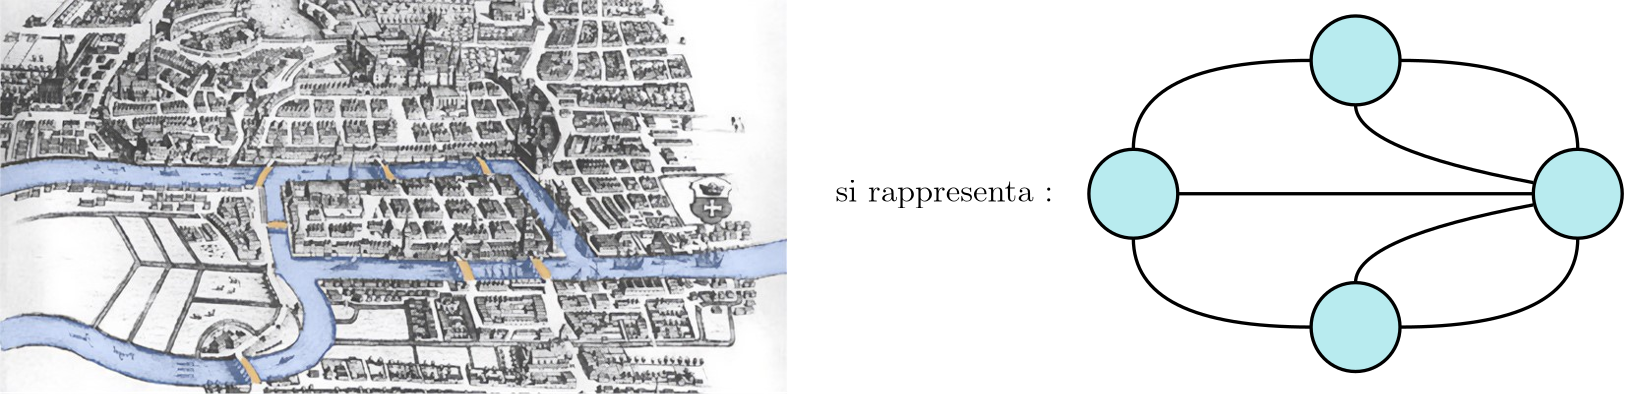 <?xml version="1.0"?>
<!DOCTYPE ipe SYSTEM "ipe.dtd">
<ipe version="70218" creator="Ipe 7.2.28">
<info created="D:20240227195327" modified="D:20240227200043"/>
<bitmap id="1" width="800" height="400" BitsPerComponent="8" ColorSpace="DeviceRGB" Filter="DCTDecode" length="167814" encoding="base64">
/9j/4AAQSkZJRgABAQEAYABgAAD/4UIuRXhpZgAATU0AKgAAAAgABgALAAIAAAAmAAAIYgES
AAMAAAABAAEAAAExAAIAAAAmAAAIiAEyAAIAAAAUAAAIrodpAAQAAAABAAAIwuocAAcAAAgM
AAAAVgAAEUYc6gAAAAgAAAAAAAAAAAAAAAAAAAAAAAAAAAAAAAAAAAAAAAAAAAAAAAAAAAAA
AAAAAAAAAAAAAAAAAAAAAAAAAAAAAAAAAAAAAAAAAAAAAAAAAAAAAAAAAAAAAAAAAAAAAAAA
AAAAAAAAAAAAAAAAAAAAAAAAAAAAAAAAAAAAAAAAAAAAAAAAAAAAAAAAAAAAAAAAAAAAAAAA
AAAAAAAAAAAAAAAAAAAAAAAAAAAAAAAAAAAAAAAAAAAAAAAAAAAAAAAAAAAAAAAAAAAAAAAA
AAAAAAAAAAAAAAAAAAAAAAAAAAAAAAAAAAAAAAAAAAAAAAAAAAAAAAAAAAAAAAAAAAAAAAAA
AAAAAAAAAAAAAAAAAAAAAAAAAAAAAAAAAAAAAAAAAAAAAAAAAAAAAAAAAAAAAAAAAAAAAAAA
AAAAAAAAAAAAAAAAAAAAAAAAAAAAAAAAAAAAAAAAAAAAAAAAAAAAAAAAAAAAAAAAAAAAAAAA
AAAAAAAAAAAAAAAAAAAAAAAAAAAAAAAAAAAAAAAAAAAAAAAAAAAAAAAAAAAAAAAAAAAAAAAA
AAAAAAAAAAAAAAAAAAAAAAAAAAAAAAAAAAAAAAAAAAAAAAAAAAAAAAAAAAAAAAAAAAAAAAAA
AAAAAAAAAAAAAAAAAAAAAAAAAAAAAAAAAAAAAAAAAAAAAAAAAAAAAAAAAAAAAAAAAAAAAAAA
AAAAAAAAAAAAAAAAAAAAAAAAAAAAAAAAAAAAAAAAAAAAAAAAAAAAAAAAAAAAAAAAAAAAAAAA
AAAAAAAAAAAAAAAAAAAAAAAAAAAAAAAAAAAAAAAAAAAAAAAAAAAAAAAAAAAAAAAAAAAAAAAA
AAAAAAAAAAAAAAAAAAAAAAAAAAAAAAAAAAAAAAAAAAAAAAAAAAAAAAAAAAAAAAAAAAAAAAAA
AAAAAAAAAAAAAAAAAAAAAAAAAAAAAAAAAAAAAAAAAAAAAAAAAAAAAAAAAAAAAAAAAAAAAAAA
AAAAAAAAAAAAAAAAAAAAAAAAAAAAAAAAAAAAAAAAAAAAAAAAAAAAAAAAAAAAAAAAAAAAAAAA
AAAAAAAAAAAAAAAAAAAAAAAAAAAAAAAAAAAAAAAAAAAAAAAAAAAAAAAAAAAAAAAAAAAAAAAA
AAAAAAAAAAAAAAAAAAAAAAAAAAAAAAAAAAAAAAAAAAAAAAAAAAAAAAAAAAAAAAAAAAAAAAAA
AAAAAAAAAAAAAAAAAAAAAAAAAAAAAAAAAAAAAAAAAAAAAAAAAAAAAAAAAAAAAAAAAAAAAAAA
AAAAAAAAAAAAAAAAAAAAAAAAAAAAAAAAAAAAAAAAAAAAAAAAAAAAAAAAAAAAAAAAAAAAAAAA
AAAAAAAAAAAAAAAAAAAAAAAAAAAAAAAAAAAAAAAAAAAAAAAAAAAAAAAAAAAAAAAAAAAAAAAA
AAAAAAAAAAAAAAAAAAAAAAAAAAAAAAAAAAAAAAAAAAAAAAAAAAAAAAAAAAAAAAAAAAAAAAAA
AAAAAAAAAAAAAAAAAAAAAAAAAAAAAAAAAAAAAAAAAAAAAAAAAAAAAAAAAAAAAAAAAAAAAAAA
AAAAAAAAAAAAAAAAAAAAAAAAAAAAAAAAAAAAAAAAAAAAAAAAAAAAAAAAAAAAAAAAAAAAAAAA
AAAAAAAAAAAAAAAAAAAAAAAAAAAAAAAAAAAAAAAAAAAAAAAAAAAAAAAAAAAAAAAAAAAAAAAA
AAAAAAAAAAAAAAAAAAAAAAAAAAAAAAAAAAAAAAAAAAAAAAAAAAAAAAAAAAAAAAAAAAAAAAAA
AAAAAAAAAAAAAAAAAAAAAAAAAAAAAAAAAAAAAAAAAAAAAAAAAAAAAAAAAAAAAAAAAAAAAAAA
AAAAAAAAAAAAAAAAAAAAAAAAAAAAAAAAAAAAAAAAAAAAAAAAAAAAAAAAAAAAAAAAAAAAAAAA
AAAAAAAAAAAAAAAAAAAAAAAAAAAAAAAAAAAAAAAAAAAAAAAAAAAAAAAAAAAAAAAAAAAAAAAA
AAAAAAAAAAAAAAAAAAAAAAAAAAAAAAAAAAAAAAAAAAAAAAAAAAAAAAAAAAAAAAAAAAAAAAAA
AAAAAAAAAAAAAAAAAAAAAAAAAAAAAAAAAAAAAAAAAAAAAAAAAAAAAAAAAAAAAAAAAAAAAAAA
AAAAAAAAAAAAAAAAAAAAAAAAAAAAAAAAAAAAAAAAAAAAAAAAAAAAAAAAAAAAAAAAAAAAAAAA
AAAAAAAAAAAAAAAAAAAAAAAAAAAAAAAAAAAAAAAAAAAAAAAAAAAAAAAAAAAAAAAAAAAAAAAA
AAAAAAAAAAAAAAAAAAAAAAAAAAAAAAAAAAAAAAAAAAAAAAAAAAAAAAAAAAAAAAAAAAAAAAAA
AAAAAAAAAAAAAAAAAAAAAAAAAAAAAAAAAAAAAAAAAAAAAAAAAAAAAAAAAAAAAAAAAAAAAAAA
AAAAAAAAAAAAAAAAAAAAAAAAAAAAAAAAAAAAAAAAAAAAAAAAAAAAAAAAAAAAAAAAAAAAAAAA
AAAAAAAAAAAAAAAAAAAAAAAAAAAAAAAAAAAAAAAAAAAAAAAAAAAAAAAAAAAAAAAAAAAAAAAA
AAAAAAAAAAAAAAAAAAAAAAAAAAAAAAAAAAAAAAAAAAAAAAAAAAAAAAAAAAAAAAAAAAAAAAAA
AAAAAAAAAAAAAAAAAAAAAAAAAAAAAAAAAAAAAAAAAAAAAAAAAAAAAAAAAAAAAAAAAAAAAAAA
AAAAAAAAAAAAAAAAAAAAAFdpbmRvd3MgUGhvdG8gRWRpdG9yIDEwLjAuMTAwMTEuMTYzODQA
V2luZG93cyBQaG90byBFZGl0b3IgMTAuMC4xMDAxMS4xNjM4NAAyMDI0OjAyOjI3IDE5OjU5
OjU2AAAGkAMAAgAAABQAABEckAQAAgAAABQAABEwkpEAAgAAAAM1MAAAkpIAAgAAAAM1MAAA
oAEAAwAAAAEAAQAA6hwABwAACAwAAAkQAAAAABzqAAAACAAAAAAAAAAAAAAAAAAAAAAAAAAA
AAAAAAAAAAAAAAAAAAAAAAAAAAAAAAAAAAAAAAAAAAAAAAAAAAAAAAAAAAAAAAAAAAAAAAAA
AAAAAAAAAAAAAAAAAAAAAAAAAAAAAAAAAAAAAAAAAAAAAAAAAAAAAAAAAAAAAAAAAAAAAAAA
AAAAAAAAAAAAAAAAAAAAAAAAAAAAAAAAAAAAAAAAAAAAAAAAAAAAAAAAAAAAAAAAAAAAAAAA
AAAAAAAAAAAAAAAAAAAAAAAAAAAAAAAAAAAAAAAAAAAAAAAAAAAAAAAAAAAAAAAAAAAAAAAA
AAAAAAAAAAAAAAAAAAAAAAAAAAAAAAAAAAAAAAAAAAAAAAAAAAAAAAAAAAAAAAAAAAAAAAAA
AAAAAAAAAAAAAAAAAAAAAAAAAAAAAAAAAAAAAAAAAAAAAAAAAAAAAAAAAAAAAAAAAAAAAAAA
AAAAAAAAAAAAAAAAAAAAAAAAAAAAAAAAAAAAAAAAAAAAAAAAAAAAAAAAAAAAAAAAAAAAAAAA
AAAAAAAAAAAAAAAAAAAAAAAAAAAAAAAAAAAAAAAAAAAAAAAAAAAAAAAAAAAAAAAAAAAAAAAA
AAAAAAAAAAAAAAAAAAAAAAAAAAAAAAAAAAAAAAAAAAAAAAAAAAAAAAAAAAAAAAAAAAAAAAAA
AAAAAAAAAAAAAAAAAAAAAAAAAAAAAAAAAAAAAAAAAAAAAAAAAAAAAAAAAAAAAAAAAAAAAAAA
AAAAAAAAAAAAAAAAAAAAAAAAAAAAAAAAAAAAAAAAAAAAAAAAAAAAAAAAAAAAAAAAAAAAAAAA
AAAAAAAAAAAAAAAAAAAAAAAAAAAAAAAAAAAAAAAAAAAAAAAAAAAAAAAAAAAAAAAAAAAAAAAA
AAAAAAAAAAAAAAAAAAAAAAAAAAAAAAAAAAAAAAAAAAAAAAAAAAAAAAAAAAAAAAAAAAAAAAAA
AAAAAAAAAAAAAAAAAAAAAAAAAAAAAAAAAAAAAAAAAAAAAAAAAAAAAAAAAAAAAAAAAAAAAAAA
AAAAAAAAAAAAAAAAAAAAAAAAAAAAAAAAAAAAAAAAAAAAAAAAAAAAAAAAAAAAAAAAAAAAAAAA
AAAAAAAAAAAAAAAAAAAAAAAAAAAAAAAAAAAAAAAAAAAAAAAAAAAAAAAAAAAAAAAAAAAAAAAA
AAAAAAAAAAAAAAAAAAAAAAAAAAAAAAAAAAAAAAAAAAAAAAAAAAAAAAAAAAAAAAAAAAAAAAAA
AAAAAAAAAAAAAAAAAAAAAAAAAAAAAAAAAAAAAAAAAAAAAAAAAAAAAAAAAAAAAAAAAAAAAAAA
AAAAAAAAAAAAAAAAAAAAAAAAAAAAAAAAAAAAAAAAAAAAAAAAAAAAAAAAAAAAAAAAAAAAAAAA
AAAAAAAAAAAAAAAAAAAAAAAAAAAAAAAAAAAAAAAAAAAAAAAAAAAAAAAAAAAAAAAAAAAAAAAA
AAAAAAAAAAAAAAAAAAAAAAAAAAAAAAAAAAAAAAAAAAAAAAAAAAAAAAAAAAAAAAAAAAAAAAAA
AAAAAAAAAAAAAAAAAAAAAAAAAAAAAAAAAAAAAAAAAAAAAAAAAAAAAAAAAAAAAAAAAAAAAAAA
AAAAAAAAAAAAAAAAAAAAAAAAAAAAAAAAAAAAAAAAAAAAAAAAAAAAAAAAAAAAAAAAAAAAAAAA
AAAAAAAAAAAAAAAAAAAAAAAAAAAAAAAAAAAAAAAAAAAAAAAAAAAAAAAAAAAAAAAAAAAAAAAA
AAAAAAAAAAAAAAAAAAAAAAAAAAAAAAAAAAAAAAAAAAAAAAAAAAAAAAAAAAAAAAAAAAAAAAAA
AAAAAAAAAAAAAAAAAAAAAAAAAAAAAAAAAAAAAAAAAAAAAAAAAAAAAAAAAAAAAAAAAAAAAAAA
AAAAAAAAAAAAAAAAAAAAAAAAAAAAAAAAAAAAAAAAAAAAAAAAAAAAAAAAAAAAAAAAAAAAAAAA
AAAAAAAAAAAAAAAAAAAAAAAAAAAAAAAAAAAAAAAAAAAAAAAAAAAAAAAAAAAAAAAAAAAAAAAA
AAAAAAAAAAAAAAAAAAAAAAAAAAAAAAAAAAAAAAAAAAAAAAAAAAAAAAAAAAAAAAAAAAAAAAAA
AAAAAAAAAAAAAAAAAAAAAAAAAAAAAAAAAAAAAAAAAAAAAAAAAAAAAAAAAAAAAAAAAAAAAAAA
AAAAAAAAAAAAAAAAAAAAAAAAAAAAAAAAAAAAAAAAAAAAAAAAAAAAAAAAAAAAAAAAAAAAAAAA
AAAAAAAAAAAAAAAAAAAAAAAAAAAAAAAAAAAAAAAAAAAAAAAAAAAAAAAAAAAAAAAAAAAAAAAA
AAAAAAAAAAAAAAAAAAAAAAAAAAAAAAAAAAAAAAAAAAAAAAAAAAAAAAAAAAAAAAAAAAAAAAAA
AAAAAAAAAAAAAAAAAAAAAAAAAAAAAAAAAAAAAAAAAAAAAAAAAAAAAAAAAAAAAAAAAAAAAAAA
AAAAAAAAAAAAAAAAAAAAAAAAAAAAAAAAAAAAAAAAAAAAAAAAAAAAAAAAAAAAAAAAAAAAAAAA
AAAAAAAAAAAAAAAAAAAAAAAAAAAAAAAAAAAAAAAAAAAAAAAAAAAAAAAAAAAAAAAAAAAAAAAA
AAAAAAAAAAAAAAAAAAAAAAAAAAAAAAAAAAAAAAAAAAAAAAAAAAAAAAAAAAAAAAAAAAAAAAAA
AAAAAAAAAAAAAAAAAAAAAAAAAAAAAAAAAAAAAAAAAAAAAAAAMjAyNDowMjoyNyAxOTo0OToy
NgAyMDI0OjAyOjI3IDE5OjQ5OjI2AAAAAAYBAwADAAAAAQAGAAABGgAFAAAAAQAAEZQBGwAF
AAAAAQAAEZwBKAADAAAAAQACAAACAQAEAAAAAQAAEaQCAgAEAAAAAQAAMIEAAAAAAAAAYAAA
AAEAAABgAAAAAf/Y/9sAQwAIBgYHBgUIBwcHCQkICgwUDQwLCwwZEhMPFB0aHx4dGhwcICQu
JyAiLCMcHCg3KSwwMTQ0NB8nOT04MjwuMzQy/9sAQwEJCQkMCwwYDQ0YMiEcITIyMjIyMjIy
MjIyMjIyMjIyMjIyMjIyMjIyMjIyMjIyMjIyMjIyMjIyMjIyMjIyMjIy/8AAEQgAgAEAAwEh
AAIRAQMRAf/EAB8AAAEFAQEBAQEBAAAAAAAAAAABAgMEBQYHCAkKC//EALUQAAIBAwMCBAMF
BQQEAAABfQECAwAEEQUSITFBBhNRYQcicRQygZGhCCNCscEVUtHwJDNicoIJChYXGBkaJSYn
KCkqNDU2Nzg5OkNERUZHSElKU1RVVldYWVpjZGVmZ2hpanN0dXZ3eHl6g4SFhoeIiYqSk5SV
lpeYmZqio6Slpqeoqaqys7S1tre4ubrCw8TFxsfIycrS09TV1tfY2drh4uPk5ebn6Onq8fLz
9PX29/j5+v/EAB8BAAMBAQEBAQEBAQEAAAAAAAABAgMEBQYHCAkKC//EALURAAIBAgQEAwQH
BQQEAAECdwABAgMRBAUhMQYSQVEHYXETIjKBCBRCkaGxwQkjM1LwFWJy0QoWJDThJfEXGBka
JicoKSo1Njc4OTpDREVGR0hJSlNUVVZXWFlaY2RlZmdoaWpzdHV2d3h5eoKDhIWGh4iJipKT
lJWWl5iZmqKjpKWmp6ipqrKztLW2t7i5usLDxMXGx8jJytLT1NXW19jZ2uLj5OXm5+jp6vLz
9PX29/j5+v/aAAwDAQACEQMRAD8A9lEmAawIPGOlXN61qkz7snY5X5XxwcH68Y60AU7rWft+
pTWe9IlgGZ8ttKKRnAPrgcnsPxNYesazZ3NtBpuk7GaPDsxHzbgSQBnovGT35HfNMDMF+lsy
iYG43LyU3fM5U7jxg4Xtx6+gqDQtPGo+II4j9pTILq0pPzuMHn268UAdf4qvP7L8Px2Ok3EC
TSks26VVdkGSxXJ5JOB9M1z8WhW6yRzXF45lfMvkW6kuzNg9F6DpwSKANLTtGtS7yDSZZdxw
zyzAMMHphQccjpntVrVg7zx/uLb7PDC2UeRHJfjbkZ4H3sk8c9KAN7QL6wuLPy7KbcqEoV7A
jrjtge1WruGMwm3DktKp5bnsAT/n1oA891KW90FLqPUbJLy0kRFtjg+VGA3ORkFWI7jvU8Fn
czRHWbGaOKCdmMkt2C0sBBxjJ4KkcdOKQFv7DdjTIii288xDJkSfK6jlCc9SpOO+QaktreAk
Wt8QHWXDjy8M6DaFwV6cuMnuARTAmzp8dv5ilBJlmCrCdpyQ3K9yB06c5qjL4j+y6jHZxok2
9WyyAfIx3hQR1z90+4+tAGxqE1jZxxTzsCj7dzRj7oDce/qMfypIblpvD2pWthFFJcKrRRBp
Aj8xrgjOc4JI69qAMez8O3EhVLrTJT5qhi6hsA46Hn1+tblvfSaVp9jd6lD9mVbsJh1y+0oR
knPTk+/HagDEu9IsoNTnJ1GKW6ldpo9qSMAkhJUnaOTj3xU+m2Kf2bdQi/hdVmUkOkoVMFxg
ZHJHsP4eaQGxHHEum2Kia0lw8hHzlQw3DPpz74qjNClvIbfdp8NyI23D7cV3Nj5TjsOO5/Om
Bowi91OytPK1SxWW0bzGiWTfgAYGWBzwD1Ndbpmo2+qWa3FuxMbAEZUjqM/1pAXaKAENRtQB
yDvqb6gECQral2BDANlMdevr2qGxtLiAzLFpekqY2/dYTyx1PcBuen50wKF5dX8WpGyh0HR2
u7hPNYBywdcncSSq85x+tZms+IrK11waXYWWnQtEQs800YwG7qv04/8ArUASza5dwKWjTQ5i
ybkSFQzE5wON+T36D+tdZ9ut9M0mO4uIo4WdVLJCmNzkDoKQHDXnh+TxPMt9EIhOsgKpJL/y
yDZHy+pBP5dqt65df2SHji8+O5jRW3YDQEk9DuBJ6eg60AMtdcur+HMlxFLI8bSwfuidiAkc
jhc9uh6dayI31vWIZDbxm4kilU75SAGHdAuMAdOmMUAdJZ6Fcw3RuNMhhgVGUm3ZyYyxU78Z
6c4/qK14ZNZWVjcWdm24ADbcDGO2QRTAi1G2vNVhkg8qz5U7UE24t6np06/lWN/Zuq6XpFpb
zWtjEsDHDNcFRI2McjGM4/lQBmW3iK6N2wjNsJC4iSJiwXKk5wR1ZuQB0IA71duotRuNXN00
0ToExEFd4gnrkbSSevOeMmgChJqF1pDyy3kkciS7mgjTc5UqM9Sq546n2o0fVLZ5GvprOOb5
gsNxIroo2rsBJAIbIz196AN3fHPLHFmF/mRx+8Ug/K3IBOOoz0AqOS1naOB0h0+V3Qh99yrh
WyTgHB7YzQBHcWt5AqSPBaNwcZnO0fd54ABxg8e9SaPogvtcgmzbGKNgzpC4YKAD29Se9AFX
xFc3V14pkW1syLe2j+zK+w5bHJ+vIH5Uy2t9Wj0va9k873E25hLjhVxxyR13PQBP/wAI9fLo
OnwtBP5qPKziLaQiNtJXBPPTt9fqt3pet3Btzch1iMab1HzMGBxlexIwD07mkBJpkGoWymeG
0KyIcwvNOi8gnKsBgAdR+Jr0BLq5jtbJhaK7zMqy+W3yoCOWHByP8aYGnRSAQ9KiOc0Aecy+
LbO1Mhkiu0lZv4rduBkAHp06/kaji8WWkN1zeuLdXI2NARkBW/iPXJ2n8ffhgc9qviyOTxX9
ts9zhIFELMcKPkf5j7Df264qlp+mW19rKpdT26xpbPMEmyWZiM75D0HPzdc4pAaWgy28NuNR
vtORrW0Qt9tlXDyyk8BNpwR9c9e1U7q9up01DWL2+CbiDaxrIxKZBwqKccHAJPHT3oATcvkG
aSaFNioqs+Ud22BcBhyScE8jHPWtRdXFlcRw3tqXjwF8uf5JETHLJIPvDjnn8KALVhruhnVM
JZ3luZowIncr82F5xn2xyTzn3pR4gW4jh+y2jRStJuK3VwzgKPUDAwcjvjHamBUubyW4uZZL
m7ilMEe8xBSFXpgADPPPGOtW7bTU1PmSG4hshEC0iELKznOEA54xSA1LGJtGjbygLho3YvNK
+fIGM4b1POOO5pdft7nUdCW7eeO4QOJBjISIf38Dk4+vv2pgeXXFtffantdg2mdS3JCBuRyR
/vZz6c13en7bnTYzfPcXEDs0a3ELBWCA7QOeuSPTnJ9qQGH4o0GM3kC6ZJcyy7iPLlZeo6EN
x7Z+nvV/TrN7fw6rLHsYTMWnkG4MCzAEcdwRzQA61uZbXUU5RkMjFyrYKoFKdccZY5H0q+ko
t1EbRrufyj5m4YQqcDdk5O5R04znpxywI5hbTRpfQRWbxsXVkmgbe6+Y+MMBgYHp/hWp4ds1
0Xw7qGswQAO8bGKNDkYHQZ78+vvQBy8M925P229kMm8SM0lwyuQDnAUdckH0revbu6fSNPMc
8lvJIJDsFxIGZd2QRg88Z6/hQBTv3li0Kyhk1C8DI5WQvJtbLrkE89Mxtxz1p2l7bjwxBLfP
BPNayYJmkICRyDkdOSWTj6/hSAYbjQxBkPbOhXMyxrLj1CgnjPXv2NbEfibUrZ40hs2SxtiM
sRgiIcgEFjzt9h0NAHocUiSxLJGwZHAZSO4NPoAQ9KibrQB8/wBw9rczSrPO86QOXI2gh13A
cDIOM7uB7+tVtVu54E8h7gRvK290QktF02g88HHGPQDNAFWw23L3bXFwSFiVUkf5cegGO/Ar
oY3+3ssSPZ3xv9kUYZGR/LTA3HgHO4DGSRxQBb167SJfsUEPl2lkyQQleQ025dxxz24GT2Pr
Wa11pGpSXb3KybYXxGiqQSCoHY9z/KgDRmSxT9xqD70gHmQT243PCzDb8y8Blyo98/WpG0i7
u9S+w3rTx2kQ88gxfuZVGCX3dz6gjPbuaALX2eHUtTjkhuIyrWkkdjbyQtGsY+YZLA4ViVPJ
61WWxTTL2zTVXhJuQpaORHkklQd8IpAxnGcnPWgCxpccd7cw6ha3FpZ20N26vDONjMAwIxwS
x2FR7GuqutRsbxPK0qCSa4KExyhSiqWH3ueSehHHYUwMy806axnkKaZHPCSqABnLMe5PQAYH
WmQ6fdOiONPtYGJIwY3bHIx39j+lIDK1LwrLP5huJbolnMoW0jIRSvH3eckjPQde5qwNM1KO
30+wWKP7Pby+Zu8l3Ztp+UOeAOnOOuKYE+o2upT3of7Da/Lbm3jDAgbmK/Nzn0wBUNrq100Q
0O3l0+UW6QuzqCu0K4yvfJ+UZ6fepATxw3v9u3VxNa27pLCAuyQ4+8znr3+bp7VVksPEEtpc
209hYywlDtg+fkhxg8e2e/cUwMhbPWPD1va3UlzPBpUsm2eHzGxEMnA4wQDn8+uavf8ACWpb
C3t90t/YPGUmhxtynzb2P4H25FIDSuZzJfwyWWmW1xpssYltrhi7bgFAIJ3cMCSMEVDLrKy3
scF7pdtFM0YWJZA6ZXIHDjJ79MD60wK/9qWUkUkMmi2bxeYHAN22ZMZVWAIOR8w/769qsJq9
nEl1aDRrDy5yOFuGIl2AFf4R3AxQAo+3Wix40nTCqszR2qF2Yp/eyHwflYHp69KvJHdPewvJ
p2kkyhSg2McE5Kgndxwo+menFID0O08v7JD5SbI9g2rjoMdKnoAKiegD5103wvcyzXEdyUgT
PzTy5VVXnOM46nHFdRZeGNOSzLT3+kvsJi8yQAnOc5LB+p6gfpQBaufCdhDaLN/aWnWUUoBW
WJ2XcV7jc5z36etJBo82kxpqVrcWFzO7BYDHudAgLZAVeSB9TzTAydLmml0n7O19FayGcySh
3VWyS+VIY8jJzzz09BVy4s5LJk8/WLdDMiyLm3jYsvRTlVJPegB0k1qYo7eLVhBdl2LyRwEN
IpAxyqDpz+daGlC1hiuo5tbujbz27QSiTzGALcBvmXjGevvigBFstGMZtBq0rNbF1mwjsfvD
+IL2YMfxNXvDsdt9t1e6d1ZLQBI5HYlnjxkAE9BnI4x2pAc/bW8c+uzWlsjXN0fLZdrjCpuI
cDngBQozu9u9dLqWlXF8zQ2l48FvHnHkSgFx0LMwOcZB46cetMCCx0G6gtr6N7vfLLGuWkOc
4fLE/N6fTvT7LTrhbPUkgu90r2rIg8zdhsc5Gcf3fpk+tAGfptitteW7RaqmTKmAHHznOQD8
3IPYe5qxp1vbaNrJubnUI/NhdwYtw3EksOeecgjt1pAXvEfhxtY16z1KCdhCYV+dckKVbIIx
6hj+VRWnhs2t7ezAiLKuI3ERO4Ptc55GcNkY4NMColhqNtZSK08zXEilCpjUYDEncMnA+mSR
kVBrnhu+/tGa5F4sEbkMvmynphWPfA+YEfhSApajpSi5XUL/AFCF451AdyVcM2PnXbnPoeP7
1cupsx9qs4ZZZ3RQscjZycsRx3Awy8fWgDqfCFxFc6XeaDazJd7ESVUbdGS2/wCY59B8vA9P
er169pZ6jFYSaMJ5UQI0i3HyoWAJzlDt7HPvTAqW0GiTGSeLSULxoPl+0K25d23jKfT8BTPs
2m/bTJBZSvcuAxiS5G+IDjKnIH+A9qALul6ZbzapLb2i6h9rtmZZCHU9PlI+YnjnHHrzVie2
/sy0b7XqN3Clu0QkRUTIUH5BgEkc9/fHTogO60DzY9Ht45dzHBIbYVG0kleDz0IFX7q7hs4h
LO+1C6oDgnliFHT3IoAlVw6gjvUcvSgDw+zSJrS5+03ZmthcBVdVxlgSCBx7r+tP0yOC2tLW
SW222/myeaFUlmGARjJ64wM+1MCee9iljitrmaVY1yYojaKxjBIOMs3Pp26Ve+1wy6PKnlxX
M8S8sYhGII2UklSO4Yjntn2pAcTfWd/YXrEo8qz9wv8ArFPPHofxzmtWbWbaHTtPn89bhC4i
JlRWljCknpu4GWPboT7UAXr7VYbWe2nZWkic+Xue3KrHkjc3AG7oOM/0rRN1D5RjfS4pfNuh
bgogVWcckc5PGD/D2pga01m88N4ogexuNySJGsoYvuYbyFwuTgcDnPT2qO006+tbXVWvLfyk
kt32NwxycbFB6H5gMDHekBBoVt9nF7qrzKJCDEgBBJXlRyPf5se1O0qGLbqkUN0GjMBhMW1f
nAUhcEdAOePemBKmjn7TI0t0RE0LxMhAG/crAk4PU8dc9Kjgtf7MngYyfuro+S8e3bhWHzZO
eoAPPsKAM610N/JiXzgJIEDOqZJVuxyFJHQ8+5FSTaINR1u6u1uoBGtyZOGVtzYBPJ5GCSPw
6UgOt1BoZfB8llbXdslyluNimYYyuODz04xXKxaS97HHEL5JZIpTiFWUlwwJPBbk/KPwzQBW
1C2gv7sSTalE0zogDIULsw47HjgDGPep9XNheyWE8msDzIYGicy5Z8qQQw+XB4c5P0680wMz
yNKs9Fu4GuLmdCpnSVY93lyDAz0GM5Knjp9BWHfS2EckD21yhlEQV1jB6ADvnkn6Huc9KQGl
4Zjks/F+ktDKHaO3P2oj7qptPfP05+lbOp61/aYXUX0ITW8knlRv9oxk7yqErtIyfx6UANN5
Y2NzEBo6ZuPMQF5lAfIwVzs6nOMDmobKTQjmFbWdJsmKRY54VySMYyxBIwfSgDs7y4e2ks9T
01mMd1GFKwW4kYsByWbp0AH4U1JE1F2bU7PUpzlXTEYUKVORwGx1FMDsLUBraMqJEBUEK/Ue
xpLmzS6t5IJWZo3GCP8ACkBJFEIY9oJPJPPuc02SgDyG9tr6/lJh02UJ5zyAySrHkkY6DJ6e
1TDRdZuoI4JRp6QRjhGR3I/EMtaxpSe5DmkSv4av3wTPZDHYW7j/ANn9qfFpWs6erPbXlska
ncyLC5Eg5yrAscjmr9h5i9p5EWt2+p6sqR3CWCKo3RIpYbTz8wGOSeOPYVzsHhS+R5Bdaess
MpR/MiUNkA5wvIK5Gal0ZLYamjppbvbYLaQWF1G8kmxWlQBFUHnoScgA8+vNRy2jSzIYYNRU
LtKyFQ+G3HeQA2ASpwDjI5qPZy7FcyK8VhKJpprq2meRV/dlreT94fdsk/p3p1/eXbWlvpwS
4itVDSPJ5BwXyQowSDgA5z64o5JdhcyHRTWk2qRqbUqs6lMG3XDL13HAGMEnJ549atWMVv8A
Z/JOlTNbdI/3SngcBvv9xz7Zo5He3Ud1a4+6to7ovDa6eICu07nVS3XkKM9cevrVWLTpo9TS
VYnyoIZhGnAyOCAepGe+BxT9nLsLniWHXRo/Pf8AsgTbG2HEYO3AGc/nVGz1mxkgklbTXeOH
cxiLKfl4+ZV6Yz1GfTrk4ThJK7BSTdh0N9azWqxx+HJWyclhCu3BPzY6mhJYkut66PdwfIxI
VAG3fdUqcD+HP51aoyYnURRYXiKDDDNbxnO5Ui2FQPu855P4d6bBLcX6NJLM7tAhYRKcFkwR
1x94E55ByMdMUp0uVXuEZ8zsSzaNLJYSFJ5XSRDgfaVwTktnHl88n+nSuY0uwlj8Q6fDHsaB
p8KZF3+Xwcq2OvHPv27iidNxVxxnc63Tlh8H2rTS6bNM94jxptGzKg8kZyejcY6gUyfWEtbL
SYrXSLhoMt8sspUxyIMDOEwTtOenf2zWRQJ9kmhZP7Bmd4omeJRPuGRg9GQYBweQMkimx2dr
BazTtossLxSx/O8mYmByM5KdiVHTv14oA6jw9cWFz4e1OzdHsbdoXkeSOUkbRkOw+UEEd+Oa
Twprdro9lJbXupRNHn5GRJDz3OCOAeDgAYJpgdxp2oW2pWv2m0mEsJYqGAI5H1q5mkBGxIqB
2oA4OTUoodp2OVc4V8YU9/vHA7etV4dXvbu4kgsbSOWSNdxBdjnBUHG0H+8DXXKrFbGKg2aM
8PiRbFphYR7sDainLcj09ifyFVfK8SvbSXHk+TsZUERQlmJPXp0/+vWftn2K9miKO71g3H2e
SKySdWGIpJVRiO7YJz+Q5q28+txW/mS6dbYyAWW6GEz3PbGfemqy6oPZ+ZVmnFyVivLCzklR
fMH+kIRtzjcD0xnjrUgvbq3YRw21okZB2hbhGHrxg5/DFV7aIvZsmT+0LiGZhoaF8DdznLdf
T+tJPZanejy304K6nCOJMrz35FHtoi9myA6JPp0iteSrK1y4jORt2oBnAAJHJPrVfXNUl0v7
Jb2oVPMlSMnbnarBu3ttrOMrKU+7/RFtbRKjX1/BrEljPewRMIBOjJHkncxGMkn0/WpfI1eG
1ubq21a3md9rjKrg8cZ7DOKXtpByIzLA6uumTyxrM19IryOPLXlvTnAwPbJqlaaZrlrcJOY0
RpRuZSAdueoK4Ax0qZTlKLi+pSik7o0pbLxDZXkUVmz/AGWSAPvI2qHHDL0bByQR2x+VS3Wm
eIINEutQ8/zZoVjLohyxUfeIPBzznGMU/aT7i5IlPTNMvrrUI4tQecCRghmWfLKRngbuhzwc
Y7e4qna6Xqn9qLMIri1JkIctIzupBKk4PH9OBUuTejY0kti0+iazaXU0+SBbzFjJuI8xcbgw
XochgCOehFPkmcxQ61YJEspUCeI4dQT0yPxz7EfWtaXvJxZE9NUaZ8ci5m2z2SOsc/lJFKq7
kJBw46DoGU4PcdKn1L7ba6rHJZxiXR72LzY0SFSsZ2hT2xuHDDPXkVi007Gi1KUNn4ot5BK7
BGjJ+ZIVAwOMgiM8Ec1oDUNRM1vef2xbpDJtHledGifKRvxuAJGMZ9yaAH28l+sq2zan5sUm
Q7NdJ+9XopVl5G4qfpzXY2mj6RdWsNxDE0sbJ8heV24/E0Achq0lppEcNxJob3Cu7JL5cz7Y
JR1BA6gjoc/hXReGpLSaA3VlaNbxyOVIY7t5HcHPSkB0TcioHoAzntLaYI88Ub+WSylx904x
n8qF1OxtyyxI8jIOVghLH9BQA0a+8owmi6sMdzAFH6mufura4ub6SU2fiGNJny6q67PT7ucY
49KYDz/Z9s0VtPoNxJLIxMfmgbmOOx47U+e5tNMsZs+Hrv7M5DSqqZHHOTk9qAObmWSO2e4b
TryKFt0kjy2uU2HlQMPgDr1J61f+zDzGnFhcC1ZgViNjI7BMDIBGTzz+dAFi81mLSDfW9l58
c9zb74Ld4zGEyoAY7j14/DIzisEW0luLAvCyb0Cco+Q+3KHJ6EbcEe9IDpLgAaTYSsrALMD8
3GM7Tx7DJH4Vj+IFSe+t3iZThQJCr9AJEwDj/eP5GtY/w2Q/iRJq9ham3tFh09Zrm4iLuyFU
C8rnk9856VInhm0+wt9pmujMAEYR27kEIeNuOOeuc96zLNSw01oLiwAmuJBbT4RRCyjbsYEs
SOmD09QOtReIIr++1mGWzuHt4DDNaO7AjaxwAw9iSOf9mgDJ0vSvEBt5rS4uJ4Jby2kUhmcm
NuMEE+5HTt068Hhy01+0u7e5mmMW0fvIZnkZyp2kjDcZ4pAR3um+I01TUkWa52tMRG7XDgFW
IYEADtnHXsRTNZbVtRFjJHdPPcWjPbyxROUYdCJDt6j+En6etAC3dhrl9o0EcjyTyWrBygkL
NIrcMORnI6j2yKzNNul026uIxbh7R3SKYqQFHHLE9iBj2/Gqg+WVxSV0Q+ItFjtJvtVo8bRz
Nvi54GM5HTGOeK6bQdUZtNg8OX0TJbT2oRbgPhzvHBAxyM7h6gjmtK0dbk03pYw7+31GznWw
nYfarDLwgdJVYjlM8c7QfruU/ep+iaPY3lu8pu1FrHKJBFGrO8ROPlbbyFIB6/3VzyKxLNBr
PR7ctFIkltJC6hjII2LKTkYO49NzNjjIPtXZ+H76zs5ItIjunmDRlovMTYRjquDg9MEfj7Uw
OI1G0ax8QP8A2zayTedOZN/ADjevzD5SCAvVcVp+C7cLrZntbSa3twhVvNO4Y64DYA67eOtI
D0NmBHBqBjQBGiKy/MAeeM1ZixnGBQBaA4ppAoAy9Z05b+yKA7Jo/nhkBwUcdCKg027TVdMD
TRgScxXEfow4I+h6/Q0AUNIVreW60S6UusQLQM/IkhPb8M4/EVyt3J4g0HVn061luJ4Nu6zR
EDZj6Y6dV+vYetAD5dGv9S1Vob52dZcypKSd1u3A+U9OPTuMg9RjL/07TGms5bWFr62bc5dz
gjb8rJ/snH4GgDo9Caa78Ly2XzOFthJazPHkkFeMg8ZBx+dZ+oRXFnYPJcXMUoaN8fuQpDBG
Yc5PcD9KpUoT95rVbA5yjotmR3l3G62dtd6vLY+XG2+KJiM5wdxIUgDqOT6etLN5dxbK8Xia
WC3SJIQ/mFQzBnOecZPI6HtzUgO0ebSNGt2S41a5vZHzhImeQlWXBOF4Hfr7Vm3ulafc/Y1s
tSto42ljMjIGRmO/5QN3tk59RTA1NXtbjVNYuYb+4ii+yRRGGUuAqhmfrzjJwPyFVJNGt5dZ
lvX8R2hlm2byssZYkIA3fjJXPFAF3XXu9S1G0+y6jcfZ7eL7PNcRS4QyYBLYB6YwCcnkjHQ1
QggnW5ntZPEEMqzrM0m1wQVcAMWIbjbxjPv70ARabZ6fpkMEs+qRLMsYDOsqZU98EEk5yR78
VjJDZW63giuPOszeMmJIyRIgIXG4focZ70gL+ipJqEtxp13iWC12QoSNp2MSQwHr8o/KpPEF
u9rq2n2kV5ItvvUsDzs3HBP0wOnA49zXS/fpmS92RYHiSwvLCC3n0qaaWzkYRNLPski7FTwf
yP8AQVd07Ukng8yGztIZ5MyPApkJVc/eZlYAHoT9T71zmpBrzSaetpcG2t7iaVN0scckg8tQ
BzneSOoAz/Sp4dYs45Le5XRpnTzAiXO93AbCkHA9Bu75+WgC5PBfS3cl5NpyXilXjW1LNIiO
oAzznDMSSOnC9eafb+GdSlhRWaW3jSMx4UqgGT8xAI4ztX8zQBu6Wrac93JeOkKPIRH5k2SV
BOD7cY4q5LqlqqhhL5gPTy1LZ/KmouWwm0i4mNtTRfeqRlsZoNAEUgGK5a5uf7N1+c2cD3Il
UNcQwrllbs35dfqKAM/WdWkWW11BNMvopraXgyR7RIh4Zc57jkfSota1+xubOOdPtUF3CfMt
pJLdgVf0I64PQimAW3inQ55IbmUyWtwVO+MxMwycHqvBwRSX+saFcXVtffble6t0aF2MciBk
PUcKcEEAj6mgCPR9Z0o6vBLHqKKkkS28VorMx3M3JIxx/D+RqeaFNW0qSDB5JQF1I+6cc9xn
H61rR3aIn0IpF19mDEacdvru59qzpZr+wukmuZbPdltseGwAevAGfxP9atUY9yfaMBeXmpbT
b2q+dGxLbXKAjsAev+cc1He2ms3MaRfYokjZv35SQFivfGQAD+dDoLowVRmfbre6fb3emW9k
XaUqEeVVbYRnHPQ/45oMGo27rIdIG7IJPlK3tnAx6n86n2D7j9oTaZLe3bX1nNOYN5YxQqNg
BODyo5GMDHPTI96SKzura4kaK3nW2dQnKoxYAHIJJ55rNQbm4di7+6pFTUdLuWsCbf7SjNtw
jspUjnjg0ul20K6h9jUlTCCdrngsxyTjAOQcYP8APNOdNwg5b2FGSlJI2reK6sb24uRaxStc
Mocu8sjYUEDIAwMZ4q/qOmW+qrbu4MV1HypK9R3BHcVvSVldO6ZnN62ZSsrK7sraY50xoVJc
yzQlnYjGOdw7AD19ec1jNf3EKxBLiIL5ToUSA87mB5GcHjj/ADmp9hd7j9oaP9h3ckr6jHIF
a8jDPCtupRSBxncTg89veprPw/q2mKPst8I1MgkwiICrYx1Kntn8z601Rj1D2jG3p1Yai5e7
v5U3qzhGbB5J+X0Azitfw/amfT1a7WbP3dsrtzjAzgnjp+lUqcULnbNYWNrEMJBGoHooo2qC
OnWqsSbMf3cVPF96uE6C4OlISB1oAzNY1CPTbJpyQ8hO2KPPLsegFV9JsJrW1aS6IN5OfMmY
evYD2HSgDOdDq/iNEKH7Hpx8wtjh5jkAenHP4/Wreu3i6fo9xOHKuU2R467zwPrQAlnZx6Vo
tvEbd3aNBuSNNxLHk/rTRaw3F/8A6mAxlA0kUlsNyn/e6fhz3oAwvFOmLZWseoafZ2oltZVm
LLGqNgdeQMn1/DvWhEsNzZx6pYbmhmXzHjz69SB6g54q4S5XcUldEd+8y2MklrhpQu5R1yP/
ANVcrLq17LJmC+syyqzsjxngY3AbvXb16c8VvUk4rQygk9yuniC9dZZI7xAsaq5zbk/KRn19
COP8aJPEOqqZBHcW7JuKAywNGMjt1PfI/D8svbSL5ESL4l1RLYs504tkgckDA79ef/r9alj1
G71JmjW4sdwwH3hkCHBLDOfb+dP2zD2aJJLC6/t1m0nZcxxKD5qvujkOV+Xd0BAJzznA6Vra
xo+rf2hss1kFrsjkyT0ck5xhT0wOD61PP+85/Kw+X3eUzRoGteTvmincoI0C2/J2jIJ+ZVzj
PHPc5pZNFeBvtMtlq3m8DcEiySB6bqp1m+guRGlfLqdrp+nXNhtkeeI+aJoSuXGMAgE7T14y
elVJrPxBCxuw0U8kzmFQqf6kFcg4BPU9fw61EJuEVFbIqSUndlfytTtovMTVLeNFEsl0VCsU
xjBKkgkYz0xyKzYLnxVq97cNZECGNygJjAHTKnBGcH+oqnVkLkRpQ2Xi/wA9PMlRocpvUHBx
/GPu9amh0zxG90FivJWZXaORJSFzjOGU7ehwDz69aXtZ9w5Ii3b3Fs5dfElgV8okwvMgdXwe
MgEYyOtWrB5EjcXmsxPI0YaBYnX5toGS31z+GetP2sg5ETaRPPfXyQy30Xlsudkcisx4BHOO
hHP410f9m2y5zGWP+0xNJ1JMFBILnUbSzJE067h/Co3N+Q5qsvijTInw5uVGeptpMfyqVCT6
D5kXLfxboU8ywLqUKyt0WTKE/wDfWK1JZY1iaVnURgbixPAHrmk007Me5g6fGdZ1L+1pl/0a
AlbRD693x/n9K0tTvksrXzCCXchI1AySx6UgHWsBgtlRiC/VyO5rltfki1LVhYTzOmn2kRlu
nQ4w5xtGeoOP5mgBkOgWcr24tNT11o5gWEsV25jUY65II9sVd/4R2aLiDxDq4P8AtTq+PwK0
wI5dI1URPG+s+ehUgiS2Qk57Z4rL8PxajoOh3gWQXixzsYUCEZwp3beemcfr60AWtHa4ksEN
0U81lWQ7D8vzKG49sk1Sh0m3fXLmL7XLayOgmiZFXHU7h8wI6kH8TXRLWmZLSRXXw9cS+JLi
W3u7Wedbfa7urKFVuAuFbAOO/Gc1ePhTUnhKBNKCvtLApLkkKVHIb0Nc5qcz4h0m60O6s4pW
hW1lVzGtruQbxj7xOSeO3AqrpM8t5o2qp5Rl2zCVCZBnHCbSRzj51PpgH3pAV7u2tltBNa29
4m18yTszbUIz6ADJJHqODW9qMx1G/sr+Z52g1C3WXy0kYBXQbJFyOwO1vzoAv2thamS5QXqO
/mEgLdyDYp2g5G7PUVnaraqLqNY4rV7LzkHmeZ5kkm4YOSeeCfyApgdpNaR634StxM2fIKyE
/ezsJB+uRn864hTpcWqQ3EIudrYkQRw5LHPDKxY+mOPWkBqae2i202Jorhp8P80sDsdrNtVC
OjH5wPTirFrstYEmu7/V3ZV+YpE8aZxktjBpgRandzX+tMYLm/NqY1uD9kfaDEyYXHP3gwOe
D+FWm1H7C8L51kr5o3famJjdOCxyTgfLnrigB954bgvL68060txbQQQ5QR4P2kMo+Uls4we/
v9arJpWoafb2pn8xJJZmh2COJmxtJG0heOmPwzSA3NH0ee11F5WhWOFeI+BuPA5Jx3OfStxl
OOlAHPgDbk8+tM862Bwzxn1yRXec4k1vY3cJR4YplP8ACQKorpknlPZ2dze2UJXOzIZAe2Ac
jHsDUySasxp21RtWviMabDHbanaSxLGoUTwRl4zjvgZZfy/GorG6h8SeIpLqKRHs9PwsIB+8
5GS2O2O1csoOJspJm/eXUdlaTXMrHZEhdsY5xWT4cs3Sya9mLfab1zPJk9j0A9sfzqBmFqus
zz3quZlg0oyGJVU/NcMOvvjjGB9ayrbUZ7/zIbOzhWeGZIztuWR1BB5yQe44/wDrUAbUp1aG
5g027nd7aVvlngXMzDrhuyDtu5P862tPtrW189EuCUiOfLeQEQAjp64OCeaYGbp8KxpMVcsk
krNGD/CmeB+VZmpnSo9asn1ZA1sY3GNjN83G3hRn1rqtaFjHeRs6fqvh2wTy7L90kjZO23kG
W9zt5q9/wkejI+w6jEGx90gj+lcpscf471PTr+3017SRLl0uOUVmX5SCCS3YdK5/Q7Z49ZuR
I8MVtcxNCzvdRuRuTGQQcnBwegpASTae09u7mCJ5Z4h5+FHyvgngs4IwcdKueHxr0NnPbSRW
00NpmWFJY87nOchTnpx/49QBv6Y7wOxOm6bC7W6klEK/P2TOTkA7icDoadqmpJFp0kkP9k3c
i42wiNmzz/vduvT8qYCSa/BaaebCG8TzpZAqPaQ5CAkFvu55xn86xTp5TUNlrLGtgY2lMUrN
E8LsRmP1A6tgep9jQAltZ2MV6r3OofaJmUjPnOFRASVBIGTj371WuVuZjcWenTKVLNjbPhG6
HJGPRiuCB90UAas+kwzNpotDEEhkdbpW2lQjDeAPQbgwHcZNVDaotrEJ7dpVKsssTXRjXsFO
4McDA7Z60AbWg6xJbXNgLzcFW0+zzPgsgZScNuxzkKv510F5fWF4lmyXSPi5Rk2HqcnigDf2
jGKryJzSAz00eyKMHh80MckSMWH5Hipl0fTu2n2v/flf8Kbk3uJJIhuPDemzsHWA28i9Ht3M
ePwHB/EGqU9hqNnyiC8iU8FSFkA9weD+B/CtadRp2lsTKN9UUpJ1vE2xuYp0P3HXBBx0YEZq
pNokNzKJZW2TJ/q5bcmN19RkGujQyK13YatJZyWX9tzvbt2mRXPXPLYz+tSHxD4gRGtnjsG3
LsBjjlQrkdQeRWUqKexam+pif2O/+jtJYXcy2reZGgv1CZyDwpQkA49as6fr/latex/2Vb6a
80e0Sq/mP5v8LHgDHJ7d6zlSkk2WppuxpR/2reIqiaKHaAsn7xnLH6jaw/Bqe0Nw86WpjeeE
HecYhgU+6jlj35zWlOEWlLciUmnYuz3MVq4iA3zv/q4Y+Wf2Aqlb6vZWVsbrULWFp5CFkaSV
fkbsnzdMDP5E0VZWVggupZtdXingluJtARYU3cI6O2VzwRgDJxjgnrUb6xpUR/0zQprRgiuT
JaAgsWAKggYOMg5HrXOalPXtV0CbRbmCK2SO8H+qR7Qqd6nIH3cc7T3rQg1jwo5UFLaENkbn
twi5GOMke/Hrg0AX4JfDF4WEL6fI2DkALnAGTj8Mmo9Bj0z+yIA32ZnQmLewAZ9pKgnPPIFA
HO38qpaa3aI8b+Ttmifhz5ZfJA74Ckd6wPCh84iK4HmoI5PNAc5Vgw2cjkE4bgccA96QHT7t
P023ZbWz++/TJfnBAPPQYUf99fWqXiCe4zo+qv5aR+Y0N00XG1mA2kkjkAflzzQAWc17HEzy
QtcspyjIqgODyMH0wQK0bC4hN3cH+wmniduHkjA+fjgcdwT7fL15pgdCjWcUORoRVnJDqtuO
zADPHPB3fTPes06vbpbjz/DMq4TeyeSvB2bsY9c/L9RSAv6XHp2oTsp0BbcDcQ8lsoBwQPTv
n9K2Y9LsYWjaKzgQxnKFYwNv09KALlQS9aAGxY2cVKBQA6jFAFa80+1vo9lzAkg7EjkfQ9R+
FYsnhqSNj9k1GZVPIjnXzQvsDkH8ya0hUcSZRTIG0nWozgLZSr6iRlP5bT/Os9tH1fzi76ez
fNkbZYiPrzg1t7aBn7ORQ1PXpNLvZbWfT5Q0UQkYMQTjPJGMjAHv61zV7ex6hrZWAJZ3UbFG
88lVb9ODj19aarRQckjq5EvLXw5/aa3NtC2woGk3MGbdtTt0Prjv09KDXt0VzPr1sVTLSRR4
VmwOQG645647Vz05uEOVf0jWUVKXMX/O8M3SWUNxdSW88QYs9u5K87TlmYc9gD9aS6s/Cd1K
6jVE33F2bgmJTvJYNkZHOOeo9Klu+rGMjufD6tDFBr9zDHGfM/1DANjaMksORkdu7H1qO5m0
O4hkE/iu4eMI2w+WRsxyCvHUcYx1wKAMuax0K8CtL4quBKjbwLmJlZeepBH4DPqcdasSWkaQ
GAeKrLybhW2xzt8oyR8wUAc5XvwOeKAL2nQW/wBrSSfxPYywid5XjSVcFmBUgA88hiOv/wBa
tHoN2/2C0t9a065SFl+WWRX2suOVAzu+XdwcetAFubwXcSISItOmQIY1fYV+XggEBgODu5JP
X0pul+Htd023UwfZzOzHzwJAqbRu2jIyx5Pf3pAWNQ0zxPd2PlRXKwSkkll3YAycKPlJPbnI
+laUOjpdaFLpGpzsyz5EfmN84PX5cgE4PPemBk3DWthqk9lFezRtbkLiOHKRgoDyPbOc5FUD
cw3EjXEHiNoo5AH3o7+XGpxnK7cKTtOOe/vQBfRzDGA/iRJWnkbfukMe0bSSTnp90dvX1rLO
nT3kZSPxDbPbPEyun2o5Zs5Uku3bOcgDp0oA7LwpdalLaiK7mtLmGLKJPDceY7c/xduldRSA
Wo3FAH//2QD/7AARRHVja3kAAQAEAAAAVgAA/+EzgGh0dHA6Ly9ucy5hZG9iZS5jb20veGFw
LzEuMC8APD94cGFja2V0IGJlZ2luPSLvu78iIGlkPSJXNU0wTXBDZWhpSHpyZVN6TlRjemtj
OWQiPz4NCjx4OnhtcG1ldGEgeG1sbnM6eD0iYWRvYmU6bnM6bWV0YS8iIHg6eG1wdGs9IkFk
b2JlIFhNUCBDb3JlIDkuMC1jMDAwIDc5LmRhNGE3ZTVlZiwgMjAyMi8xMS8yMi0xMzo1MDow
NyAgICAgICAgIj4NCgk8cmRmOlJERiB4bWxuczpyZGY9Imh0dHA6Ly93d3cudzMub3JnLzE5
OTkvMDIvMjItcmRmLXN5bnRheC1ucyMiPg0KCQk8cmRmOkRlc2NyaXB0aW9uIHJkZjphYm91
dD0iIiB4bWxuczp4bXA9Imh0dHA6Ly9ucy5hZG9iZS5jb20veGFwLzEuMC8iIHhtbG5zOnht
cE1NPSJodHRwOi8vbnMuYWRvYmUuY29tL3hhcC8xLjAvbW0vIiB4bWxuczpzdFJlZj0iaHR0
cDovL25zLmFkb2JlLmNvbS94YXAvMS4wL3NUeXBlL1Jlc291cmNlUmVmIyIgeG1wOkNyZWF0
b3JUb29sPSJXaW5kb3dzIFBob3RvIEVkaXRvciAxMC4wLjEwMDExLjE2Mzg0IiB4bXBNTTpJ
bnN0YW5jZUlEPSJ4bXAuaWlkOkNENUREMTAzQUVEODExRURBMjkwQTI4NDJDMkE5NkYwIiB4
bXBNTTpEb2N1bWVudElEPSJ4bXAuZGlkOkNENUREMTA0QUVEODExRURBMjkwQTI4NDJDMkE5
NkYwIj4NCgkJCTx4bXBNTTpEZXJpdmVkRnJvbSBzdFJlZjppbnN0YW5jZUlEPSJ4bXAuaWlk
OkNENUREMTAxQUVEODExRURBMjkwQTI4NDJDMkE5NkYwIiBzdFJlZjpkb2N1bWVudElEPSJ4
bXAuZGlkOkNENUREMTAyQUVEODExRURBMjkwQTI4NDJDMkE5NkYwIi8+DQoJCQk8eG1wOkNy
ZWF0ZURhdGU+MjAyNC0wMi0yN1QxOTo0OToyNi40OTc8L3htcDpDcmVhdGVEYXRlPjwvcmRm
OkRlc2NyaXB0aW9uPg0KCTwvcmRmOlJERj4NCjwveDp4bXBtZXRhPg0KICAgICAgICAgICAg
ICAgICAgICAgICAgICAgICAgICAgICAgICAgICAgICAgICAgICAgICAgICAgICAgICAgICAg
ICAgICAgICAgICAgICAgICAgICAgICAgICAgICAgICAgIAogICAgICAgICAgICAgICAgICAg
ICAgICAgICAgICAgICAgICAgICAgICAgICAgICAgICAgICAgICAgICAgICAgICAgICAgICAg
ICAgICAgICAgICAgICAgICAgICAgICAgICAgCiAgICAgICAgICAgICAgICAgICAgICAgICAg
ICAgICAgICAgICAgICAgICAgICAgICAgICAgICAgICAgICAgICAgICAgICAgICAgICAgICAg
ICAgICAgICAgICAgICAgICAgICAKICAgICAgICAgICAgICAgICAgICAgICAgICAgICAgICAg
ICAgICAgICAgICAgICAgICAgICAgICAgICAgICAgICAgICAgICAgICAgICAgICAgICAgICAg
ICAgICAgICAgICAgIAogICAgICAgICAgICAgICAgICAgICAgICAgICAgICAgICAgICAgICAg
ICAgICAgICAgICAgICAgICAgICAgICAgICAgICAgICAgICAgICAgICAgICAgICAgICAgICAg
ICAgICAgCiAgICAgICAgICAgICAgICAgICAgICAgICAgICAgICAgICAgICAgICAgICAgICAg
ICAgICAgICAgICAgICAgICAgICAgICAgICAgICAgICAgICAgICAgICAgICAgICAgICAgICAK
ICAgICAgICAgICAgICAgICAgICAgICAgICAgICAgICAgICAgICAgICAgICAgICAgICAgICAg
ICAgICAgICAgICAgICAgICAgICAgICAgICAgICAgICAgICAgICAgICAgICAgIAogICAgICAg
ICAgICAgICAgICAgICAgICAgICAgICAgICAgICAgICAgICAgICAgICAgICAgICAgICAgICAg
ICAgICAgICAgICAgICAgICAgICAgICAgICAgICAgICAgICAgICAgCiAgICAgICAgICAgICAg
ICAgICAgICAgICAgICAgICAgICAgICAgICAgICAgICAgICAgICAgICAgICAgICAgICAgICAg
ICAgICAgICAgICAgICAgICAgICAgICAgICAgICAgICAKICAgICAgICAgICAgICAgICAgICAg
ICAgICAgICAgICAgICAgICAgICAgICAgICAgICAgICAgICAgICAgICAgICAgICAgICAgICAg
ICAgICAgICAgICAgICAgICAgICAgICAgIAogICAgICAgICAgICAgICAgICAgICAgICAgICAg
ICAgICAgICAgICAgICAgICAgICAgICAgICAgICAgICAgICAgICAgICAgICAgICAgICAgICAg
ICAgICAgICAgICAgICAgICAgCiAgICAgICAgICAgICAgICAgICAgICAgICAgICAgICAgICAg
ICAgICAgICAgICAgICAgICAgICAgICAgICAgICAgICAgICAgICAgICAgICAgICAgICAgICAg
ICAgICAgICAgICAKICAgICAgICAgICAgICAgICAgICAgICAgICAgICAgICAgICAgICAgICAg
ICAgICAgICAgICAgICAgICAgICAgICAgICAgICAgICAgICAgICAgICAgICAgICAgICAgICAg
ICAgIAogICAgICAgICAgICAgICAgICAgICAgICAgICAgICAgICAgICAgICAgICAgICAgICAg
ICAgICAgICAgICAgICAgICAgICAgICAgICAgICAgICAgICAgICAgICAgICAgICAgICAgCiAg
ICAgICAgICAgICAgICAgICAgICAgICAgICAgICAgICAgICAgICAgICAgICAgICAgICAgICAg
ICAgICAgICAgICAgICAgICAgICAgICAgICAgICAgICAgICAgICAgICAgICAKICAgICAgICAg
ICAgICAgICAgICAgICAgICAgICAgICAgICAgICAgICAgICAgICAgICAgICAgICAgICAgICAg
ICAgICAgICAgICAgICAgICAgICAgICAgICAgICAgICAgICAgIAogICAgICAgICAgICAgICAg
ICAgICAgICAgICAgICAgICAgICAgICAgICAgICAgICAgICAgICAgICAgICAgICAgICAgICAg
ICAgICAgICAgICAgICAgICAgICAgICAgICAgICAgCiAgICAgICAgICAgICAgICAgICAgICAg
ICAgICAgICAgICAgICAgICAgICAgICAgICAgICAgICAgICAgICAgICAgICAgICAgICAgICAg
ICAgICAgICAgICAgICAgICAgICAgICAKICAgICAgICAgICAgICAgICAgICAgICAgICAgICAg
ICAgICAgICAgICAgICAgICAgICAgICAgICAgICAgICAgICAgICAgICAgICAgICAgICAgICAg
ICAgICAgICAgICAgICAgIAogICAgICAgICAgICAgICAgICAgICAgICAgICAgICAgICAgICAg
ICAgICAgICAgICAgICAgICAgICAgICAgICAgICAgICAgICAgICAgICAgICAgICAgICAgICAg
ICAgICAgICAgCiAgICAgICAgICAgICAgICAgICAgICAgICAgICAgICAgICAgICAgICAgICAg
ICAgICAgICAgICAgICAgICAgICAgICAgICAgICAgICAgICAgICAgICAgICAgICAgICAgICAg
ICAKICAgICAgICAgICAgICAgICAgICAgICAgICAgICAgICAgICAgICAgICAgICAgICAgICAg
ICAgICAgICAgICAgICAgICAgICAgICAgICAgICAgICAgICAgICAgICAgICAgICAgIAogICAg
ICAgICAgICAgICAgICAgICAgICAgICAgICAgICAgICAgICAgICAgICAgICAgICAgICAgICAg
ICAgICAgICAgICAgICAgICAgICAgICAgICAgICAgICAgICAgICAgICAgCiAgICAgICAgICAg
ICAgICAgICAgICAgICAgICAgICAgICAgICAgICAgICAgICAgICAgICAgICAgICAgICAgICAg
ICAgICAgICAgICAgICAgICAgICAgICAgICAgICAgICAgICAKICAgICAgICAgICAgICAgICAg
ICAgICAgICAgICAgICAgICAgICAgICAgICAgICAgICAgICAgICAgICAgICAgICAgICAgICAg
ICAgICAgICAgICAgICAgICAgICAgICAgICAgIAogICAgICAgICAgICAgICAgICAgICAgICAg
ICAgICAgICAgICAgICAgICAgICAgICAgICAgICAgICAgICAgICAgICAgICAgICAgICAgICAg
ICAgICAgICAgICAgICAgICAgICAgCiAgICAgICAgICAgICAgICAgICAgICAgICAgICAgICAg
ICAgICAgICAgICAgICAgICAgICAgICAgICAgICAgICAgICAgICAgICAgICAgICAgICAgICAg
ICAgICAgICAgICAgICAKICAgICAgICAgICAgICAgICAgICAgICAgICAgICAgICAgICAgICAg
ICAgICAgICAgICAgICAgICAgICAgICAgICAgICAgICAgICAgICAgICAgICAgICAgICAgICAg
ICAgICAgIAogICAgICAgICAgICAgICAgICAgICAgICAgICAgICAgICAgICAgICAgICAgICAg
ICAgICAgICAgICAgICAgICAgICAgICAgICAgICAgICAgICAgICAgICAgICAgICAgICAgICAg
CiAgICAgICAgICAgICAgICAgICAgICAgICAgICAgICAgICAgICAgICAgICAgICAgICAgICAg
ICAgICAgICAgICAgICAgICAgICAgICAgICAgICAgICAgICAgICAgICAgICAgICAKICAgICAg
ICAgICAgICAgICAgICAgICAgICAgICAgICAgICAgICAgICAgICAgICAgICAgICAgICAgICAg
ICAgICAgICAgICAgICAgICAgICAgICAgICAgICAgICAgICAgICAgIAogICAgICAgICAgICAg
ICAgICAgICAgICAgICAgICAgICAgICAgICAgICAgICAgICAgICAgICAgICAgICAgICAgICAg
ICAgICAgICAgICAgICAgICAgICAgICAgICAgICAgICAgCiAgICAgICAgICAgICAgICAgICAg
ICAgICAgICAgICAgICAgICAgICAgICAgICAgICAgICAgICAgICAgICAgICAgICAgICAgICAg
ICAgICAgICAgICAgICAgICAgICAgICAgICAKICAgICAgICAgICAgICAgICAgICAgICAgICAg
ICAgICAgICAgICAgICAgICAgICAgICAgICAgICAgICAgICAgICAgICAgICAgICAgICAgICAg
ICAgICAgICAgICAgICAgICAgIAogICAgICAgICAgICAgICAgICAgICAgICAgICAgICAgICAg
ICAgICAgICAgICAgICAgICAgICAgICAgICAgICAgICAgICAgICAgICAgICAgICAgICAgICAg
ICAgICAgICAgICAgCiAgICAgICAgICAgICAgICAgICAgICAgICAgICAgICAgICAgICAgICAg
ICAgICAgICAgICAgICAgICAgICAgICAgICAgICAgICAgICAgICAgICAgICAgICAgICAgICAg
ICAgICAKICAgICAgICAgICAgICAgICAgICAgICAgICAgICAgICAgICAgICAgICAgICAgICAg
ICAgICAgICAgICAgICAgICAgICAgICAgICAgICAgICAgICAgICAgICAgICAgICAgICAgIAog
ICAgICAgICAgICAgICAgICAgICAgICAgICAgICAgICAgICAgICAgICAgICAgICAgICAgICAg
ICAgICAgICAgICAgICAgICAgICAgICAgICAgICAgICAgICAgICAgICAgICAgCiAgICAgICAg
ICAgICAgICAgICAgICAgICAgICAgICAgICAgICAgICAgICAgICAgICAgICAgICAgICAgICAg
ICAgICAgICAgICAgICAgICAgICAgICAgICAgICAgICAgICAgICAKICAgICAgICAgICAgICAg
ICAgICAgICAgICAgICAgICAgICAgICAgICAgICAgICAgICAgICAgICAgICAgICAgICAgICAg
ICAgICAgICAgICAgICAgICAgICAgICAgICAgICAgIAogICAgICAgICAgICAgICAgICAgICAg
ICAgICAgICAgICAgICAgICAgICAgICAgICAgICAgICAgICAgICAgICAgICAgICAgICAgICAg
ICAgICAgICAgICAgICAgICAgICAgICAgCiAgICAgICAgICAgICAgICAgICAgICAgICAgICAg
ICAgICAgICAgICAgICAgICAgICAgICAgICAgICAgICAgICAgICAgICAgICAgICAgICAgICAg
ICAgICAgICAgICAgICAgICAKICAgICAgICAgICAgICAgICAgICAgICAgICAgICAgICAgICAg
ICAgICAgICAgICAgICAgICAgICAgICAgICAgICAgICAgICAgICAgICAgICAgICAgICAgICAg
ICAgICAgICAgIAogICAgICAgICAgICAgICAgICAgICAgICAgICAgICAgICAgICAgICAgICAg
ICAgICAgICAgICAgICAgICAgICAgICAgICAgICAgICAgICAgICAgICAgICAgICAgICAgICAg
ICAgCiAgICAgICAgICAgICAgICAgICAgICAgICAgICAgICAgICAgICAgICAgICAgICAgICAg
ICAgICAgICAgICAgICAgICAgICAgICAgICAgICAgICAgICAgICAgICAgICAgICAgICAKICAg
ICAgICAgICAgICAgICAgICAgICAgICAgICAgICAgICAgICAgICAgICAgICAgICAgICAgICAg
ICAgICAgICAgICAgICAgICAgICAgICAgICAgICAgICAgICAgICAgICAgIAogICAgICAgICAg
ICAgICAgICAgICAgICAgICAgICAgICAgICAgICAgICAgICAgICAgICAgICAgICAgICAgICAg
ICAgICAgICAgICAgICAgICAgICAgICAgICAgICAgICAgICAgCiAgICAgICAgICAgICAgICAg
ICAgICAgICAgICAgICAgICAgICAgICAgICAgICAgICAgICAgICAgICAgICAgICAgICAgICAg
ICAgICAgICAgICAgICAgICAgICAgICAgICAgICAKICAgICAgICAgICAgICAgICAgICAgICAg
ICAgICAgICAgICAgICAgICAgICAgICAgICAgICAgICAgICAgICAgICAgICAgICAgICAgICAg
ICAgICAgICAgICAgICAgICAgICAgIAogICAgICAgICAgICAgICAgICAgICAgICAgICAgICAg
ICAgICAgICAgICAgICAgICAgICAgICAgICAgICAgICAgICAgICAgICAgICAgICAgICAgICAg
ICAgICAgICAgICAgICAgCiAgICAgICAgICAgICAgICAgICAgICAgICAgICAgICAgICAgICAg
ICAgICAgICAgICAgICAgICAgICAgICAgICAgICAgICAgICAgICAgICAgICAgICAgICAgICAg
ICAgICAgICAKICAgICAgICAgICAgICAgICAgICAgICAgICAgICAgICAgICAgICAgICAgICAg
ICAgICAgICAgICAgICAgICAgICAgICAgICAgICAgICAgICAgICAgICAgICAgICAgICAgICAg
IAogICAgICAgICAgICAgICAgICAgICAgICAgICAgICAgICAgICAgICAgICAgICAgICAgICAg
ICAgICAgICAgICAgICAgICAgICAgICAgICAgICAgICAgICAgICAgICAgICAgICAgCiAgICAg
ICAgICAgICAgICAgICAgICAgICAgICAgICAgICAgICAgICAgICAgICAgICAgICAgICAgICAg
ICAgICAgICAgICAgICAgICAgICAgICAgICAgICAgICAgICAgICAgICAKICAgICAgICAgICAg
ICAgICAgICAgICAgICAgICAgICAgICAgICAgICAgICAgICAgICAgICAgICAgICAgICAgICAg
ICAgICAgICAgICAgICAgICAgICAgICAgICAgICAgICAgIAogICAgICAgICAgICAgICAgICAg
ICAgICAgICAgICAgICAgICAgICAgICAgICAgICAgICAgICAgICAgICAgICAgICAgICAgICAg
ICAgICAgICAgICAgICAgICAgICAgICAgICAgCiAgICAgICAgICAgICAgICAgICAgICAgICAg
ICAgICAgICAgICAgICAgICAgICAgICAgICAgICAgICAgICAgICAgICAgICAgICAgICAgICAg
ICAgICAgICAgICAgICAgICAgICAKICAgICAgICAgICAgICAgICAgICAgICAgICAgICAgICAg
ICAgICAgICAgICAgICAgICAgICAgICAgICAgICAgICAgICAgICAgICAgICAgICAgICAgICAg
ICAgICAgICAgICAgIAogICAgICAgICAgICAgICAgICAgICAgICAgICAgICAgICAgICAgICAg
ICAgICAgICAgICAgICAgICAgICAgICAgICAgICAgICAgICAgICAgICAgICAgICAgICAgICAg
ICAgICAgCiAgICAgICAgICAgICAgICAgICAgICAgICAgICAgICAgICAgICAgICAgICAgICAg
ICAgICAgICAgICAgICAgICAgICAgICAgICAgICAgICAgICAgICAgICAgICAgICAgICAgICAK
ICAgICAgICAgICAgICAgICAgICAgICAgICAgICAgICAgICAgICAgICAgICAgICAgICAgICAg
ICAgICAgICAgICAgICAgICAgICAgICAgICAgICAgICAgICAgICAgICAgICAgIAogICAgICAg
ICAgICAgICAgICAgICAgICAgICAgICAgICAgICAgICAgICAgICAgICAgICAgICAgICAgICAg
ICAgICAgICAgICAgICAgICAgICAgICAgICAgICAgICAgICAgICAgCiAgICAgICAgICAgICAg
ICAgICAgICAgICAgICAgICAgICAgICAgICAgICAgICAgICAgICAgICAgICAgICAgICAgICAg
ICAgICAgICAgICAgICAgICAgICAgICAgICAgICAgICAKICAgICAgICAgICAgICAgICAgICAg
ICAgICAgICAgICAgICAgICAgICAgICAgICAgICAgICAgICAgICAgICAgICAgICAgICAgICAg
ICAgICAgICAgICAgICAgICAgICAgICAgIAogICAgICAgICAgICAgICAgICAgICAgICAgICAg
ICAgICAgICAgICAgICAgICAgICAgICAgICAgICAgICAgICAgICAgICAgICAgICAgICAgICAg
ICAgICAgICAgICAgICAgICAgCiAgICAgICAgICAgICAgICAgICAgICAgICAgICAgICAgICAg
ICAgICAgICAgICAgICAgICAgICAgICAgICAgICAgICAgICAgICAgICAgICAgICAgICAgICAg
ICAgICAgICAgICAKICAgICAgICAgICAgICAgICAgICAgICAgICAgICAgICAgICAgICAgICAg
ICAgICAgICAgICAgICAgICAgICAgICAgICAgICAgICAgICAgICAgICAgICAgICAgICAgICAg
ICAgIAogICAgICAgICAgICAgICAgICAgICAgICAgICAgICAgICAgICAgICAgICAgICAgICAg
ICAgICAgICAgICAgICAgICAgICAgICAgICAgICAgICAgICAgICAgICAgICAgICAgICAgCiAg
ICAgICAgICAgICAgICAgICAgICAgICAgICAgICAgICAgICAgICAgICAgICAgICAgICAgICAg
ICAgICAgICAgICAgICAgICAgICAgICAgICAgICAgICAgICAgICAgICAgICAKICAgICAgICAg
ICAgICAgICAgICAgICAgICAgICAgICAgICAgICAgICAgICAgICAgICAgICAgICAgICAgICAg
ICAgICAgICAgICAgICAgICAgICAgICAgICAgICAgICAgICAgIAogICAgICAgICAgICAgICAg
ICAgICAgICAgICAgICAgICAgICAgICAgICAgICAgICAgICAgICAgICAgICAgICAgICAgICAg
ICAgICAgICAgICAgICAgICAgICAgICAgICAgICAgCiAgICAgICAgICAgICAgICAgICAgICAg
ICAgICAgICAgICAgICAgICAgICAgICAgICAgICAgICAgICAgICAgICAgICAgICAgICAgICAg
ICAgICAgICAgICAgICAgICAgICAgICAKICAgICAgICAgICAgICAgICAgICAgICAgICAgICAg
ICAgICAgICAgICAgICAgICAgICAgICAgICAgICAgICAgICAgICAgICAgICAgICAgICAgICAg
ICAgICAgICAgICAgICAgIAogICAgICAgICAgICAgICAgICAgICAgICAgICAgICAgICAgICAg
ICAgICAgICAgICAgICAgICAgICAgICAgICAgICAgICAgICAgICAgICAgICAgICAgICAgICAg
ICAgICAgICAgCiAgICAgICAgICAgICAgICAgICAgICAgICAgICAgICAgICAgICAgICAgICAg
ICAgICAgICAgICAgICAgICAgICAgICAgICAgICAgICAgICAgICAgICAgICAgICAgICAgICAg
ICAKICAgICAgICAgICAgICAgICAgICAgICAgICAgICAgICAgICAgICAgICAgICAgICAgICAg
ICAgICAgICAgICAgICAgICAgICAgICAgICAgICAgICAgICAgICAgICAgICAgICAgIAogICAg
ICAgICAgICAgICAgICAgICAgICAgICAgICAgICAgICAgICAgICAgICAgICAgICAgICAgICAg
ICAgICAgICAgICAgICAgICAgICAgICAgICAgICAgICAgICAgICAgICAgCiAgICAgICAgICAg
ICAgICAgICAgICAgICAgICAgICAgICAgICAgICAgICAgICAgICAgICAgICAgICAgICAgICAg
ICAgICAgICAgICAgICAgICAgICAgICAgICAgICAgICAgICAKICAgICAgICAgICAgICAgICAg
ICAgICAgICAgICAgICAgICAgICAgICAgICAgICAgICAgICAgICAgICAgICAgICAgICAgICAg
ICAgICAgICAgICAgICAgICAgICAgICAgICAgIAogICAgICAgICAgICAgICAgICAgICAgICAg
ICAgICAgICAgICAgICAgICAgICAgICAgICAgICAgICAgICAgICAgICAgICAgICAgICAgICAg
ICAgICAgICAgICAgICAgICAgICAgCiAgICAgICAgICAgICAgICAgICAgICAgICAgICAgICAg
ICAgICAgICAgICAgICAgICAgICAgICAgICAgICAgICAgICAgICAgICAgICAgICAgICAgICAg
ICAgICAgICAgICAgICAKICAgICAgICAgICAgICAgICAgICAgICAgICAgICAgICAgICAgICAg
ICAgICAgICAgICAgICAgICAgICAgICAgICAgICAgICAgICAgICAgICAgICAgICAgICAgICAg
ICAgICAgIAogICAgICAgICAgICAgICAgICAgICAgICAgICAgICAgICAgICAgICAgICAgICAg
ICAgICAgICAgICAgICAgICAgICAgICAgICAgICAgICAgICAgICAgICAgICAgICAgICAgICAg
CiAgICAgICAgICAgICAgICAgICAgICAgICAgICAgICAgICAgICAgICAgICAgICAgICAgICAg
ICAgICAgICAgICAgICAgICAgICAgICAgICAgICAgICAgICAgICAgICAgICAgICAKICAgICAg
ICAgICAgICAgICAgICAgICAgICAgICAgICAgICAgICAgICAgICAgICAgICAgICAgICAgICAg
ICAgICAgICAgICAgICAgICAgICAgICAgICAgICAgICAgICAgICAgIAogICAgICAgICAgICAg
ICAgICAgICAgICAgICAgICAgICAgICAgICAgICAgICAgICAgICAgICAgICAgICAgICAgICAg
ICAgICAgICAgICAgICAgICAgICAgICAgICAgICAgICAgCiAgICAgICAgICAgICAgICAgICAg
ICAgICAgICAgICAgICAgICAgICAgICAgICAgICAgICAgICAgICAgICAgICAgICAgICAgICAg
ICAgICAgICAgICAgICAgICAgICAgICAgICAKICAgICAgICAgICAgICAgICAgICAgICAgICAg
ICAgICAgICAgICAgICAgICAgICAgICAgICAgICAgICAgICAgICAgICAgICAgICAgICAgICAg
ICAgICAgICAgICAgICAgICAgIAogICAgICAgICAgICAgICAgICAgICAgICAgICAgICAgICAg
ICAgICAgICAgICAgICAgICAgICAgICAgICAgICAgICAgICAgICAgICAgICAgICAgICAgICAg
ICAgICAgICAgICAgCiAgICAgICAgICAgICAgICAgICAgICAgICAgICAgICAgICAgICAgICAg
ICAgICAgICAgICAgICAgICAgICAgICAgICAgICAgICAgICAgICAgICAgICAgICAgICAgICAg
ICAgICAKICAgICAgICAgICAgICAgICAgICAgICAgICAgICAgICAgICAgICAgICAgICAgICAg
ICAgICAgICAgICAgICAgICAgICAgICAgICAgICAgICAgICAgICAgICAgICAgICAgICAgIAog
ICAgICAgICAgICAgICAgICAgICAgICAgICAgICAgICAgICAgICAgICAgICAgICAgICAgICAg
ICAgICAgICAgICAgICAgICAgICAgICAgICAgICAgICAgICAgICAgICAgICAgCiAgICAgICAg
ICAgICAgICAgICAgICAgICAgICAgICAgICAgICAgICAgICAgICAgICAgICAgICAgICAgICAg
ICAgICAgICAgICAgICAgICAgICAgICAgICAgICAgICAgICAgICAKICAgICAgICAgICAgICAg
ICAgICAgICAgICAgICAgICAgICAgICAgICAgICAgICAgICAgICAgICAgICAgICAgICAgICAg
ICAgICAgICAgICAgICAgICAgICAgICAgICAgICAgIAogICAgICAgICAgICAgICAgICAgICAg
ICAgICAgICAgICAgICAgICAgICAgICAgICAgICAgICAgICAgICAgICAgICAgICAgICAgICAg
ICAgICAgICAgICAgICAgICAgICAgICAgCiAgICAgICAgICAgICAgICAgICAgICAgICAgICAg
ICAgICAgICAgICAgICAgICAgICAgICAgICAgICAgICAgICAgICAgICAgICAgICAgICAgICAg
ICAgICAgICAgICAgICAgICAKICAgICAgICAgICAgICAgICAgICAgICAgICAgICAgICAgICAg
ICAgICAgICAgICAgICAgICAgICAgICAgICAgICAgICAgICAgICAgICAgICAgICAgICAgICAg
ICAgICAgICAgIAogICAgICAgICAgICAgICAgICAgICAgICAgICAgICAgICAgICAgICAgICAg
ICAgICAgICAgICAgICAgICAgICAgICAgICAgICAgICAgICAgICAgICAgICAgICAgICAgICAg
ICAgCiAgICAgICAgICAgICAgICAgICAgICAgICAgICAgICAgICAgICAgICAgICAgICAgICAg
ICAgICAgICAgICAgICAgICAgICAgICAgICAgICAgICAgICAgICAgICAgICAgICAgICAKICAg
ICAgICAgICAgICAgICAgICAgICAgICAgICAgICAgICAgICAgICAgICAgICAgICAgICAgICAg
ICAgICAgICAgICAgICAgICAgICAgICAgICAgICAgICAgICAgICAgICAgIAogICAgICAgICAg
ICAgICAgICAgICAgICAgICAgICAgICAgICAgICAgICAgICAgICAgICAgICAgICAgICAgICAg
ICAgICAgICAgICAgICAgICAgICAgICAgICAgICAgICAgICAgCiAgICAgICAgICAgICAgICAg
ICAgICAgICAgICAgICAgICAgICAgICAgICAgICAgICAgICAgICAgICAgICAgICAgICAgICAg
ICAgICAgICAgICAgICAgICAgICAgICAgICAgICAKICAgICAgICAgICAgICAgICAgICAgICAg
ICAgICAgICAgICAgICAgICAgICAgICAgICAgICAgICAgICAgICAgICAgICAgICAgICAgICAg
ICAgICAgICAgICAgICAgICAgICAgIAogICAgICAgICAgICAgICAgICAgICAgICAgICAgICAg
ICAgICAgICAgICAgICAgICAgICAgICAgICAgICAgICAgICAgICAgICAgICAgICAgICAgICAg
ICAgICAgICAgICAgICAgCiAgICAgICAgICAgICAgICAgICAgICAgICAgICAgICAgICAgICAg
ICAgICAgICAgICAgICAgICAgICAgICAgICAgICAgICAgICAgICAgICAgICAgICAgICAgICAg
ICAgICAgICAKICAgICAgICAgICAgICAgICAgICAgICAgICAgICAgICAgICAgICAgICAgICAg
ICAgICAgICAgICAgICAgICAgICAgICAgICAgICAgICAgICAgICAgICAgICAgICAgICAgICAg
IAogICAgICAgICAgICAgICAgICAgICAgICAgICAgICAgICAgICAgICAgICAgICAgICAgICAg
ICAgICAgICAgICAgICAgICAgICAgICAgICAgICAgICAgICAgICAgICAgICAgICAgCiAgICAg
ICAgICAgICAgICAgICAgICAgICAgICAgICAgICAgICAgICAgICAgICAgICAgICAgICAgICAg
ICAgICAgICAgICAgICAgICAgICAgICAgICAgICAgICAgICAgICAgICAKICAgICAgICAgICAg
ICAgICAgICAgICAgICAgICAgICAgICAgICAgICAgICAgICAgICAgICAgICAgICAgICAgICAg
ICAgICAgICAgICAgICAgICAgICAgICAgICAgICAgICAgIAogICAgICAgICAgICAgICAgICAg
ICAgICAgICAgICAgICAgICAgICAgICAgICAgICAgICAgICAgICAgICAgICAgICAgICAgICAg
ICAgICAgICAgICAgICAgICAgICAgICAgICAgCiAgICAgICAgICAgICAgICAgICAgICAgICAg
ICAgICAgICAgICAgICAgICAgICAgICAgICAgICAgICAgICAgICAgICAgICAgICAgICAgICAg
ICAgICAgICAgICAgICAgICAgICAKICAgICAgICAgICAgICAgICAgICAgICAgICAgICAgICAg
ICAgICAgICAgICAgICAgICAgICAgICAgICAgICAgICAgICAgICAgICAgICAgICAgICAgICAg
ICAgICAgICAgICAgIAogICAgICAgICAgICAgICAgICAgICAgICAgICAgICAgICAgICAgICAg
ICAgICAgICAgICAgICAgICAgICAgICAgICAgICAgICAgICAgICAgICAgICAgICAgICAgICAg
ICAgICAgCiAgICAgICAgICAgICAgICAgICAgICAgICAgICAgICAgICAgICAgICAgICAgICAg
ICAgICAgICAgICAgICAgICAgICAgICAgICAgICAgICAgICAgICAgICAgICAgICAgICAgICAK
ICAgICAgICAgICAgICAgICAgICAgICAgICAgICAgICAgICAgICAgICAgICAgICAgICAgICAg
ICAgICAgICAgICAgICAgICAgICAgICAgICAgICAgICAgICAgICAgICAgICAgIAogICAgICAg
ICAgICAgICAgICAgICAgICAgICAgICAgICAgICAgICAgICAgICAgICAgICAgICAgICAgICAg
ICAgICAgICAgICAgICAgICAgICAgICAgICAgICAgICAgICAgICAgCiAgICAgICAgICAgICAg
ICAgICAgICAgICAgICAgICAgICAgICAgICAgICAgICAgICAgICAgICAgICAgICAgICAgICAg
ICAgICAgICAgICAgICAgICAgICAgICAgICAgICAgICAKICAgICAgICAgICAgICAgICAgICAg
ICAgICAgICAgICAgICAgICAgICAgICAgICAgICAgICAgICAgICAgICAgICAgICAgICAgICAg
ICAgICAgICAgICAgICAgICAgICAgICAgIAogICAgICAgICAgICAgICAgICAgICAgICAgICAg
ICAgICAgICAgICAgICAgICAgICAgICAgICAgICAgICAgICAgICAgICAgICAgICAgICAgICAg
ICAgICAgICAgICAgICAgICAgCiAgICAgICAgICAgICAgICAgICAgICAgICAgICAgICAgICAg
ICAgICAgICAgICAgICAgICAgICAgICAgICAgICAgICAgICAgICAgICAgICAgICAgICAgICAg
ICAgICAgICAgICAKICAgICAgICAgICAgICAgICAgICAgICAgICAgICAgICAgICAgICAgICAg
ICAgICAgICAgICAgICAgICAgICAgICAgICAgICAgICAgICAgICAgICAgICAgICAgICAgICAg
ICAgIAogICAgICAgICAgICAgICAgICAgICAgICAgICAgICAgICAgICAgICAgICAgICAgICAg
ICAgICAgICAgICAgICAgICAgPD94cGFja2V0IGVuZD0ndyc/Pv/bAEMAAwICAwICAwMDAwQD
AwQFCAUFBAQFCgcHBggMCgwMCwoLCw0OEhANDhEOCwsQFhARExQVFRUMDxcYFhQYEhQVFP/b
AEMBAwQEBQQFCQUFCRQNCw0UFBQUFBQUFBQUFBQUFBQUFBQUFBQUFBQUFBQUFBQUFBQUFBQU
FBQUFBQUFBQUFBQUFP/AABEIAZADIAMBIgACEQEDEQH/xAAfAAABBQEBAQEBAQAAAAAAAAAA
AQIDBAUGBwgJCgv/xAC1EAACAQMDAgQDBQUEBAAAAX0BAgMABBEFEiExQQYTUWEHInEUMoGR
oQgjQrHBFVLR8CQzYnKCCQoWFxgZGiUmJygpKjQ1Njc4OTpDREVGR0hJSlNUVVZXWFlaY2Rl
ZmdoaWpzdHV2d3h5eoOEhYaHiImKkpOUlZaXmJmaoqOkpaanqKmqsrO0tba3uLm6wsPExcbH
yMnK0tPU1dbX2Nna4eLj5OXm5+jp6vHy8/T19vf4+fr/xAAfAQADAQEBAQEBAQEBAAAAAAAA
AQIDBAUGBwgJCgv/xAC1EQACAQIEBAMEBwUEBAABAncAAQIDEQQFITEGEkFRB2FxEyIygQgU
QpGhscEJIzNS8BVictEKFiQ04SXxFxgZGiYnKCkqNTY3ODk6Q0RFRkdISUpTVFVWV1hZWmNk
ZWZnaGlqc3R1dnd4eXqCg4SFhoeIiYqSk5SVlpeYmZqio6Slpqeoqaqys7S1tre4ubrCw8TF
xsfIycrS09TV1tfY2dri4+Tl5ufo6ery8/T19vf4+fr/2gAMAwEAAhEDEQA/AP0NVyJm3HAq
5G27FZrKrSt9ateekcYPenYC0rCRyDUMhCq+DVeSVlYMDjd/DimeZyRjrQBLHcEqBuAPXkU9
naNMlWO7qc9KztMvrTXrU3GnXkF7ArFfPtpFkXI4K5BxkVNIzwMA+47umOlMDQj27cjdn61y
vjrXG0iyaGwnY6xcLi3jUghe29xjhB+uPrin42+I1v4NsUEUDahq90THY6fD9+dwPX+FBwWc
8KPUkA+dX/iVPhboL+IfE0v9q67qUxeKytEIkvLgjKxRJyQijHP8IGTkkZOoeZu63rNv8KNF
tru+Mmu+MNUbZaWu4ede3BHPska5BZuij3IFeQyeDfFHizxffS6/DcS+IJRHc/2tYyFbaxiV
gVjiJ6bQD7nPOeol8A6xq/xE8aDXLO90/wAS6xdW5j1EszRx6TCG+SGIdQud3PV2Bznkj2nw
jpy38h0vw8kllp+m3ckGsy3aEtM4B3RRse/958YAwPejZWDUv+H/AA3Z69bxWctnbaj4agVJ
YbqU7pLiZeCTj7yj+93OeteH/tU2Hw6+Fmhxra6BbweJNal3QyQr/qlDAPJjOB1OBjkn6V9A
/FTx/b/CnwTNq0dml1JGUgtdPEnl+c54Crweg547Dt1r4onmuvjRqV1qHiqC3uzIJ57BsmCa
OTIxyDkwoAQO3GeeRRcR097r3h7wj8Mr/RYkt38VRQCaO8vj5bNu+bChj0HK7R3+lZXh2807
xf4k8O3F7pF5bWstmGuIY5yIocMd0knOdp4znufxrxjUPEmsWfjrT9Y1mCz1i40tlhcsPMtp
NjHk468kHt0/Gvoj4heILjw/4Z1a/FzYquqpDZySQxlgPMIXcCDjIBB65/XC9R+hXXxBP8Uv
HUXh7wX4exFZ3Ra+a6JjRIlb5Zd3v2AHPH1qx8Ym+I/wf1fUdXiGnNoN/OkNhHLIssittyd0
XGAMHoeM+9aui6h4g+DfjLTtP0df7T0EW8M2pazevGhXcCCvGAduBt9Ae2BnjfiNI3xAfUfE
PiS2v31FZG/sgiZvs5hwNixxLzuPBOeuR0ycuwHhV7rF615d39yFnnmn81lxjDscnA6d61Nb
8aa94e0+60SW7t5U1KOC9FxACJImI3CNTnt/nHNdd4ml8G2eg6a+naXM85gZ7/zpy7LITxHz
xwc5I7Y9CTf/AGU/BOneMfiDqHiLxFGjSabEs9hYzMNu4cea+eDsAGM+vtSA639n2y2+C9Su
dc0mPUL6+m8mPzE3TntiQMPlHUj2ye+K9j+AvwrisZnv72CObSbOVxpsLch5M/PK4/iAPC59
D6Cn+EvBep+Ntcl1jUD9h0a9ctBFbttmniXIV2bqA2ePb617tb28NnbRwQxrFFGoVVUYAwMY
oAcoG75Vx/CFUfpXyl43+PnhL4o/FyLwHqtzHY+BtMeWTUry5bYl9cRZCwhhyIw2TnPzFR6Y
r0/9qbxjqfgf4L6ve6Q7RXczx2nnQnDxLIdrMvv2/GvzjtYbK4hMchuUvJXCrLn5OfXPU9fz
/N3aegHa/EJbTW/itd6f4ZnD6JJdpDYtkKqoxwo69Mk1s/FTWU+HPxGW2uNRbxF9kiBZYW2R
4YEGMgE4xgZPPUfj3Wn/AAZi8RSaAq2t1NZWtksG6BhAm8kt5kjA7iNx/Tvmn6J8FbZfFSWj
WaXb6bch4G0uNrh3lU5wx9B0Occg9etLfZAcP4J8T6/r19pFxpvhiN9Pt3lg86RWzcO+QyO5
4JUY/wA4rM+IHiSTRLe60TSb5bmTzjbyWbRf6RExb5wpBxgEjBx+PHP2Dp/wo8STfv7XTYbB
vMMwbUJQoVj1YovOahvJfhr8MWn/ALT1PR49YIae+/s2APcSMc72+UFh1PfpigZ8zaL+y54k
8QmVrnXZBcpCkkEjK2xj3Xk544wen9fRNS+B3je41q3m8P6iFtVhULNcXAhlilAw4O0EsP8A
H8+mX4wfCnTo4pNN0TXvENvJKRFcTSsUJzyAC4PB7YFdB4W/aFGp6jNa2fw8a10yNsNdLKTg
jpuGzj86LCNz4W+Fb63EFnqlxY3t9p8hctaxEiEkHkueWbnjFQ+PNPt7PXdc1S71y2sr1bIo
LoqHaztl5ZQpONzHJz/tfQ12kHinxJcqWttA0uyYnkS3pOR/wFP6186/tbfETWJPBd74a1HT
tEBuwsjXVjO0k0e1gcYIGCcY+n0AoAzfCfwV1b4nfD7QNYuPEk+naVr1w11deeSMqD+6SPAH
JCn25HXoPRl+EPhD4Q6pe69pTwz3MjQx2Fv55aSGTIBWM5JBbjOf1qj4w8I6lpv7PUFlq+vw
SaPa2Fo9rY2kapNvKrtDnPK5J/yK3vgj4X8EeJNF064tNFki+ysGfzj96ZCMkt/Ec4NMD2nw
7qd1p1ui39pBZPIxIVrveeBnGSo966K31Bb5Q6/KxH3B27VTmNrMDKAoA4fI5q3asZoFZXjc
SH5WB2kj/OaAMC+1aysfE2nabeW0zS6osgWaOPKKUAOGP8OQePpVeyv3n1nV7GCyuIFhK+Tc
yr+5uRgfdPfB4/Culs44Ly8mikwzqOGxwVJOMfrT5IxGrwgZCDC7R/I0AczeQ+XHNJlbUbcS
rxjgcn+dfJHx78Kxahputr5+y3XJjYsPkORj8MkV9d6pbiW2eFwxSQFGSQ5Zs/wn/Pevn74u
/Ci21rw/f6fpsUz37xsILeY7Mt6Bj1HX/wCtzSYFX45/HK8+CLfDvwrY6dHeiy02G5a8uBxI
gQJsGOV5ySfcemT2+k/DXTPjV4Zi8QmK88Eaxqlvm4gtJA8cit0LqV5yOex5r4T8ba14wi1b
Trbxj9ou77RYlt4I74fPHErZC/7Q9D7/AJfa/iP49r/wovV/GPgnWdN1K7sreLzLXystb7iq
uCuchhk47cD0ouGxw/g34S+KP2ZtU1rXtd03+3dFVgy32mkzs0K5O14yAwJ4z1rybUvH3iP9
pj4p28tnZx6dpEKMiwxjCWsO7JkkP8TEnH+GCB6h+zj+0p461bS9Qtr02viHTrWNpjLfSGOa
2XnO5sfMvsa3Nd+Ftr8a/BN94x+F1/a6Nrt5mHUbO3Jitb1kOSv+w/TnvkZ6kkA5nw/8ALmG
ax1d/E2nRWCsZfMaEuy7Gyv8W3k+/wCfQ9f8Q/iJonxB8M6hY+EtKt7zxJZSefCywLJFc+Wf
3iHkEAjPB9BXzf4Z17xrofiBPCzzXEOrQ3HlJptwuY0mJxtcdBn1z/Suuh+GHjTwjJPqTWsN
mLf/AEi5+zzlPP5JYRsvQjnj/wCvTv2A9s+Hf/CD/tIfDu98P3uliw1GGLZIVg8ma2lA6ocd
j/n0yvhzrdzoNnqvgfxJBHe6/wCGpFhjYD97c2p5jmXI7DAP/wCs15l8M/H2v/D74gLrVv4W
vtTjv5lt51RG/dhypLHAxkAHrgdfx9l/aS8NzW7aT8X/AAm9umraCDDqEMpCm6tSfmjIz94Z
OB7+wpK70GzznXPCkHgHwTqN7qmoTXelNdstvbSWuJx5jgk5Bzhc5+gPIzXY2l18Mb/wlZ2s
9tcXOp20CwwajpkLO5fGVZ8c5JxkH/8AVw/xY+K1n4m8ReGZLS5ni8O3Nn9qjmt0LPLMxwYS
MdsEfU9+KtXHhvXfh/8AFvQZfDKWKaZrkYs86g+5IpCNxDYGd2B8vr+NCb3Ed14N8Ex3Wj3l
149WSyjYJBA1mGgM6t1Y8nJJwMfWuJ/4RTxXa+Nn8I+Griz1nwbfTi4hle6IvLSMFTLk465z
jI9OmCa9m+O+h3Pj7wknhu2i1iy1SB47mC+s44yHlQdMlhxg88f/AF+k+Ffhv/hCfAtnp8hu
tT1mNd9xNehVuJWPJyRxx0H0ouB5H4p+CsH/AAl1kfDmq61pmt2u0NeXdwJ4VhbKt8rDliCc
L0ySe2Kr/FJL/wDZ9utCvoLrXdQ8NXAkOo3MQErpN8ojY8dCOx44FddqnhrUdb+KEXif+1dQ
0fw7Ptt9Rs7gqEDx5EaoQTjLHBI9B64r0vU/DdjJsiury+v2eRZFs5bksshU7gNh4IGP/wBW
aYXPL4fhHo2s3Xhzxhc+JtVttXmRbi3aYIjvuXIDIUwMBuePT1qf/hGZLrTxp2va++p29xeN
DDaXnTeC2G3DDcgAntz26i58U/Dus+M/F3hq+sRe6QmmO329rd0P+jNgkYBOc7eg6Anr25L4
4aLrmratp50O2kSfT7yK6S6hILOrpsKY7nrj8PSjVgenss9pex+Hodba2eSD5IY4VYLCOM5O
fm9Mn8qt+FNBi0W1ubbStUS0tbMN+8jwSr/xeYTnJH+NeDfGTxxpHgnxt4QkkudQtNdVYYLv
TWkVY5LVm6yOCQPmzjHr7jOl8M/iX4Y1S1+L+o3F3cWlvMjiSFpPlA8sqWQ+rNu/T2ygPV9N
8M6zo8d1qWn61FYPd/vJ1W3B5BJDcn8enesDWvhrP4013QfEGpXOmy6ztVraNoin2oJ8waQb
iWxnOFGF49ar+B9Pl1bw94AhtfEGr3lxYpt1B5rdylxA6Z2OxG3jCqOTXZ/ErwRb+JtJsZmj
8i40mQSWd1HO0UkI4DBSvqoPH09KYjjfG3hjxHqHjPQNS1yXSVvrMM9r9kdkG1WGWff94A4G
B698c0bb4feJYPi5qfizXYtG1lpLNXit7OVkePAxG2GQg5w/J9a0/iJ4Ls/iVeeGrC9so7m4
0fbN5i6iVZ4iQNj4Hzb8Dk+h6V2PjD4bzeIvGHhnU7hLWybS027bO6fdKgwUVhtAKAgfr707
sCX4V6Tp/jbw5cazrfhqxttVu7qQyRMRKUVSVQZ7cDt/+r0L/hE9IaMQ/wBmWvl8DZsGD6V5
N8BL65tfE/xL0ScmQ6Zqyska9lePdgfXj/JrV1L9pjwt4c1gadrNhrWj3e4qBeWe1Dg9QwYg
j6UvQD5v8XapqnxB+OHjO18Mam3h6x0AJaJDGAN5Une+OgySe3YcjNcJafDbxra3V3qWm65d
Wl9NIxknVyXlYnJ6HH4YrA8Nz6b46/ag1q5ub27stB1C+uZWjjuGty8Y3MFLAjqf8969A87W
vBHizSZbQGC1up2gMF1cGVSpb5Cec5wPvex9qXmUNh+GfxZG+4s/Hl7AWTLec0bZbHpsOKsf
B3w74m+Hvh/x5e6xc31xrF1iWLD+Yl0yo53n33cduvevVLHxVpcsdzLN4t0u0a0cG5hnjYMq
n+EfN79s/rR8UPFB8Atbw+fY3V1fQm5tbfDLvTIAYt25x7UAenfD3RdP8SW+npe3Nz9uexju
3hjlC7c44wB0yT+X1rB/aG8K2nh/S/CFy+o3y2C63bxTW7sHSQMercZ4/rXP/C+W9t/j/oth
qDwG8uvDk7XH9ny/utwkDDHOeO3+cb3xm+H/AIr174Ga/wD25fxQ3ul6gNU01knMgSGJgUWV
sDJI3fn7U9hH0JMxitpXQEhI2YBfYE1+Xi3TeKvG2v6ldXs1veNM0reYm9uSew6dB0/pX6Wf
D/XJPEnhLT7q8CrdtCqXCxnKhwMHB9D2+tfFmnfALxf4L+O3iH+0X+w+GLzzJ4dVitftCzx7
9yxgDlZB9O3fIpW0sB4/pH7zxVLpsMF/rP2gb3js28uYqvO0ZHsPwH1r0TVr6+k8J38er6Bd
WlrIvn6PJJGc/aPutHvAxk5HX6d+fYL7wNF4Zmm13RrCHW9VvrVreCa+gMTW45yxULnacjIx
2HJyRXCeNY/i1448D22nMdLmt9NvIp/JhtHt5JXjOVUZBG3r/kU1YDhE8Tan4V1LTPDvhzSb
SPW7OEXUzzw+ZcxyP/yzznAAGBx69+APoj4KfELxRr3gv4g6l4lg2anpNoTBGI9g2CJ3GB3+
YA5rwPQ/APjrXPjdca2ug/2NHPbf6U18WeJztwWVhx2GB6D2yfor4HeD/Eaf8JXHquoW2o6J
qlq1pE0IZXDgsHBBHAweKAPGtA8D+ItJ0KHxH4i8QyX9hcaWQbVodrIXVW3nb97HOePT2FdL
4Ps9M8S674W0qz19rmTQljnSRlYm8XIwq5/gUf09MnB8P6X8QL+60i48QWMj6BaQfYbqxs5P
9MkhUlA5jbA5IGeRlT2ycdCmj+N/D/iLSpdC8Nf2XpMN1Esj3E8TuLUyLmMjdkdW6Z64560W
A9t/aJfxRa3WgzeFXtTesssTx3oBXacYfPqpx+dcvpPgHWnudLv5rZZ7q6RRql5DIANwH341
78+nY+9d78UrpY/ih4At53j+y3P2yJ0cZ3kICox/wGvHPBPjDxF4a8feOvFnia/ki8FWt19g
sEkZgkEKyYLpGB8w6DPX64JpICj4k+GPjGHwb4z0pLCYrNMZtPttMkV5b+H7xilGexABBI46
EkCoJPBl/pcfgy6j8NXUGmWdk095HIxRNNuRgqOTnrngZ7dM82dT/aDj8O/EjU/EOieJdN8Q
+HLu3SUaXJHKlykqgKsUeVGC5Pp+eeLXxY/aB8bap8P76G7+GN5babqFo3mXC3IMlvkZGUX5
gen5fjT8h6lWLWvir4o8EadrP2G10yC21EGXzT5T3UBO3zHjYYXBIOM+nuB6J8E9T8Xr4o1C
fxGLeLw+hcWuqTFY5rncflUKOAo5575/GvL774uaBrPwDn0i01fVEvVRRL/bOnzbpWBDMudm
MccEHArzTT/jLrfjSx8JaXcwXFh4Z0+7Rklt4nmmZlBXOcEOFz09+cYIo0FqfobLqFqySulx
G6QqWkKOG2gDOTj6GvkDRfi9pnj/APaKi1zQ7S+fdG9rZP5eEuViRss2SCqkng47j1r0bQ/h
bqvhyO5n8NjULS+1CNfOubhg6SYGQWQn/PvXk3jL4Z/FTwNofivxq1tJN4geJLe2Gk7cW0Ac
b2RFHHAH3Rnr160/ID7S8G+IU8V+H7PVUgkthcKcwzKVdGB2spHsQf5963x9K8r+AWsanqnw
90u41W7juJpreORBtKyLlfmD56tnOfxr1COQ+uakZNRQKWkISilooASilooASilooASkx7U6
koAbUbNTmqNiO9AyJm3SCms+0gDmpGTcM1EVGRTQjgZvmmcg4OT8tC9Ajdc1BLKYZj3560JP
HM5RXXev3lyMimBancswVeQK+S/2lf2jLzQ/iRZ+CrVbqy0q2lRdVmt2KyXauoJjQjkLhhnH
Wvqq+06W+tJ7eK7msnkUqLiHHmR5/iXIIyPpXyz4k/Yd1bWPEtxq3/Cei7eS4+0CbVLQyTbs
5yxVgD27du1IDwyfxf46+HviTXj4Purrw1ojP5y2Udwu1d4yGKHIyea+i/g/8Vk0TwBpFz4g
8Wza/wCKtU3bdJmlVpmmZyqRoMfJwByeOT14B6Kf9jPwrr1xFf6rrGpS6o8SpdvasiRSsBjI
QqxUde9W/Dn7Evw80PVrTUGn1S9vLSYTxmS4CDcDlc7FGccd6EM2NM07U7Gz1fxdqdst/qdv
avI8MbBFOxSwt4ifuxjnLHqck54z8jeC/wBoi+1b4rWfizVNHfVtcvHbT47GSQC1s4JGCokP
o2Sc/wB7J68k/dHxg+Ev/C1/h9c+F4NYk8PxXEiGWa2jDb41bcYyM9G4zXjVv+xrdaeJbU6/
pps44kjt5I7F1mTb/FkP97gc/wD1jT9BHd+DfDWj6dJc6H4SQaXqEFyLnWtQji2NvbLFAx7n
OB/dArxf4ifGw/EDXrnwhoN63hrwZZLJHd3n+re+dM7l3dVTIJznLH1OAPbx+z1YLYxx299f
WspXEj29/OgkOMfN83Off9elcB/wxvcrpaabJq9nNpskplu4nhYPIM/dDZ+UdPy+tAHzJ8RP
jw3ijTfD/h64luvEWlaHcPI98pZJmjIKhdxzyFzhz1z3wa6G88ZeH/jf4u8M2lj4f1HRtG8O
2jrcNK4BkgG0qhK8c4OecnJ6Zr6Ctf2PotFsbmw0y90y00673GaFrV3PIxwd35/0xWtov7Nt
9oNnaWlvqOmpb25wI47eRflH/Av8/hSu0B4AnipfhjHB4wsvDVqV1bUWijtZYgAbNV3IoyPl
L4JDd8HmqGsalpvxS8Uan451nSf7H0ma3+yW+lSTl0luR8vmY4xtBHOByM9ga+qLX4I6zZNK
0Wu2LwFQYba4smdIXySxU7gecn8+gptx8CTqN1Obq7sTBPtMix2h3Mw6glmPB596Lh1ufC/i
vUHk8QSeDdG1698S2UaLIzXd0FVJc/MARwwAI+U+3XBzBNpPjW4urDS4bq/P2ORltYxKTFAy
5J2NnavU9/6V983v7PujSNbS2sVnp88PHmWthEGKj+HkdKsan8D4tVktgdVmt4I2LPFFCg3g
jGCe3fp+lL0A+A9O+Hev+NvFdxDqkVwl/HayX0jsQofavykfw4zgY/wxV34EeLoI/iDpFtd2
9wdI1C6jile4iOxz/dz0wSBX3To/7POn6X4xXXm1u/mhW3NudNZUEJQ4+VjjcRx0zz+lenW+
m2drCkVvaW8USfdWOFVC/QYqtAMexaO1sWvJ4/skMce7ygv+qRRnGB7A/wCcVj+AfHUHxA8O
vq9p/wAeT3c0NvIyFGeNH2qxB5BOD+ldeyGSTAOOcZ9a+ZvEHiCbQf2dvivd2c8kUkOp6hGJ
EODGHnIO304Y/maAKvxO/aE+GPinxB4h8BeMbm5g0qxmjWK/sN8iXEgGW+aMfLtY47jg+2PD
/jZ4O+HfhvwjofiP4f8AiOPXmbUEim09pxOdpBb7mAwOQAc+v5eBtNb3kYZIJFXOFJGS3413
/wCzl4Rtdb+LNne3savZ6SjahMsgzkxkbBj/AHypP0pXfUZ9o+Hm8N+FPBemXXjCdpL64iXf
pVqjSiHjdgRqCxA/vN+fpQ8VftSR6Q1tpngbQFPm8LcXURAP0iXn/vo1z174+kt9a0vVb6xj
FxN+6mvIbdg00RIG3HqBj9a0Jbvwd4Q11NU1iwk0h9Suo47dCQokbruCZ+UAnnp2piOSk8M/
F/4tWN7NqerzHa5f+yYrhYlCnopRQNox6k/hV2H4K6F4V8UeGm1LULVLq+D/AGqx8wl8KmXi
UdD759DXt2g+FdQ8ZLc3F7rNra2LXYuLVdFIWZFU8LJKCQ3fOF9PSt/TNL8BeHLq5v7cacbu
1kZ5rhnE06SH7xJ5YE55+tAHk/hbwDoxu0sdH0W/1TS7oPt1G3jFulivXyzuK7iT02jv7AV2
f/CG63dTNDa6Fb6ZDcRta3V1dXSApDggOqKDufHuO3pineJPjRqNw5sfCGj/AG+6kOFkxuCj
scDgf8CNV7fwX4q8TRi98T+IprdiuJLKzbZGqjnBwcf579aANmHwP4J8Mtby6lrtxqVxDH5Z
W8vmkG312A4H5VxU8PwJu/tcEeiwanJM5WVI7OWRix4zkj+XtVTxxrPww+CNi2o3wbV9auYf
Ns7TzDI02Dj5T91Rnuf1rC1L4neI9a0/TpvDyaDZaddPE9zHpaiWZI2ALZdgFBUdeAcj6Ug3
LXiTVvCmnaVdPpvw61nxBDD5cF1NdA7/ACVwMIGJY7QOABxivPPGXxo8JeA/BH9mfC+8uEuN
UuWnuY74SCSw4X7hbkEkAbeRwfUY07261zVfF8dhoHieSXXLhWlm0m5uhHtjXA3KAB2P3fx9
cebfFD9nf4i3lvc69Y6fZ6rGkbKbfSZhK7RjnzMEDcevTnjvTTYH0J8DvjhrnjK1vYfEemxf
bLKNC1zZqcOpyMMCcbuM/Kefxr3XQdasPEdul3auzQlfl3RlM84JweRzmvhv4I/F600Pwj4T
8NG0vrnXtUvp4SzMI4YgG+8xPzHj+HH/ANf2r4Q+JL8+JL3SItcsrmUyy+bHGx+0QxqeR5fT
GSMH60AfR8L3CX0rMYjaiJfLRfvbsncT7YxTJdSjWKVpTtbaWjaTAFZmmx/Y4QZLt5VHCmXa
Hz+AFZHiqPxDdaXK3h+az+1xzK8S3oGxsHlCewI46UdAMfR7zXPE2s6Pr+n3dnF4diE0N9Zy
I7TSPnAZW4ClSOh7E/hu615F3JKpihuCo34mHH4H8K2oVm1Dw/Gl8kenXs8O2eO3feqORhtr
Y5+uDVDSfDv9m6XFFcznWdRUH/TZgEY88ZA4GBjp6UAea/FT4WaX4+8LppuoaYl5bMN0c9v8
ssXHBDenT/OBXxN43+BfiH4YXl7qmhPLc6GnyyqG+cp3WROjL/8Arr9I5rVoybadso6bv3Xy
jjqP5V5P4y0G7uLe6jjhgniXlo2bLMvqRjnNLYLnwx4WvI9W0bX9MsGnj1e+KNbxWrbFKKS0
sZ7EFRkDvtHtX0x+xZLrWg219I9yYtDmkCf2W0R5lUbTKH/hwAFI/ngEeKfEz4Wy6HfW2r6G
9vp8t1cKoVZQnlyk/Ky+gP8An0r6g+BXw78aeH9Ss212KGPR54Tc3Frazqym6wpD9OhwSRnG
efSgD1jxz8I9P8U+ItO8TWcVvaa/ZkBp2jB+0RhSNj9+M8HtivJbv4oaZJfSaO2paeJkmktm
mjikePehwcHpxgfWqPxs+L41r4taF4P0671a3sPKkivrONZLZppGHyDdlWYYB6HH51H4f+DG
h2cZthonl2szeaY5ro7FLdgM9Tx+dAHf+Gb6HxW9raRa5CbgRmTENuAsmDzjPUZ6/wD1qk8U
aD4SgvJtB1vzL+5vYPtM1isTuJUBxkqqkYyP88VieD/h/b+DdUtbq306PS7WFnZmjumkVVK8
k5x1xzxxjtineH/GFn428P6j4o0eYazq2l3MzRWkJHnTWYfHl5/2gCy+4FMQQ+EvB1pdRXmj
eHbhsIsaW0UQ2Q/7YQkBWPAJHJ49K5T4y+BI5fDc+uWGlalPqtiyXkDR3BxE0bBtxTdhsAHj
GeTXs2h6xaa1pNjq1rLi2vEV1DDD4PVWHUEHIPuDU2o3SaeyMzo0bDI3Ht3B9aAuecal8S7m
6+MXg77DPHe6NrWkLILiORfKhlDEyMfqCBjtxWp4f8Wa3N448c2N9Fbx21uRNpOoGX5ZUKcR
+nDAn/GvmP4vXc3wxv8AUvC3hvSILmy8QXJv9N1OJtzRISoe3QY/hctg56Oevb1OPxFocOkW
2j654Psf7di09LyezdlEUjYP3Dg5PByMcc+maBmpffEvXrj4H6Nqdxo0S3i6l5N/aQyF2mwW
BdOM5ZwG79OOtdNrXjLV7f4meC1Mto2j3WnsrT7xmOcqC2eccgYGe9eWarrmh6xoN9d6bo9v
oF3ps0VxdXm/DvEX+fBxnlc9PTHGee202z8HeMDFe6FZafe2kjfNcRorB228ggjr06/1yWBj
XnjfxTeeG/E8tvpqjV1vyl4zThPtUKtjdF6AJj9aXxR468RaDpulX0Flas2miM3izS7nl77Q
OBlcnHPYVveHvCukTeJLvSLyyhuvLnS5jSZceXEyjKr6AMDx7++KZ4K8P+EPH2t/EXSoNEsL
saddBLGS9jEsQbywGPrjzA3H8uy+YHzF8cNV0j4yfGB9c8LTSXOnpZ28c11hk/epuyACM5Ax
x9areH7OPxFZ6ra6cIW1PUbyPT0s8n93CoLPPgHoCRz65Fd38PvgD4pibxdqOjw6f4ssEkmt
4I7K6EaySoxztU9hkgc/yBO9+y34DvbPwvq/9oWci6zNqiQNpU0RSZGVAMkkZC8nnp8p9aVh
nvPwr8TWXw+0tNG1O/uZbbEUcN5eJwz/AHAgIAAzxitr4qTJceHrrR7Se8tLq4dbi3uLNlJS
ZGBx34yBn6+4rL1nwLrnh+8s5rO40treCUTagLokhY+p2A5+YDJyTjr6c4nhzxVa+KvGmpvc
aPM+kJLIrapIfMsZYUGNyN03HBHT+RoEeafFDXrfw9jxVZCS38T6bZ7N09yqi7k4xuQcMByQ
F9fYYd8O/Hd14ksvDnjDV/EeqWF8S0N9JK22CQBiQF3/AC+XwOnTJ9jVfxj8LfDnxp8XeTpS
JpF7DffubyG1L2DW6YyZMAAMTkev616vcai97qmn+EZDpGpRLayM1xptniOEbcbDkkIcZ49a
ewHKfAvxZbQfE74r+MNVvkttO+1RAalki2liCAFh2bBC8j17ZxX0hfN4N+JGjRwXsml6zYXE
YdVmZH+UjgjPKmvkjS9Jv9Q/Z71HTLvQbdIbSSbTIrxrjEhdJNvmBMY655zz+p2NI+COm2lr
AzeK9VtI72JY2nmtVwy4G1FyvHb8vegDe1L9i/SdJ+JWmeK/CmvWv2S3lLT6PqA80EFSMI4O
eMggEdga6XxB8BvE+paLHGp0O/u11Jbld0RhMVtkfu1bByQM8981xWkfCm10HVLa70fxTcP4
ptzts7eZEiWdwfvdOUIzn6d67RvFHxl/tt9I0+98NT3yQiSSOckCPPcgfNg+49KduwjjLr9k
XxO2patc2F7p+nxTzBo7dgzh4+CQeBg5z09T9K9K+Kvwf1Xxv4N8i30nTpdYRY4vNL7HWEOG
ZUbHcAjH0/HzLRfjV8add8R6xpeorpOjPocwhvGhAEbqf4lJDFsex/wO9q118Z4NLJl8Z6Zp
8ssqm3k8tHa4BIIAwmBkEfn2pWGdb8If2YtN+FPiiHxHbatezzfZ3h+x3CoFQuFzyvpjHpWV
+29Ctz8GZmOrXenXP2qOOG3t5WVb3cwDROoPzLtyfbb9K8z+JWtfFrwK0l9rHjW3eRI1k+yW
kgh3JnBIG0ZIIIrzHxf4/wDGfxQ0Wwk1e9mv7S1n861guIVQo3KbiVA3ZDcfXtQB6j+zv+05
H4N07TdG8WPNDZw2ohEyJv8AukBGcDkfLwfpX058WPiNZeCvhtqevpqdvaTSWbtptxJh45Jy
haIehycdev414L4P+C3hPU/C9oNS8NX2vXyptu9QsXfDTdSqgOMYBA6dj+Hv+k/DnRL74Y2v
hS901pNG+zeSLO+Jd40OcKSTnIz1zS6BofKHhn9oH4s+JvA114ktNV0S5a2Jjls47NXuN3rs
BHBzx/un2rp/DPxI+MPiPR7TUo9a8O2yTMESC5tdkkjZwVxn5SMHj2+leK+FfDsnwn/aEn06
xl+06NDNJa3TqC/lxnIBPuCBz9fx9Ri8dW/h3xbqeq6ZdR6orwO01r9lZlTaQFffjg8fjjvn
FHqP0EvP2lPii3jrVfCFpaaLqWoaegle80+33oTgHZtZ+OoB9DnpXsX7OfxA+JXi641YeOtF
0vSLaHb9kW1BWZzn5iw3MNuOn4/j883HxY0GDxhc+I7m0kiuJLURC705QgHGQrpwGbdjnnHv
39s/Z/vL61+Cmq+K9WvmvtRulldJmI3HGVQdAPveg9KenQWp1q/HKDUrDUNR0vwa1x9nkkg8
6eeCLzvLYhip5J6HGapeF/2hNC1zxNoul6j4QvNFuNWl8q3upfKkjEgHAfB3KTxjI7j2rwHW
vgfp/wDwjt2Lq41bTbjTYkvLvVhOzKwAzIEQEjggnAX+fPmVjqnjXRtdsvEl+1xqfhmKeKRL
iRlRr63Eg8sqP7x4Pr+ZpfID78+KvxG8NeDtW0ay1rSLjVtTlikurL7NAsjptIVipJBB57Vg
WXj7wbr87Pc+Hb22aFPOmN4qqkQHPzDfj0ryT9vrXLrw/p/w68UaZeXWmazFcPHFNCcYDRh8
H16c1wGpeLrjxf4c1HV9J19RZX1tDZ3kN1Fh1m2hZCuMbQAxPHHBoA+vPE2teAdO8CjxRJaW
Vxo0hjMdxDArFizbVI4znP8AnvXlfiT9pD4ReHbuKHzdU1W4Y5mWBZD5Gf74dl6+2elN0n7J
rXwL17w3ZXdvr99oNnBfwyWq4jcofMTaucg5jb8x6muSg8aeA7vxBrfiaw0BoNautNVJnaMb
bpOpYA/LkHAJ/wAOQD1Hw38avhp4wjdkTULS4sVM0kNxaS740x987QcgjH+emJD42+C+oW9/
qtrrt0LCxbZPcW0kypG8ueAMZ+YA5wK+evFC6fe634f8VXf9radp91bmzvb6zYxqSuCiuMH5
M7gf90dc86euXWkz69oHifT9e8P3FtcW62lxb3kqQGF1JZHEYOS2MgZ4+meAD6r0P9pTwBe2
huV1gW2lq3kW91cIyiVlA3DBG4Ecdf8ADPqmk6raa3p8N7YXMd5aTLvjlibcrKa+NbO20iDx
xo+v2YtRol5L/pxdV8kzbGMci5OAWO4H/dHrx1Xw1+MkXwz8X6joesPMNO1S7efRo/s7RIY2
bhUJGMgtj8qYFT4xfGb+0v2ivCfhjQdbnitbZ1+1WscTR+Xchzy3ALDaBx0/ImvoPwX4617W
vGOqaTqGhra6baxo1tqSFgJyeowemK0dW+GvhXxVrWneINR0S1utYs1P2e+27ZowR2cYNauh
+EtM0G5a4s45llYbWMlxJIMZ9GJFIZ0S06oww9afmkIWiiigAooooAKKKKACkNLRQBC3emHF
Ob71RNwetAA2WPB4pjYDAZpf0pjD94DmmB8+/GjxtfeCfCct7pyQtdSyiFPOfBXIJJA/iIAr
yDXviBq3iDTLS6l8Palo0UUPmpqFvOHaUYyS205x359ffj2r4gfC3RPiBdW02py3Svas2yOO
T93z6p0J/wA81lXnw+0vSNPtLJZp9Ru2U2lpDeSEJJkdGC4yAOSe2PcUAch8Eb7xb4g0DW9V
TXLqSe4u1tbF9QAdUjUBidvvu/Sm/ETxv8TvBvibTLKLU9Lu1vpCLeyhs98pVerOSRtGSOn6
c49Q+HfgHTfh7pP2KxklkZ5POlaSRmG8gA7AfurwMAUeJPh/pOta42uz3E9lfJam285ZAERM
7icEYX6+1MDyP4d/Gj4g6343vdP1RdNtrDTmK3SvZMryEnCqjByMn/AcV6D40/af8PfD/wAQ
PpWo6Nrdy8aKz3VhZmSHkZwCcZxz+VJ8MPA9qurS+IsyPaSZTTYpBgNF085h/eft7fWvVlaO
M7fKVt3PzDIoA8Gh/by+G+6RZLLxHFt/vaYefwzVbVP20NA8QeIPC2keEILuS7v9Qjhvl1Kx
aPy7duCV5HzZxj8a98uI7b7QrNZWzPg7ZDGufpnFfNn7Z1qmj+C9J1TTba3ttbOr26W13Gqp
MhAZvlPXsKLgYvxU/bp1jwT4w1vSdF8O2uo2em3HkfargyAkhQWyAMdSfyr1f9nP4+6z8ZND
urzWdEi0ptwa28kkpLF0zz7g15l8IfhfqPjzwZa+LbHUdPfUNSia11AXkb7jIj7XL4/i4PHu
PcV7r8Pfh7a/DLR7tZL1blFG4PtCLFGoztAzx3Ofel0Ab8ZvjLo3wb8Jvq+pN515M3kWNipw
88xHA9lHG5uw9yBXxN4u/aO+I2palqoj8UXC20yqtz9gUR28Ldo4cAsvUc5yfxrz34xfErXP
jZ8QGnlCOzTPb2UKNtjgtwxI+nyjczfX61t/C+48OWety3c7fadH8NRC4MZcbr67zjzAh+8o
IP0FK4Hslj8ZviL8KdATxDrWot4gvrm3SW50K6kCraQkgRPuAJ8wkgEe/sScub4s/Hz/AEaQ
63a2DybmezniQPAp5RXbZgk9Bj07V3trd/DrWGl8N/EHVLWHUdQgTUNQdpDCcN/qoRIOm0Y4
9hXQeJYfg+3huH+0fGrPo95KLOK4juiC7oAdgkVNxwMZBOOn0qgPLfh9+0B8T7bRfEPibVdV
l1CKwK2Z0+8VPLErHG4EAHI46ev5xaF+0F8WpPH2mafdanILTUpoUeOSyXfCjMASi4yOD1rp
fE3wq+GWt6HbWPhH4kxaE9vOt20E12s0c8q4IZw53ZGB0Pb8uO8F614n8WfGjQrzxGrtaabc
GCxvNPtCsVxM2dgBwfkbk7jwNvfrRoB90abcTTWSNcNl2GAwH6kVZSb93zwCO38qq2K3FrbR
xzFXm2/vGA+XPtWZ4y8U2vgvwvqWt3oY2tlCZGSMZZ26KoHqTgClsBqtJHCS2cnrtY8nvXxZ
pPj/AEnxrpfizwFr0baR4b1bWLmabU1lwSPOLiHoQCwUDPv0J4qx4j+KGq+OdRiufEFo1ybe
3kksLWzHlRRZyWMhyNxwBz2wenZPgz8OY9a0vTdTaB7lY5Ib3y5JAkcYVgd2TgcgH9etHoBP
4+8N6JY+C5vCHhQaPodq1rJefZ70F72WOP5i6DOQxxyzevQc15D+xe0d98X72GV2eCbTZ2IY
ZyA8bcj2x/nNfc0Pwh8Gav4ybxhc6db3mvb9wukmZlQAbQuAcdPUVab4S+D4vFsfiS10C0sN
ZWNoWubRfK8xG6q6rw2cDqO3WnoByfhHX734meHoLuHRP7Pmju5oQ0+fLCBiolU4+YEYICjF
Tah8EfBnihbS68S30mvXNnJvimkuhHHHgglQqEDGRzuz+ldF8RNUu9P8P3OmaZC6X+oW0ttZ
XEZVEglKEKWbPyjkdK+B9E8E3fw/8SXDePpbyGOzTzP9HV5IWYnvIBjmgDe+N9joPg/4rHU/
CPiSa7t7u5WS7s4ZWijhYMoK71PIIz9OevNaXxO1ifw74v8ADmrQz6SmElkn0+3kLxMBjb5p
BG/dyO349DzuoeMNO8Z3TWGl6Ha6hpaIzxtKpWYDozZB7ce/Wup/Za1qz1f4uTWGvaIuo3Zt
Wi0y4dV226xglyQeCSvQ9se9T5DO/wDhP8TvH/iy1k1CTw6ujafK6x2UdrBgbRw7MHO5gOME
fr1MvxCn8a+JlnvIL3WoUuo20z7BGqrDk5BZlGWAOPvH36dRx3xO+Mmp2/jNrexW3trnw/LL
DPasWQ3Kj5SSehHTAHTr7j0yDWrm38I3Een3d4NTuY2uLee6s3dFZxuAYbcMB2/pT9RHzf4d
8O2Hh2V7Lxbo0V23nSWJLN500DooIQKG+UZ7j19iB3/w3+K3hnw3apoN7JeQWEDyIY44/njX
cfvkYLMDkce348BbpdeILz+0ltobW4uv3Lxyt++ecDcZ4d3OTnrn+EjjIJ1fgX8Kf+E31PxJ
rV9d3AsYXaPbDjzpJmO45yD1ByD33GkM8m8TGODxtqOoafd3DK1xJNHdNIwm2FiVy2c5A/ye
a+4/2Uv2gr74gaDc2euaR5C6aEj/ALZiUJBKD0Vk6hwBkkcfTNUoP2dtAudZsZ9P8O2cMS2z
x3C3v71rncBgkcjK469eT6Yrc+Dvwgu/BXw313wvqc9vO0t1c+XJBkKsMgG0cgcgZp2Eef61
qR/4aq1vTF0mPWZ72COOK404Ltt7YqWZuOPMz1PuPfHLwTeNfgX8TNcNl4aW8E8ZaNX3SyfZ
2fcrb1B+b169BnOMn374P+DfDeh65bHwjo8F3b2kslvd38cu4RORyS55duMcev5+mal4FN/r
FxqH9s38E8gx5aFTGn+6CD/OmHkfN0v7RmoahYxWtro9zYXedtxeSB5ihA+Yqu0c1DoP7QWn
3MyW9/eaxdwiRQQllJnBOCxIUdK+hbn4W31zePMnim7hgdl2wraxkLgc845zz/8AWqGb4S3T
K4XxXOjYIXdZQnJ/LnH+NAHI2nx88L2t5HBZ22qT26t5ayvAR8wHQ7uf8/le0/43WV7dQrMY
dOTzSGWbO90IODjseBWx/wAKXfygbnxDvO3Dt9hiUZ9ev1q+3wxjsc3Fzrym1RV+WS3jVOO5
OaAOI8aftDaDp/2azsbO41LUpnYJC6NGu0fxZwSe3QVydj8QdQ1L+0Lm805IJoYxiNAyhkJz
zkf5z9a9gX4XaJqmt6b4nur7z7fS4JDDswE+YAs+Rz0WtTRfDnhTXLeXUNMMd9BeR7GzMZAy
ZzyD0/KgD4N+L1ini3SDLuVb2xZpY1jbh+OePp39h0xXovwX/abuPC/wpsLe81O21fUbNnhe
0uuLiOMPtXPOWGMf/Xr6Bu/gSlzcAQWfh+2tFd2VTZb2/wBnrxxxn8KbY/AtrGCNJZNHRdje
YsOngfvCeCORwKXoB4H4v+Pei+ONZgk1Sy06e7sX32c0No7TwNjJYMMkf59qw7n49DUrho7W
0nuxar50f/Esnw5U8nheg5/XpX0d4u8P6X8PrGXVNV8Q2+lwyMv70WSliQuCqgZZs/T+lee3
Hj3wt9qjgt/HmoSh42dY00gqmwj/AK5HpxTEeO/ED9oXxFbfDXUbq1S1tpb7dauPJPCMMFkO
eDjPP1rZ+Evigfs7eDb/AFlbGW9tpYbeeRmH7wblHyrjqMnj+vNeT/BHVb63+KVzpd5Jb6p4
dkuJZbmG8iWUlFYncqkEgk4yAO/0FdZo/wAUdd0ebUNfurSO7+H9xrE8Ell5KiS1CsQoQH7o
4Hy+vpxla2KOi+HX7Tmpav488QW/h7wxda9b6gWvLXSYlVHhlA/eEZ4Cnkn8KufGH4n/ABD8
XeCb+xPwl1rRoI0WSa+aXd5O0hi2FAJHHP8AkVvx+NNB1e40vxH4Vk897CTb5lpZPuj3qQ0c
ihflBGDXoen/ABtN9DIomtZcp5cvlKXwTwfbv0NG4tj5X+Eniz4c6Tbafrd8lxN4nsywFvfX
Z8qRmz/q0+63GPp716hqHxg8HSeJrHVZxol1Yxho5LXzPNnG7GW5XGVx+p6Vs3TfC3VdZTw5
L4R1CDVreYX9oNPsTHJJsO9nXGCRkHIIx+Yx0mm+O/hTrkM97B4A1K7hhDPJcLou5SV+9+I9
KYHhPx4+LngXxho+j6Z4cgktZLSV5LmSOLy1mQqcA925PQ/41yfwt+IUPw7uG1FLb7dBfq8Z
sZWKqCpGJAfUc9vXpX1BbeMPAGpXEb2fw3vkjnt/tPmSaKg3Rjqy4BJ7fnXFfGT4m+HrL4U6
rLoXgS6tIVdIVvLjTBbxKGYAkZG4HHA47ih3A6/xJcar4b0S68e2Oo2Gp2trpbuyvIY2kyuQ
vpkcYGcn8K8Th8cT/Dj4PtqsCz2moa9YmJp4Wykk0jEu3tjk/ifpXK+Lj4r+I3gG01uxtlg8
H6ZG7RM0qxuVX5W3rnLYPtznoea4XxX4+Hibw34V0K3SWGHT41jdSxZS/I3Afj+v0pP0BH0j
8G/FV78M77Qru8vbXTrNYFSTT7WQt9qQjJZh3fkEH8Mnv9H/APDTXgSOZydSWNvlVXMRy+R1
4BOByD9K+P8ATfEPjObR7LTLX4ZQXZhVRHdf2XL5m4ADeePvHr/njtdK+NHhs6PaWPizwTpM
WuMzQ3d0YBCsSqcem4OORgd/pT0A9Z+HPilZNU8Vaje6vpdzrGrN9ojuc/IYlysamM8jGRwK
f4Cv7uLWbrR7zV4RrP2uWYabbRiO2kSQEhwuMqvPr1Xvmsnwprnwf8SeHZ9Ws9HvrC1s5vsE
jea27oCCE3kkHIwcZ474wMa1i8I3nxpvLvTfF+oaf5mnKEushpZGJKGOMOuSAAOMZyevejqB
u6TcP4f+J9/ph1GN76a6Y/2SsXlQ3LMituDYO0KMZPqpzmszXPG2k/D3x5qVtrU//CP3E1oJ
U03SBv8AtZ/hdX28P1xwOn4V0Gi+DdM1z4lLZWusyapcWdms8WrTXZSSAksGQ7Qu4njryPbp
XUf8M1+CrPXU1Z7+D+1VyTdXl0biTd7F34I5osI8u8R31rZfsu+GrqeCS2TUdR89lkbLpvkk
fk/QCsXUvjpoGrL4XsYNZ1uzjskRr5re3VjJIuBtXn5hjdz9OvU/Rvij4W2Gt+F9E0W2vNL1
OHT5lm8jUGBScANwQuf7x7GuSuvgZ4Y0W+W71Lw/4TgtbhsSSco6sem3IA+vTrRfqM8mtPi5
4Lvvi5Ed96mhxw4g1G6neKSKTGTjHzBM4HXqKd4V8ceHF8Va5fRXOqQajeiW3t76G4y6KOR8
5OdzY/X6V7hY/AXwrYRuI/CPh/7NN9+bygx2kdiQT+v+NWm+DOl6BYGLQ/CGl3McfzrbsqqH
JHJycnP1/rQI+dfh3+0P4Z+G+oa02qWl/qdx53lOpKvjJyzZJ+bPf+neDTfipd+KPEn9uSXt
w+l29xM0D3DLlU3ZRAOg2gj8+/Jr1/Uv2d/D9xJe2yfDizNtNAJFkiuRHIJycsmc8D0Prn6V
T0v4JeGoZrjTJ/Cq6ZayIouA1zuz3yh3HBznkY/rS8ijyf4geJLjx5c6eL+zbUJVkAuVkUPt
QZ24HfGc8D19Kz9St3t7/TrRbONLJmE0kkx2KFTDAA9s8Y4/rXvkfw58FWsM0TaL9m8hBDBt
vQJu/wAwJbOfr/U1ds/gb4b8RZMVjfR21xtjma4uzJ8q8/JycZ9R60xI9X+F3h9vD/gfTLeW
PyZ5kN1Mu7dh5CXPP4gfhXE/tQ/FmX4S/Dpp7CZYdZ1CT7NaMVyUGMu49wOnuRXr0LBYUVRt
RVCqvoBwP6V8KftYDxB8VvjdF4e0iCe+tNLg8uO1SRVRGxukkOSOen5UgPDNC8UXel299qby
tJe3DEt9oBJfkkknuTk16b/aOpaVoOk6YLZZJtUsm1bWIUj2zpCcGPkkDb0G36jjPOZb/ALx
Y11pFzqFov8AZ/nKLi3muY1HByAxzgA+ufTpmvRfEnwz+IGsXU10NJgEl5EtpO0M8W9YVyAo
OflHQcHnHvTA8YbT4dW0uWWS4mja4kAWHyxnJPCnjqOtfS3iC9vfDvwJ+HvhmyVVfWtStrMy
RYR40UmQsPc7P1rzHw78E/E+n+KtIi1BIlS6kMFrEziT5sffIUnAAB5zXpX7RXwt1fx54i0T
RYPE9j4Y0TR7QT2u0/vzK2VZgMjbgAYP+0fXkA4PRviFq/hz4j/Ea3tb1r+1V2jsdLvwXiuL
kopYgn7oGOeeh6dK8ZMFz8RPGzXWj299JDpkUE9xYtIPKtJxIRIIxnAjzjGOv5166v7PsGuX
1lbxeM/LCo6stpsM3I+Z9xbOTjuPSu9+GXwE0b4c6ebC01OXUNb1S6iEu7aSIlkztwvTAJJJ
7+uM0gPXvjToOm+MLrwvomr2the2Rhmu3jv1DKuxVGRnnPzHp7+lfJmm/Cm28e+OI4PB8cOk
6DZ3Ekeo3kLlow24bfLBOGOAcKPUZ6V9K/tFfCnTPiR4m8NPq9/dWVnb288QW3BBYlkOM4+X
7p59/wAD45efAfTbXS9Rex8V60umW8wxZafbsityAN+0ZY/7VAC/DPxd4X+Ev7Qx8L+H7261
KzuIWsdXmv5FaPzQ4KFCAAcEkN9a8t+IWk69YfE3xl4X0vU5I7PTZ3NtazTBP9HfDqE454cD
2x+B9tsfgb4K8O3T6jYabfXt3NGsLsyzyEOed6jbwc4J6fzNdf8AFD9n19b+KHhTxd/ZFzqt
s1h9j1NraURyJKuDDMQSMgAuGx7dcCjcD568IDUfFl9L4X1VJrm/vrM2un3EZ2ILhh1kyeRj
PzYPTvXbSfBHwh4O0RtN8SxaPLqdnarJeXIlLlJBzlASGAbAwvHT3GfTNe+BviXQda0vW/Bd
pZPq0UmfM1KVnSEYIBA7nk89sj05888Wfs1/EfxJ48fxJ4osLbVIbxcXdno9wItzYwjDd1x/
jT2Ayrjxd4I8L+GtIsLa7iuNG168Saa1axX9zGjAPIvPy/c6f7R6V6z8fptH/wCEb0abR74X
d/biK+hikYCNYBjJGFyCeAvv64xWfpX7HGj6KtlqEMGoarf20gmSC6nXZzztZSMEA46k9PrX
U6X+zPet4msPE0ut3NlqNtu8uyjije1VTkeWR1IAPr+XFPyAxfgD+1dqfxB+IzaBeaY8Hh9Y
RFBc7S8iy5AHmydADyBwPx619X7x2rxXwP8As/t4NvNZnS6W6n1y6+1Xc7xiPY+OiAds9Mnt
9K9m8h8fK3ze9SBxXxA+N/hH4XaroumeI9RazvdYk8u0jjgeTd8wXcSowoBIGT616BDIskas
hyrDIIr58+JvwZ8U+KPilonjERaXrQ0mJoYNPu2ZE5Od2cHnOPyHtj3bRo5odLtUuEVJ1jG9
VOQrY5A/WgZpUU1elOpCCiiigAooooAKRulLSN0oAhkHNV5l564qxIfQc1WfLdRQBH93vmgS
cjvS7aVlHHrTQHlGpX6WsdxcSvshiDOzY6KOTXNeGzdaxs1/UBmR9wsoMFTBAxyMju7DG78B
7Cx4mjm1DUo7EM0VouZZdvVsH5V+nXP4VJpkkkdjHFKzSyqSDJJHgnnPQe2KYHRJKsmTtZSf
fpXJ+JL+XxZrX/CK22Y7RVWbV5GQ/wCpJykSHplyDn0UHpmrfiDWm0TTjP8AZk1CbcEFqhIe
QscAL1//AFA9KzdHhm8F6NK9vZzatczyG4umEmXZj1xu7KMBR6AUAdvI9oLcQpMAigIRCcbe
OnHTtVq1uInhWOKRZBGdpKtuwR2J9elfNPwruvEmm+NPGFlqWhX9l4cdppbTdA3nSNM2Rkgn
dgZ6dPwrX/Zju/E1p/wk+n+I7eSzis5kjtfOtWiaVdz5kLHhyRt5B7D1o8wPoJmHBxnn1718
sftka9bXniz4ceHJIXaT7ab9pFOAFDBOfz/Svptm3YPJ+hr4Y/aE8faZ46/aL02DSdRbyfDs
P2aacj5POL5dVJ9MAen86QHs/wCzf4gbw/8AE7xz4MaOU21w0erWz9UR2QCVfbJwazv22vjt
D4N8ISeC9KnmXxBqao07RZHk2xOTk+r4x9M/jh/AfVvD/gPx14xu9Y1Od7m0tftHnFf3XkFQ
xOc4znCj/wDXXkWk6pF8dviprvxE8UjyPDOnyr5EbDiRlOIIPfsW+vbNIDmNP+HN54W+Hdze
ahBs8Raxb7ykjAG0ssgnjs0nH4emTng9N8B6rqSpcabDJcPJ/q1tl3yH1wo5+v19xXoHxw+J
lxrt5Npt0YJdQV/MnubU4Crj5YgM447/AP1s11X7Ivwzv9T+JGk6ilxJF9njN/czI25FjIIS
PPYvnp6A0+oHMeDfBN5YaTcx+JvD2prP5m+E3VtIryArzgkDpgZ+tdBrHgrxp8TPCmhaRZeD
rqHw3o80j2slrAxkldsgsxJ5I6cDt34NVv2pPGHiXXvjde6X9qu4dF0iZbOA2oYIisFLtkdz
nnPpXuHwf8RWf7Pfwd1LxL4gv7iezv5jJpdnKSZZnC4+QHpuPXpgfUCjUD5q1L4Q+LbW4a2P
h7WPM+7tawmO78dvNff/AMINFuf+Ed0XU7y0lsNumwQQ2N1HskiYIA7EHlSSOB6D3ri/gH+0
/qHxomuI7rw6ujW8cixRXAuPM81yCSu3aOgHr+dd38WPjNoHwX0uy1HxF9oeC8mMEMdrGHkZ
gpYnBI4AHr6UX6D1OV+JP7Xng/4U+MtT8N69FeNe2duk6Nap5iylhkL/ALJ+vtXhh+Kmq/Gy
+1LUmuptM0Iv58LX0hW1iHACIDw8g4OBzwfYV80/GLxDF44+JfiTxFZGZ7LUL1prf7QP3ioQ
AFYDIGOenrXu+k6fDq3we8KeHtOuIbu/tWiubnTLNTNOGZSwJA+7y/8ALpjkEb2rfEDwTpfg
nxPaol5ezWtri3jkiKeY7DHmOR0wccHjk+pwuv6b4gvPgx4c03QZY7S1urO3nvUuDtM64yiA
kYznqO/H4eW/Grw7c6Lf6Fo9vZ3UV9qqTNeQMux5FVk2qVz0GTjPoenNdl8XIrnxL8Lfh/aW
Md5Lf2PlxT23llVjBjChicY4Kj8/emBetr7x58G7cWmjC4sNQlIu9Qe2KzQorfLErZG0Zwc9
676H9rbX9NurHTbuwt9QmaNftVx5TQsuQP3mASPX8q800/4na5YiXTfEdpHf2zMpl42SsE4C
7+44HXPSr914m8I+Ir7TIdSspLFI1lmkukH+tlbASInGdgGf8k5BnvHwx+KWp/Fjwdr8PiLT
UsLRXMEGqQnaJIyOZeeAVyCSOKrav8KfHGg6hDceFNTi8S+GLhPMe2vpUkcuBjALfKwPHQ/l
iuK8TeF/EbeF9S0bRNTTUIJolVoLKRV8w4AMS9eAP5DPfHN/D34g638A7EX2qNNM11dCyXRj
L/owjTmSTJJCv0C++c9aWwiTxHpejabHcnxZ8LZbC7mLG5vtIDWzLnjO4fKfwNO8JfCXwD/Z
OqeLPC/jHxFokejRg3F0yxyeUXBwAwTce+QOa+kfBf7SHgrx9Zo9tcyWgZvLkW/h2xq+PuGT
lSevf8q7K88C+HNf0l7KTTbU6ZcSi4mt7VVSO4brl9o+cdD+A64FMD41tPh7b/ELWjrUPjXQ
dUuriNYri0uLVoSUGRng53c8nHavofTNPt7LR7SLU/ENtdwW6rCkjXCRrtKhdpOeTwP84xla
R8Mfg8nj59N0qKeLVY1ZxNHO7W+/OGjR8ld47r2/SvRNT+E/h3XNNn065SSe2lCjGV3Ag5DA
44PAo9APENc+GPwk8Ls9hr17cCcEXVqiyyyS24ycbGQFgCc9+1dN4Z1jwXptlBH4W0i8NsrF
3W1sTCJWIxudnClj713cnhfwJY39po15qtqmr2tup+z3FxH9oaIDAZl6kcdaoDxl8LNO1OS3
n8Rwn7PH5km+QmFVHYsBt9eM9qXUDlfBPxSsPGmvar4b0G2bS/ElkzSp/arecHQNhym08gcc
Z9+a7SLwjqckMtx4mv4xbYzI0jgIQOwQcDj8a8p1D9pa9uPiBq1l4T8EWOoafpNqJodQyPOn
V8AFABnB/u9flFcR4r+MHiLx+7eZZN9rmKT6dHGWEMaKMvlO7fU+vpweYHsGvfG60+HtppVr
4a8NfaLW+Fwyq+IPnQjnABzuyTk+nfv55qPxl8e61PdzWOqyaRFNGkkEjW6GKOQHDR8g4/4E
fXHavLY9f8RawyxXFxHcwWzyfZHt2GYmY/Nz1xgfpx79V4B1eXwz4f1vVrm4WaWzZYrTT7gl
ond/vSfhx8w9/Xh3A7q++J/jS31yy1FtVWWWGBYxFCuyK4BbBypOMnscdPTFYPirxn4x8VXW
k3bGVr6yuzJZ28MmJoWOQGJHy9ce2M1c0OSLxNpdncGykgu1uClxdWrFS4bnbEo6cbM//XJr
X8ceJrP4Fx2D61prXem6wsiCw3BZ02Y+Z353Agjj+fWiwHK6h8Vtdi1i/wBJ8T6kb/ULCyLX
CwygK0ZGTHjAG8c/568lp/7Q2oanDqdneJcahpqxrHpdvfMALXAwN64+Y8Dr6d66nwH8Cfh7
+0NcanrOlP4h0DzJt5SSWOSFZMDhCVJwARxnuK2fEX7HGj+D7KC+u/G0hlhyscf2Nd85PO0L
v5P+HbBNIOmpH4P8ZzeN/h9aW9s+pxy2kgj1S2tw7QyZBKlVU9CcccYweua9C8HaD4n0vVtO
1XSdNjs/MZUmjvJlQtDkbgYxzwMsPoK4H4B+CPEHg/xVqtnanz4NQmhkmW3OFtIlLZLluAxD
cJ/+s+8Pr3hfw74i/smO5/tTxHawNdfZ3uN80UbcZJJwoOR+eaYHpG4c4OfTIqG4nSOMySsk
Ma9WkYAfnXh+pfHjUpJGhtdNEIMgjHlgyujk4CvxtBzWE2geLviBdb9eM9vpi3AaSG7lCtGB
zlEHGPf60gMz9r3WNA1rwjbano+r3Efiywd7exjt4i0cyuQJFYEYIwAc/wA+K8T8Da5d2vh9
JvGOrNZXHlD7F9ltQ8jL6nj6D+te4+JpvAvh3xhp2m6zetJdagGNjlN0UfYq7Y4yT1z7fXwn
4leONch1WDRNd0q30y/sLl54bqx/1c8RBCFR0HBHf8utHkM8t8JzXfh34uJrGqW14iO1xckK
uxpMqx6E4wSeR/k+gePbjQ9N/Zl0C7ltJIdQ1rU5Lj/Wk5be+SR9AK8w8Wa5ra6lJey+Z9mm
Voo3mIbYCPbp3596o+KPE1nqvgbwzo6iSSbTjOJWYHYNz5XB+maSEdJ8LfjLq3wb1OK70901
HTbwL9q09vulAfvL/dcc4NfbfhTxVo/jLw+niWytNLm06WPzDLuCuGzjbKuMK2fX0/P4E0nx
cNE01PDqQwXOk306SzSGAGcscDAfrgYHFelR6Td+C/F8XhWyTUra41eRUuLeRSguIQd+cHuM
Ht2P0oQz6Y1TxTrmhfEA3lqkL28caBbOKyMp+ZecS4yDnB9OB7k8V8T/AIyf8I/aeHtAt9Ru
4ry4uZrjUoY7dYZIovmJUrjIBJyPUA17PpFx4nXw8NRjvdMtbCGDzH+1RsTEoGSWww6DP5Vm
2/7Mvg/4l69Y/EHW9RuNR1a7t1Rxp8iraPHtKgKpDHGCe/XPpgVZknh7fFiJo5LhfG7RRxwZ
VVeLcisQACNpJPA9xjvzXm/xY8fXXibwxd6ZfeN5tQs+M2rBCszggr91RwCB3r6c1r9ln4KW
HirTfCVxb39rqt9by3EDNKxV1zjBfpuHYH+uK+Z/jN+zBL8J/EFza3F1NdWMytJp1woADjrs
b0YUvQZ5Fa+K9SvtF0fwrNPINCt7rzPssZ2797Ddk9++PT889D8QtB0Lw38VtLsPBwkhMclv
8s0hcLc78gZPbpn8foOR+y/ZNPEjziBidu0csD6Guni8Njwj4t8CXF/OJYb9LbUPOhP3AZMk
Z9hg/ifSjyA+v/A/irxZpcZWLXYWv9UnZmSSMuEdRtYhQRx8p9uR+HMWPgG/1fUvEV7drpur
xSTyXE167CMKxO5sAg8A5zz/AI16NH4j8A+H7uKaKTUCmmMZTcCBpN/mryvTc2MjoB9a8X8Q
XXiLT/iNr/hrwxdrL4bvoTfX32xfLMccjEsuCAyknAzjuOmASeoG1YaXD4b8V+HtRsbK3ubi
SRVSQv8AuXjJCsCBkdDx9PyzrzTZfi78atb1qyni0p7e4Sy0188F4SVZsjG4g7s467qk05re
y0wTzSLaWGnqywzSEKN+CAuCc8KePX8MGn+zzJqK6b4bS6a1gSG5eaOZo/nnZgSwJz1+Y+/y
98UavR7CPcvB/gHSV+KGs6Nezs72ujw3d1cQybHaZ5Gy/HThR07Efhwfi3w74E8SfEjw5baJ
p2o+K7S6kkivIctHtZcEMS+DwA2R9Kyfg38TLi8/aV8Yagl1BDYXkS2L3lwu6MNCBtxyOWIf
HPr1rsvGmoW3gf4m6D43fV7d5tSkltRHNH5NkjLGRu3AkgnB+9xnPQDNP0Gc7YxXGhfEzUPC
3h/Sbq28Iau0YvReRPHNpiLnMqMeQrEcHJGfTFbHjzwmfh94w8PapJHJBZyXSw2urPcNcLgq
c+arccgjvik8by+JPGHxa0C+uryx8K3V5ZSxQXNvM08F5GjKxhcEKAWDgj1yfavSPjNLC3wt
jlg1Dz9Qijib+xBKv+kKGAkQDGfu5wR6D3ydAOW1z4RyN8OdQ8V6D471WVI3a5bTHnDWUoV/
mQIOi9cCuX1+f4lf8Kok8aeBtdvZrq2vHjfQ7RDLH5SttPlDkkj+h9K9I+Huh+HPGvgG6v8A
VtF1Lw7odnGwjtZp2iHlhcu52NyM561i+EviZe+A/wBm+LWNJtlZ5bySS3WcFmEMk5w+By2A
c/55YjzXw/8ACP4n69YW/iKPx9NHdatGk62s01xHIruMsrfN8pXnPHb6V5z8bPh/q3w7urTR
p/Edx4h1i+H2qeZfM3xY4KgsxJB5ParGofH7xj4N0ltDv7jZd/a/t8WoWhDPsdi5RwR7+nT0
6j6EuPjZY6V4ahuJZluLjUrITWXyAyRll4MmOgP9PbFLfcZ8h2+k3txoZvhdxkBjGI7gfvHY
enf0r7l/ZT0XUdB8H2dhqsym/itQZLWIkiBWcsm/nhyD+ntXz14T8MN4g8VW2qQiOe308GR5
GGY57gnhQO5LAfmK+0fhr4Wm8J6CzXyqdYvn+0XzL08w8BB7KMD8DQB0era5p/hfSZ9S1W8h
sLC3XdLcXDhEQZxyT74r5H+JX7QHw91TxZetpHgqPxXaswaTVrdkgEr98EgM2OOf51oft9fE
K0tfCui+CIZpjqeo3cd5PBDn/UI3y7vYvjj2NfMC+EVtbaIKJEhk5ZYznaO5Iz/nI60gPbZv
jJoOuaddTXnwrv2YEeTb7i6uowQQV6djxnoKr6J+1Fp+qXOt3tz4IXzrOOK2t9l229tzbdsm
RwAQchen41XtPjJ4FtdJ07SbW61C0vXQQf6UhjFuijAYv0PAGMf05f8As8+FNIur7X9LtbO3
1Fm1AXUNxeMPMlUc5Hy/MFJznA6578NXewH0F8J/iNBq3jLV/DcOiW+nQ6fHEEmhO4vK67nX
pgAZOPpVz4l/G74e+BvGEOi+JdKkvtXa1S4SSPTxc4jZmCjOM9VPFc58HfGnh/XvEPiH+yNO
8tNL1L7HNPGyHzLkghnwOo6DPt+Ap/tGeN9J+GPjLStQ1C0M0WpafJHLJEB5gMT/ACKM9j5h
+mKPUC1dftVfCrTdNu7mHRrxZoV/4900R0Zz2XJQL6da5/w1+2xpc15pc1/4Gl0fT76RV/tB
ZY38uMnAcgDOPbPr6V41L8QLP4oSahZ2d3cact3auba4uIlTEqt/qwRkc8dec+nGZ/gx8ENS
1fwvND4hRIP3zeTazwtJMq8biCG4U5OOPypD0PsL47fGqL4K+GNK1dtIk106jeLZQwW8iryy
lg2T24rwPWP29tY03VorBfh19nnc/OJrglsHpgKvOf8AOaP2lPBOoeIP2bfDuuaZqN5d33hS
RS0eSilEPll3X+8gx19/WuC1fwG2r6LbeMJpLiyv/KSa4m81U8hduXcR9wMk/wCOcUtugjtd
N/bk8Ytfi7u/Dmj2WiR3SQXCtJKblUJ+ZgCcZAyR/wDWr2f9q/xh4g0P4M2niHwlfSWsAuoJ
ry7tsbxZsDuIz06rzX59eFbGXWrrxdo7TPeL81xHcswCkBsZ55weP19eP0B/ZjvrP4ifs+2m
h6tjUobWOTS7yOYZVlHIBPcbGH+RR5jPEtN1zxxcWcVw/iPVJdEvUWeNL5j50WRlTvU5xnHT
29ax9e1zxr4r8O6iniTx79kfS5nm/s6NirSIhzG6lSCwYYI9+ua6eb47fDSPULjSrbRtcu9L
tbj7HPJIoVY41Yx5RNxLDIwB6fWulk+PHw3+1y6bo/gbUtZeJFjw9okbMpHTDnd+Yqugup51
D8W/H19f6Y8E+q6dplwirLNJIXCqCAXXJxyM/wCQTWr8Q9W1jwnok3iHQfFOoeJ7WNd99a3m
oMk0K55aLH8iPz6V3WtfFX4fR+F4tRvfh3rz2FmCWVdPbZFj/aDBce+az7H4q+AtYukEPwe1
W5tmiV5riG2SQiNxlcruycj0NFugHF/sv+LPFtn8WrTUdXtddXQL9ZIRLqty7JEJBlGAY4PI
xnHf3r7muNcsbRQ897BArdDJIq/zNeD3fxA8IaD8PdW8eaT4Pvp5fD7raHT7qNreZDlRgK+Q
oAYHPt+NYV5+1BPrWixPY+BtSsdSuEEsLXlv5sYTqWOADjGfy9sUeoH0bb+LNGurlLeLV7GW
eQ4SKO4RnbHXABraTBXINfFHxE+OyeMNN0zTNJsok1mPbdQXFvGUltbqNvlyCOA5yMZ/i9q+
tPhr4uh8deBdG12JlP2y2SSQKeFkxh1/BgaQHULS01adSAKKKKACiiigApG6UtJQBE/HtUMn
UVM3X3qKTqOKAIJCewpozkVI2O3NRliGFAH5meJv2iNW8P8AiTxWTb65FHeXDnTJprWTEOJD
8wyMbSOn1rW1r9r6O68D6Tb6Dc6lY+JobhRfS3VqHjkhAO7GQcsTgjAB69eldjL8ZJdI+Lvi
/S9cjkvrO3uGS0tbcq4iAbjj/dwSP/rVwfi3xArfFz+1LN9KS2vLUGCS4tyrxlVwVJ453Zz+
P41cDFuv2uLjUviJaa3fPeW9hp9u62lrDGMMzDDGUHswyOOn616N8UP2rvDVzpfh6XQvFLm2
upTJqFrYqRexALlByMAbuCO9fNfjL4m67eTpbvZ2kN1psjCZGs0ZjLkgnGPun/CvWvh/qPh/
XPgj4qub6z0+XxA9hM4M1okbLIQwCxnHXjI29zSuB27ftrW1r4i0YRT2Oq6PLAv2wKpW6jkL
Y5OdowMHGPWup+H3x88Q61478S6FdJp17DGXm01ldY0ERwUXI+/kMM/j061578O7PwV4m+GS
aK/gizu/EckLpb3AiUsuchXkk+8vP547VxB0XwBoOo6BpPivSl06+0u6cassz5aWMRs3Izlg
52D5cH0xk09GB6/4G/a0lmh12PxJcW73en5D2tvBsdpCxAhhwSHzgc+/1r5C1/xJdX3jbxJq
lzaJHc3d1JNJbgg+SWbO3I9Bx+FeqfCbwr4d8UfGCfVbeKHw9oEckt1FHeXCokMI4GC3U85H
/wBYCvNvFGlR6l4y8R3+kLHFpdxfSG2Eko3NEGwG555OT9DSAv6LJ4j8eXln4es7lbeO8i8u
WST5FkhXL/vG6lRyf88egWviRdS1PR/BXhq1gXw/pzfZxcTAAT3GMPOx7nOcVxGi6lZ+HdDS
5ube4NlNEYLjyc/OQM7Eccd/UcHv1Prv7Mfh/wAKat4hez1KexeCTZfWguLgeYW3EeWozyQR
z9O+eBbjMzx94B8DfCLwfZP4tsDrvi7VJvP+zWd00XkW56E8HqPXuf8AZGfZf2TPiDoeraTL
onhvwzPpGnxMzPd3lyJpp5PTIGTgce3615J8fP2b/iF4q+KWv63ZRWs+l3UytaTXV6qsYwi8
EH7uDn/PNdVb2eq/su/By98V2tlbnV7y6htbdJpPNjgRuNxxwxJyfwA55FGojvP2pvEnxB8O
W+jN4AitLh5mkjv0MUckykgGMgMeB94fiK+R/GGk/GT4mapZSeIdC1TVHt9sEUdvbl0iUnoF
TIGfX/A1zFxrWq+PvGSX+o6tNLrWq3aJJclyDuZgox/dAz0HTiv0U/Z38JP4U0W6iieafT2c
BLu6lMkty65VpDnseAPp9KWgGb8M/hjYfCe2vPE3iUwQQadbD7HDGeLdFT52PYueR+NfNfjz
9onTfiBq2r6x4i8PSXMcUb2vh6xmx5cCsPmkkGf9a2BzjgDAx29Y/aE+JX/CyNa1rwDoCCe1
0SH7dqGpebshWZc7YeBlsd/6YyfFvhf8LLXxx4f0nX0uIr+zVpC9nIpVg6tgc5x6Gn6BbuaX
hvwf4a0zwT4efTbabVtWuyG1K6yd4zgrEoPHXHTPU5Pp9F6LoPhX4DeC77xvqdtHa63fRhJl
hcb5WI/dwIOnYZPsfpXkT3sN3dT6bqvhqaURM09vPZHyPp/EBxkdD+fUeH/FLWNVutctdIut
YmttDt8jTbbUJC5jRurMQcZyT+BFG7uGpa17x/cePvjFpGu61PIHkmWNo7OPaI4xkBEHfr19
z+HoV54ka+tZdPht7q0eOMyRSyTH+H7u4Y5Ix69u+M15DpPh+bTfGHhaCOa11J7y4/dtFJhS
eMDPbkgg+30r6Mu/hnr82lp5mp2cc8nl2+ySZd21mVSUAGSf54pgdp4ShGk6GY/HZ03VbSG2
a7ubpYFRYV7LnPJPGP8A64z5L4yk+F/ji+XTvDGsX2g6pMB5a3kBe0dyfu7wSyfXpXLftG+J
28K+IpfhtDcMml6bFE7TFiZbiUgkvL6+w7frUPwL8HrFrEOo3ZsZ/OtvOtWkZw0fJU5XGPXP
Pb3GV5DOk8QW3xN+DENpO8MkVlCpQXiqJrZtwA3hgPlJ7Zx2qS3+Inhn4neH5NL8RhdLuI5B
Db3DqXSGELl5i395jkdO/wCB9PuPiN48vNY0aPS7zSbfwqg+xTtfRI8cwA+Z3Q844IGD37AZ
Nf4u/A34X6tPbW1nrVl4O8Talbm5hVpNllKBjOVJ2pntgj8aPQR5v4PkT4Qy6clh4gj1/wAP
ahJNcfY5gphiyAFmUjOWGACMevA6jnF+NHjiTTdc0zSb24soLrMl5NCThULYGz/nmGyRxg/T
NcbHdeIbeWP4fWiWeqCz1CZIZLc7hI5+Vtsufmj+XI+p9cV9GfBf4B3PjLSb3w9qNsul2MUa
yX99a3Alke4JJVBxtAUflx60XYzxXwL441r4RavLo/iSG6stEuoGuY7eWDfKkmCUkTPIywGS
DX0n8JfjBrHxS0c69bx3w1ixDwzzTH/QU2jd5e0HJLAqScZ6/h4r+2xZ6PonxA8PaRZatNqN
1pelrDeLMQWjbI2AkD7zAFj9R61o/D3w5qPgH4bI0XiGHwxceIGUXqXznZ5bjEaqOqsVBy3+
1j0o6geZfFDw74zu/GOq634kgmOs3khuHhjBk/c+qlcgIAP/ANWa928eat4D0n4e+G/Ncau0
aiyabT4tu6PZ8x2nGQMDnPHPTtU8F+C/ElhJrsGg+PtDuZoU/wBJTUomkZIQudwO8lVwR045
HXNecaLqF/4i8YWHha5SO6Sxtn8q6tV+8hAJDA8NnABP/wBY0CO98J6Fp3h3xDZP4aT7UbeN
Lxb17rCtDICNjfQkA8ce2M16jp9hZeB9TMOjX8jrcRGU2UjrM8eSWLIx/hz2/lnnzLWF8T+G
/DukaXZ+GbM3MTSymSNC7LHngE55JJP5Dr1LLLWPFen/AL278LXCS3NvJthjgdgqn5Scj5lP
Xg+v5Gobmj4u8feGZPB9zpFlr9rp0qXC3EapbMVuMEsULqOckn9PSvQ9Q1bwrdeA47/VpbVv
DjQKzybsR7sfKuR3zgAfT1rwzw38Dby8tTrV9o/2Dw3YJ5n+kSkGbb97Z39s9OO+a66+S5+J
nhuJfPtrTwGtykcej2nM/mq2ENwV+6ufmwOvFPyA8/8Ah78UdZ1jx4mkeGWn0WOS7/dzSXJY
eWG4XlcB8DHqePavT/in4J1b4ieLZLia6kvZfMELWd5LiK0Q8DZ6Z4yPpXrt18FPC+g6JLca
TZQ6M7RqbmCGP91LtHGF7N7j1711nhPwXb2drL4l8RQ/2dpFhGbqO3uADLlBnzpcHqAPlX/G
kBU8D/DvTP2dfBccq3l3eyy/JHp6DP2i4fkKi9cnHfgAE8Vj2Gh698UPEwudRljivIT5dxJb
5MOnxZz5EZI+aU/xN/LAAZceIdf8aeIrKay8ldY1iNv7NsbhudK08433TjvK/wAv6DkA1Z+I
njXTfhhp9r8PPD9zN/aH2f7RfXStvniic4znqZpTnB7Dn0IANC58ReEtJ8SDwJY+dbDbvkni
b5Z5AfuGQHLP6+uO1edQ/s++Lbr46nx1PNb3Hh+8V1kS1kaO5gTZiNSP4+QM4Pr1rhh8QtP0
fXEvR4SvYW0ZgIo1jfzMEHOQFPJ4+97+oNeoeFPj1rtv4etD9gju7q8UzLDKJEcB2O1NuOwF
GwGi3irwloniS5WbX7HTXim23EON5uduQAT0BBz0/wAa9V8LWGg+JbO31+ylk1OKQMIZ5yxA
GcEKD05z2r491a50fVtSv0k8HXzSAs0s6rKi+YzfN8xAxya7Twf8b/HWk6WlhBpYhtrWURQ2
smns7SQqvXcvU+p/xpge3fHD4LaR8ZPB/wDZ0uLDU7QtNp99GuPJlxjkd0Pcf4V8zeC/Dvh3
x14Vm+GXimzXR/HmiySRW18ufmYEkMCeSCMfKe3T39T0X9pjxNr32pU8IR27wkgeZ5/JGcgj
ZweOma4XxZoWofGHWrbxXqNhqWg6tZv5NpHpdq+SB8wkbKEtzx1HGemchDPnrxRoR8Oyato3
iC3mhvbDKyoTwR2ZfUHqDXAafaylbmztNPe/sZUILNgOrZyDn1Az/wDW4r6G+L+g6p40+K/g
yz8cQf2FpNx/orXuVSSeNPmZ5QDlWJwPbd7cy+PPiB8Kh8Ppda8NaI0WqafdHSYLA4hBABIm
ZUJ3J0wx56+tFvMk4L9nv4Y6R4n8VanFrVpNqsOn26T2ywzmDbJvAySCOBzn6V3tn4qsvix+
0pZ+YLw22nw3Cw3H3pmdVPPyjpycfzrybT/iXo9/Bq0FnpLaTLeWccDLDOSpdZAztk8jPp/O
vav2QfDNk2g+OPG0Vh9uv9OC2lrCZxEUDJvk+c8DJ28n0PrQrjPSPEXw/wBT1Tximm6Vd3Ok
+HLjTC2pQrMR9scPhU+uMZ9vwIo+D/FWv/Dv+zvD/m3um25kIitsLMkELPgPnBGByPm9R0r2
HxXpOoQ6fpl1pmnfbGmCCaEyZkhBGTtOcHHQj2Hvn58+E/i3VviN8QvHOoWNpDDZ2SRwr9qb
MqiMyjCAcYJBP5deKYj3D4ieOtU0GwtpbC902WWfEZvNQjEhVxyFwCo5OfxryH4s/EPWPiJp
8Fheajpdra2cyP8AavKITzNuMMxYhc5Ofwr0rT9Ht/Hfg/UNcuNG1TTo9PkM4sru1CzXLRKG
BReS2eQPevn79qDXorXS7DQrLSLyyl1mS3uZGltTFFLkgqoYj73QMPr0xS7DPPbH4Dv8VPGG
q6b4f8R6f58EQuJdsTeUWJxhSrHJz1P161f8deDZ9P8AE3wyktEtTp2kmGyuvJlErJcJIpbK
dSCQf/rV714L8F+OfBMOoz6F4S0u0u4bf55kkUK7BfuggZbFcD+y/pr/ABCsfE9/rPhtLwza
v5k+pM6oYpdwcKF+9lSQcjse+cUwPWdE1rxHfXsMktkqOsTlGFq33lJ4556E/kfWuP8AiDdv
4ak0zXtY8PW9zfau32SSdo/LeNVxhWB7dT+PbOK+oYfB+tyTKE1S3VMc7oSf6jNeH/tZeD49
KsPBU96X1bULrXIrZYYJGiEkZBLqqg4yRxn/AOsQtARxXjDS9LXwLrMV1p9lbRNbzHzVT51O
w4bGeo4rL1TRfAHhn4HaBrtg+tXkhuVtoZ5H8ppJG3B8Rg4ADD68HrgV7J8ZPhF4R0f4f65d
ppd7azWdlJdQzfankG8KTsIZiDk9frXgn7SlvZ6f4T+CCWlhNYadNIlzLpsTffIaM8+rfO3J
/vfiRbAY/wAE/BpsfDWo3NxNsP28StHIvz5TBOT16k/5PHqHjDTdK8UeEtJ0+0sdU1rxG0g1
m2t1/eWkbFj8rgnAV1BHTqe3Su28WfDq31HwTrelaTpV5pWqX0j3EMjTx5Rzgnofu8cj3rjb
23k+G0egarpVleaNaMI7O7Z3V5LpV5bbGS3T5mDccZ9std0G5sfF/wAH3V9+z9f61r17badr
VrGlxDosDrthbcFEatjduwex4xXC+B/Bfim61CTWG8VQzW11pgtFg1BS8igqGQr2AUnqPTvX
f+K/APhi8t7/AFjWdJvNTvJdu1mnllm8wj5QFDfKAcfQetYH7VVpDdeDfDD6Lez2OrWLL9pk
s1dXjUxgkMU+6M+v+NHQDP8Ai54+8XeF/wBmzUZWsreN7tl0q5e1kYxopYo8gyOrY7ev1rvf
hz8WvDWh/ATwrqFhAdVvNPto7W5slT54jjD5J4GOetfEer/E/wAVeJtL/wCEd1HxJJquirIH
FtOVYblOQc4zxz3/AJV9JfD/APaC8BfD74Z+DvDXiSN7u4ukK30dpDzbwmR/mk6ZBGOBzj0w
MrrZDPWfiH418K69GdL1vwdZ3byaetyn2pUBUOcBd2Mgj2/+vXg//CKW32PFjaMkyfuZbhZw
VyACFOSeg9u5+tfR3jiP4KaB4P07xLrTWp0W/lVLO+illm82Q8gLtJJxg/THbpXk/iDUPg7q
usRaNp+neIJLy7iZ7Xa0kEMkhHy5BIY4wOcYpiPSPgF8NUa30eaOSK88P2q/a23MGaS9J45H
G1Ofxr6O2h5CcECvKP2btGXwv8N7bSXuBPcWrObheN0bsxZlIHTBJr0uz8QaXeSiO21K1uHL
bdsU6uc/QGkB+fnxs1iXxR+0V4le6uVmk00/ZoYljLKsKKCFz2OWJ/4F24rM0HSb/wAQeKor
W1jjFvsL3Mvll/LQA5Pv/wDX+tekfGb+0vhn+1M5uLJp/Dfi4JIDaxKHkkVCpQOccggEjIyG
+tamu+DT/wAI/q1lompahZXWoRMsYIXAYggAttzxk9/8KAMHV/hz8NfEXh3w3e+IdWF/e6gG
FoNPIikMQ42sR0A55IqTxhdaLZ6FpGneH7m5jsI0KqwkImg2jby4IOSCQeTwB754u4+Bt1pP
hO8ntbzz9ShgSG3tzDhWCtmTrzk84ropPhDf61prxWguNKO3zPtkqqF46nBPTrnp/iAXPgH8
Po9L+I2ia3pIvBbPdMl1KsjSQPlWJyM4yD39/wAvd/i34g8IWPjzS4PE1xY2zLp8jQ3F9EHE
W5xkjjgnA/L3qb4N6FP4Q8Dw3U8CmztbfZYwqDvkGMtIck4Z2zj2x6188+LvBvxK8daxqusa
hpsAGoL+8s5GVvKjTOEHOMgZ/wA80w3NLxDe6JF4mN34UubHX9AvY2+2SMpVfOU/wHH3sEZ9
fftt/DXVfF9xrgW3BTw0lszQai0PLSbsGGQk4JGT+Q61zVprHh34efDuLRv7A1LxHPHMzwNp
MfmJDK2MK7DkNnGcdl7cGr9v8ekm0zSbLQrHUTNptz9ovrGO1bzJMhiYnIHy8kdcdO+KPNge
1eErqy8afDf4h6VcXH2uRUuIb+MZXZK0J3r0z6H/ADmvlX4b6hrc+isdUbT/ABBodvpciTQz
zFZooiv+rwATng849PUAfQH7Ncl14g8G/FvVZrZrS81K+mc2zqV8sm1yFIPfkf8A16+RbPw9
4nTw6l1puiapM6w+Wby0tnaKRCMNyv3geQefyofcDY+Hfhmx0P4i2Wv34tbbwzh4opJnEyGQ
r8qH1I4+hH5fZ/7OXjLwdfa54j0Pw9qMc7ybL6S3hiMcakjYxTgA5wufrXy54C+EfifSZr3U
rnTNPvrbT7UvaW91cMAbhgG3dOCMnqMV1v7LFj4muPiMfHtza6fbx300mm3NrbnaYgoClkGM
EZC9+c574CA7XTfhD4T8A6X4vbxXaWINvqczpdFmMhgkbzIR1zkB+AO479Kb4I+MWg3V94wu
vE2i2iaLYwNMtzMFW8mjjA2xmLOT3OfceprD/bo8C6xqvjXwF4h0V7lHmL2rRRxs4aaM+bEd
g6kL5n5fSvAvEvhHxH4s8U3enwQNN4ku8IbeGLy1VcA/MCcKMDnJ7/QUBvufTusftseF9c8O
nQdB06XTdQ1DT2MEuoRoLeAlTtRgM7iQDj+lYHhf9oeO10Xwpa+FdCa31GS8VL2G9jKrPEIy
XZXHUBhkd+PoKqaP8I/DfhGxtdQvNIhtbm2tFikurplYAhRuOQME5z8w9veuZ0HwHbfE++1y
w0S9WHTFZZluJJWiaCV8ktEuMlSc88AZ785PQDY+H/xa8VfFj4ifEXwdfvvt9Ys7iG3aFP8A
R7W4jRVjIfGMED15IFcx4KvfjR8QLF9Ujm0W/ttsmn3FvdSCJY3jba52qMhgR19CPWvT/hz4
X134B+HdKt7m/sLvT01sC+MK/MYJmCo+487lZgT/AL3tWP4th1n4U+KNb0fw3aM13b6k2tfZ
hbGT7VbTNuYAZ52s5H/AfbNOwHEfDv4J+KtLuNcv9asNWt9ejk/0PaiyW06sG35OcnGFx047
E9Pof9jbxokJ1nwjNIp5/tKyCZ2bWO2VBn0bace5rzTQfiJ8T5dS8U3E+gSyvdW6NpChNuCG
AMZQ855LZPp3q78O/h74j+G/jnwz4sWzlvJHudt5pNrueSBJspIzHOONwYj24zjJLXA+4F+t
SVGtSVIBRRRQAUUUUAFFFFAETLzmoGbkg81ZbvUTIM9KAKbAg5qNmyRViZWHOeKg27TmgD8s
PHcHi3xZ4t8VaJqEmk6ZcaTqM8puoIDDO/7x9gDg5OVK5PuOtGueDviL4y0zwraWUOlrb6RE
6w30F1sLltpPmb/48L26598noPjvqHkfEbxD4b0i7e71HVFhWR5EBufNz8sMeB8wI24+nfNc
GvjHW7zwAPD1tcRXmtWeoHztPdNl475IHHG7HH+PSnfUDoPDGk/Ezw144F9e+BrPVCtzllZo
t7RhduPvnAwAf8K0vi34z1nXPiF4dmbQF8ORWp+zXFuZlZZN3zKHxgL0bHHcdMg0nxF8ZeJP
hv4z8P63dQ3kbf2VHbTTSQEo04+Z0GRgkZ5rD8E+DfE/x31jWLkajCnhoTfabrVLqNv3cx+Y
qmDncOTjpR0sHW5jLrenSTXur2+n6xps9i26/utLl/cKxlwh+9wCc9f/AK45n4z+In+J/wAQ
rvXLWB4Le4EUMbupDMFUDcRk9Tk9fSvX/iVqfhbw34R8W+DdEOnwXf2GF3u7fCrdYdeFIJ3M
Oe+PmNeErrDWZghVHeQkBQxHUYx/T/61AGNfeE76zjDyxydcLuU44GciqkemXc11BbxwNLLK
wVVxncScDH413uoeLjeKVCzFLRFjkVum88E/nk/545e1ubxvElk9tPJbToVeJ2x8uDlT6dgf
85pAfRGuaDpum+DLvwpqWkrf3EVqotLO1JMgnAH7/d0AB3+/51xfwn8Iy6B4ohkg06LUNcjX
7YjeXj7PAibpHx0LYBwfXHtXrmi2dtdaGfs91NcTSRmS5ub6XMskoGGOTyAeOPccd6y/h38a
vh98GbO+Oqreat4j1hNt1PaxiQW0YGFgBJHQYJx3+nJ5NgeV6/408QftNfFVZJbu407S4QfJ
t4pioht1OSOMbmb19/wr6C8cfH7wj8G/D+jeDdZ8M/8ACTq8Anks1ljdLZc/IriQHLf570fB
X4f/AAdt9Hu/iLpEur6do9szxTrrkqrFGwZTuxjJ5IA55P6+R6h4W8K+IviJc6jZaho2szax
dvLElzqy79znEYX0I44x374p6ge1fCOaHxh4usHv/AWi2uiazCbi2hW0QtZoqkrk7cEtx+vp
Xsfxs8ZSfC34U61qWkpbxX1vb+VZxSOsaq7fKpA74zwB6exrmf2f/h34h8A6bNaa/p9paQ2z
O1q1tcGZtjHO08DAUcD6V8vfF3U9d/aI+MupwWP+jW2kwuYEvVaJYYYz1YY+85Pp3HpR5Aek
fD34fj4c/D/Vba9uY9W1fVLSTUtQ53ZLqcIG7j+ZJ9q4X9lLUgfA9zHcXkNtBDcNLDCW+6hV
WPXtzVvw34s0v4V+E9U0jWn1A+J2sZEWzhhMsRZwSi7x0wuM59/auG+BPjhvhf4U8NasLWS+
tkvJY763gRSzJtCr1wMggHn+uKYanqnxT8S2Tax4Z0jTtVtkfUrzZcHd80cG0liP7uTgZ9/r
VTxF8N/BetLaX2oy/bECSuFyxZsHGWOe2Onf8K8K1P4oarJ8SLHVNXiN++m3jXEFtJGqsql9
4QkDn5cV9ZTfHLQWupLYaLizYwp9ouPufOoJYjHQEkGkM4TVPhD4G0WWW50G0hW6tRGf3cj4
LOoAUc+5/Ej0rmNW8PN4L17QvEUuqz3aWM8dzJa/Z28zYjKxx2yBnPb6Z46iP9oCw8UeLfDX
hu18Pfb7eSR476OEGPyXDYjaN/7gHzHI7ivX/GHhDw3d2Wq3E0d1c6eulyyl93y7x1AOPTnH
T64oAztNT4TftqWuon+wrrTdfsYwo1FQI59p4DblJDjI+62f1OPL/j58M9Z/Z98A+Fora/m1
vyp3tftkVv5cUcAwVjcc4z0znHX2xX1bSZfhZ4Q8BfEn4aanJ4cudeCW11osx84TbiTuCnII
GDn6jp0r0Wy/bG0F9Sv/AAD8T/Dv9oxti3nvNOgM0E4YDl4Mll6/wk0dbMPM4rxJqmq2Ph6K
5ltIbie7tUuLextRlBlfUn7o4zj2HHOPC/EGmeItR8bXp8Xi4GuKqN9nmGN3GURQO2MYAr3b
9rb4X+IvDGuaH41+HVlIPC9rZxRudO3MLZkbcrGPqExs5xxjnHfG+CPx41/x3430nR9d0mx1
m9LS3NrdmMI8cwQkPkcYXB6fp1B6iG/BX4cxWd5BrNzAtzrt1+503RslXSRiV3OOoAGSfb8x
9C/FP4k237L/AIF0jw9pFqs/iLVIZZRdSAbFkBHmTP8A3jlhtH+yPTB1Php4f07SbfW/iX4l
Edu2mwyrHcMu0FVyZZR654RfYe5rhdD/AGmNL+L/AI60bSZ/BGp2cmsA2EN208brHGTuL4xn
3OPQdaAPja18vUfFH9t+Jrl76GS6N1fNJJ++nyclee5/pX2T4r1Twvcfs+xyaroJtNT8Xbo9
PiujtNtcKpEJMhxtAwG/yav/ABK+Jngj4c+NrnQdatNW1CeC0j80QWCzwhHGR8wI565+orup
fBPgz9qz4G6fb2dzdQWauxs7nbtlt5o8oNyn04yPT0oGfEJ8F+MPAviaaykiSFtWtzHNqUmf
swVsMw8zGF+6evqOB29F8c+DNB8DX/hrVfC0/wDaN19jA1N1lMg8w4weD8pwTwOgUdK7jwJ8
KfG/h3XNV8FeMLS51vSliSO1voXbyPJbcCQx56Y46jiujvfhP8Ivgp4TGu+LY7yyguLj7NbN
azyvISRkYVTknAyTj09RR0tYRxPwT+JC+KPiZpujarocjTSb/KvGeQyJxx1OBngHnvXr37TE
mnfB/wCE+t67Bd30NzftHYKFl3nMjbPkBPG1ST+HavMLH4nfs8eHboala674sjnO2MMIZQxA
YNtyEz1A/wAmuL/a3+NEXxlu7DQ9P+1WHh3T1W5VbqBo5Z5yDyVPQBSMdepp7DOp/aAvNT0X
wz4E0vS59Qns5LJbiXIJSdAigO+PvEc9emfrnyXwv4+1P4aeI9M1DQZLW+a+uFguLffujmVm
A2v9CRg9R7V9H/s2+ONO+OHwxg8L6tp3n3/hkR2815IBtaE5VNnfJUEH/dHrXpWm/si/CnRL
Tamh+TEZxcbmuXB3g5HzZyBkDgUadRHo2g6ezswkKTYAL+iH+6K19W0m11rT3sLqMy20pUyR
no6hgcH2OOa4/V/jP8PPAtvBa3HiOxjXzBAIreTznDk4wQuT16k1yHxT/aYsPDOswaBoFuuo
X1xD5n29vnt4s9B8pyze38+lHQD0rS/A+jeH/FGreI4YY11DUIYoZpnIxHFGOFT+6vc//Wr5
18Aaa3j740ePdVi2+U+qr5eoSAOsiRKECIPTKn8/xqnpepeL/i02pWPiO6nn05VV4o4x9mh3
Z6ELy3brXo/wH8CxeEbzU7d5I57lQrjyAViRGyOM8ZyDn8KAMjxX8XvCnhRfETya5vl0Pat1
5dudrSvwkQbGCxPH41HoPxm8LXDzLPeXEBs7FdRv5riMqkKsFKgn+LORjHp+VLXPg34H16Lx
BaFs3V3f/br6Nr3CvIjlvmU9EBzxjufWuM+OnhfSPC2jzwaZZ2lzqPiiJLa423h3BEGUMcfT
HQdu3XGKQaHo918dPBsGh6FfXct1ENal2WlrJEPOdN2PN254Tpk+445rHk/aG0SbTfP0i3uJ
tQbU10uxiYY8/JXdIe6oA2ef7o/DxpPBGqahqeky3OmXlzLYWgtdPlkK+VDGy9OMDPPLHn9Q
e++Ffgu38O6c91q1p/Z8tjMz295dTKNshJDY7Z6dfUUagdddfG6xs/GHiqzt7SVtL8MWf2nU
pgM+bKRlUT8Mk56n0xXBap+05q9v4F0vVIdAmuNa1y9kj02yhUv5UCsAHcAZY4J6e2cY5728
8MeHltb3TIksoINaYz3cCzBXmc4LlucnIHP9cV0Fh4f0jUPsd1ZrbzS2ytHb3ULKxiBABCnB
A4AoA+Sv2gPHD+OPiEmqadHM2n+HLeOK6jvIzhnMnzjA6ZJGT35q/Y/s9WXxOhtJbK5sPDcj
qXuHELFmBGVVgSAT1Ofr06V9QWvhLRtKuL9rOzsrae8bzLqRlUmeToGfPJP1rzrxB8RPEel/
EmC2uvBMPiXQ7dfs0sunw7yjsAfM3E4yB1XHHt1phc+ctG/Zh/tHxxd6EurXCwWc5iudSWDE
OQM/KM55479vxHo/wV17S/gbc/EP4a+O9MN1p14n29LxnxFdwKm0AY6Fsce4I7V3Pjn4uaB8
B77QdNv/AAtHqN9qwkVplfyliti+35s53NyPqAa2b74S6Fd64NPvraPUPMs3j3qCrJbMxx3z
wc4K84PsKLDOX+JX7Xmlr4bs9I0Cxuozeacy+f5m37IpXYoA6lgAR+H5eZ/ss+PYPhVfPb3O
kzanNrhV47uOUBkhTdnIPUlgxFepfEC18G+GNastGbwtHrd9BpRhgmiTftQnYsb49euev862
fCUkGsR6Vqc2kQ6dqEdp9iSFrchoY88xDgHGR6d/bNIR6V4G+P1h4wsZby4tJNNh+0Nb229g
3m4A646H29vY18mftSfGS78feM9Ltm068tbfQ9QUxRSAeRMQy5k3dckYGOn517z468Gm68O2
VhpCLpdrE23bFHkKpBBwuR3JNcaPgMkdvbGa/i1FmXdiSE/6voTgsc9utAHdfGz4lab4T8A+
Ioo9fisNTMAT+zzJiXzJBhcAHPf6V4D8K/jR/wAKX8J+J9Hgso9Qud4v7a7jcsnmMEAST/ZB
A/76rup/2eYPHElvJOFdrWUXL3Xk/PdqM5hJJ6Dofy7cen6foXho6VqUb6HpcH22MLqS7VAK
JnaG7YGKF5hsQeA/2w7PVLrTJdcjg8O2b2JkummJPnXGRwnGQvUjPXI9M15/+098ffDnizxt
8NL7w/frqi6VfNdXEcYYiJSVG48dcZx9O1eWePtS0/V/2rtCGpiG60C4W1tE8sjYInUovT0Z
s/l6V71dfAHQtD8QWs9tFHFc2bYEixgFt3bPf0oDbU7f4sfGzwNrnwv17S4dehuNRubFhFA+
UdyRkda+a/2iPin4b8dS/Ci28P3cd3d6SfKvEbKrGd0WAcjvsPIr6DsfhRol1NPJfada3dwy
7G85FY7e3+FeE+Pv2Y7LSdRGoeHUDTRziT7DdyAxyAHOwn06jHv2ouwPo+Tw74NvY11GXTrB
nhibbcQai2wA9f4gMHnn27V5X8cfi5ongHwj4Smj0OHV99zJ/Z5ubhpIbZIxg8jlyQTjt19B
XS2Pw2k+IminUfD76TYbrGK3k0tlKRwTI2XQgDgA5GMdB9a4j4wfBXxJ8QPg/YNeiwtdR0XX
THHa6evyxxSSCN8n23BvoKetgMKz/ao8TxTbtJ0TRdD+0RNcFpIncuv94neDnj/Pb0nwn+1h
PdfAXUvFK6bY6r4j0/Uksb2EHy4WV2GyUBTnAUjj/ZNczq37K/hz7VdLNrN9cvNpy2sPmKMR
yDgyDp1xwvv+WtpPwJ8O2PgXxV4P0B1AutNaaXzNz3PmLyjHtgHGMdKQHlPxE8VeEfjU0el6
3oWl+EvFNxMq2Ou6KgEQLH7typOWQ+vUdsYOfG/GXwt8S+CWtbzU2tNS0zzDbQatp063NuzD
/lmWXlW9mA/GvRfCnwVhXw74XuVe4udV1JzPPGQABHszhM9+vfsa+ivg/wDBnSdG8E3/AIS1
a1m1PTtcmaW7junX5WIwNhHQjA568Ul5j9D4SbxBdRWsEE7vNbWk/nQW7E+VE+eWCfdGe/HO
T719keLinxJ8F+E9Y0uVdF8V6aiXcDXUWzdlAXXP90g549vw+a/jV8I9U+E/jLW/D14rXNtH
F9ssbxf+W1sSQGPuCCre4HrXv3h74weC9D8D2URu7OfU7PQYpPIkOXll8kDy1fBG/PUf4CmI
6Jby5tPCfii+sLfXtS8Ua5YtaTR2kbNGkhXap4AVe3Ppjp387+DMKad8J9P1zVNZGhDw/czt
JKpC3KssmQME/Nk5z9T6V0zfFdrnw7YDw3qb2+k3tusMqeV/pNtcgbXUvjjPHP8Ajx86/F3W
rPS7Ww8NaPPfz2SytdXC3gyGuWxkp3/xpgj9RtS0Dwn8ZfCenTXyWviDS32XVtPDIcBwMhkd
SCpHsf8ACvJ/jj408CfBm60Cyv8AS9TvdT1De1rHZ3ThtqkKSWZwOpA/Gvk39nz49eIf2fdS
On6jaXR8OyOJb3Rpoikkat/y2iDdD3x0bnp1r6s/aN+Cdj+094E0XWPD2pQjU7WP7Rpt0WPl
TRuAShI6ZwPoR25xNxnm5/aO+HNrqRsr/wAE+JLRo18xd10W5Hf/AFn6ius0T48fC6PSZbyP
SNSNnvDSSXrlzyeoDudwHoPTvXyx4XvNWsvFNx8PfGkF5DfQlokkaEzTxsBwBj7yEdG9PoQP
apvBcXw+0GK3l0seJ7S4wtvbzWhaRWPzHAUE7ec4PoKdxHtOtftYfDex0NLu3v7i7Eh8pbWO
2KMOxJ37VAA/ya43w7+0N8OfEXii38N51CxNxK0TXFxdJ9n2kE4ZgxOD7ivB/tepWqy3Z+HV
rPfK/mxLJpMpVY1OehXG6ls/2ln1jVLPQ/Eng/QbLTppkTUmNkUlNuWG8AEjDY/lT0GfYt54
n+FXgO8trl/EGkaZNMuxI451w4/3V449TVWT4h/CG0A1S38S6ekmo3K2z/YWG+WRjwWCjOPV
jwPxrxmD4SfB0/F7TZ9CvdQt57q182KzYZsmVlOceYNwyCSK8l/aE8J20nivTT4Xmtj4ct5j
ZS38MDN9nfdiRpGXlwMjkew5zwCPuKw+Inwr0WPV7GLxTo1sZG/4mBa+QMzFQuWOeu3A/wAM
VneG9I+GNnocVpoHi60TSBkpDDqMTooJyQCSSBntmvlLwj8K/B2gahJb3dpZ+J3vMLp0+oBt
k77cEBcYdS38Q6YPXism58M2PgFdV8Ka14X8P/2xPbNPYyRxuzSb2baqZH8BXj8OuaQH2Rfa
d8NjCYrnxLYyWkh3SQyahH5cmOeRnke1M8OeOfg39le50vXNBs7eCfb80qQASIcZAOOc96+W
PHHwW8Iaf+zjYy6lDZ6F40vrqP7LMqHzIctgJIp5C7QSeO/fnGH4Z8G6B8M7Xw/PdaEnia38
9YtTjkj8wMXXarYPAw+AAe5HXqW7AfaniD4xfCS9jgi1bxfocnky+ZCftq7o3xjcCDwcE/nX
l/xG+NXwP+HnhrUdZ0uSx8T6lcSLutNLut9xMxONzuTwB3zXkPg/QdA0+z8cQ3/hS1vrWZpT
bW/lK0tmmNwzn5lVQQfl9D71l6f+yl4o+JPwlmudHvdD/tq0uwI47M4SWJVDKPN5+fBGe3T0
o06Ajbf9q7wHaXiSf8KomldowTJLcRZwfzrq/Bf7W/wfvby71LXfBsug6nbx+XB5VuLl5kPV
QVA2/Q1pfDPwL4d1T4e22qal4ct9N1HSopLHVPOUb4ZY/ll3nPqN2f8AaHtXkXxX8JR+Kl8N
W9h4Al0q0t9SWZ9YtI90NzaAEZkdemSQ3Pf6UgPoK6/a/wDhN4f8NXEmk6JqN/5aed9jXSmj
XceRueQBR25z2rjrz/godptnp4u28GGS4ki3Qst0pI9Ff5c8d8eteb+Cvhnc/GaDxF4Zh1OP
R9RW8dra1RgSEXB3S9SVY4x7/lXrXxw+C5034L6Jo9po0Ws+IrWW1iMVtjeyqQJXHQ4wD+fe
mtQNi6/bNTQ/DXhzUb3w5Z6idYtftPmWN2I0Vu8eGUnj69jXsvwT+MWk/GXw7PqVhZtpt5bT
m3vLGZlZ4XHI5XggjkH6+lfPdlqGneC/FXhaP/hWn2We5gewWS8iS2jiGQVAPzLjg579Pw9Y
8I+Grj4c/GS2ulsobXT/ABZY+TcQ2v8Aqo7uAF0I/wB6MkdvuUhnuqVNUK1NSEFFFFABRRRQ
AUUUUARlucYqNjUueaY3cYoAryMGqHaNwqaRfmqFm2sBQB+M9/8AEfxPo3xcu/GE8VvNr8N2
8sf2hFeNSchMpnsuMVi6b411nR/Gd74ptGWHXpJHm+0sqsEkc5ZtpBB6nisPVlm1HxBfqQ01
1JcynLHJJLE5Nd/8BfDFrqWpa7qGpXq2drYW22RZQG8wyHaF54B4/T8Q76Aa/wAWPiTrGseF
/CC65ezalqflvqHm7QiJG/you0AAcD07+wrqtX+OusS+E9D8NeDvDUOgWOtJIhs4FWT7QG+U
lTj5c85J989MDzzXNH0TWrdo9K1nUL/UrfbDb2c8WIY0LZ2hyOgycc/lTfh/4XlsvHCTXOqX
FrHpNvJffarNjvQxc7YyeAxyOnr+SGcr4kur/wAI6hd6HqaxPqFiTaywkhvIYc7cjqRn+daL
aP8A8VBoscZkM00MUyxqM4G0sfc4HP8A+o19K6v8XtF8TLaW3g7RNGu9GaRY5G1GyzJcybcu
rlhnknr1z+GO81fxb8INL8IxDSNE0+58TRxq1lZzWTJiY9VMhX5QOe/YetMD4d0uSNtP1KX7
X5Sbl3bweWyTjPsc/XHatK3tHn8SaPHNMizTSRQnb/ACwAPp3r638Ca18JNQguU8aeGNLstd
kDLLHpVrLLBKnXOVBAccg/TtWR8SY/gQvh20svDOjQ6nrdrMskckrTRsgDbsPI2Cw4A201uI
4j41eHH0f4mXFpZa9H4f8JQmNoYmkyslw65cgZ+mSeOteYeOPh3Z+H/G+nWMV+up2LBJLq4Q
rgSMfnCleMenfp9K9M+MXgtfiV4V0/xYtt9hu4QYb6FJGb92ASvlr0BHv2J69KZoHjDR/hb8
F9Mlt9Isr7xXdTSCza8t9/k26sR5pBHc5/T6VKGZvxludS8K/C3RfBk4CTXUw1CW1j4FvbAY
giftuJJb8fapPhD8LfCWuWWh3YFzNrNvfW/nzcrCSZVIjUHrgHkj0P0qPQ/D+ua5q1je+OEn
u3u7j7S8bSZZum1eMgD7vHpXv9lN4e+CPiWLxF4quVg0SSRYIPJiBWO5lBJOwfwqq9R6+1Fl
0A9T+PvxG/4Vn8LNX1eGVor1k+zWki4+WZ+A3PYDJ/Cvmf8AZxk8Q+KNB8aePNSuf7U1TWpU
soZ5lXc7INucAABcsgxj+E1q/tWfHTwD4+0mHw3ZRf8ACQ2UY+1R6lZ3ZjSK4IKgbQuXwCcj
3rkvgT44vPD8PgvwXdWj2mjXOsJJBq6qyCXe24RnPB+bAzmmI9o+KH7PthP4b029sdfsvD3i
Z4Vt5p9SO9L1yB8pyc5B6Ee3oSfNPDv7K3j7SfAN9ozpZxXtvcpJbyLc7o7mMkFiDjKkEY5H
cfWuk/aV8aSXvx60XSLbTPtLeH9JuLx3mz5X71c7uB1AQge7DpjI8Ntr/wAe6lZ6KJNX8QJP
5DzxRfaJtqWyf8tMbuhIOP6dwZP8Vv2U/ifoOp3WsxaN/bFiyiQzacwd1+UZBj+9x7D3rvfC
fh7x/eeHvD/2qOSWPUbJ5JYZrEboNgKrvyMgnjr6jjrXOQ/Ez4x3Fho1xpvifWLy1uLSS+Kp
EzeTDGxT5ztOcgFvxp2k/GP4s3EbJJrd1HbTWz3kk01kreWgBwQdo+9jg/8A16AN/wCFvgvU
PBvijV9buhcWjGzjllZLLJ+ZwDGufw+6OhrtfE2jfGK9h8S2ul6DJquhXMTbZZCkL7HTkINw
PBJ7enqMcD4b8YfEvW5NEsrjXb9brUo3uJbh4k228K8DGAMk8nOe/wCe78JvEXxPuvFT6nfe
Lr2Xw9puoiE2sx2G5CyAONuPu4x1PP4GgRd+Evwz8R6t4F8FXPiGyunt9AupoLW3aPy5bYFs
b5FcgsAensfY42ND/Z00LwX8TLzxvqfiVnimaQxw3jRQjzH/ANs46c4wB174qn+2x4g8S6H8
XvCpsJ7iTR77TsJarKywvIrnfkA4JwU6+1eIa54W8Q+MF0y2NosrSNJcJ5zY8sR9VzghT6f0
ob6Afbeh/tE/DvwtpP2K+8UWhuYZ2t7i3tw0wjYkkAkAjGO+e9YfhH4Q/Br42eLD458G3Nxp
1/pd40d5b6e3kJMxHPmREcK4J5XGQT15x8u6b8D9Vln0K4tY7d7aW2a9voZrgIFuQD5YXHPG
Rn6e+T0Hwp8BePPhz408Ka1p3l2kNxve/a3nGwxgA+VIOjAjOOv4daBn0x+2Hqb6D8JINJtI
9kOpXkVtIsYAVIE+d/bBwB+NeD+Bmk8K+MfB9/LeeXplvdpJJKxVVWI5Q8jqAGP517R+2h4U
1D4j/AyDU9FaQnTpBfzWwU75YdpDAD2yD+FfOumfsta5qljBPP4utY2jto1SIQOSgYcgjd7j
8u3FFhHr3xO04R/HzxLaM++DU9Ptb6CRuQQF8sj9P5etReG/iXqfwEW18MQWVvp1hrM0l1Bd
XAXZCzAZbb02kgcfWs/9qTwjrMvg/wACeIbPV2WfTtmg3d1bg750k2hXAHX5kPH+3WDq3wdu
fFzzG61W8nkmtIre3lvrZswqpG4dAATjAGOOfagD3/4WfG3VbjVDoXjXUdO1K+u/MuLK70uL
ZGLdRk+YM4B6YIz+OCa+Tf2wPiJD8aPifpGkeDhdazaWaG2jjhjbZNcs/wAxQfxcADd9fSvT
PFngHT/goB4nkub9tH0zTFsIbdoxIVkfIJyOx47YGc0fCPQfDNvcaN4n8KWw064mJRLW8k86
b5iVOOcg9xj9OhQDfBP7E+l2XhGBfGF9JPr9wyyLBZuBHbdyvI+Y+pPHHFZfjT4T6Z45+LGr
6Re6nHoktraRzJO0oYSrtGMhsAY5zz0x15FfWWh6Zda5dLKk+6GNmS7mkjIY46JH247n/wDX
Xz/+1kng6+LabpOlRf8ACTwBWk1SOMAqgBDRFurHGOO1UvPUR4f8I/Hmt/CPR/iDaWNvGTqG
2K21FT/qnjZgJV9Rgk/l+PWeArrxr8aGXUL7XWe00iQSNPqUp2M/U7UGBjGeeAO/pXOeDvg/
4g1zUPCenzEWWn635kymaUfPHHguNvXOCMfXtXZ/HGK28O6t4f8ABl7Y3Hhbww00cdxqVq4C
TQn7yhV5x3bcec57YCGaPhfwZYeIvEsXjGzS0uPDmn3jWa2cbb2vZs7TKB0GCxwD1xn0NdzL
8KdIPiCcQWUtxeSOLmDT7FjvRv7xPRQTnr+GcCuo8C/DrQrvxBeTeGrK0tLFrWGGOW3IUKoy
fN2Y54IA9dvXqC74peOJvhnpOraJ4KEMWr29t9p1DWNQQy7WK/Ig/vytxhTwuRwScFhqaFxH
4f8AhfaWt/8AEHxVa6NaXH7pdKWX5Wc8/MQN79Ow2/nWtoXx78H+ItI1W/8AC7/bdM0djFcS
KBCOF3fKDyRjucZ/Svhu6+Fd54416XUdV8QzS6tLZNqmoy6jGzCyIOfLd89SPYAflnF0L4W3
82oeHY9O1eay/t5HnlTLI0UKkZZxnDDGSO3I96Qz6v1D9qj4cQo1/deCJZr2bcJGit4mkPsx
JHXFd7Z2Hw1+KXw7TxnP4RtpLFLeWQLNaotzGsZYMgKnqCpxg+nSvkWHS9B07w7q3iBkupdH
s7horNroHzb2UYHyEDGCfT+hFfSfgXwvrFx+y/run3KzaRqFzZXV3CkZIkhWQF1U9wemR7n3
o9AORs/jV8L2uNIsZvA/iSxSURx2sk8OxFBwE5MvQf57V0p+Knwd8O30GnS6JfTyygyrHJbG
cZz1+8eevP8AjXhjeP7bx94b8PpZ6ZI81zNFYxw3DhTKFVTI468AZxnuTXT67pOi6JfWepDT
JNP0y3jdH1CcMybQMCPcT1ORzjv74o1A+jvBJ+GfxSgvNT0bQbOeS3k8i4a5sRHIGK5wdwye
K5fx94y+H3wg1iHSZ/BMckEkXns2m2sPyFs4ypIPOOvNVv2XbFF0W/1uG0S1tNc2XUZjkLM+
3cu5xjCsecgf/WHz18dPG+oN+0Fq/h+/tob2W7mjitbl2KeTGq5VSAOep/U/UEepaP8AtBfC
bxBrk0cPghYha2st3eS3NvEjiNBnhQTuPT863/DfxJ+GV14R0/Vb/QptAs9ZeS9tILNm/eKr
bQzBCMEjt06V8+eFbXTbOOW4bSYANX1AaRJI2GVAo+Yk8HB46de+cVPLaah471G41m3aSDQd
FmfS7SxSIJGVVQpcEcZyAOB6Z9gZ9ifDvUPAPxO0u51TRNKguoDJ5Exu7XEm5VHyndzjBHev
DtY+PXgCTVvEjWfgqS7udGvl0yF2IWSaTLBzjJ2oCpHf8M8bH7KF5NZ6t4j8K38Dac9xb/bY
bfjd12MwI64BXmvD/Dslhaa1qXhNrG+l8TW+oXSmS1AZiFkY+a7E+nXPoPxNRaHq1/8AHj4V
eGZtRsJfAuqRPOyG8uNOjjWOSQDcAH3jP6dR617/AOB/CvgT4geEdM8R2OhEW2pQrcoLpiZl
5xhsMQCMHoa+JvDc1r4uvdf0u5sLu6tGaN4HVH8uSQAKfm6DnHfnjrxX2t8BNNk8IfDXTNDv
54hNbzSxQryuVLlgMNz3NCA6S4+GPhqZJyNLUPcR+XK4kcM656E5zXyz46+Otj4Y8davpGle
DbLVLbS5P7PW6bUGRnVQCRjacAcjr2r7SEY2dc7u+a/Mn4qeCT8JPjV4m0m9u5bq0vv9MiMa
fOUmJYdT1BDD8BS16DPRvBP7UGka78ULHSrXQrLQ/Bq27JdW90fmeTgEqQcccADvzXOftoab
JZ/HTw5oHh60itrQ6fDPaWttGI1aR3YHcf4hlB+tctovgK38P3w03S7lUvNatB5YulV5MHDY
B/gOD1PofTj1P4yeFdSuvDPgfxxq8TXeseDwkOrSW7Al7UHiQE8kq23P1PrkAHzPqHhfUNM1
C71u7kiFxZXQ85rc8rOCCCF9Bj/PFfc/i6ae/wDhpoHjLXdRuCsmn2sk9pYr5O6WbZ8+RzwX
HHt715L4yv8ASvib8O7Cy85bKO+1CMLLbwKJU35VDIpxxnGfYjHQV7R4+hkj8OaP4SuYZGsY
bS3+2apsxDAkLICX7DOw/wCFMRjan4i0Dw/pOo63Nd65cHS7mGykSO4PzGUqBgE4I+cH25pn
iTR/Cei+MtV8O3p8R39xZ6QdcMg1STEiktmIDIwcjjtz7V4N4o+MyeMbrxn4X8J6dcaraTXd
vcwX0CFnDReWCduORlBg5HUeuK2vEGqeMZtSvfGGJra91KxXSZpHiDqVcE4Vc5Vs/jyemMkC
x7z4X8PeH9M8NabPZ6frg07VpLe+aO3unmkSUqCHc5zjGNx/+tU3wq8ZeHrhvjDdtPNcaJpu
qtNcLIc7NsCeYVGefmRj+dcT4g+KPiTwX4U8MaZ4D0u51u9ghhtr+T7DJMIkWNQegxuznp6e
9M/ZX8Njx54d+NWmXwktbrWb2RZo5lKOnmxt1U8ryx4/xp2As2P7SPwi1bUYYbmDX7K1mVyu
oXhZLfbgnnDlufpTvB/7WHw48N+D9R1i38P6qIPtz2MTLGs0t0AMgl88AgjhvavmHT/DKWfg
/U9N1P7Jb3mhzyWdys5JJdW2kDA7kDH19iTD4j1TQ/BPg/w5oWlyQ3N3dTf2hdNvJKHBULgn
jgj/AL475pDPtL4Ww/Cf9oaxuriw8NXVtPp0i7rTUGaJ4t+SGUI+NpwRx6V51/w0p8Lvhjrm
pNpfgrXElsJ5rF7pY1KF0coQC0pzkg/p0ryH4WfGj/hVfxB0jxAI5H0yVfJvoUb5mhbrx6qc
MPoelVPil4Zufhz8bNZ0K/la98P+KJG1XTG/h2zMWwPo5IP1FGoaHf8AjT446B+0sqeHpfC1
zp19Pp86WesMwZ7Z2PAbA4jJAyenP1r5UXw/qfg3xLcaLr8J0qSxb9+s684PQr/eB7Y/WvSr
1fFngNxPp1vNi4YWjELnzIiQTGep5x1/lXWfFzw+vxM+Fyag8U0Hi3wsq+bDcRETXFg+Ovdv
LbP4fhQIwPDB0/S/CupHR9ZjvLlG+1fZ4yVdVIAIweDjAJPXOOnWvPfDkkGn65pF9rEdxPaw
TCSRjEzpsDEkqe+ODj6/Wr3hPwnqtj4R1DxXb3Nta29mGieOSZVmfK/wxn7w+Yf55r1zwXBZ
aj8O9CnuEt4J2tzInmSbFaQZDH8T/nkUhnnnxp8V6b4z8WWeo6N4gW/tI7Py5G2lJQ+4kjDA
ZH+ewr2L9h/45L4W1h/AGqX6vpV47TadJM3MM5I3Rg/3X6j3Hua+f/ihoOi6ZdRTaTBHB5iG
SaOFtwD55+nf9OmK7H9nPT9Gs7PUvE+q2Ul39lV0tykirsZV3MwyfvdMf5FAj7/8b/CXw940
8SaX4lmT7FrumgiK/hwrlCCDG57rjNeA3P7RngbZJKjeJzbQyuiSLDGQdrbSVy33cj+Ve4fB
T4oaV8avh5aa5p5kG4GC6t5v9ZHIBhg2PX1FeWah8L/AHgGGfTtP1PQIJvtEpim1VlleMOct
Eecnb2Ge1MDM0f8AaT8A6lDplil14hhS7lESXU0Ee9Szbdznf0BPp3rxj42+DtQ1P9pxtO0u
1fWTZx20wMqAgqq7vnwPu5wCe+RX1v4f+Fuj6rplhLbvol6UKsJIbRdjY/uen51peIvgq158
QofF+lmOO+axNjdQyllEyAgo2QDgjB+uaNAPkrw/Lqy6pd+MPH+gahf2Nqxjtvs8G2FZFbao
ZWIIQZOGHGcda4z4f/EjWPAtv48uNIia6imhOxZIjJFF5kmC+CMAhcj8O+K+4dY+HfibVtLu
9FvtG0+90i5/13l3rbnGQccoPQc5rm4P2fW0n7QujeGraITRqxEdwoEjKchSCe39Kdwsz4S8
W/FzxLqU2i3sl61nd6PGkdnJEAgiC4wQMYz6n3r0xviT8SvE/jTw1riaYW1jRdMa9d7iIIl1
EMszbeBjpwOufrX0Tdfs+6xqV3qUsvg+zVr5URpna2ccAgk85z0x+HXFbGh/DfxjolrepLoH
215IxBbyRywAqi5GDyOOh/AUvNMPI+bfDfiaPxNZ+I/EPxD1VdI1jUrc3ml292jKkzbSEkVc
dAQFA9x6iuOtfi6snh+/tzZTaa17CEu723JZ/MUZDIMjbkkZ59elfW3ib4PQ65FZy654QutR
a1g8qJUaP93nGU4kHccH/J8X+F/weOk6/wCKYvGvhc6dFPPjS4NQOUaEljhWBIYj5c809w6n
GfCX4iWNx4qF1rWp3GmT3sK2U13JBvWdGYBgegXAHLc9+ete3/D34maD8DfHV7oFnrK3XhN0
N4l0sqyQohX51Yj70gI4I65Hvl9/8IfDmv8AhMaZplpaxNBLvtfLk5tWJyec8Kecj/aritX/
AGZdBm1AWVn4vhtLvf5l0WRWihUAHbnIAcnOAT259KPIPM1bH4yaP8UfEXiSz0RL+10bxs72
s+nqqGb7Sq7VmBJwodQc/wC7n1rt/wBkHWddsPC+o6B4ht9mn2N3PaxrNh3wpIaPvwDkf8CN
cY37P2gzeDtLHhTV7PRtfjuUlttWa5KvJtb5yxB3Z9AOmB05qrp/wN8faPql+NL+JtjpVxfS
ecrLM8rXH95iuPvdc4/xpAddocyeD/2hr+58M+GGtdFvlgP2yFBCIIwcSkoTyrNnoOuPrXcf
Ei+utP8AjFoesHUW8PWWpQ/Z5k1GRWjuViIbbEM4R+e/OM9a8Z8QeFfEXwy8e6TrvjC/1Txr
DMkkRh0VZXm2quQHjyP3eSM4PpyeM4Vj4I+Ivx+8NzJ4j1NlhhvWezs9Tt3R4FOQuCApwBgD
j+Gnp3A9y+PNnA2uaRrU+rJcaVFk3FlqaslrAmOJVYDAPTj1A/Do/iF8XNHuPAPhDWNMvVO2
5juLfU2O2ENCCHUk9N67lHrn6V8yfFDxt8atZhl+Hmp6dNf6UjRWVxqVnpjGKc5G1/MGSF6b
jx0Neh694P074P8AwguNK8RXE2raHBb5aFWUmS4dufLB+6AcEYPY9e4B9vaTfxarptrewnMN
xEkyc/wsoYfzFXq83/Z68UxeMfg54X1KKTzVa0WEsBj5oyUPH/Aa9GDUgH0Umc0tIAopu6jN
AC0tJ/OigBretMZhipDUbYoAqytwTVRn+YY5q3MVXr0qgynzMjpQB+UHjb9mTxjoeoPc2Emn
62Li4YKLOcK6ZY8kPgYHOSD/AIVp6b8H9R+G/hPXY/Fcll9nvkj+zx6bqCyyyTAttXC89W64
9eO1d3qXw/8AhNP4iOm2dpr93qIWW5vFivZI/sca5LNICRjOOAv+GdX4N/DL4dajqtjrMOma
pa3W559P/tC/eYSIOjlM4B6cH29Rl+gdTe+Df7M+i6RottfeIoH1G7uIld7KQ7I4mPPbBYj3
Nb3xA+G9l8OYdG1rwH4Ftb7UYZyk0cFo0sjxEcrnOev+R28++IHx/wDEU3iW/wBJ8P3C6daL
cf2bbSJHud3DYeUkg4xzjH6855nxb+198QfDOranougvp2o2mmv5C6pcWmZJwoGZGG7bknPa
j0A+wbX4VeCZbeJx4Q0213/vhHHbiPY7Dk4UDn3qwvwe8DyzeY/hTT3lC48xo8t+ea8C+C/7
Q3jXXPBeu694vtrOWCK1kuNPkt4/J3sgIYEAngnHPsfww9L+NvxUj1LSJNQuLiW1hsZtU1WO
1hjXDHd5UQOMlOF+Uc/oCrhY+lrL4E/Du0Ytb+ErGB9+/coYYPtzT9Q/Z8+G+qzmW58H6bI7
AfN5eOn0NfNnwt+L3xO1TxVpOl69dXEMEhfUrl8J8yHlEDcjZ0GzryPevrS48RtY+FbrV5lU
G3spLooD3WMtj9BVAc+vwT8CW8mR4YtPvA/MXPTp1bpWD42+CM/irWHnsdVs9O0xrNbQ2E1g
JtuN2WB3L1DdPbvXyk/7VPxs1jwmmqW4ja1uIdkki6RtUMRyUYHoOfm6ce2aSx+P37QNj4fs
rq1trm9jIWP7Q2mCVHB6Pux39en9FYD6Qm/Zq1hbXybHxbaWw2qgb+ziXRR2XMhx+VeaftD+
G/DXijxzo/hW+8S2Vr/YWn+dcWuqN5KySSnasm7u4Clsf7XfmvddW+I2q+EfgOPFtzYG81+H
TYZXs5Dt8y4YKpU4HHzE9K+d/EHx21zxR5eo6h8MNH1+7mdbSJmtWZy3Xy8sCc9eKe4eZ4R8
fvBfg3wbp+hWXhTWbPVb1d63LWT+YZAeQ8jA7cg5UBewr2bRbDU/F3wk0i21GGS3upIbe6sd
Ut7bdFFKjgoxx0IK8kds1f8AGXh74aeMvDZ1nS/h1b2+rXFsftLQ3CWrWciggA4OAQwPGBwB
65r5v8NeONY0mxstHW7vks2/czwrOyxBWOPuZwoyRnjHPsMIZ9lfELwh4in+Il/q9vomsamN
Q021txeadAskbMu7ch5yDk5/4FW3o3w78S31rE7+Hp7R2iWLdcXUUTInU5UE98/nXhXg/wDa
C+JK6/q8NrqjLp2jabJHDG0SyWzuBtjLD+Ike/b3rF8M/Fr4meItU8OWd94tkdbe4bVL1vtH
IUNkI7DlkI429B+GSXQj6mtfhl4wt9otrfTokwUcXFzv+XPoi4Of61jL8K59QmSYaho6Q72t
RtldlLAkMqgDBwc5Xtz610/xE8e3et/sz694p0G7ez1NtJe4ims3G6Jh1weenP8A9avg3wrD
daX4R0rW9Qtr24hN/JHBEs5ILtkmQf7ec/Uj3oA+vJ9P0HQ1trd/GfhuG4aZ7ZZkkZgAMkqB
uHC91Jx/TmNP1Dw/dXWnInxF0qKT97IWSxfE0SE7yC7fLnBx/WvGvBei62LNXsvBF94lgt/t
DW8YZY5VjfAJbJyH7D6fiNnUfAetWemJbT+FGSfS9C8tdn71mMrZxx/GMnI579M0/NAe9eP/
AIq/C34iw+Grp9eW3vtNje8triW1YqiAbXV8jq2Dgd8D8cbSdS+H0dhLqd18S7AI22bbHFEn
lK+AEKvkgjjjrXzTqXgXxCvjzQfB2ryweF9PurRJRfTKADH947mznr/CSOSM9we88Q+Go01j
URZeCodZg+1w2dqsUqrHI4H+u25+7jGfoOTkGkgPXI7r4V6LcarfT/Ep7hLXZG7JFE6nzMkK
NiYc8Hp+mCB0ME3w+0e5vpX+I80EWj2q/bVZYgio5yoxs5b2XkflXzvNJZ6SL+2tvhk0t1Hq
ywwxeeGjuLrBxIDx8g/7559uOg0OysPFWral4Y1XwleW+nwyJqPibWAx/wBYnzJFwP8AV/Ts
D6nL66gfbtv4p8LTWOkWn9rWSR6xEq2MEkyq9yjKCAiHk5BH51wHjBfhx4D8RaLo+q67eWms
ao4hs7WJjIx3cAsAp2r6Fvfrivkb4keLvDOg/G6G/wDBIn1m9jsLZNHFmGa3troEhjjuNgHy
jjnPHWup/aoF+fiZ4Q8V6wEtI5tLRY7i0ycTxHcy889XGP8AIpagfVepeJ/hcuh3egavrul3
NhprRtPFdTqfLcNvQkjHzAgEYrJvPEfwqh1ltAvdZUSfY2vJfOupPKEL/wATyE8Mc8f04r5m
8Nfs3xLouqatrniP7JY66I71ry4/dmIH5ym0n73PJ7YrtfFXwt8KXC6zqlhrEV14h1LSS0Ni
rB22JH8rov3vmwuTn+Rpgav7UC/D4/A/VoPDOqW9/q7wxpZwQ6i87uhkXopY7h1ri/2GNC8K
eL7C90HxHpCya5ZSfa4pJSUdlyPTB+U4/Osq8j1TXbWyuLzSIbG0hgEcYO0naMYbj7o9PTOK
s/DXxdP4L+MGgfb9ButGujdi0kmaP5GR/lwGHBHSkB96TRrpumy+RHhY422opx2r5r1vR73x
BaqdU8G6ldGLMsWyWHe0n+yRJn8T+tdT+2l4pv8Awx8Erg6bctaT315BZPIhwTG7YYZ7ZGc/
/Xr531zxD4yl1v4fN9l1fT47XTi8OlpIR9mkWPHnZJAbscMe9AHJfHX4heINL/aA8HXNokmk
voS2/wBms5mVwjyNhy4Q7eVxkZ6AV1vx+e/+JviWbStA8Kav4j1Hw/df8TK6s4i6OSg2oADw
MEdPf0yfnX4jW+r2Nrp2ta0L228T391PNcSXhO9lRhtfBHHYj6V96fsu6DrHh7wv4cur4vPq
utRyarq97I+6SZnH7tX9wCuPTB96Bnpnwh0u5tvBNlqt1ok2kazeWsclzYzf6yMquFjI9v61
4l4DsdZ1O41u68UeHNatLnULqS7NhPpshSLDDYQ+CCcAfl2rof2hf2j9b8I/Ebw58OPB9vDF
r+rPC02qXS747VJGIGE4ySFPJPH61T+NH7U2p+B9Y0LwFYWsT+MNUlhhOpKMw26SMFEoj/vH
nCnpjv0DEi5JYxWy6iU0x4xqKhbxmsZCZsDHzfLk4Hb2qhb6LZ6hpsAu9KhlvXjeyLLasuyH
JygbGVBGOnr+Ne8+EdSvZnmsL1GlltI4/wDTdoC3GRycDoQQc/X3rx3QP2pJfFGreP2tdCV9
M8LwsYY5GKzXTozB+egHyHAwaQHI202izafYWB0goml3Hmadb3FjIsUJQ4DDK49cfh1r27wb
jxBomqhopYI7mPyi7EgNlCCy5+ory1f2stQ1S88IadYeHbdr3WLYX95uJP2aHJBABxuIGOff
3FdD8Fvjrq3xUvby7utGjsNFkuvsljtb95uXcHZ/YkcfT8SwOI0/w1onh3TdCto9Kkju9Ht2
sLdpLN8oTgOxO3HJB+b396hex0rxRod3ouqx6gLGNjmFAyqyq24fMozjJzt/nitr4h/tO6lo
HxI8V+GbDSLdYtB01pxJcZJuJyAVII6KAenf8cDJ0v8AaK8UzeMPBnhsadY3b3WkPqepzBNu
9gpIRcf6vnHPfj8VoGp6d8K7fT47jyNJiEVjZweV5cMRjiQnGAF/OvL/AIq+FLCy/aOg16+0
ZprObSki+1G1aSPzixXkgEK2O59frXdfAn4wan8QluZNTsUtBdTTPAqLtEKIQBHn+PPJ3fX6
Vk/tg/FrVfhj8O7EeHpoYtY1S9W1VmwXSPBLMo9eAM+/vkMDP0+08P6bd2obw5aCO2lZbZrd
ABb7/vtsx37nH5VUk1bwv4at7+ya0srSx0+T7RHZQRMArkk5xjGSSevqetc3N8XvFV18VNF0
+3SIaLpumtdagsLKxupGjO1X7/fHGPX3rE/4aD+Ilv8ACPxL4hv7SHS9VudUS1srO4tNr29s
21c7erck8n0PsaXQD3r4X6p4e1TXRLpYgmvI4HdpoE6KxGUJI9cce1ec6bb6B4D+NnjG4ubC
OG71e5aM3NwrKDGyhiAcYwSTnB/kM7n7NPxc1PxxeakviC9sY72ZkjsrC3iWNmRFJkkAGSQc
jJPp9Kwf2sPjx4j+Gfj7w1oWgz2KQ3tlJPMtzbCZt/mBRznKjGfrQB13h2fwhoFjbw6clhaa
dayMqQxv8qNnJbrkn/GujfxcZ9a8NFDYtYTO8iMZNjOQMII8/U5+nvz8rT/tO+OI7C2uVuIp
lUCSRY9PX94g4LDA6dOn6Zql4M+I2rfGC+8Ra5dXsN3rujWLSafpM4EcGCcs+B0YYHP+0PwF
2HY/ROGb92pznj1r5X/bG8C2Wq+OPAGs3sTJbXV2mlzSWi/vpNzhlX09cfU16H+zP451Dxl4
MZtR+0TzwMpa6uAMbmGWjB7hOOffvXrOseHdM8SW0EeqWEN9HDIJoRMufLkGQHX0IyefegDx
rwz8K/Dtv4qvdVSzkS9uIBZbpTxDGo4Ef936j0rrLj4Y2GpeCdc0HiZryyls5Jpfnd9yEBm9
TyPyFZ/xH8ReF/hjfaBHfi9Ml1Kyi4+1PiFAMs7Zbntx1rnL79oTwL4H8G6l4201Zb8S3q2A
g8wq9xICBwWJ2gAg59Fp/MRy/wCzp4T0+b4b6Zb6hokl1q9nOzS3F7CCPORsALk5+XHpXu9q
tlFYGa6gjldfnZdm7cR04681ynjDW/BfhzwqnjSS0mkW9KrHb207qJZH7bAwTd1+bHrXJ/8A
DSXgrTdcl0plmgjsbD7XcXDsPLj4yIhydzGjQRyXxUvNL1KS+13wp4Qm8O+MoX+xpdeUmLuP
OXSRV+XIx/FyDjn06vwTeeD9O0/RUvNCv5dUZFuZlkhkkZZ9oLnDnDEc9B0H1rqPgLrHh/x5
4VuvEOh6VdabBqV5LM8d5JueRwcGTqQM/hXifjz9qrwyvxA1JV8MXt7P4ZlK2d1JOId85LRy
fJg/KRkDPX054BnUfET4ueL7/wAf6tpPgmxvptH0+O3PmWFqBvd+Xy0gHA46dMHPv0X7OFj4
iXx5411bXdNvrdtQWGNry8ACzSRkj5fX5SOen61wmq/tX6Lcape2f9lXT6NpunrfTX9vKF3T
HaVhHtz1Hcd8Gvc/gf46k+Inw80nxBcWcemXF8ryfY1n8woodlHOB2A7UvQDxrxR8H5vD/xa
+IWrrfDS9O1byb63jaJZBO5QiTAP8QZG477x6HPOXXw9gj161hl8S6HdQSQtiOayVnQHqoIb
gfl0/P6E+OHxVX4V6Dp119ihvpb+6NunnSbEjIUtubjPavnOH9tLWrrxpo+hL4IsrGC4utlx
eNIzr5f95CFXBwM5/wAaA3K1n4c0PQ9DltYdR027tZpHha1WzDsGyQWTIOAeMdue1el/Gj4E
y/Eb4U+FBp0CT+KfDot5LSSR9hZAoEkZPuMEe6jp1rx68/an+I3hqxl1m80XSZ9O1DVpYLSO
a22sEUHHIYcYH6e9dr8Df2vNd8cfFCz8OeKNNsNH0+6V47eaKNk/fgZRdzMQQeQPfFMLG/pP
ge7hv7K3PhfUIHWHFxJdyIU3Hr8285IPsO3pW7cWltplrqV9eWVvAtrbypO0txGTsKncOO31
rwX9prxF4p0X9o+fRtQ1zVrDSNQtUbR/s9y8MONuGUBSAx3Z688ivC9S0n+z4NSj1WW5MrSF
i7OxJIznJOc8ZP8AnhAbXjzXtH0D4O+HdDsXs7+818LqF1cRgGS1iVgViPoT6H37Guw+Evjb
TLn4c39lY3EMWt6eRHapcqGDo2cYH1JB/D6DxDxF4T1OLVL23i0ySQWEKz3W0cRKyhgxz7Ee
tdr8GZrW3+HXxKuWFkk66fGkDTkebvJchY/clR07gdMZp3uwLPhT+y9U8ZXVtrK2z2Glx+dd
LI4VZ0B+YKe5+nr+XpOoePvgFfaaluPCU0SqSF8mQxAZ4J4f6flXmMmh2Hw7+FN42q2CTa9r
K4E0n37ZDjCjPI75x3I9OOFvvhxrNtoMOtJBusZYRKMuN+w9G25zj/EetK9gPvD9jTxDoE2h
6jo+iG3ZrM582Ji7OpZihc45YZIz7Vxuh/AeZb3XofEur/2fJ/aVzcGzhwDIHYlJkbvnd0xx
7dR88/si/Ea4+Hvxl0tGfGn6pIun3Sk4BV2wjfg+PzNfqK3zSZO0MPUUAeFS/Bu70v4P+J9K
/wCEobT7OaxBt5pMgWhT52cMpB5wOn9a+ObPxL4it7ZJl1vWUVRuSQahMi/h844/xr7z/aa0
a91/4H+IrWwSR59sLsIjg+Wsql/w25P4V4BqXgHwvqOn6cdU8SWMEcVuzrMu1VZguAOuCD6f
X6l3A4f4W6T8UPi9cX9t4c8fXWnzWIRplvL2ZyysSPl5PTB/MVpxaN8TdP8AFEOjWnxVjvb5
rhrQxx3rAxSDIcEMe2D/AJzVbwf8adH8L3mqvoHhU6IwsvJ/tDSWbzJZNwAJJ6ITkjPPHU4A
rjrHxBa6P4iXV/E8V5o99ZzfbHfyiZJ5Sdyjsfmzn04PIxkPmA9l8HaP4+8FfEnSR4s8fxa/
p0moCxnszdu5XzUZQpB6ZyOO351l/FHw/r/wV8ZwabqHiO/OkXqSTae1rPM2xFYDa4zwRkV5
3dfEi50O18QaguizS6peSRakLu5TP2YBw0UjZ5xlR83oT9K+g/iV4xl8cfCXwj8XF0xjqXhl
vM1PTZo9vmwSALMOR0ztcHHQUg23PNvC3xI8fN4isNDt9T1iCC+ZUivJmbo3RiXDBR7+4969
Q8aN42gaw0xfFt0dRXpCscExlPYlShI6j/J48Wj/AGvdT1LVokh8JW9paX0w/fIryuIlwSBx
gkeo/KvOF8S3fiXxlcXqTXlo2qXU1ys8asXRSxK4P90cA/07rQOp614q8cfHX4e6lYWt5p8b
rqcn2ezc2duXuJiCQvygAOcZCn0716J4j+L/AMQvAPgPwr4i1DwXFNDdwtb63Z3tiyPazI2P
OOwfKjjPUY+mTWDp/iy68dfAPXr3WNXhsNT8LtFdWN7eS72W5hUOkgJ5+fG3/gR69a9s1TWZ
P2oP2Z7yfwfqqW+qXlmbeeLHHnBQJbdx2B5x9R07PoB4gv7XWitC0uo+GNLd3ZUhjtrTcOeO
Wxge9emaDrUdxfLczeALHTvLj3294F4554IX5c8V8z/CXRNf1rw7qujXOg3d5c6bO1lcfZ1j
UwnH3GyQd3X67ffn9AvgffXepfDnS4tV0mbS72zX7K8N1tLsEGA/BPUY/Wl01A8ak8UWVq17
enwPZ3t7INsjQ3JV5RnoSVzirel+ONIvrIMvw/mjhuR5EiLdNvJHY8dB/Q/j9KtawY/1Mf4K
K8H+KHg/4iW/iC5uvCvifTbOwYicx6lgeUD1X7h+XrjPv+BdhoU/EXxF8MfDWzk0m+8NtaWC
QGRkS5BQo3XGeSSTz/8ArNch4b8V/Bz4v6fZ6TP4WAsLZmS3+3yBQmOcBg+7ucf0rM/bO8TG
L4P+H9MvlE+qXEsMkmpWkY+zO6gh1BHPJ5HsD9K5v9nn4DyWK6T4u8RR+W3nR3FhaRuSApI+
dx7jGFpgfUnw38Q+GPDegppPh7Sv7L0a0do4be2QlAScnaOTyc121j4oTUNpjtLgIW27mXGP
wPNaVvDCsY2RKFxx8oqZQq9FA/CkA5ZRwMdafmmZoLGkBFcXC28byOwSNFLMzHAAHJJrI0Px
honibSjqmlatZ6jpoLL9stZ1kiyv3vmBxx3qx4jsxqWh6jZszILi2kiLL1G5SK+af2S/B+jf
D3wdP4I1fWVn1LXDJqC6LPlHjh2hCpU9SQAx+vtTGfUtvcJPCksbrLGwDKynIIPIINT7unFc
z4X1K0lSXS7UeWdLK2rw4xtAUbMexGMV0VIRNuzUbY9aQNTZHAI5oAiuFBqnIvIqxMx55qnM
+1h35oA/I/VPiFqmqeKNbvEt5otS1JZLee6hlYNNFu5GOm3AHA/Wva/2bNQm1aRi7sV0mMR4
bBCxnoo44OQ3X3rd8S+EPDei6xpQ1XxTo2mto4aWe1JRJZnxxkFs49sc/jXK/s/rJp/w++Iv
iaEbhqGoTx2y4xlQSE/WQU9RlD/hFLrXFthBp009pf3M8kN8kigRK8jNvPOcfMeK868f+EYf
C/iLTtFnu2trzVriNXlYgxxQFtu48eueT6Z+v05a+JNE8N30Gg3t7b2E9vaRbI9jbyCp5GBj
HB/I18/+NNCPir4jay0MdrrdpHH9qgaGULthRcY56c/zPHNAj2vWfBekaT4K8YNol8sXhex0
sx27LP5iBgu84YnHJxn/AHvciqPwU1SP4qCKLS9T095okzcWklrIkkS7cbd3Qn39PTpS+GLF
/E/7PPiO2eGGyivglvFBGOFQFF/z9D6YrD+COsaJ8JfFOpzXWnzvZ26sI5IZM5fADE5IJwAR
QB13xG8K3fwx8OnV/Ezadd6TFOqJZ6fK63OWPymMt1xxke1aFn+1Novi2yvfDen2U1jt0aaa
e71JlAUKgXACk7idw5/niuH8d/ETRfip8Q7PUNQ0c674VsbZ2t4ZnKkSsQN2VI7Dp9fQYueD
LbwFqOua3p1n4CtbK6j0Se7aS6uHmRwuB5ZVugJ2nPt7UAYVp8YbXSfDdkkOkSSWn2fyvIWY
pEkeMYzjjPYD/wCvXcaX8U7Xwx8L/BKf8I/Ne2WsfaLKLTbS4AdEjJwd7jJHB/z04rwz8VPA
l14VsodW+GrC0kXcLSK6O3J53JnHv+Xet7wrdeCfjr8QPDnhvTtC1Twmmj29xLbwR3oEYQYY
qFwcEnqevX6U1vYZ6n4b+IWk/Gi6j8AXXhy+07SFszcGY3AVw0JQqvydskHOfT3r0O40PSdM
kS1l1i3t3RvNSO6MSN0wG5x78/X3ryr4Z+OPhHoesTXulavfW2oASWhhvo3UZ3APyRjOVHP0
9a8s/aAtXm/aBtv7S0q413RfFOnwRaatrt/1qBlOWPAAB3HnoM9uUI8++NPhu3+Fvj7xHqGp
yx6tLrU7Pp62rN9mKN8zSMQcbwxxt/nzjyOaXVW0+51p0Y6ZeTfZnumAwXGG2D3xjGPU/Q/R
Gn+AZtNkl+H3i6AX3hxnJ0fVgv7m0uTuIXfjIUnKnPcfWvGda8K+IPCjat4Z1G5+xWsFys76
e6jb5gGFZe4yvp1x3xwB6FbwP8RT4NNzbxW63NrcfekAIePjr7jp+XarGtbYbp9dtUintL8p
FcxQrxjP3gRyCff+uK5zxdpLaFeWksF3DeQXVusv7nhlDfwOM8EY/wA8V0nwp+KS/D+4a2vr
I33h64mSWSONVM0LDjehIweO3/1qXqM9w+Enii78G+HfEvhjVHfUfCmoq6TRrEXlhjkUqXGO
Meo+nuKu6L408F+EfCH9kXHi7R7nRbGPfBHDaMLyZ1bcn3htLBgOcZ69Ota3g/XPDXxTvhc+
H9I16W2klksrrVI7fy027Q+HAJIyAAOPTrXzv8dYdF0fxNpUKeELzw4iCQXVtdMyTXWGAEuG
6ZwcN9c0xHv3gn4k69o+hxzzT+fealtup5oYlX5SPlznjge3fp1rqb34j61p8CXkWn3UxETH
fDHE5bvuwWB9fTtXjvwX+KUfiixn0+TT7O103Q4FaSe4ffNJEM43AYBAwM49vYV7XJq2nT/8
I8gvtNV9c2/YY9+Plxnc3t1/H1wRT32A8r8Pap/wvb43eG11yxvH0X7BcWs0dyvk/wAJfjac
9cH/ADmvT/8AhJPh94d1q48N6Zf2No8UcqbtmBCsQwQZMYLdMLntXk3xq8TWvhfTNQtdE8R6
VPqrTJA8Ni+ZYlY/MVx3AyDj265qr+y7beHviRb6v4L1u3hfxBa7tT0S+uGOdwA8xD/e5Ctj
/e+tLbcNz3DUvid4M+WC48T6SgNkJ/LaN2KDPBLKO/Hy+x+p9B8IW8Yt01ZNW0G/srq2XEa3
JQOCAdxJzk4J6+vavn7xxrT/AA08N2evanFpmpz3T/Y10+G3IkkQH5mUk8AYPtz71Vm+Lngu
z097m+8MTxadgKZIbZVRHxnZxgdMd6fkB79b/DlbXVbbXNO8C2o1VZGAmtLiLfIjdWQngduv
rWr8ZvBN/qnhDwlqtn4f33+k6pHcvZyIJpIUZWRzgHDYyG/4D7V8z/DHxZq/xB8Sa/4x8PeK
rzQJNFtfs2m6RuV/3JX5ml3ggBj6D19K9JTxx8cNNhj+1X95PHcpuSW3S1cp0wTleBj+lAFn
xj4B1zxt4i0eS7uZLnQ9NZ5ryOSxkR3LDhYxtGeg+me/bzX9oBZvhl4s8Dalo+opaanfyNBN
akhzHanYuxx3GSAQe7NjpX0L+z347+ImreKNT0vxeGv9P8rfBeSrEjRupwVxGACGB9Oorgfi
34b0bRf2tLTW/E+lQ22lajpqpaX94M20l0oxgk/KHAxjPoKXkM4X42K4+Ht9mwg0uTb5M0ln
PuIB4CjOODx+QrofC3jDR774c6JaeIb2eHVIbOPz5YXWTLKPlI568D/OK4vx5ovjrxxcvYSa
Jc3OnW98zQmysQkZAJCndgEjGO/86Xw74aEeqSx63pl1DNYESrHdWpiDY4BB+6wyMcf/AFga
oW59M/Ffw6/xr/ZrnWFLj+04rdb61W4iMcpmh+Zdy9t2D/31XzD4S8ceKPih4T1HxVe37i5s
L5LW3s40C+WdoO5fVzxnP93tgV9taRNq+lfCWe61m5U6mllNcSzOgTbkMy5HbAwD9O/Jr4Ns
dY1Oy/Z9ku/CUJsoJtbAbK+bc3MhxukHGFXIHGM8HpmgDC8I3K/E74nadaeLNRt7bT7S6aaS
+uEAMkin5YmJ4wSADnjmvsv4N3l5ffEbxJK9zHFa2sCx3NvAP3ZIYiJh/d43/wCcZ8n+CfgW
Pw7o8V8uk2WpS6lMiazZ30mZrTJJ8zkYAySxX3yO+Pd/iDrll8JPhH4j8QJBDZXZtyFlt48h
mxsizgcgZFPYD558YXniq18aa/4o0W90e7+2XTTCa7jDOkK/KnJGVUAdPr688zqFzNceP7nx
2NNt9T1X7HEsd5Iw8iAplXZB35YLn3HSvXFjTRPBtnqt3osT2cMMcjOhUtKCoA+XoSSR3xz+
FcT4MhtPFFzqFtqFjKrzXjTXFhIpSFYmbChSuO2M+/rxhbhseyfs+/FzVfiJqniXTb/Tk04W
NtE8E0MjN5gdnXPP0z/jXzTp+l3WjaXqYtr6WSS4vrg3MbyBA7CVgdw74+bjvke9fY/wo8B6
P4S8240zT4bKSZVhkKOzFgGyASSeAScfWvnfwLcWcmoeMbDU/Cn222XWLqaK4Mi7mBncDA9s
E/j3yKNHuAz4teLtX0P4TjV9L0PT7W2YJANTiug8sIchfkXaDnqOvG3PGMji/hDeHwt8UPDU
1o8yG4vI4mjkkbZIJPlbjOCcN+f5H1L/AIROy1hbzSZtP+26bYXImtra6kBSBmUPt2g9QWOO
vpXUWfgCz/tDS/tHhzT1MMiyRXSKQ8Lr8ykccHjin6Aee/Fr4d3Nz8b/ABbJ/ai2tjqthBct
HHDvkK7TG3J4AGDn69utcZb+LbLwZa6za3SXt1rMnlww6tAqDyowoIiYHkgEgnjn9R7J8fLq
bTvid4AkfzLixmtriO5tYAfMnbemxRjr1Pt+tN/4VToPmG6Xw0Irh/maGe5kZGyO43EZ/Dt2
4o6geV/CXxBr/hf4t+GLa+1G4uNAffYC2k4WEyR5U4xzyBj6Gu3/AGydFsvHvwfsfGdkjCTw
/qB2s4xuTzBHIP8AvoKR9KrfEq30Dwx4R1rV7nTLOK5s4y0FwtwVfzQPkxk9m2/r71d+0ar4
0/Y316DUoGbU4bR7ktINvnIW8xJB9Rn8vwpX6AeP29qNLki1/wAN25lubiMysqxs6TKw+dT2
6c+2Kq6z4i8Qf8LK0+Z9Onk0l4RbXE00bxxIzMzfNn+IYB57/TNevfCHwneQ+C9AW/1O8mto
rdWt7eFRF5LNk/eHLYzwc8YPArbuPhrqGuNZWeu679s0vzWee3jtxGxUfMqs+c4456Zzxns+
oHlHwrnfw78XvC2ufZVstOkuDbz36RMsJSRWG3OMDnH44/C7+214IluPjR4Q1iCddNWazZ2v
JvuK8Lqy8HjpXqWseDNb1jw+dI0fXYNPs5Axs1uLUSuI0IZcnOeoXn0x15zk/tbeG7u68LeB
PE63fl6lY38EE1w4zEqygAvt6YDgE+1ID528W/GrxhJZzWlzqGjzrdRPF9qtbFFkVWOGRWHG
SCeP5VsfAuR7Xw/f2Floumy6lchxLcTSMlyIiABwF+4O3PXPvn1zVfhXp+uabYRatqOi67DD
OtwWUrbRh+gztJJXBIx34+ldzD4Ss9Lmvp9CezsJbzYZJoQro7qNq43ZGAPT/GjcDsf2b/Dl
hoPhmaCzLQfMBLaNOZNjDqfQZ56dsV7F5RUjL5XHTFeX/BGxv9Pg1Maxfx39+0q/8e6KqIgX
5QMe3r/+v1DfubOcigD4y/ayuj4A+LmjeItc1ZdQ0G9heODT7iMt9jKqBIy44wcg8/415FYa
l4Z1SawS70+6l0HWLwiC3inKpDMCAJgB7Eggeo6V9Q/t1fDz/hNPgy+pQGGO70OdLsNIOsZ+
R1B/EH8K8j0z4b+GND0nQoLpVlfTY1ktt04TdIwyXPPOTyP64ot1GUfEPiaz8XfDbxH4T8Of
ar2y8H38OoYXLvcW/JlReP4CWA+gry+X4gaBqWpXetaNok1wP3ccFxewZh8wqAVdfu8gDgc9
T3xX1Z8A9D0mxvNY0K3EItr63mcfvVaZt5+fJ6kYbvXn3hzwzZ/CD4avoGqJpq2ttqMkv+nA
K7+XP8j4PDnAUg+gPTABBF/wv+0Jf6d8TtE8NeH9Emt9PjRI/EEaW+4KwHLxjAKAZByRzn2r
z/xB4ek8PfFzxb4TtYvPsvEavqOlyGIOZVlB3guewIJ5OOB0r12Hxl4XZbnW/wC1NGiN3Gqy
3cc6gyxrkDJzuPf/ADxWb4y8CnU7L4beLvDtk2oRWoli8yMvs8iQEq5IGQMg4wP4vegD598Q
+ItWh0O503UNE/s64S5WwXamQ7IcsPQkFeg9TXU/Bqz8YaHqGk+JNB06/wBTksZyskOQkJjx
88eGI6qSeB2/CvZdQ0mGPwvdW0GgRz21vOLny2hlkledvmaRd31+8PTtVmxaeHzbpUvi0JWQ
RwwS7J9p5TJAye34j6UW6oYz9uTwPeeJvh/pXim0vZIbTST5k9vzjD7QHPoQcfma8B8P6Hr3
izQ/Dvi7SbrTLS7iyxjv2AVpEyCcY6E5zk/lkZ+/5tD07xb4PvNBvYlnsb61aGaCQZKq645H
t/SvmHwd+yjrnh6wg0270nR9ZisZZGS4W52tcIzEjeGXhhxnr/icvYR89eIrr4l/EHRdK8Oy
eHmvba6uZLq1uLeDZ8wB+UPnaFGWxn2655q+Cfh/4s1K3tbfUbabQkS6zBqF8CojdCCB6g5X
A7HP0r6+j8C+IfC7bnSx0y2scSvbteoUWEnJ7ccdNwA689qoTwpfXoabVNM8qGUyPbzszlwQ
eT0wecj/ACaYEfj7whF+1R8K7nTpGhg8feF2VrW+hb92bgLnKN/ckwfofwr4z1W+vdbu9E0n
Xo5bTXri7Nvd3EjAoqBvLOVxwwOc/h1zmvsD4SftC/DzRb7xHb3t1aaB5d4IYmEZAuQAcydP
72f8mvFfi54g8K+Lf2pPCF34Ja3nRvM+3XEa/uZZmDZPuSM5PrjrgGpt1A2/jBpOiX+qarcW
F+LnR7rT/NuZ7NWD5jUgJuIwVOFP4d+3zz4P8JeFvEfw613UbzXGsvEtvIp0+xZgokG3LFge
o9MEYx3zX2ToHgmTUtYijvbdRpUheRrGSRQt0dvGePunAyP/AK+fl/xV4Z0P4nfE6/07Q/D0
HgmTT2caoy3AmtvkbH7tQqgEntnueuKfqgMfxVJJ4q+Eei6hf3T3uuCeWOSaRxuSCMhQpAxk
k4OevPfAra8ENaa94D0u0+2zS3y28sbkSklI97ADaTwMD/8AXWVqTSeJo10e00pYC48iGOzB
+VRgAnnJyQMnntXrXwx8FWHgrwKzanoUN3qhEiTSwMHkIZjswc4AAxnHp25NL1GfMV0174X1
lCEaK5t5Fkj55VgQyn8wK/Xb4d+OrD4keCtE8Q6fOJ7W9t1dh3WQDEin3DAj8PpX5PfEZobn
xFLPBHIm47XWRtx3Dj/Cv0i/Zv8AD48BfB+whuF8i3hV7uRQSdisN7tz+PFMOh7Atza3t3ca
VKnmubfzJIW5BjY7efryK+brD9lvwd4d+02N/wCHL7UXe8maGaO7kWNLcsTGu1XAG0HB45xX
z/r3x78X+NPjddXvhfU7rToteePTbWOL78dqGwvHY8lz/vH3NWfFknxH8HeK7220Txxrklla
r5onvLpmDMBnYRyOfpii6EfQMfw507wSbuHwp4c1GxgkKvMZI5JRKy5AOWJPc1lat8ObrxZq
B1HWvDV1cyMqLCslm2zg8EDvXgkf7U3xk8V+JNO8Hz6r/ZN5fSpGWjtUjlXcMgkgZ+78xA/T
PHrupftLfEa11nWUWa22eH7RrcWttCNuoXTMEjYlgTyTnCn+hLA7jUPBeqatBLF/YV5PJ9jM
cqi0Ox1HIXnGeccf45r0T4c+G9V8X+B9ZsfFWlz6dFqFr9i+y3USxsVZCG+QdACRjNfN3xK/
aS+L/gnSdKuLfUbWQzWqz3waziLWkzclCOw6D8D6ZrK0f4ofF3xV4F1XUpfGDWms61JAtkqy
LCiQ7yrYAU7CeuR6e+CAaHg/4R694JksdAv7W8b7E0pDi0d17jcrAHIbA9cZ/PWt/CfiHTZ3
FlZXMFtHC8FusljKSFLbipXb0JH69qXT/jb8QPBvjK+1zxRqc114W8O2SxS2QZUF9K0aqpU4
+chzksfT3rRb/goVq81p9ptvB0cUczFoY5ZnYug/iyFo9AObvfgD8Q9Y8I69pH9maVBHrkiT
PMwm/wBH2nPypsxz6E+vtX09+zX4Rg8H+F7uzis209kaOKSDymRSyIAXGQN2cnnFfP8AH/wU
M1uDUbSO78EKYpMNJHDI/mbD/d3DHpXvH7OPxv1L4tx60utaeNLvYJRNaQ4xm1b7uf8AaByD
9RRsBh/HXxN4H+DuoW1yuhWFzrHiK/jjvo4p1hk27Ti4kX+LHQcevvVDwz+1np1nqMuiWXg3
W4o4WbdM9uxTjvnGcH1r0r4ufs++EvjXJZXGs2z22rWTL9n1OzISdQDnaSQQVzjg/pXjmt/t
FeF/Dmtavpt1e6tL/Zdy9jPNFaI0bSJwSuD0P+NIDvm/aqg8qeQeGtRG0Ewr5T7psf3Rt5rz
rxV8SvA/xnuhf694N8RFreIW7NG8kMYwc7G2nGRk9aWP9qzwJa+VPcXWsAL9zdp/+Famm/tS
fDbUYZZJdT1S2XO9lbTn6DHop9qfqB1HxO/ZjsPH3wag8MeFb3+zII5I72yS9Zpo1xk7ST8w
B3Guq0P4U6r4d8F2Gm2DRR6hZwRRLJLcNLHuUDLcjOOuBx29Kx9N/a5+Hb2lotpc6jLFJ+7R
vsEq9OO4FaOn/tU+B7/xha+G3uLmyvbhlWKS6i2RFm+6uc8E0agem21nq0aqHvon4GR5P596
v5mjXld5H92pVOaeKkZSkuLtl/d26qf9pqqLeaorHfZxsv8AstW1+FJ07UAZK6lMQA9pIGJx
8vOK8v1r4V2+q/HjSPG3kTJNp+nPEP8AnmzkkL+IBbP1HXAx7IfYU38KAOL8N6ZJH4x1PUpL
eS3e6iWNlP3TsPB/U12m004D2xSk0AMIqNhkHNStUMjY7UCK8jdscVVkX5hjmrUnOcVUkzuG
R3pgflL8b/DHiqL4laj4z17wnNaaR9u2ttKtGyBiqEkHPzDHbqfavftN023074eeFdMVV01N
Vuku7hZDs2DmVgT0/gAq/wDtNzT3HhnSdLtS3m32tW8OG6HDEgfnin/FqRYZ7G0kMSQWemXN
1IWXj7mwfzNAzwczajrHi7xHqd8Drdqtw8VtdMu5diOwCrjt0/PvWhp+j2urW/jfUrDTZNKl
0/Sktmt1LYleV8bwPXAIH9etSeA/CXizR/DcUdjb5t7pfM83zk2qGGcgE55H49a6zTbLUdP+
GOq6jqL3Et/ca5FZzzE8eVGBhT7bjj8RTW4j0638MxeGfg94c0sHyLmd4mfcQTvCl2/lXgfh
vWNMFrqMN9dh7z7fcIJH5GBIwwR0wPX6fSvoj4gapYadD4KsL6+t7B7pXbfNIFCHyuM+xJ61
5avwq0WfQJdFvvFXhW2uZZnlk1WOYedyxOdpI+bBwfmx7Hg0raAc54PtfCej6WWQ6gl7dTET
mN18tSCcFQRgdR78nrxWF4k8Lwa5eeIbrRdZvbC5t9Of7TJcsHWWENjYCuCoORn6fn61pa/D
j4d6LHZy/E/w/c29ugheRo1eTIYtn5GOeuMf/Wrm/FV98ItetdQuLX4tabZS6hb/AGMwrasE
A3BucHdyQMn+XNLzGec6fZ6s1vd25uxALTTllDXQVFCAhQVJ7n/D0r0DwHqeseH/ABVZ6jY3
NpJqtvpl19ne6gxn92PvY5IJH/681J4o1HwH428N3OjH4o+GrPzLVLWOaFXyu3By3zdCwGR2
qbWtD8JeItPtFX4l+HLa9gg8mOS1n2rJkAHqQQDgcZ7mjQR514H8G3GvXkQJ/tK8vme4W3tC
FYyudxXkjjk/r1xz9nx/DO78cfCGw0LU4P8AhGtc0+Dbp95byB5rSVU2LIDjuOGHpXhfgTwR
Y6FrXhPUhe+H0h0q6SW7vrPU1Hmrggtt468ZGfXpyKr3/wC1J4y8C/ETWfN1zTvE3hKy1A7o
YYk3/ZSQcRyr1Kg8HnO2noMxfhd4J8YSWuq+E/FSl7zQdQMa211clEbcvmBs9WjOdynP54xX
qviT4CyfGjwl/aF49lB4r03fDbXNhL5iTRgZEUp7nPft+te36Hrvgj4l6Tb69pz6Zq1pewgr
cOEL7cfdcHkEehrM+IviOz+EPwv1nWfDOmae0tmFaOytyqIWZgpYhfTOfw7c0CPzh8deG7Dw
zpeLmK7i1a3uBFJDNGR5Z5yjZ9OfzFL8RvDnh6z0vStU8K3ORqUZefT9xc22ByMnnrng88e+
K+lvjJ8P734wa1banq8d5bRtax4+x26KrNjOT1JPPBJr52uo/D2j+J9K0K+i/wBDt2xeXSqU
kBOeGx3BxnA7d+pAMX4S/GTxL8C/ESaxo0zNazELeabcE+RcoPUdmHZhyPfpUn7RHxuh+Pnj
q31+10qbSIobNLfyZ5VkZmVmJbcABg7h+X41yfjx42upY4t2yOZ1UY52ZOD+PH519G6L4K8K
2PwztdEutM0ObV20/wC1x3Ek3+keY67g7/xDBIAA9OlIZ88/Cm4Nv4vRJLyTT7OaGSK6eMjm
IocgjuOlfRvw9+Cseh7zfa3pWtzXhT7CzyMJIrcqSQM55IIxjA49sVx37PH7P8HjL4ga9Yaj
rERSx05pElsTuXzpMqisSOMYyf8A9dfR3w28G+IotCsv7X8M2xurGX7G11bXAd0ijXAkKEct
xjGfyzw7CPGvHX7IOra9r0WpeEbrQrDSfKysNxduGLKSGbIVhz/nGeeC+FPw58a6N8dPtNuI
dLj8MXQlv9ZmBazAA+ZQeN+5WIAH49AD9prpdnM8LSSwhY1WOF5o2R0Z2+6eO/FcP4m1htV+
LWnaDo16ZI/DjvNqlja5Pnh0ARSMbcg44PrQB5J8SPBOuN+0dpGq6f8A8T3RbyFbow3kpNrB
C3EkfHC5xuHufrj279oSSw0/9me51PQdKttCvJJorWRWiUFNzeW+7j0zz1wa4bw34e8XeOdS
fw4tzNLo9z9ou5Z7dQfshVspAHP3TkKCv8uc8Z4h8A+K/iFqerad4v8AEF1o1vHMlrZ2Mkq+
TPf5KhXGdoxgc9eT0xyeQze/Yv0PRtY8Ea/aarpk8cqXHlveKGjW9tiOY93QhSGzzn5j7ivq
m60r4XeF1Flc3djYXMtqsf2ea7ZHaLGVA+bJHAx/WvlTWPG3ijwn4+sfhT8P9OgvbXSbZF1V
ZlLxqxUMwBBG1eQT3JYCorXQ9R8TaS/iTxZrccU3zbluI1SMRqSBGMnJ4z09O/UHkI73wx+2
B8P/AAx4kuTYeCtStpY99uLpZ1YOgbHduh2gjiuyuv2iPAHxhgn8P+NPDTWXhuZd/wBu1h1E
O8crgjlWPYg14P4m8E2mmeHZ7mznXUbKeVGj2bdybiP4wee2R7Hpg57Dw78Pbu+2G80yO4tb
WJNluzrIruwwO+MDr/j2d0B7jonifwCdOSDT/HOmXNlaqFVll3FY1GApPXgDr7V1EXwz0TxT
eabrSaj9v07YskccBzFMv3lJPp04r5Zn8KJ4SOjWV+JLS1vL5VnuFIW3iXJYgkdscD09ulfT
E/xE0nwP4Su9SSSOe2jjDW8MRCh8KMKnbHT5hx9e6A4X9r74kQw6DF4Dtb1rWfVFSfVbmE/P
a2IcbvxkIwB6A14F8Z/EmhfD7UvC2g2aeZ4Ohso9TgNicTSyHIXnuCRluh+c+nHOr4wm8TXv
xC8d+I7ezm1W+kNmlrezFYYk2/IsXclRt+uT6mvZPg94qvo/hzoQTQNL1t4baOMz3E4R44z0
3gqTnr09B+JcDQ8P/tMeBPHeqWVjqFtB4akvLZTdalJMogdMZ8ljxyfu8+/Xiur+IH7QnhXU
LXU/Cl54Q1DxBoLRLGs8KKbW4TAIK5I4zjB9q8Z/aik0zX9F0VptJtdOuYbtc29muWmhJw/z
gDj8OpH0r0vwDrXgjxZ4dl0nTdRtbsW0aRz28Uh3QxjoDnnt+ntQHmeW61+0V4TvtDHhTRPC
2t2dysiywi5nDxRCMg7cliduB0ArI03VNR1VrefT9GvheyMJrcLLkSsMEgkEDBCnr6fn0TfC
vRvEHxcs7OwdbSzs0ab7O0hmMyggEDnPH8h78dj4duvCdr4qsdG0/U47vUrmR0Gm2cozA6Bm
OSPu4wcjvnp0FOwHUWX7QHhzwLfFNUsdWXVJIo/Ot0jDJFkA4A3Y445FZ/h/4pfDfT7nUdPs
4tY0/wC1zSXUsskHmhHkJLENk7ee1a198G/DmuyXd1q0V1Pc5WKT7PcFSFGAFA6Zxgnuc1lw
/Avwxp39pnztWlsJHVh+8HmRrwCAcEkc857fqATj4reFIYjbWsmtSlFy91HahXk54JPfPsOw
p0nxq8MW97YLNc69OGbzId0QKEgdGxgnr3pV+ENja3sj2dpeLYrtjQNfNl1IG44579P/AK9Z
Go/BDRdDlutVnS+e0s/38KSak4QBRlhlskA4/wA5ouBZuvjJ4L8VatFLqWmasZbYmO1mjhUS
27ZIJT5+CePyq5/wuzwJa2q2NxP4iSGNsmeSDe/Bzhn3Z9a8L8K+MfCP2HXdUuLS4gktboRW
OnR3Bcyu+eOM5AXGfqfYU7xVrngKx0HUGibWNf1eZvItbW3UwotywyffA/yTyQAP+P3ibw58
ddY8GeEvCt5dRRyX0j3E15AUAJiIXv8AN3NewXfjKb4W6VZTeJore/8ADzWw0x7GygJZ8r8j
MGOCMAgj3/GvAfBPh25l8eaNqlppF7p2m6O5/tGRivneYUJZkU/e69u2fTj2/S7/AMNfGzQY
hpMDXUNrfBbhdTyOgJPHuCNv4+uaPIDF8XfG7wZ4X8E6k3hTw3qmlXyxefayNGyQxsehI8w/
L7Y7ik+H37Qvwn13QXXxFZahp+s3aL9ujVJpEmYDlsoeh56+v56/xE+FOkW/gPWL64sobmO3
jZBHbytvOcKAvPByR+XatjT/ANnfw1qlppZvPDGkRyeWrSyQrsYAL3IAyScZ/H6kQHN+Mvj7
8IfD2lw6np2nalrGrWY22VrK00ewfV22qPw9PqOV+Inxi8XfGTxt4Y0Pw1Zf2b4f02O3v9Qu
GVZkLsmdr5GPlBYBepPpivVYf2cfB+nTm4vtL0tUj3Tea8pb7OQcgDPQD8K5STxB4V1Kz1qb
QfENwDp6+YzWNoZmuWGcfNt5HGOP6GgPM9BvPizpfhi8ttL1jwSZo3g86K+zF5U2BkgBujDj
jPpWR/w0r4P8lCfBcoRWIXLwja1ZGjNZePvCfh7UYr0alFcz7VhvohtjYA+YpXquMdD/AHvb
nq7T4M+GLgXEdzoljcK0rlA0QwMgYxg545/X1o2AwdH/AG0PDdv4ut/D9l4ZksLPy5Zrqbev
ybVLfIo+9kA96p2v7fFhqGnxzWnhS7ie71ZNOsWnl+SePgtLwOCAR8oz9eDUlr8K/Bul+PiN
P0m0uJLS1kg1C3CK4KtgjOSeeo9smuvHh7QbpNHsrLwna2dpp+57APBGBA2MFkxnacE89fr0
p3A4/Xv239KuNN8aCfw4JbHTXWzso58ut3MWZSH42qOM464+oNY2h/tBaPrXjSy0i58FafDp
/wDYZ1S8mmjXcZAgZEQbcAZOPm9q6XX/AAv4e1SS/wBCfStNupUlj1G5tWdU2uSdkhXrk4PX
268VAfBu231VItJt4Ly8g/0maVlOYuQFGDwAMr1/mDSDQ4n4c/tTNq+padqFp4I0uwMjXjlr
cfvDboDtjJwNpJAyelelfssfHIfHpvEMPiTTLBLm3uhJaxNCpCwOOEyfvFSOfr7ivMG8Gp8N
9DdLTQLeHSZEMMc32xQz7xzxyeR2B7fl0Fv8LdLX4a2emxXUeh6VGVdLixkUShl5z5h6kjr3
pAM+MPx21Pwn8ZvEugaXpGlQ6ZoemvKkbWqv58hRGDMR90DdwPbvzXn/APwuj4j+P/Bfgbw/
oGpfZZby5cXs0UH2dVMcmfL3qu3YE5AXrgDqQKteCbjwT4bdrmw1bVJJNUnNncTatE0nn7Oc
K+3oex5/DgVpv8VvBUyyxz66LGw3PGyrAylXGTnYBwACQDjvTQEWpL8WrrUPFt9a6+tlLcTD
T7GLzFEKQ+ZzKMA7cDGCfm4PtW34r8N+Mri38JaDaeN/K0PS4lkvNXhYmc3CcruG7LKcnAJ+
ueBXEt4413xd4C1V/C7pq8sTtbLF9j2sQrZVlJbbu27T/wDrBEnhv4k/E26aFrrQk/fHasLa
f5W3HVjzxnjqP6AF7AdP4Rs/HXh3xV4r8R61rM0fi29gNpYXGVa2kGP3cjxrwuMAYxxz17eW
aKfiavhu98OXWs3ulpe6t9t1OfcS0TE5EisDnYxBPy4HHbrXV/EL9oa/1z/hG77QtDt7oq3k
a/Klu86wKr42kqfl/iIJ7dOhzzHw+W88WfFjxHqlt4gF5YRXAh8mQFjco4yiheyD17Y7Y4Qy
pr3hbxr4rsfGWr6t4nur29mg8pm34W5t4gSFcZ4zg4H1PPQdz4dj1XxxoOjakYpLG7+yQQyn
+CU7QofGckHj/vqvNvFnxI8S2un+KfDw0iK0uGvDZtc5cyRKePKUkAHPJBOOv4VU1fxb4k0f
4UQeFpPDmpG9laOSPWoZpAsSowIXaAMYAK9cfMeDwQAeveHPgfYaOniZfEctvqV3rUzWfmRg
DyowC2UzyG78eg9SK+W7i+uvhr420vXdHmhaeKR5YVkG8fKzRncO4PP516SfEHibwx4Js/C9
t4ZXV9Wvg95Dr1sJbi6h343DAH3wMqCfU56ZryXVAdea0s002aC9tI2iJQMzy45wVxwRzx9e
nQIR1lt4t8WiG81/QtXup1uWma7hhZmeyMmd/HO1Dk4YfoQa4zw94m1Dw21ytpO/lXeBPHni
XBJGfoSTUPh3xBqngvWk1HS5mgu48qdwyHU/eRh3U91/lWh42vNA1Caw1XQ0+xPdFvtmk5P+
iyjBJQ9DG2cj0wRxigZ2t5Jq/wAJZvB/iiWx8+z1i0a5WN23I27KlMjoQMH8a6Lxf8Vodf02
yfQ9Vms5JAwurZUKHoNuT0OOcY/Tv7DceGtE+IH7LNlo7wzi5sbL7ZY3EgAKyIpPBPZuQfw9
q8A+D/gPSvFy61ZXGopYXUenvcWhdSTJOCoVAO/DN+XfmmhDvhH4Hbx98RrKGSGS6s7RvtUw
Vc7sH5F/4E+P19K+1v2nb698B/At4NOkMSzTRW15IpIIhcHzAPrgD6H3rmv2PPCcVr4WnsJt
Ka2utNut2pXUmMz3BGY0U9dqqQTnuR6mu4/bC0K9134Ba5HYW013NHJDMYoVLOVVwTgDk0ID
5X/ZU0uDxD8TNV1+8gY2ul2DNbSeWUTzHIQbTjGQu/8AOvqnwz8NfD3iLwefEfiTTpkuMSXM
yidsFVJIOAf7oHFeafA/S5Lj4Y6RpAiaxuo7NZJPOjdAHyeOmM5IJGe1dz4oi8ba78P5/Cmm
6rpGkmeE2k100MpcIRglB0BPPP8AjRsI+avgJpa/EH9oHxB4zlsJl0q1M1xBcuD5aM3yRqT0
yIyT+B9q76fxZFNqeg2OmzafeXHiXUJ5Y2RfM+zRh8+Y+DzhQcDrwcdK7DwT4Lb4W+BT4Jt5
7zUtUVZLiS8tonht2EhI98kDjHP6YrjPDPwV0rwbGbvdfy6jcKyQzfY3dou3yfLhWPqeT6d6
PQZkftUaH4X0PwPa6yb3/hIdQ1aT7LazabP5MNvsUsS6bjuHUYb9M8+YeC/jbqzaroHhvXxp
2maH+7ia9axy8MQHySHn2H6/j6tN+z54b1TRbSe/1XXp5pne48sWLE8HBQrsIDHn3Oe1Xf8A
hEPD0fiaPVl0nWbWa4thYRgaTKIljxjGCvytgn/DtQM8w/aG1Yaxeanpmm+M4NQ0y2jgkjtb
eANHcydWHmAcbRjvj6Yqv8Jvjj430/QLPRdK0rS71NLjNvbzTWQkkVWJYqzbx15rrrv9nWW3
1cTeHfD2o3tsjYkj1Msr7c5KqCAcMO/8qt+HPgL4u8M3utzQ+GlgsdSIezt1kaR4WAxtc44H
X/OKN9UJMw/Bf7WvifQ9SeHWtO03xDpckzeaI7RYpI1PAWJh0A6gEfzzXoerftEal8NPix4S
8RSX2nan4S1CNo5IdPQeZHC+3d5mCTuQgfip6Y5wfDHw41Lwn4VsdNvvAlxrN4k4kljWJmAc
H7xPcdMf5NdXrPwN8K+INS1DVdY0DWoo5MGS101GEfT5WRQvUZOdvHX0xQM+ytF17QPiV4dm
k0zULfVdMuozG0tnP2YdMqcqcfjXgng/9jDTfBs3iuO9u7PXtG1O4+0W8eows8tqgySC5PJ5
5bjO0ema0f2cPg/a/CLxRewaHNqZ0e/tjLNHfElAwI8thwMNywPevafiJF4gk8F6v/wislqu
vCEm2W8XdE57qwz3GR+Io9APmzUtW+DcdnbQXs3hV7eM/uMwKd6qcblGMnv+VekaR8GPCPjL
SbTU7PQvDd/YzKJLeeO0GCv1X/PHtXwX8NNQ1E+LNR8Halpim6keUzyzJumtNoJdUHQcnrj3
9x9gfsr6brPgXXLrSJdWnl8N3CtNHb30ar5c3H3COme49qBHqum/A3StOmLW3h7w/ahl2lo7
TDEfkKnh+BejeVJEml6XZ7nEnmw2+XDAghgT0OQP8mvSfOUKWZ8Ko5OelV9NvrXVrGK5sL5b
u1kzsuYXDq2Dg4I46g0AXFhkVo/32Av3+Pv1aX65FRqpwB1py5pASf54pKKTnPSgAOO9GPfi
lwCelIcLQA33PShj+NI1RtJ1APIoAcxxzULNuyfSkEm8gZqJ5NshA4FADZG38jiq7H5hk81J
JlsnNVmxu55pgfD/AMYvjN4Hh1SG0vL2W61DQ9RS6a1jib5nXI256d/0/Lzfxp+1HZeKLW7g
XwHcaot5bm3iknzjHPQKp4yc8H/63q8XwD8FL4o1XU7/AEdNauL2ZndtSYzAMWJJCnjnNei2
+kwWdrDaW0EcFrCNsUMKBVQdsAcCu+ngqkviaX4nNLERWyufHl18RfidqMNrYaH4TutIgECx
qFSQttGBlSwXFOsfhb8WPE1jc6HqWp3Wm2V1/pnlzTsYZJQRkkD+Pp+VfZkGlxAhyBuxjPep
k0cyMQ0iheqccj2rrjgaa+KTf4GLxE+iPkA/sganq0aSa34pa9nXA8va8vA7As39K7TTP2N/
CVipkWK4v2ePaDcSMCjeo24r6Us9Mit/mL52kj5RWjHAoXcowBzWywtCP2b/ADZHtqj6nzZD
+yX4ci+xQG0neGPLTP5hzKewPPStdf2YfBm8K2gM/wA24BpWwP1r35bPd8+MhuevSnR2eH3f
NnoOa1VGkvsIj2k/5mfPX/DL/g223rD4daEsSQxuJOP/AB6o/wDhlbw3NpaW5VUmikZlYLnO
f4WJ5IHFfQ3lhH+Zjz8vzEcelRm1hhURhyG/vcZNP2NL+RfcL2k/5mfMfiL9kHw9C0d7DcXT
hvleG3iXO4jqOOPethv2XfDv9ntDGsiNLEEkYsST+dfREa+WwwCajvtNlurWQwOIbhkOxsfd
bHGR9cVPsKX8iH7Sp/MfKcP7OOp+Hob/AEvw14mjaKTEk8FxHl425I6HjPP5Hg1T1D4KfEq8
Efma7Dct5ezbGhUEY6EZ5/z0r6C0vwPqukao+t6zqcbyhcXH2WIBJI8fxZ5AB54962tS0y51
Cxtb/RHgvJY3E8BEu2KUYI+8AeCCaX1ahf4fzH7ap3PlG8+DvxhSGFx4rvPMR9osftrou0fj
jGKxvGHwL8fTXT3CaNFej/WGO3lQsM9R1BJ+lfUl7q/iaC+K3uiW4KhJPln9TggHHNHiDRfF
cWuaZrNnPMdOjuI47vR7eNWMkJOGfdjORkHHoKxlgaT8vnctYia31PhXxT4b1Wx0Vbq90O+R
uYVumiYJuAI2k4xkf0r0/wABaz4U8dJf6l4gu7eGcQ29n9h84wNH5ahQMkgENgGvtG68O6fL
MXmtlkX+64yoP94A965DxJ8F/CHiKHEuhWKTB/MWdYFDh/Unqa5ngF0l+BqsT3ieVfCO8+H3
wd1bV/7N8fR2L6oyPcafdrvMDruI2OB0w5656D2x2nhrxt8JPDviK/13/hbd8l5qG5biJgPJ
LE5J2+XjPpWl/wAM8+B5LiK4GgWMEy/eaKLbu+oziub0L9mPw6mpa5HqulW0tjJOH05llLOq
EfMp7jB6df5VP1GX8y/Er6xHszr9e+PHw8t9B1O40j4lWt3qqWzm0jntAyvKF+UHCAHJx3r5
5+B3g/X/ABh/avjW+8R32htql876hqliV4jXlhtwTw2MD0HfFdN8Tvh78M/CVrfaQbN7bWkg
D2wKttbdnaQ2dpwQc5rf8P8Ahf4c6Xp2nzfblNtPCsdxp8Mrsk0mPvOinBOc0fUam6f5/wCQ
vrMD1ew+NHwm0GPyk8YLbhTt/c27p83dsqmCT1/HtXjfwe17wp4J+LHivTPGGqaZrnhHULtt
W03VtSYMY592QDuOVbBHPt9RXSaT8L/hf4q1e800eGLUSW6rLGzNIpdT1x83GOmKvX37Mfw5
1CYvPoWGzkstxLnjju1L6lU8ivrEPMTwv4T+Hfh3x14x8ReHfiNo8l5r0qSRR3N2g+yqDlkH
zfOCRxkdh2FedeMvhrokPidk1DxVb+J/Ctupu7S3t9Sj3RysxMieWG6DORivRl/ZJ+GV1Cgk
0Zyygjcs7rn9e1RL+x/8OtkIi0xoXhz+881izgnjdk9qn6lV7of1iHmch8P/AAL8O9f0m40L
RNVj0SBNQjvLq81F1xdop/1CliMjse/1ya9G+Ouh6jaeG7CT4ezeHdK+yzrPNLDcpDMEUHCx
5BX06+g+o5uT9jfwaZlMk9xLCuSsQlwM+uPb/GqGo/sk+EY7dpr3Vb+K0jjIkdpFwPQn5f0p
fVKr6r7x+3h5kfgn4Xz6no+hDVvE2mPeSaq159j1C/ybjcwLqiKSORnH17dK439rT4yadqXi
efw34cljGn6eqxzXEJyJZh/ACONq8Djv+FdPpf7IXh5BHqVtqM2pKUDWczbUEZ7NlR81WNS/
Zd02ONmaK2u4FjxjPl4b+8cdaPqdXy+8Pb0/Mx7P4a/Cnxd8JdD0uD4lR2euSFby8eWPzN9w
ygspUkYC8LgHtXfaXJpXhXwjY+HtD8aeFE+y28dvPPdRFXn2gjcwD4Ukn/PNeWXnwF0ePNqm
n28DbtxkW7ZCMc+vQ1Db/Be01XXIIotKh27/AN6q3jMdg4LexNV9SqvqifrEPM6bwprlnJoP
iGHxDq9hNf6tPLa+ZJcKmIVyqiPJ+4fvDHtXV/DvXvh/4FS6udRvNFuL+ONYIY7eSN7i8c9F
2gnLHj+deZeP/gz4Z0GxNxPpkjjbsiWW5Y/N2IG7GKj+AfwN0uO4bxNe6apihnD2CsT95Tnz
PoD0/wD1Vy4yMcDh3ia8lyrRd2+yNsO3iqqpU07/AJHuvxN8TeH/AIO/D6fxN4g0ewl8X6hI
39n6ZEFDKWxhMgZCKuN59fxxwPhH4zfDDUtFsdZ1TwPBomsKQ6TaXIqSLJyMqw2t3PXPU/ha
8dWug/E/4iWltqFpHe6kiYl1BiT5SJyIU52jPfj/AOt2EHwh8LeTg6NYyq4B2vErYxVYWhPF
UY17cqlqr727/MVacKNR03q1vYtaV8YPg/eRSgTXdtdXEyzzI946GSRRwSd+GI4/z13JfjJ8
O1t7hbeW6mjkbM6m6wScY6ls4/z6VgTfBvwhdCMt4d0+GSJxJFNDCquCPwqWT4Y+ForgzjSb
dmkQxyp5S7Xz6jHWuv6jL+ZGH1iPYyPiR+0f4N03w2YNNuboardbUtjHP/qiWA8wnJwF7/jW
F4s8Cr450aWwuPijYvp88fME18zrvIySfm5Gc8fT0xU/iKT4eeE9WstEuvDMAkWPcsy2SMiK
enzEZPfp6Vv6Kvgu+s7aOy0KOYM+1I47H7mT948YA681X9nzte/4C+tR6I5jwPZ/Db4XeH9M
8G6pJa+JNVjuHvft9jHu2SFsow5JUgAAD296p6cvhmPxPq+ttpVxNPcX37kQAIYo8D5yufvE
gsf6V603gvRNxkXTbdJMYDrGAR9DXNeMZLHwrb6Ykdh5slxcpDG0YGVy3JP60lgZN/F+AfWV
2PL/AA94ltPG3j3xPaX99faVoVuEt7X+zU5YchhIwB54/TvivUPhzrnhD4f6VcaVpOnSTLHI
0n2i6Co85PQnjnjA6dq0rX4aeH4pZZ7SwWymmbdI9vlN565NW18G2CzB3jZ9v3S1H1F2+IPr
C7GV46+IGm3y+FtKWw+zXWralGuFI+4h3sT6jAFbkXxy0m0laBtLmJt2dZVX5yu04z05zjge
9eG+M9U+xfH/AEg3xZ9P02PdGoXJUshy2PyrtLfwnbeLNW1O9sry4tIWIcNsA3bu2CPUfrVf
UWuvQPrBNcftB6Ddan4jutT8Py3ekzCNLaL7PueTauGVgRj5mx+Qrx3xP+19HY6to58CeGl8
NWtjKwvrK6t41S56AJ8vQAZ5znJHTOR0/wARPCGreDtOe8s7+S6UHc+6JcA9PSvGLK/hvr6c
6rDHdpNlmDKM7z0bpVf2e2tJE/WrNaH0j8TPjYms+DfDfjPwPY2cGgRXSvr2yAebaXPB8t1A
+6wYgt34NaN5+194Q0y1tWvvClxZXMhISG4ZE4xneCex5xkV5Z8MvGk/g3xFaeE7m2todIvI
lgvYAgIkd+Ukb1Ofl/HtxUn7SngNJNQsvEf2SOeyaNbWdigPkkE7O3Q5I/yK8if7rHwwNXTn
V4y7+X9eR3xXPhXiYa8rs1+pd+Hv7SehaBqXiS5vPC325NRvXuYhYyKWSM8hDu9Pw5JrqrT9
ujwlw1r4J1K4u1O1I0aLOPrnj8q8p8J/DmDWvC9tc2FzGjXG6N1QDdFg4J967bS/2d5gsHla
lbww4G+TyDvPuOf8/rXsLL0naUtjg+tdVEzdN/abA+MWt+Iv+FbXl7Zalp8FnHZfKZEeNnO/
JG35t+Dj+6K1/HH7WWs6fqsFvY/DqysIZYV806g26XGRkfIcY/GtuD9nVoGZ4vE9yjN3WID8
etVZf2X7XzEu5vEVzLdq27c0Yw3sec1pHA0l8UmyHiZ9EZnxs+O2mePtB0bSNC8MRmOz1C3u
pZ2Aw6oTmMKOfmBIJJ7/AIV29x+0joq+H2lvPhlbx2cbqqwzKhTPY/c/zivP/EHwV0/RNath
D4hxeTfMLNQqvwPvgZyAPWtqT4Sz61pv2TU9buzF975Y1G4/gKtYLD2W9vVkvEVbnG/FP4vL
8ZvFXhIWujLomjaTPk21kgeU5+8w4AGAOBjuetXr/wAJfDOys7uG8udWh84qVk+yljEQck8K
evv/AErasf2eYrG6a4t9ZurKRDiNlAbgjn+tTXPwra1jnOoeJZDBIQoMkaLu9iT3+la/VMMr
WX5/8En29Xqzy/wHptlBrGtabovjKXS9DadZI2mbyWmG0A8cc8HPTp+NR61c3X21dJsPE90J
ZJmje6ium8rYTjdknvn6fzr0vUPB/hzWrFdK0+axknyNqwSLvyvfA5/SuD8W/DbVdJkW7sbV
ZLbbh0iH+rx3/l/9arjh6F7W/Ih1ancg+Fd5qHwf8WGKyWS+0/Un8iRXI8u5UZ+bnuMnB78+
pz33jL4PxeC9Yi+IHw/uZNKvw3nXi798Bhfl2CenTI/livPVWXXIbKxe2jSdEFvbmFiRvJwX
/qfp2zXtvwd8Qef4ROl3LC5fTZHsZt3zKyjpn6qf518pnkJ5fKlmNBaJpTj0kvy8vuPby1xx
kZ4Wo9bXi+qOD0/xX4x+I7XkMXiHT2t5WaORlso95b+8Dj6YNac9n8WlWazttaju45UELKbG
NV29M7iOpGc1n6dZp8JfiRPYCBZNL1TLWkzLgQnJIUn9Py9K9Y0rxEjRpFNeQtOxJEcbg19U
qeGqxjUoQThJJrQ8Vzq024VJNSWjPObe/wDjF4QvJ5oL+1jZYguz7LAyEDpwB16V5N4u17xn
p3jmL4gX0TXM8S+TqAtbdIXEROHZQOCwBJzjqB9a+pby4Mc6QZ8x2/eMdwOF9f5V5x8RvOjt
L9YbOa7MmNyxp8uDj+X+FJ4ajNcrgl5rQarVItNSufNfxQ+Ff/COaRa+NfDWp/8ACU+AtYkJ
j1XA823nJJMNwoHyuDn/AOtwD5ZJgSKM9Tg171oviS9+FOtX8r6JJqXgHWk2a54dmXMTj/nt
GP4ZB1BHp24rlPjB8IbbwrJZ+JfCd0+u+BNUxNZ3yAlrfPWGX+6w6c+nbBr5+tRnRnyT+T7n
pxqKpHnR9NfDH4F6NrHwBsNQbT4tTvri1kuJLqa4YmA4JUKM4G0Y/I9c1z3wh8M29v4q0yfR
/Eceo37Q3EV1dW4VkKBQQpB7AqD/AIZIHrfw5mSH4L2l/pDJeW39lG3Nvu2JI+zb17MDkVqf
CX9jfQfAeiQCfVtQmv22yCSFhF5OV2si4GcEcHPX8Kx8y/I5ez/aU0P4Nk+EpND1PV9Rt4he
X17ahAJJ5fmcncc9cjPt35J878Tft6eLLnWNUh8OaNbWWmNGq2v2+MyXEbd2bB2nJ6L/AD7u
/bA+HOp/Dv4qaB4u01Hn0PVI49LaBRhUkHAQntuB4PqPeuG8a/BHWIHuxpMdzHeMqvcSSOmz
YecZ9R6e3XkUdbDPoT4L/tRa98RviSmja5ptvpej3ltts9n3vtCgZy5PRxuwMcEd+tfPn7Sf
x0+JHhn48axpdn4iawtdJk8q1htoVRGidQwLqQQ5wep9O1X9N+B2o+Etd07VI/E17KdN2Txi
CEKRIpyOp6df89ew/bO+DcvjLw3oPxX0y3lEn2SGHVINvzCJhmOU4/ukkN7EelJCPH/Cvx2+
NVxeaBbWeuyXn2i6aOzWYRObh2JXY24fMNxON3Ax24Nejaf8cPjtpOiGN7i1WVdXa3kmuPKd
0kI/1JBOPL6YIHfr68toPwStLFba9eLWLWa3tgzFnCfvCNwdCp7HOOe49Oex0H4G6TrVjpdx
fXOpKlun2q7UzMftjsMKWOSc+/U9OcmncCtZftFfFr7VpQ1HXrKMf2v+8HmRq7FTloXI48vA
OO/I9a9H/au/aM1eTwH4N1b4eaykemahdyLd3VuAZUmiwRCc9B97Prge1eZ/8Kt8JWetWUV/
pt0ljb77YMrj/SZpOQGOQcqMD8PbFexaJ+z3o+ufBXxLoGgBiNvnWrPN5u29RSQc9s8KfqOl
AHiuk/EX45+LLW+8U6HrjPbac6vc2hMUUChV3kbMdNoOee3fIB9M/ZV/ax1XxZ8SrnRfGF7C
LbWmzZsF2R28wHEa+ivzgf3sepFZNr8PLLxF8OdE0C3vdM8NartT+02mkZJlkA+dJVBBJPvx
wK1vB/7Mng/4ftc63f8Aimz1a9VfOgjh/dxx45BUbiS3Ax9Pc5GgRwXiP4ifFPVPF3jWFdav
baSHVJrO3t4XVPLCudgQY7ptPXv9amXWPjPprWEkfxFi07z7dnS31JRI4ZPvKTtxkcd+4681
6D+0l8LPEdn488HeN/B9iNRbVPLj1C3Y7IHkVQUkfsoZMgntgV5p8UPh38Q5tE1PW7nSLSKx
VSzLHfrLJbZPzBQByCf88HJ10A93+Bfxs8Yz+JvDFh4w13TdRs9egcQ/Z4lRxKACgyP73H6+
1fVw47ZFfC/irw7oTeE7OTwhDAviC1iiMXlAJKsybWQrnBJ3Z6ev5/ZHg3VNR17wBpWp3do1
rqtxp6TS2sgwyTGPJUj/AHv8KYHzF+2p8Cb+SS0+I/gWxnbX4T9m1GDTkJmnjbgSALySDkH2
J9OMOL9kubVNLitW8f8AiSDWSkV280trmOJyASq8g5B/2sjHfJFcX4N+JX7QPia81gwaz4gu
JrbUpLW4tYbSLFu2eFOU+XgjHt613Oj/APDSNx4gks7jVdSS3ERk+0XCWyxewDbDk+38qNhn
174JRm8J2FlfXT6ndQ2629xcXCbXnZVwzFT69/rWza6baafZx2dnBHaW8fCQwqFVc88AfjXw
zdal+0pHBfXaXGpiO3kMSxubZJm5xuVQOR/nHFLBpX7Rv2yCK41G6L3UZYXR1CIRRdOGwMg/
hR8xH3RDp67SGkkY9mLmrKxhFADHj1PWvAf2S77x9DouvaX8Qt7X0N55ttczXCytJGy4IGD0
BXjp16V78Zo+7qB9RSa1Adz0zTsHPXiofOTs6/nQ91DGPnlRf95gKAJs0hakSRJFBV1YH0NI
2B9aQDWPFVGOxj/KrUh289agk2kZ70AR+hzzUUigtk8mlZvwpp+brQBDI43Adqgd8yDBqSYA
tx1quyncKYHg11ta6mJTblj/ADqW3/eLsIwR0PqKhvLtPOlZPm+Y9/eo/wC0BHECSBtHJNfW
RWh4z3NRV8vAyCfapFcBycZ/Cubm8W2lnII551SWRS6rjqo6muH1D47aXaawbKK8juxMMRiF
C8gboflHNN6LUW+x61FdE/KQUUn0xVzd8wO7IHpXi8fj7xX4mspZNE8PT3dqGMa3kki24LDr
gMd3B65FYfjS6+KfhXwzpupRaQ0UWpXixIn2oSSHgtwo6Zwe/SueWIox3kaqnUl0Po+3YbAN
3H1pJLyNeDOhGcBc18z6f4u8e67rGr2HiDUo/B32PTHui7QqVxkKuWyeCT+nGaX4e6t4uuvC
NmdT1DEmzzo5mlX/AFfUMSOfX/62DXO8bSvpdmiw87an0bJfW00xgWWMzMN3lsecVl6f4z0L
VI3e1v4ZdjGNsHkMOCK8Tj8QXOjx+IvGWpm51/QdLsBEJtOnHyzuwXaSTz2z6Z6HIrz7w74i
tbKxedxciW4+/wDv8LvY5wB+P6fjS+u0+qY/q8u59Sat8QNM0KNJrmVUt2ba0ynO36/rUDfF
Tw3Jp7XkGswzQBlUbepJPAxivntrfV/iUsWiaXolxeX1v+9e3jmDF1H8RJIGBkd66rxR8Ib/
AMJeHReXel6ihstslxNCwMUffPXHHGcZ/Cm8bSvsw+rz7ntcXivT72UpHfwtIuFeLzACpPYg
1oxXcFnau42xQRj+AjH0AFfH8cqyXBurxbhriaZnMvmA7l/h47EVBfeLf7BNyouJo1gA3ZHA
3ceuKFjKMlqmhPDzWzPre4fSNcht5ZYI7sSHMbSfeGP1rchnbYpDgpj16V8n+NtWl+EmoWk2
neKU1OW6hRreGQhj8454B9/0rY1fxf8AE7R/C89/LDD5UoWKOFWVmO444Hqcj8+1X9aw8re8
/uF7Cquh9OGQNnlWBFQyMSp79sYr5703x7450Hxpc6ZaaBDqsdpZW73Fit0q/Zd65+8cZYk8
j2+ldNffGTxZp9uZ73wJJbwBWdn+1q20AZyQO1aLEUXtNE+yqfynq7btoAXPOKf/AGYjM6ls
qwzwenavmy3+Omt+NL4XWiXX2Se2hPmaaCH6nh8Ec4rX8E/GfWLfyIr2KTV7u4unRkQgNsC5
4AHQYq/bU7aSRPs5dUeleL/g34c8YXENzfwSSXcK+WkjSE/LknBHQ9TWDpv7OPh3T79JVvLx
ol/5ZqwAz69K0rj4tXSxuzeHbyIeYiBmx/EwGevbI/PtWbf/ABgOmeMtV0u2i+3rZqm6ONWb
DHtkD6UKvHZTF7OW7idHp/wpsNC1SC/tr+6WSFty72BzkYIPHIPNdfDdR5VUKszcAY614/cf
HS/jn8i60b7KAx3zSq6qq/iAK5LR9dnttLTxE2tE6ddNdG1QvsWJizdDnnBz+VXzxespoXLL
ZI+lQJ2jygXdn04qh4i8K6f4njtBqEcxNtJ5iLDO8YJIwQwUjcPY14W3i7xrHotldzXV8qOi
sJFVfmyOOQM8jFHg344ajbNrdrJBJrEkJDMyEu9u54+fHQdKXNG11JfeFnfZns+j/DHQtD1C
G9t4JvNiZmj8ydnCbhggAnHSq2pfDPQrnVp75YZIJZwN6JIfLLdd+3ON3vXmmj/HrV3s5Z5b
SG6j37Ekh3Ff0zTfEvxmvNY0d7ZZbfT0kifzLhWZO3QMR1HHTmr5ru/OvvFbpY9c0XQX8P6f
FYRTTXNtDuaN5sEhSxO3I7DJrD8cTXQ0wRJ4e/tmOZ9skKyBNo67jnqK4mz8SfFW1m0qO60Z
ZLWSLIyETzV2ggls9cYP41Y0X42XupWR3WdvdzrI0TiFjw6kjHGc9uaz5o7uSfzGoyeln9xz
17Zq0960vw42xBRh2kX5iO2Ov+e9TWviTw/Iq3LarDoGpCPy5I2kXzIgP4SMYz0/M+1b7eL/
ABH421qLQdEsoNP1Hy2maS8DNGQoyVxgc15r4f8AhHofxEs9R13VfGdvZavK8j3tqmzNqysV
IYE5wMHn/A5JVqUfjlb01/zGqc3ql+hz919q+IfxCtdLTUW1Ozmn2idiT+6Xljj6Z/OvfPFk
x0PQUs9MREuGC29rFuC/MflAHv1rB+B3wlSxsbrxJp7x3lg3+j21852mVd2DIPY8YqQx6pef
HCCw1LTYxp9vZPNYXYk3J5oID8euDx+Pqa+OzGH9q5rRozT9hBfJvd/fovvPfwkvqOCnUj/E
l+H/AA25e8IfDq20u+F5NZSJOnRZH3AserfnmvQI/LhZQ0RVAMY21Itud24viRuvPHFc/wCL
PFTeGbnSoHtWvP7RuRartcJsY9Cc9q+zlNJcz2R89GLei3LGseONG0GexhuLhfNu5vJjjAyw
buSOwHrWfrnie11bSNZt9HvY57+3QZMDDKMeRg+uM18kfHvUptD/AGiE1C68y0azktWmti5Z
dq4JxjsR/OvXfEHwZn8VeI/EepaJd2dlZ3EYktrOQsmWKBieOxyecevrmvM+vpPSN0df1Ztf
FqeoeH/GFj/YOj/8JFc21lqd6zRQwzsod2B/njBNNm+KXgq1u5BJ4p0uJ7dtkkf2hc7vQ/Sv
l/4lfBvV/h78P7nxPf3cMtowRIGVsszvkD2wDnn26V3vwO+E9h4g+GujatcxQxx3i+YzFd5J
BK8+mcfp0qXj2npD8f8AgD+raayPWrr45eA4PMZ/F+lhI/vfvxXl3xH+L2lX/jbSLjwxrNnr
H2e0dmjifdHvZv4vfH861tU+Edjexi1n0jT/AC1bavmRDMgJIByB9K5e/wD2Y4LO9hgtH2Tz
NyYwFChumCRS/tCfSKH9WX8x7Npvxq8JPpljJe6/p9ndywq0sMkoUo+OVqW++M/gq3sZp/8A
hJrGVFUn91LvPHsK4GX4E6bo+iSrf2KTTwxHZ5mDnjr9ev6V8veOfCOqfCbVJYFdDp+oRs0a
sQ2Uz06cEZFR9emvsof1aPVnoGufFDSfiR8WUl0eC4nikVYo8xMGlKjH/Ac+/wD9evfPC/jD
SdDmmt77UF065KKzWU5+ZR2b3zXif7PHhvWLX4fT6pYR24tb28dUY7PMYoApXJPQc8e/evT9
Y0ONdY0298X2uzTLdk8+YMo3RsfmBC/NjOP19Ml/X6uzsP6vDpc6LxD8ZvBEUG2XxBZyj7rw
4L7h3GMV8y+OL3w2niCe70TU0ubKRi+1ImXySedvTp6VF+0deeEV8aWS+A0jOmRwCSRkLMnn
biDjdz0xn61zvhHWP7c13RNOXT45ri6kYvCkYzM45Hy9x0z9fpUrHVYvRIX1aEup0beKTrun
vdw+dc3tnP5k+oMh27eoUnHYj+XrX0j4c8feHvHXhPUJ3vLc2dtAG1GG9G3ylI53Ke2f89K+
RfD+ta14f1C81G9trrT/AA3LfSQ3SRr+585QRtYdMjHT/wCvXUaH4Xh8Z6Te3tjdXOnw3gaC
6VWyHVSCCR1x0P4e9eTmNKOZwgq2kobNHfhJywblyaqW6Z6bbNPa6Smv+Elj1bQPPMAksUJ3
sf4SOvHAz7itLwr+0IkOqXFprb/Zo7dvJCupyjDqpOOo5/ya2fg58JVvfhKbPw14w1LQNdju
GkjsbqBVhe4C54BGSjcd/Xr1HytaeM9X8I+JvE+meIbA3OrXlw6SQyRjEVzv+Ziv8h7ivVWP
rqKjKz82tTjlh6bbaVvQ+tbb9pPSL2PULizsLufTtPZftF5lQu1uhUZye/btWVof7R0/ie81
G40XRZr6xsZB8skiq7KQT3PsfyrxPw1deKvCeray114MIOnW6Pd2jIY40yflZhk7s59/056n
4e+FvFd98QtUgs/Bv9lx3tstxqVlOxjigjJ4ZG9TzhfdvQ5X12v0a+4Pq9P+mdR8KPiFofiz
4peJdT8S3dn4cuboRwWkd9cDezHgRp24AH5/XGh4k+K2v+GPG3iDw1Z2EWoQ6OFcSeb88iso
YY45xnn6VJ8Kv2fdB8aaxfjxP4fu7DT1x9luFuGjkWfcBkjPpjHbp15A8U/aW8NeJPhP8cJ5
rzUJLySVY7i3u1Ur58AG0Zx/EMYP/wBeoeLrvXmH7Gmuh26/tB+NfE9xfGyhg02CyjHmx7A5
AzjJzg9ev071zWqeIfHfiHxd4e0jWrxIlkvIo/LjVQ4DuF3eh4PH4etc9b38vjN9bvNKtLi0
06G0L3eoMuREmMkMBxg49e5NWdJ+ITaZ4ZstO1zTLmaG8+ezuhE2+4QtyUkI+YqeAyg9OvAF
R9ZrX1ky/ZU1tE9N+JI8CeCl8Sah4c13VD4o8PzJHDHdqphuXZlV1Vgo3AAnPuO+DXNyeOvi
5rWhx2Vt4cvsSgxiS305w0qEE8t06Efz9K9w/Z18TeGvizeeIfh7rPgyG58OafCv2VtQi3PE
vQxyk87yxYhuvB9zXL/tYfGSPwN4j0Pw14I1m+0Q2e+21FVULsACCIAupyuM4K+9Q61Rqzkx
+zh/KfNtjZeOPC/iCxuNSGp+HmkZo4bq5ibCZGCAG4z1rq9B1jxBpfxE0KxsPEc1pHdXMME0
sYAQsXADOn3Wxnvj+VZ/jLxL458Y6G/9qXuqeINGhbzY5pgWhyP4s4xxRDpo8UaXpbR6ZPpF
9DGFnm3FxPtP+sAPK54z9CeOgzcnKPLJ3XZlRSi+ZaM9y+Ifxx0PVLHxfoaatJBqGgxeW0jx
Rp9ukyAyx4HGMngDuTnjFeTXVvNb2ttrWi6hdWjTRIEkt5OeRg9fx/KvYn/Z08OfFD4ET6jo
2nSW3xFsLcSzMxbddsvZgeDvAOD6/nXgvwf1a41jz/B93YTXV1Grz2qxBQY9v+sVtxHSkvdS
UdPQb9566l/xdceOPDOk6drkfiuS9huJhHDFDOHmJ6negGccEfj719L/AAz8ZWnxK8HWkpKR
X0KiK8hA2mNxxyPQ8n8a+d5vBN/D44tC2jSrDa7pJrdZFd1+UkHOeecdPWrtv4lk+GV3YXcS
yWEt1KwS1uEIEpGcq5Hbrz7V34XEOFTlm9Jd9bM561JSheO6PSvi98M9tjd3tlcypHjfJasC
yvj9R3rz7wJ8VG+CerpLPo0WtfDzWAg1TSWQP5LHANxGDwTj7y9DjsQCPoL4f+J18eeHzegR
mXcUlt1O4RN/dz3B7f8A1jXhvxG8KDR9YvbGZBGGkM1nCo4MZySv4HP+TXuVKMa0XTqHnxm6
b5on1lodz8OLHxDotvo0WmwaVf2B1CzaB8WzsXUfJHnG87h2zXqN14s0fT2uPtGoW9v9nkSG
XzGwUd8bFI9TkY+tfnN8IfFWl/CL4paVrmo28t/ojRvAYclvsLsR++iXOPXI9zXpHxS/aOFr
8Q9YtdGfTPFehXklncQPAPLdGVlbYGH3jkY57ntivm61GeHnyT+T7nqU6kasbxPq68bwX8dt
C1nQpTHrNnY3n2a7gZWR7e4jOfZlIPII/WoLf4ReEF0i58NC4urhWT9/Eb1nuFVu5fJdc8Y5
7D2r5o8beItS+BfxItPjDpsUp8Oa7Klh4k0hyAUk25WQAcbhtP4j3rsvB/xs8L+KPiWPiVDq
NvoOi3UbaPNb3UqpNd5K+XMUzlQpIxnsT06HFeTNC78eNI8CfAfwbp+r3mianrvmXa2Mdu2o
yrncpbLNu7YP/wBfFcjqv7ZFzoen29hqPw4hGgtEkbwi984+RgDbjZtPy+p5x3r3v48fCOx+
O/wxu9F+0iK4+W80+7jIZRMoJQn+8rZwfZq/PLwIt1df2n4K10W+la1p0jKs9/Ls2BTh4sEc
kEjb7H3AqdRn3D8Tm+HPgn4Sv8Qj4bj1zT2ihmt7dJ2QyCTAQAlsJjd+mK8cH7SvgfTtCuL5
fhUi2H2dZ18u+LJI+cYJ7Y9ap/CfxdY+J/AV/wDBbxpGV0S83rpmrMGXyZS29I+ewblT7478
eFW2g6x8KfG1/wCAvFcRSXcVt5GG6IqQSJAO8bDP05/EVwPoGP8AaN+DmotFbj4VTStHbm9h
DIzYuMcqRkkf7/6V1/gD9sjwToOm2VlpXgDUtKe4je7u7OxgLLDJ6g4+cHjLADHFfN5i8YaX
rHh7StAe2vrXcrutsSWihLH/AFzc/IRnB/2e/Qdja6l8UdN8VyWVq1rE91fxw/bpVQi3ixle
SM+W3GeDyffNMD7D+GPxht/iN8P9S8UT+GHsNRtkmlewaMb5kQEoVJGTuAPX3rwy1/b4j1We
CDSvAUMzzfdhluQJOOduBGef8KoeF5/jXYePtOv7o2I09blvtUNvKuwwjgAjAODxjv16Zrlf
ix8Cp9J+O/hbXfDs6aVpfia785HUYWyul+d0x6Ngke+fwBHufwp/bCl+IHxK0/whqngyTRYr
6OT7PdSSsV8xEZwuGRQQQpwQa5Pxx+1t4nX45XPg3w/4Rhu7HR75odQj2+ZPdRKoYsmQFjAB
BBrivF2qeLPGPxd0/wACN4hhiismW8OoabbqkoZFLDucOCB0x1P0rrfiRj4d+JdP+JrabvbV
LdtJ1OaT9youE5jmYj7ocAg/QUeaAveA/wBsq91jUvEqX/gxnW2uG+wrAoR9oODHIcEbwc5x
/UV0+vftUa/qnwpTxB4Z8PRWmqrftp15a3rmT7I/RTwBuySmP972JHk198SvAnib4e+IL2O7
jtNU09IpbeOzk8s/anJHT+LB6+x+pq78Bbm/8SahruiT6RfwaXrtsskN9c25EZuox97d0+YE
Y/3PoKegHaeFvgl8d9e1Zdc1Lx7baFFf7bi7s7KNDvbAA4CYBwB37fn2H/ChfiDr0MsOreN7
60C58mS1vGOPrgDP0zXonwI8Zv4u8Iy2118mq6RO1heRN1V06H6EdK9IVepx+tIZ87eFf2W9
dsbUJrvxB1PV5gzZbc6oVIwOC55FR6t+yhdS2b21r471SDfnEkjM7r9PnAFfRvy568/Wvnj9
szxlqHhfwjoNjpEt3peqavqcVrHrVsxRbJN6l2Zh0ypI/P0o1A81uP2YYvCurGa4+I2sXMrJ
5f2OzQiYn2Csxx9R+VVoP2S/HXiXVbW+j8VX2maYxKyQ3jyLNtHQ/K+Mn6V9NatGngr4X6nr
Hh+3h1XU7HTHmgkc7zdSJHkbnB3NuI557181+B/+Cj2kX+nhPE3hubTr/BA+wN5se4dAQ2GH
PXrRcDs7b9i+8s45n/4WHrUsjLgI8rbM9v4q5fT/ANlNtIv45PFt3rWoRQksbiwnkkjf0LDc
XHfp7e9SfDb9q668URaxf6lrNvbJbn7SJ3O22iTIAt9vBPf5q9a8IftN+HfF2gpf2tvdSzLH
vmtFUB0AO3+IjIz0+tVqI7LwPpmnNosQtL9tRtYP3KfvCduB91h1yPfmuzhZVUKgwBXIXXhe
xmvI9fsLqbRbhik135IAS6UDO2VTweP4uvua6aGRY3QE7d3HJ71AFxm247/WoZPmzipQxYnO
CKhk+9QBCc96Y2fpUvc96hkbHFAEMkgGRjmqrv8AMOe9TSLzmoGX5h9aYHyRa674r8WTSp4b
8IX9ynmMv2zUB9it+DjhpOW/4CDVy4+Cvj/WtF1K813xNZ+HkhjeYWmlIbhiqgnmRgB+QNfQ
v2cux29AelZPjzwreeMPBOr6Np+qPo17eW7Qx3qruMeevHoRkfjXVPFVpq3NYxjRpx6HyXoe
p/DhNFsp7VNU8cajMg2XWsXbpCHPVRGP8K6A+N7ew1jQrWPQ9J8P6VCslzdTQWuGVUQnAc4O
M4Br1/4cfs72Pgrwfp2jzTW8s9vHiS7t7cB5GzksC2cdq9EsPhv4ehYvNpsd/LsMbTXg81mU
9Qc8YP0rlfvbmy02Pg+80XStU8H6xqsGvahNd35muoYZ7jahy7Mo8sHHY5/D6V9ja38Ebv4i
fDjwBZJr9xoF5oa212skcayF3EAQg5/3jXpUfhrSHhSP+yrExx8Iv2dMLjsOK3beEtGERvL4
4KjpSGec+GfgJpVhdatc+IJl8TzakscbrdQKkSRpyECDjGea7KP4b+F4IgIvDuloFXaAtpH0
7DpW9DYvG7MbhnGOBgcfpU/ynoSe3WgR5P8AE74A6N8SvD1tpQubjw3Yw3C3E1rpKRpHdbSC
FkUrg4IBHTpXFf8ADHPh6GWWRdevyZHEg3W0Hyd+Pl45r6Aur54ZDGls0xA3ZUgCqtxqcMEb
SysqRxrvdmPyqBycmmB5r8N/gLafDzxLc67/AG3eavdzQNbqtxBHGiIzBjgIBzlRWh8ZPhjc
/FDwqui22tTaGhuo5biSOPeJ41OTERkcE4/KvlrwX+058RNE1XxDaWVg/inRZNVu3s9ZmVpA
UEhARRuHygAY/wDr10N5+1l8RpBYQnwtDYPeXUcHmTW7rsy2OMsRk9jTA9cuPgnFcf6O9loN
15MeyFfsm0oMYHJycf4V5N400XS/gj4n0PxB4x0iz1bTCHt3ksogSHCgqzo33sc46/qTUOqX
Os+Lvih4jvdF8V7obeaGL7Pl2aIiNSV4Ycf1rS8AfCXxN8SdW1nVLrxRC9vpeoTWsdjdW7TR
NKY1zJy3H3h+vqMAzR8M/G74B/EbxFJb3VlpsEpQeVJqViqZx/DuI7V6BeaX8GfEkNs0l3pd
zEsqtAq3xVdynIxhscYFcdqH7Jq6rqWnXerWWi35to3WT7Khg3scY49BgdT/AFovP2Z/sNnJ
BZaQsUDAlUt74DBPXAIwM0hHbX/hz4T2eoavr8t/YRXd8yvf3S6mcybQAuQH6AAYAq1rn7P/
AIX8W2E0RudTgS7iCs0N433SOAN2RjpXiep/sw35s4k06w1BLlhtf7VdRGHng55yfw9O/FfV
cduy6b9ngnWKZYfLSTGQpC4Bx3x/SmM+c/Cviz4I+FbO78PXFnGL/Q5JLK4kuNOLTSlGKli6
L82cHnPatXSdI+C/jGx1PV/Cmnwpq+m2cro1v5tvJHlT0GR1yO3f8KraL+zPcaFYu2pRaZ4m
117iW5m1WcGJpmdi3Iw394+1eQeJHPgbUtft9Pis/DmqSM1pJGsn7tgwBwBjGMEEEetAFz4S
/EhfGnirRNFuvD01lDNC135kly7rIUQsOMD5c4yc9cV2E3jj4I6NYv4nks7iPVNSugt1b2ck
qyhg20u6BguBjJ+n1NUdP8JeKfCdt4T0WZ9LstV+zSR2d8JsoxCgEEkDHBHHOeOnNYmqfs86
nqHhDTtP8/QjrsN0s09w14R5535KjK5+YHBGPw5NHqI9S8QeLfgR4jsIrHU9SuruKTG6Pfd+
n8WO31/WuV8Xad8FrPwn4fdNGv7vws19NZ29vHPIsUchG55MMwYjrg57/iF8QfDUeF4ob/xB
4K8O2WntMluJftgYozttTjygMZwOenvxSL8GrzxM1hG+p6HpWjabcSSJobTNcq2/I3Fs8deO
OMe5peaHr1L9jefD++0TR7qy1nU9O0O4vP7HtUkkBVGVQeNwLY6YOfStrTfgP8OdBGsvo3jD
UdKbWB5eoSR3COZDzyC6Ha3J5X1rlNc+AWtXmqeH9L0qfQZ9Fs7uTUH0uGdoZN5XBcE5J7Z6
c+nSuk1r4Q6h4c8NahqEuhJdi2haUx/b95GBk44xTv0Edh8I/gboHhXwvFaeG/E95qmhpJJ5
f2iKJ/3hb5ju2gnBq748/Zt0H4i6XbaXrGq339mRXC3DWtqscfmsuSAXC5xyemP0rif2dfjd
pUVr4e8DiwuhqNxJLumyPLQndJ3OTnBr3nxd4qt/B3hnU9cuEMsNjbtO0a/efA+6PcnFLbUd
2chcfCXw/caoIZdVvXX7OY0sWuMCKLG3KAfNiuf8N/s8+FvDtrB/Yut3gtF3RxHdFKMk8/MV
yTkdz2NfI3g/W/G3xG8K/FXW4bTUn1HX7qKOwkW5YSRxqxO1GJ+4oYDjjg9eldB4g8O63dN4
YeadbW30XRfsl3/pTRobgLnzFA6kevB570bCPsDR/hJpWh+IrbWv7SvJ7m3R49shTY+5dpz8
tb8/hPw5cPIW0bTZZZB+8Y20ZLfXjmvhG9+HeqXXh/RtT0e98WatPOFlhuJpHW28wEENlmzg
nIHrx1zx674t1hdS1bR/GXh/Ur6w8RTQx26Wpz5d2653Iw6Hvz7fmwPoHxnYLD4F1e1soY4F
jtG8qKNQiLt5AA6AcV85yahb6T4s0ya5nETx3G089pEIx/L8hXv9jeahrvgOT+2rQ2uozWki
zwRt0YqwwD+VfLN5Ebe40O4ZSWk+xOAxzlgVByfyrWi7VI+pE/haPdQTJhg2R2ry/wDaC15/
D+h6LKsUbA6hG0k0oOIlVlYtx0r1CE5kcMNpX3ryv9qDQZdd+EupGGWSM2m26/cjLMF5K/Qj
rXvYiLlSkl2PNpO04tnyz+0JoN/dfG7U7eC7/wCEgm1ARzQTQnezoygBeO4x/wDq5r6n+Dd1
o2q2WlP4sns7rUrexFm89xIFCyqAJE69cYB+n1rybxhq+o/Dn4J+HvEVrZTWdxrkccFpdTMj
yBSmScjkfKCRn9OMd58K/ANprPwd0xNY0yHTPEEcb5vLgCR33kskjKDnnI44PA6ZIr5s9Yb+
29/wjOm/A+xtNIurMSG+hWC2huN+1OSdq5Irz39mr4p6jpvw3h0ciygs7W6kT7dfy7UGRvCY
9ev513z/ALP11Hqd5dTa5pZhuIltzF/ZzsqNng43Yyefz9sDz3T/AIOQ22h6/osWqxzyafer
NHLbxnZNlFBGCeMdMc96NxHoepfGLxBoVvY6k1loXiDTpbxLW4+xXZ85Az4Hlrk7u3X/AOvX
qt58XNEszdw3WlagLu1i82ZGhX93EBnzC2dpA68HsfQ4+P8AUfDs3hfxFoMP2hbrTY75JptQ
WMrGkYeMHf1wM55+vTBNdT8db++8P+GddaHVJDLMUXfuB86JsfJnoRgn8MevBcD6xur/AEvx
JpOnNYiPXbbUFzHJDOvAxnJ74P8AT6Z8e8YWvg34zQah4YXw/cpq+nb4HumZENs6/L8r5O/J
AGPf245zwDpmtN4N1nT1vLOSyvNOjh0+DzyskLmME4PXnOeO47cV5H4dXW7ZtXAlvLZLUtFc
PExKswJ3AkHnkcmgDpvhf8GvFLeH0lsNHmniW4k8p3lQK5BA4BbnkHmvTo/AeqxavosHiDw1
JNb3qLZpax3uwed1G8q2NpAP5fStn4K+ILew8Babe6jeTtc6LJIkGn2+czIxOAQB85OTjPTG
KyP2pvGjaT8PU1vSNab+17zUrW4ghhbD2yp1wAeMDOfr9KNOgFT40fsu6pr3h20bwR4BWw1e
GfddbtQRzNFtPC7mwxzg9v6V3vhv4U6doXhLQLe80q+03UrOBCIbWxaSS2lK4c5AYHJJ5zzm
vc/hRrVx4i+G3hjVbqRpLq80+GaVs5JZkBJJrq5AZV6/XNAHyXJ4OtLe1lt9Rsb+eyknYzW9
xpZH2h2OVO3ZlskbsD9O0Ok/D7TLWR5jb69bhtkC29rpp2R5OQv3eg45/wAK5b4+fHvVfC37
TllLBdf2h4b0GFE+xWso/ePIp80sem4ZGPofSvR/2qP2hH8E+AfDkvhbXv7M1vVZLe5WMwK5
e0ZSWbDqwGOOn+NK4HYeH9CvdI1jTry4S/mgWXy/LFsMjOQCQo6cjJ/lXlP7Vn7I2reLPHen
eOvBMP2q7nuYRqdjkKQVYfv1z14+8P8AI8x8SftD/FOwjiltfGubTKOs6ww5kjbHONnOMnP/
ANYmvRfCn7QvjzT/ABLp0l94ij1vQFnQXEYt0QyxMQGbOMgjIPWqA7nUtA1iPVpbS90W+vYG
iVGvYrM+VIQSfmwOB0/+vXWabHNbtPK1jqNu4jAaP7K/7zAx8pxzjn06dq5X9tn42618LPBF
hZ+G9T/s3Wb64AMyxhpBCActGTwDnGfr9a+c7z9pz4v3sFvqMF5DHBcaattDHbRBwzHjziOc
Sk5/XilfoB9reB9GsltYWvdMminu5yRuicbWB4B7DHH+RXK/tgfBOf4tfDEzaVbLPr+ks1xb
qq/vJV2/PED154/Ee9eC678Zfi3N8O4Td3rQQ+VbrJNCAJmfIP3hg8kc8f419TfBr45aP8RL
SLS2nktvE1rbrJeWVxGUbPALJ2YZPb/9T2A+UPhr4N1bwv8As+xz6hpUkP2p5oJtMNlKJ52Z
yo83uoIxzjp+Q6m28JW2peG/DkOo6c4TQpI5LWMQM62Ui5+TIHI9v8BXsH7Wfxw1D4P+BYDo
i2cur6lObb/SH5gXaT5gQctyAOeOa+e4P2wPHNnqi3c+kQDTxphVtNIMQab/AJ7jjOeD8ufy
yTSukwPRdN1aOxbxVq62zabOs0dzP9htWLXxC5VicZYnBU46epxWv+1p+zyvxe+H0fiXRtOk
k8VWFusi29uvz3UZAJiI7kDO36Y9q85tf2s/F99oPgSKz0dRql1JLJfyvblIZUUkDbnhRypJ
9vcV6R+zr+09caxfDw/46vbSDVru5lWzm3KnRsCEgdCOdrd/Wj0A8t8B/D7WLT4W+HNKv7a+
sb5bUfabGayfcPmY7XG3K9e3rW9D8NmvG0Qy3WqWqRuMyWunsXjwPukEdOMEkdMfSvoX9on4
jR/DT4T+INXt7y1ttZ+xv/Zsdzz5s2MDav8AER1x7Z7V8A6b8efjDDo9pqNrrFzf2nlSQm4l
RW35OH38DLDjHcZFAH3F8P8ASbrS/iBbMNR1K+i+yzRTRyWixwIDtZTvVQC2Qf8A62MV4z4o
/Zt1jw7+1JL4p0nQfN8G6lbXDTTW7A+VcSJhgyA7gCcYwMc1h+Ef2nPiR4XsdB8OKdD1aebT
/OjvbxZd529Q7bhucAjtz7V9E/BL48j4jeH75tZto7DXtNdluLO2JfzVAz5kQ6lSM/l15FMD
j4/AuiaXk33hJrmRX+1K0UTb/N6DqR9a+V/2hvDPiTU/FGjXV3ouoaZ4GhvkUy3Cov2YSy/P
kKSVXBPX3+laHjD40Xniz4t+Kp7HxjrUenec/wDZiLO9vtUYxHs7YOeDXN+IJr/xV8msX+r6
jbSsCEmuHdWfjqCcDt7/AEpAep+A/jB4fb4hajp+hadb2elabayR2McD/wDH4FP3jxz2x/nP
da1ocXxF8J2+r7I4tQkUXMVwq5EOeCvqRjOfoK+ZPil4GsPh7eaB4h8JXkkNnNGouFVi8ljc
bQSjH0POPp3zX1p8Mdc0/VvC9tHp2r2mtwWwEL3VqNoZsZOV/hPNe9hcR7WPLL4l+KPNrUuR
8y2PnXRtGsm1bVNAu4o9QNwrpb3iHGyRcnK8+nbr09AK8j8ReGRpupCbT02QRyKJWB+7z97j
8K+zPF3wlfVfEE9zZyw2thdRrLII/kkjmXI3LgdweTn168GvmzxZ4fm8M+Ir/TbpWREb5dx+
8h6H8ea7KlONeDhLr+ZhGcqb5kdD4k+J0UP7Nb+F9Zi/t+XXL2bydQaQ5hkiaNkYnHzdwPoa
5/4d6D4c1TwG899a6XNrdmsu1WlKTSAHK7gDnBBA/GuT1vSZ7fwKLdQx0uG+a4hmxxG7IAUz
78YrW8J3HhSz09L+6uJJ7mPTTJcWMjmItP0QRnGT0DY+voa+YnCVOThPdHsRkpLmR+in7Pvj
qz8bfDXSGje2i1C0gWC60+GTLWpUlVUjORwOP614b+1x+yvP4q8aaN8QvDNtc3N2txFHrFlY
qDM8anieMd3UZBHfjriqf7AnjLw7dR6/YSyC38TXDo+2XjzYFGAF9SCTn69+g+zkXPSoKPj7
XvhbYaxYkXMnjCeSPbCnmWQQ/Ng7sFV6dfqteseJvgfpvxKs/BmrPefZfFGhwBYdQmhDtIpj
2lZUOMgn5vqTXlv/AAUF1bXvD1r4M1XTpryCyhuJVlktpmjTzCAV3FT3AbH/ANevN/AfiK50
GxsviR4Lv9QuRayFNQ0vUbl5hyBvjfJJx02n8eMHCTCx9NTfCa/03Yt14p0mwkaAQxMtkkec
cn7zfMPbtmqGpfCSaLTby+uPF1q4tY2lubiOwRv3agk9+wya8H/bB+JR8R23wo8f29hNc+Fn
glE6LLt8qdyuY2I6H5XH/AfcA814B8VS/CvxlaXiXdxqXw88QJ5WosATAsEwKhz7qSfm9M9M
YpcwHYw/HD4c2tjcxRfEPW5EuGUC8tdIAMagZ+XKDAx6/wD6vcviZ418A/D/AOA2lar4nEni
zSLhEFjLsVpLmV0LI2RgISM8/wD6q+DPHPgeL4K/Ee68O3mZ/Cmpx+Zp1+qgpJbNyhDeq5Cn
HPA9a9X+HMth8WPhne/BLXbma0lhka78MahIcYkUlhC3tknHqGPoKfMB32m/tLfB+XQ7KW+8
CalYTKoO+HZujB/6aBwxzXcw/tXfCnxxpsHhPW9Eu4NC1ArbySaoEMKA/cZ/mLdcfNXyP4Q1
a98U6rpfgPWPDb32t6bcvbXu443qmRtPTG3A/AD6nqPiF8K7/WHs4dM0OHTr+3uV0+S2jlHm
c9PlHA7HIJ4B9MFiPpL4jXnwb+EvifRPDVzJHBeXBTEVvaRS/ZkYYR3O3POMDr1/O/D8XfhX
4P8AE+l48Y3Wq3W/7PHaWyeZGjN8oLBFA4yB+I46V5B8U/gnP48v/hxr/irU7OyuYIY9H1+8
80FDtUtEwbpk4I+rD8Mnxh4B8B6d8TdEh0W3WHQ4SzXeqCYypN5Y3BeuRjoSBySevAppAe9e
K/ilpXgX4vaL4g8P6tZ3ukaoy6d4h0+1YGS3bdiK5dByCpbac9vwr6bjmEihgcgjqDX5229r
p/h34kG8bRymm3X797puftNnKoDnOexJPPt0xX2R8EfGFrrGiyaB9sF3e6PtiEm7d5tuwzBK
D3BXAJ9VqQPTto4OOfpVLVtHstctja39rDeQN1jnjDqfwNX/AOGsDxf400PwDph1LX9TtdKs
84Et1IEDMBnaM9TgHj2oA8a/ZZ1BdPXx74UkuUa10nXZo7O3LZEMD/MEGew5wP8A6wr5h/ak
/ZH8Zf8AC0tY8U+CtDi1HQL4i4MFpKivFIVHmfuyRwSCePU1zmg2p8b+OPGHiH7NdRWWoajL
JaSLM8QkiLEhsAjqMdak1bw09xFc22nahdWd0vAaO+kXH1+b6U76gZeg+IviT4X1KX7R8LYd
QtpoPJksbiyPl8fxcHjtx0r279lf4eX/AIm8SQX3iPwVJ4csNJzLEWlZUnmLZRdncL1/LrXl
H/CndPuPga/jAeK9afxEb77J9n+3OYVcSbSCM5zt5zmsW306ZY0T+2b4zcAt9rkDE9P71PVa
Afop4s0uXxJ4u0fRrgTDRFglvLpI5Nq3DKyKkb45KZJJHQ4HXAx2vkK+OfunIz6ivjr9lDXP
+EY8aahFruq3k76lbx29q17K74YOTtyxOM5/Qe+PsaJlYZByDSAkyOexpr4605ow5B6VHIvv
xSAjZhziq0jZbrUrcA1Xdtp680ANLDowwagkzuGKlMgPUZNQSZ3Db600BgKrGVlTgbq0o4UK
4P3vSs/lZDj+Jq1bdRuyeaQCRR/3hg1NGO+MDvVe6u7ezR5Zp9qryV6n8q5DVfipa6fBN9ls
Li8lUZUHEafiT0oA7+NxzjgGrkLeWBtr51uv2gNZ1TUF0rRNCnlvJGXbNDE06YPXJXjj1J/p
VfU7T4uyGYI+rXUdxJ/q7MRxBF9AzYOKoD6eW6i2kNIoZevzDioU1ey8x4xcQlk+8Aw718X6
n8G/ihrEd3HH4e1GOW6kBa8uNYAfjvwxPpVWb9kX4weIo0MviG10dYyNqtqE0jED12jFGnUD
7Tl1qz3FRdQHaMtiQcCuc1rXPB3iK3vdI1PUdOubeRClzZyTrhlPVW56Gvn3TP2PfHUElxc3
fxBUXE0eyRYYnZT9cnmodQ/Yl1/UtHezPjaITyHL3P2TEhH93O7p1o0A70/Dv4K2qj7HqNjp
C7vlgsNR8lA3sgOKo3/wv+FerNbCbxffXEazh4o/7V4Zx0HTPHPAPrXBTfsH6xJDbg+LLU3E
Cqu/7Kw34/iOG61Vk/Ya8XQyQlPEunzpE/mDzBIvOc+hx3/OjTuM9j/4R34LeEbj7PGmg6dd
T/PIolCPKRwSxzlu3WtTQfiB8MvDtlLZ6LrOk2VuHMskVrKvLnALHnqcCvN9P/Zp8Y29tGLu
fwrdzQqyoZLeRiQTnkkVHqXwM8aabbmaLw54IvoYELNbxQOssmP7uVxn2o06iPXbb4ueDL9C
9r4is5gp2ttlGR9RmpY/ix4LnyI/FGmZU7drXSg5H418j6PcLceOLO21K00vQ9I1hjb29/HZ
bDBdjgRyKT1JBH1x65r02x/ZZ8Q6GZ/s2s6De+f85kv9ObcGyeR8xx9P/wBdAHtMnxO8HyTG
D/hKtNEyjcyLdKSB+dQt8S/B/wBkSZvFmmwxHnzPtCDj8TXmFx8B/Fl0sObHwTK6gCQ+RKPM
x74OM/5xXLeMv2bPE3iLTZ4D4e8LhQ26BbaeRHUjtnYBg/1o0A95v/FmkeIPDuow6D4r03+0
JLd1t7pbhHEUhGFbGecHFfN9l8DWkXUoPFWpeHfFPi7UGkmOotdlJBlQF2qRuABGeP8ADHiu
ufCi4s9YtdEvdEtfDF9qUv8AZ63tzNiOOU9N2Ace3rkdeDXpul/sM+I9EgE0UuianfCP5ZpL
iVCSfQbCBQBufH/wF4z8feJPBlhBawJoml2P728imVmM7BVICcHjYcHvu+uMSP4FeIdFbSJ9
PhvtRuVuY5WXyUR4sMDuJz25pYf2XfiDawwGbRrW5eNtymDVQGH0OF/pXCeOm8U+DfFth4X1
yTV9JvrhVaGZtXfyyHbavzBsYzgHnjvjNLYdj6Y/aq8M+M/H1jofhXQtAm1HQLyVbjU79Sm6
EpIpQDcR1wSePT3rzKH9n6603fCNN1O3VcKG8hXyB/FyTWj4T+DvxL0nT5f7Uu/El7PIQIzb
eITtiXHo0gya1m+HHxe0m3nfSNR127mVf3cOo3tvKhJ9SzE//qoWmgkL8Dfhi/hn40JfiO8m
gk0+4jd7mAoisSmF3YxnrxXt/wAZPDHi3xJ8NdR0fwdd21trNzth829YqghORIAcHnHAr5S1
jwh+1StrcW0QlntZm277W6t0mVT6OCGGPY16p8ObD4wP8OZrPxJYahYeIdCYHT7v7UjvqkBH
MchDN864xuPXj8WB1XhP4V+I4fGvhjU9SstP0y00W0dZfs0/mPLKU25HyjC5JPPrXH/tyfES
bwl8MdOsbZoZrPWrtrW5kWT5wioXwhHclR+R96+d/H/xd8R3HxA1Lwz8RPEGseEreSZZEuEl
kHkRBSdvlrwwbH3uevfpXW6gul6x4ZsPBnxEjmfwdOqNoOrRhTNYswOyaQjjDBgefU9eSFru
wMXwF418Q/DKTw9pd7ex3nh+SFURLdBL5CP8wOVGSVLZwe2fqex+Nmj6j4q8H6++m61HuTTP
tIhit/8AXwqcuM9Q2M8j1PHByz4G/CHx18N5fEPh29ubRNN+0LcabfNF50dzGRg4KsCpI2Eg
/h1xXUzeGPGNj4hu5/D+ipJpk1u0TLfXEYErsTvCLkkA4XH49OaAOJ+GerSePPgZpkN9qOsX
EFn/AKNc+Vci1ihEZIXDLgsNpQ9/ve+B23wU0Wx1a5Gh2dwyJoc4vYZp5RL+6YnCBvY5BI6Z
968U/Z7h1PTta8V+B5NItLrWLe6NwbTVJf3NvjCn92AQz5weOq4PA4r2fwFous+HPilbzTHR
Rp15aT2M0On5RtzYIbHIbkY/EdaNgPojwxcXWoLrMVyzzW0c3l21wwG14zGM7cdQGyPwr5k1
O9tNO8O20DSrJOiKI8oWxslC59sYr6R+D+k6l4f8AadpurQ+RdwPKnl7w/yeaxTn3XFfN3xV
0x7d75lCiK2e4jAX/r4NVF2aYW6Hs0bK0G+MiQMu7r1zWT4zVJ/COsRSRmVZLSRPLUfeyhGK
bHrVrb6TFeySrDarGrb27DHeqeqeMNMazl8u7hfC5Zs42A9Cc19Yot79TxL2PmXxzLFcfBz4
OeJmieW10uZ7GfT7hy0Z2ErkjpuGw/oK9N0n+xr7xh4bvbHUbi5H2uN2t/IdI3QnGQSAOuOh
P4cVkx6K2qfsxeL9Mi+z3q6bqtxOtxIBlFeQSbk/2sFsfj710WgaoNW+GvhjxNPcyNPp8Ecq
Qgoqt5TAv2zyE9fT1r5KUXBuL6Ht83Mro+nk0W284cSHr8u714r5j8cfGz4b6LrHi+CxvLu6
uonQq0MW6KS7HysiHGBjYAc8HPFfQvjLVr9vhjqut6BK0V+unNeWbNGHyQm9QVPBBHavjf4L
/C3wZ428Py+JPEup51vUL+5ungadY4flkJI29855yfbtQ+4Gh4dtdF+KvgXx3pHgu41C2vkt
1vXt74BvOJB3ogzkZAIP+8PQY9r+Fvwb0jxj4D8Ma7PKt3b3NkkkljdRLIn3do68hgR/nFRf
B3wt4H8A+JGl0c2y3msXBAl+0K7DIyIkAPC55A+vWoPh5Y+PfhT4m8W+HdJsdP8AEOgR3puL
KKa4eOa3SX5gvyq2Bz09qVgPQNa+CsOoabBYWN5a6Tbx8N5NmN7AdBncOBWTcfs32S6X9is9
Qjt4pM+aotfv56/x9+9W7zxr8VIWHleAdMKgjLNfSdD3xtritLT4r/8ACyDrs9jdbpnaKSy8
3/iXpEBwoXOevO7rTsBW0nwXp+p31x8Oob3UPDmrxiS5juZrRQZYEfnZ82GU7v1Ptn0PUPgj
ZXfgMaNrlza6pBbQnddT24jdtoJDk7uCPUentVG68VfEO51aG+f4c6LLqduGhivGun3ojHkA
gZwcDIqp8TpviZ468D6po9p4e0+0+0bFVoLiTzpFBBZAGUKAcY5PT8MgHQ/su3lzdfBjRo7i
2a1a0MlrGsnVokc+W34rivQ9c1afSl05YEjlmu7tICshxhCCzsPcAGq3gbQR4d8PWtsybLlo
1aZVOVVtoBA9h0/CvIvjl4Z8f+JPin4MvfC+kM9jo+4zTNdIikyOu4lSc/cU/metG4HyX+1X
8P1+EfxtvZI7dk0nXV/tC1ZiSvmMcSp9A/P0Yfh6P4o+D+s/ED9nGCw1owP4o8OwNqGmupDu
1oFybdj/ALv8h15r6D/aR+E0nxe0rQLKyGnvr2k30eoLaXrD97bj5ZV9dpGO2OO1XvCGoWje
Mm8M6paaXpmp/ZTNFZxSgyyQk7SCvYAY/Cl5gfn18G/Ex1iSLS30KG70/T7CV7iYW7SOVAyC
2Ado7dOx/Do9NtdV0X4T2mpzWTpd61cfZ9OtwpDLGRwyjr82Rj8ODmvovwL+zV4i+D/jbxrd
6Toi6vpOpSqdPEVxHH+6LFijgnjaTgf/AF81a+I2h33h+78JWY0i8t727vUgt7eS4RgcKWZU
5wDwMHAxRpsAz4mfD+8+Mn7LMNldJJH4v8P2a3AWcfvGKLkqf95P1HevjX4R+NtXktrbw3pt
gtzFE0l1I6wZlKAZK57AdPX9Qf0+8BeG5tLSZ7qzntZZlUN9qlWVm49QTXzjpf7NvinwT8Zf
Gup6VoSt4bvWDafJbmL7rEM6bSRtwd1HqB89rrnjrXPCF5E+n3UWnrKJ41jtWLszMAoX1AwO
gxwOuK9R+Hdv8TZ/id4Psm8Lw2kOkeRe3V9Nb+RII+hVpM87hkbR1OM9K9/0DTdb8M3Jt00q
cgrxGxjHT0O7tx+ddXbx6neW8bGyulDfxfu2wffDfWmgPLv24fAkPjz4Y2/jDQ4Evb3QZWFw
8eC6wHhwfdTtP4V8l+DPHreJlsrB/DN14m1+LdJ5lvPsLKvIOMdBjk/Qc5Br9MPDPhmO+8F3
umanbEQ3/nRzwyIFJV8qcgeoz/8AWr5D+BP7Put/C3xd4xh1vRrwRRzfZ9J1KKMyLNBliGBX
JH8H/fNK3UDymT433fibw9dD+yriy1RrlrC2htVK7XPAAOOXJAGPXHsKPh94NuPGOnzeHNc0
n+w9U0eZfM1hQGuWkyGSL69Duz2HHO6vpSfwyJoTY3vhF57YXAeZksnVgwPEwwv3sgHPHf1N
XdU8PR6LY6vcJbXdjcLavMuoXFs/ls4U4aQ7eSMDk9j9SQLkM/gfUf2iPg34h8PeIbmO71zR
LnZpl8YBGdyxKyMR/tAkH6j0FfFXgPxlL8P9Q1fQNahlFs+5DHISPs9wpwTt9+hHHFfVX7MP
xms9B0PU7/VLoG0tbf7dqk5nM0kxLBfOA/hA4GPp0xgc38Yfg1F8ZPihoPxE+HEEes+GL+4R
dTktgD5M0bDc5jODyMZH/wBY0WuB4Vrnjj/TrC20KO41PWra4xZMkAMJDL80eMZY9ePYdOp9
i0fxZfeD9Y0jxrpFnNdiOPaYUB3Fek0bgDjGD+IHtXpFp4OurfxFPrL+ELkzNN5W5LXDjGQs
gDAdQQPp9K6nUPBNrq8aQLY63omPnk+wKIVZic/Ng/0/nRYZ85/tg/Ds2EmkfEzwvp62mja1
BHNeSRrt2TnlWIH3Swxn3U1V8IatF8StBW9jfF4qCOUXV0wbzAoywUL0PP5mvtHQfhnY6h8L
tR8IasklzYXYmSNb475EV+Vz7g8ivmHwz8CPEHwV0cp4ls9N+xG6kZ9Uiul3YKgRrggHnbnH
19Rk5UI82+IXie68O+FE0/7NY3FnfXP2e6VizFmVd4cEgYOQen/6us03xRF8G7vw9qsyq8Gs
WOZrG1wvzqF2sTnB+91+tcT8WdUs/EmsaR4T0tIheXd+shvJrgeSu8bAvmduoJ+h61vfEf4A
6ho/hf8AtGz8UaP4l1mO4WP+ydOnDOEbglOe3GRgDp64qoylBqcd0JpSXK9mfSPw18aQ/EPw
zHqJjRZdzRyxq2drAnH4EY/WuO+N3wnm8VaP9ssoFfVLRSyBePNTqU/wrk/gXrXhn4Tx2Wla
rqrP4n1qMTTJuzDaR4yik52gkc/j2Ar3Lwl4st/Feitf27+bD50kYb/cYr/SvpadT2kFUX9M
8mceWTgfI9tJHp/wyv8AR9TiBXUJG2JIOY3AHJ/L/wDVmvI74XQM9vPZbpLe3EayRgDC+pP+
entX1B8eGj0/XrKO2sFMUa/bLg+WNuC205PvXlviWxtNYaVYzGkkyjY0bYBH/wBessVQ+sLn
j8RdGp7J2ex23wy1jSvhL4I8K3KaRKPE+uMt3aXV4BFCxV+D5nJCbcfLjnfnngH0vw7+2z4h
sfiJaaX4v8PQaVohJjnktQ0kq5HEgP8AEo7gCua8OfCE/tCfs622iw3txZ+LPC8kv9mtMrCO
eI/cQk9VONoI6ECvPfhn4q0vxFY3PhfxzjQvEWi5t4727DNI7hiuxwRyy/rx7k/ObOz0PV0s
foH4n8N6F8Zvh7d6dO0N/pWqW+YbgKHTkZSVfocEV+dOnWupfs9fFq88L+JXW0tbgm3urpkL
QywHlJ0/Tntk8dj9X/s1+KLnQdUj8IQ6nN4g0do5JYbjyCq2UgwfLBI5RskgdiD15ruf2ivg
TYfHDwTLCtvbx+I7ENJp15IvRu8bH+43I9sg8daYHyv4em0nTV1z4beKju8FeIVD2moNjFrc
NgRy5H3cnH4gevHlVvBqXwm8Ral8MvHoC6ZMpNnfSAtGqNnEqdtjcf7pH57fw/1C2s9W1L4Y
fEGBdOmido7XzyE8qbqY2k64IwVPT9BXovijStP+NXhs+BvFdysPivRwT4f8QlPLW4XAHkSE
4DZwAefQj3kClb6LZfFb4fv8KPEuowx6zp5Wbwnrk3U5BxETknBHy9eQR1wBXKeAPhzrVj4T
1K41syaTq3hq68v7XJkPGyHKsPUDse4PbpWD4Jl0/SbfWPD3j/U59C1bRWH2SNYg0zEc7Vbo
2OCv4dMYr6p+Bfx58OeP3l8Izzxatqn2P/iX3+pQgG9dVxtkB/jHH+8Aeuea20F1OjtfgbPf
eNdC+J2iLZrq11pW2+hkLRJczPGNs2cH3zxzx17QS+FdPvVvr3WzoGm3RuPJ1DVLW7McyTKR
tCyMBtIwoHP9RWFq3xG/aC8P6azy+HtFg8hlUO8sQiYHgAfvAeeAPr7Vqal8ObH4z2Ntc6nJ
YWUWpWgn1rR7W4BlS6UZSQYJ6HAOfTv1psLG14b+APhDVvBvifw/b+JZ9Q/4SCRJmuZNQW6m
imXBWRD65A/KuN8TfCf4c/DvxJpmgeIfEOqJquqwKiTbv3O0ELuY4IUlsfmema8L0/wz4Aka
2uNKuvE1grXBW0mhSJJmdW27UYHIOcj/ABr1n4yfEjwP8XNBOjeIdG8SaZf+H41uJrxREs2w
BQyl954bI/E54xSfqM9Zj/ZI0HzLRptV1OaC2iaBIZLosvlscleRwDz0x1NT+LrO0+C3ijw9
4yjgaLR7WL+yNUMIOI7VyNkhHpG459nPTFeVeC/j18T/ABppsh+H2j2d54c0l49PjfUXDXMu
1FPPOPu45/nzXaeJvj9dXXhPU49b8FTSQxRmC+tzIrb8qRIFHJOOT/nNMR9O29zFeQRzwyLJ
DIoZXQ5DKRwQfyr57/bu8Fz+MvgDfy2lvJdXOk3MWoeXGMsY1OJOO+FJP4Vkfsi/Ei2g01fB
NzqUl7Gqtd6HcXB+Z7M8+ST/AHojkfT6V9J3NvHdQyRSossUilWVhkEEYxSGfnFpEdsvhyyF
tKzW7wKwaPpjFXfh38SfB3w0t/GY8SaBN4mk1JoBBaW8G/IVWLAueE5Yd69K+KP7IuveGNWu
NV+Hd4JNGlLyy6Dcy7PJPU+S2CMdflrwfwzq3/CVWc7WZEE8LGF1kHzBhxyPUHP5UbAfQ/hX
4rfC63/Z0fxFL4Eaz8Mtqklv/YccYuW+0Bsb+SBye/bH4V5f4y+IXwo8aeD4LTwf4d/4RbXp
b+FpHms9siRhsvh8svPAxnv9TWRY654sl+EqfDqPw5pltaJefaW1b7WSWbzfMz5e3v0PP+FR
L8ONdbVbJNIsLXWNRuWxHawtsbgZLHdxtHrQI77TZpNP03T10yf7TfSMscUbjLM5IAx75I/z
zX3DZR+XbR7hsYqN31xzXzf8Afgv4ks7xNd8dCyhuLVwdP0q02v5JH/LSRxwzDsB0568V9GL
IGHX9aPIC5wRwcmoJWNNTcM4JPNMdjzmgBn1qrIAxJJxVh5B9AP1qtIyseeBSAhZyrDjI9aZ
I/II9aVi+eBkVFIzbl+X5c00BQUhZCWXJz6VblWWRRsAUVWZT5xUDnPWtKBcIM8mkBiQ+F1e
RjJKwbJJwc5zVpfB+kuqGaxildehkG7Na6qVYnoDT/MxgY3c4oAXT9Pt9PhWG1to7aMf8s4U
CL+QrRRSV64qrDgc9zV2JRxnmgCeFCoyWzUpX0pqDtUirQMj2nvTTCpYEcVMw3ZpNu2gLkW3
rxUUqlk2h9lTkdu1JtHpQIz7iPOxhLtAbnaOtDDbgbs5q35IUsRwD2qCaEYBUkMO49KAPlf9
pL4ODXPEGUK22m66FT7Rkj7LfJkxyDH9/gfUd+K7r9nb4oS+NNDvPDPiJWTxn4bK2upRyf8A
LYdEuF9Q4xn3z61614i0C28QaNc6fcjdHMm3djlW6hh7g4I+lfG/xAbXfhH8WLL4g2MDAaUy
ad4lTP8Ax92LEbZwPbJOe232ql2A+xYtNgjuHliVgzc7cnFR+QEuHZlkySPmJO38Kn0nVbLX
tLtdS065ju7G6iE0M0TZV0YZBBp8kJkYAzNkc8GpA+e/2p/hoNc0+LXIphb2jKLbUS3SMc+V
OPQo2AT6Eda1v2a/iq/xK8K3ei6mFi8T+HSlneqrcTqBhLhP9lgOffPPIr2XUNJg1rTbmw1G
JLm1uo2imhcfK6kYI/z7V8L3mpTfsx/HHT9Sv5fK0u3m/s+/8oEmfTZNxjmx/FsIX8u1MZ9u
wzFlEflTbunzA4/OvHP2qvgrH8VPAovbWAS63o+Z4Mfeki/5ax/iOR7r717bBcJqNjFc2csd
zbzRiWKRT8jqRkEH0IxTFW58yMyBUXHIznNIEfMv7Pvx+s7TwRquj+KdQdpfDdsJoLvBea5s
gOu3qzx/dP0Hoa9a0/43+Crx9OtYtfUG+sW1K3mYFFaEHBO49COeOtfHP7YXwjn+HPi+C+0y
H/iUaxNJNatCu0QSdZID7HO5fYn8Ob8Lto2teFY7eyslfxVdIbKxhklJWJjk4wfu8k9eufbl
+gH6E23xJ0CZdPaHUxLBe4FvcYPlyZ6AN0ye30PpXnXxq/ae0j4b6fEdIvdP1S/jvxZX1tJI
d9sCCdxUc8cZ9jXy/eave2d1YeATpi6TrVrpsV5HIJ/M/exuCSmDzkZOfr6V03xI8L2PxS8L
xavqtpDp2otsttaaMYyc4iuh64ON34+1LUDd+JElh8eobTw/8RLbT7OfVGA0PxBpUZ3QSH7q
MSTuU8DHQ5PsR4Hpepa9+z74iv8AwJ8QbKS50n55o2hG83CbdqGJmP8Aqzjp/DjGfXpvDTXu
hNdfCzx3d/2Y0biXStauGJjeLOVWI+5xtOeOR6A++p4dn+OXgd/Bnj61gtfFtrG50fWmRd8q
oMeZxnaeBvU9eeDggq1tgPMbz4ieMfC3g++0HwtO2t2moW6SabcWZ3/2WpPzRGQ8MQpGBnOf
TgHrPCMPjL4jeE9A106lZ6L0R4ZpJGd/LOC5/hUkg5HUA98ivnv4ceLb34F/EC78HeNbDfZm
48l4bx2SG2kdgBdDg7lI/T06j3u38UReAdG1e+tzDdafeBpLe+MexYZnXMZjU9UPBPrjv0qk
+4ti54X8B3uvfHbxD4xuvD/k6RNp8YCXCZa4kwoJQYOWGw8/TrnjjofipJY/tGaV4fYw6J4U
0+82rDHGPNeZoyVMnUr8zjgdPwNNb47a/HHpPiK21OEana2sttdaTMpELKMEz+hzg8dc/QZw
fDvgeXXri4+Ifhm7825vZX+132rEHZM2DIY48EYBIA74HsSDyA/QHT7hLi3jkU7kI4rzL4rf
Dfw7N4b17UNU1O50y2cPcS3SgFYdzA5xjkZ/nXEfsr/ErVL3UtS8G69ef2jdxq95Z3rE7nQE
B4zkDoTkexNfQGvaTDrmi6jp9xGskV1byQsjDIIZSKHoPqfNdnoHhmFSW1I6nuRRulvWZGHZ
hHnaueO1Saj4J8MXk0q3lkqPcIA0ZlZdyjp3rxDwz8KfHMenQQx/Y3O7axWYF+D1/lXT3XgT
4nQyLczW630sDDYzXCtlfp6VjLht1n7RYt697/LqbxzdQXI6C/A9C0v4N+G7y18TaKmo3dhF
qenGQqZd6W6Rn/WAd8cdf6V5h4d1LS4fgT4imtYkv20i7m0u11KMf68M+BKB2yHP5fSu2+Dd
xrd58VtdsdesEtLy60SaFIVPBXcme/vXj/w9tHvtcn8AXjDw9omiXhv7yS3VpJLyVH4iPG0D
pn6Drjjb6tLBJUJy5mktfUwdZV71Iq1z708DzJH4P0iBtrLFZxxtu6HagB/rXzBr37V2jST6
pJpPhLR4FjuhZx/brZN2S23zH2jGDg4+nOa9UvtV0vxt4b1HwvFLeW9vqVlIq3EIeExMBwQ/
BBHB/A182/Br9nvw/wCKPBFxc6zc30t19sZ51t2G1xE2ARkZIOTk5/pg1Ed7qX7TF3BHrc9n
4Y0aySyEcFvNHEvmwTkD94cAAryMDjv15z7Jqnxeg+HvwTuPHV9HbXeqi2hMm0iMXMz4VRuA
7k15pJ+zj4avPDuo2NjLd2EmoypNdXLDLNEGyI1zwoxnnr19an+J/hXSL79nXxn4TsmuJ4NH
01JoftB3unl/Oh3d/unmjqBJ4R/bfS+8L2M+saQH1qa4dZo7MFYFhHIYMSSWx2/lXD+Lv26d
f/4RTUZLKzh0u8uL7y7CZY9xht15JcNkM5wR+f4Y3gH9l2x1HwP4L1Ma7dRtJH9tkt7ZV6yD
I2kjovGfXJ+tYHjz9lDxSzK9vrOm3vh+GQCSTzTHKuW+bCbSMjJ7459sUtR6G4/7ZnjWb4kx
TWVv/o62aw2WlyRlkvGcj944ByGPbbXqn/DUXxNkjSYfDvFusiwzOsE77WPfH+ccetecal8A
9E8D3Fvq+lXF8+pWcSi0N1MGEZUEiToOmTx7+9fU2nfDvUmfSrlPE15YQpCpurO3hj23DlQW
JLAlc98VS8xHH/tmeLZ/DPwhsBaajdaZqGoarawwyW0jR7hu3MrOpG1SM/p1r53s/C/xNh16
51bSvE8NlqE9qEkki1Fz5jKcFNzLx14/+tX3Z4i0Kw8SaLLp9/Z295b4+WK4iDoGH3TgjscV
81fDHSfiN4u8U+I9G1zQ9K8LwafuazmSxcpcHfhSG37SMcnHr7UhnA/DdfiB4P8AiBrXjXxX
MupjTdKeBrqW9EjKG2sNv0AY447dc18+/Cr4py6T8d9M8Y69d3F3FNfFruWSQtJtkJHBJz8u
4HH+zivavi9b634kntPA5ifQfFd1fC3vljLLaXVqAxSTPJYZx9PxGOZ/Z5+AsQ+MPiGy8UQW
1+vhwriDcfKlmbDRtg/eUDJx6kelMR+kOj6hJd2UZZg5AHzKc59D+IxXx/8AtR+ONX1D9ofw
tpegRSXh8NxxXkyqT5YnlJwshHC4VR1/v/Wuz8deI9W8A6lpmt6SLyeRnaJ7SN2a2KhGxvUd
Ow//AFZHj37NfizxBr2tfEO7Nrpep61qGrG5nXUrkxTJwdoVNhLIAMe2O3WkBz+l/F34qaw1
zdx+M77NveOJbLy1AjdW5TpnA579DX0p8Tf2hxN+yvqvizSbubTtfeL7Dus13taXZwrA/wB0
ckg9sj0zXi3iDwLqC+IdV1A6VdRDUT9omh0hS8ay42kK2MMWwDn3Psa6X4B/A/W4vBPjfw14
lZoE8TQNIum3HzSwMAVSUtkjJJHv8v5AaHyh4P1vxD4nAifxTqNs8ytCk0t7K2Ceqk7sqD3x
X0DbeLJfB9mLLU/Ec1lrtro0elx28LyuCpX55iOx9uDx3ycebfDP4DeI9WivYJbJYms7qaFl
E4V98bFT9OQP1ru/Av7N2sWt5J4i8UO2oSQT/wCkafvL/aI+n+s3c84/LmgZ9dfs2fErQfHf
gJbbRL2a8TR2SydrkHzWwoIY555559vpVL9qX433vwP+HA1TSIre51e7uVtYo5m5i3Kx8zZ/
Fjb0/XoK5X4J+A9X+H3xEubrStOs7Lwvq1uVubeEbDFKvMbEdzywOOP689+3/wCHPD2ofD3T
9VnnWLxVDOIdPhEmHuELAyJs7gDnPbj1ApiOP8A/t5eJdQ1bTjrOiwppVvZSSai0f35nVCRI
hOAmSPu+9bOnftlQ+JPhL401DxMUspNQkns9D06CAl9nl7fnfofmbk+x9q8M+Gvg3U/iR8P7
W6j0e8l2FrRZNLj2qwUAFic4JJxuz7epNV/EPwz8ba9/bWh6foG2KwihVLc2zI8gJAJQkbc9
S2Djgfgl2Gem/sZ63oDeG/EF1cWdq19otoUv7eOAM95b/eVuT8zAgrz7V7R+zJ+0WnxYTxDL
beH7fR9Gs7vy4IbJAkgQruHmIONx46eor5P8N+F/iJ8N21jTLCztbe4SyEMbR3CK8ssoB+8e
GPJBDcA/XNdN4J+Hfj/4Z+I/DV3bG3gs7Nft+oLBMoFxKQS8bjq3yYAJ4+X3o3A5fX/j14rX
9orVdZbxDqsVhBeXFlCsg2eRBuZB+5I2nHXkfzNay3Pjm++F8Gq634k1a00abWN63wu2UzxT
MFWQgHdt3444HPQYzWT+078OHm/aK09bctaWfiz7PdR3DjgM5CP+WAT9a9aX4AyWdm2hahqV
xfeGHiTy4mu2V96Y2/IMDHXHofyLtqI5jww2vfDXxhbeJIddvNTns8lbG9md45UIKlCSxxnJ
57Yre/ay+L8vjn4f+H59P0cXOhXEyzHVAWzaXSghoHXHBOeCf1zx1/hXwjt0OLTtf0y3vrm0
LQi6acnzYlOIy52/eKbQeO1dR4Z+Hei61p+veE5tLitdA1i13S28TlsS/d80A8KcY6f3RSBn
wXJIdS+IHhQaXbxa2xlhYWbDKO5kH7sgA/e4B/r0r6PvNQl8B6NqGv8Ainwtb6PPeapHaywW
YBVYmATeME8A5579ea8O8MfCXW9J+Per+EtE1OCLV9BeW5h1CaQoAIQHDcA/NgjjHr0rvPHP
gH4lXmianfar4jg1q3urcX9xCbhiSkZG1gpUAMOOmO/vk0A8++LXwy134Qa5YXV3Ml/o+oR+
bpuqW5JSePG4L7MFxx/PrX1f8JJodL8JafbRyw3am2juZlsyNsbOu7n0JrzH4byWvxQ+Eeqf
CvxEJob1Qbrw/f3B/wBXOBlYgSOMnOB6MfavA/BfjzWfBc2o6JcvNp1xIGtbiNiVKkcFSD07
/wCSa7sFW9nNwk9Jfn0OfEQc43W6Pol54fiR8UNXZfNk0TyfsYCk4fYGPH4sf8mvNfGXge+8
G65DaOrTRXLH7LJnO5c4wfcf0r0b4Z+KLzQ/AdhDBHpiLHK23zATI2WOc46n0/3R616/o3hu
18VWMx1nydTC3PmwSeXs8llAxtByQQf519G7xfkeX8Wx57dfEvVfhhovhnU9DVtQj8N3kUes
2sIIVrV0xL+I4YfQ+9O+Mvj74Zah44l8XeF9Qh1DVNc0iSK48qAlVdQPLkIx8snJH/Afc49V
t/h/ptml+0UW5rxdsqzHer4BAJH0r4q8deGbrwF4t1LTL8RyWKb3gazIIj38hT6EAnjtz614
WMw6/jQ+f+Z6FCpf93L5Ho3wi+LGqeIdJnt4fENxomp2cAZjZlEacYx3BLEHIIHv1wa98+Af
7Rer2+px+FPFtheXcRk22/iHG5SrcqJzjAPQbhxz7cfKPwL+F978VvGCzaHew6RqOhrDcTRO
x3ToWIdlOOCACCMfxfl9Hahf6PZ3194Z1DxG1rHb7Umt4bqN5Np5JcqD0/w+leXqdp3v7WH7
KWn/ABs0mXWtGhis/GFtEfLlwAt2oH+qkP8AJu1fM3wL0/xh4u0nUtC1jRbS81Hw3dCF11i4
aB4TjCRkBSSRg4PpjrkV9sW/7Qnw7s7eCNvE9sSAse7DNkgY64rjfEXxq+A9xc3Oo3K2up6n
czqkq29o7TzuuFUkcbsccmnYR4P8ePgPqHjb4ey+JpYre78XaEubxbE7xcWp/g9S6DkH2q34
J0DwP8PLpNSSCyh1O1sFdWVWbyiR94f7fJ/XrnnoPiV+29oHgBn0X4c+G4LmZ13S3N4pjgik
zgqYx8zEd+R1ro9N+L3xT1TTrWW28H6fLPJ8skjWDIhbAOcmT7v4UugdDZ8VaP4g8URaOv8A
wjE/jzwVfW6Xj/6WsTpNwycMRvXp16c/jkeFLXxVpviK/wBa8J/CK18Oz2EflXKXzMk97ETk
xwsBt4wD6fXJrmV/aV+MVlpM8z2XhuF4bp7U2phZXhdGwY2+fAJ7c9x9Kq3P7Sfxe8U/Eaw8
O2lna2Be386W2s4laYKBln3seAP8+71A4rxNp/2PxVd3E+m6xoGo6hcPqWj6TcWrEQzbg0kZ
Cg5UuCcjsR06VWs/FFh4h1Wzt5TBbQ6tOF1SG+XcSsIzhDkfKdu3AHoOO/rfjK8+MN9YXKw6
LJd3KsptbiaGElf72ee/bjr3NePah+2V4x0XVLvR7LQvDpvdPc28krW7uC6nDYAcAc56UbAd
58P/AB/49Mp8R6L4I0XR/DouHVFWVrZpo1O3JTHXGMFh1PpybPiC1+3X3jC50/S/E1zdXiC9
0+3QOYXnYYkQYOCuRnnjBPrXb/DP9oKz+KllpdtH4Psr3UJI/wDT91wscMM6jLDlWJJAJH19
jjuvAf7QvgHxpey2NnAmnzQxyNCJlVUlKZ3qjf3hjp6EdaLgfOHgn4b+No/EFh/Y+jXmmy27
/wBq6dJIDtimUgyW5bGArA4Gf8a+uLbxX8RL7TYJ08HW9lMyZkguL5WKt6cVxfgf9pzw94u8
Fy60k1l4YeSea2tYbyTeRKhwC4AXGcg/1rnta+O/xI8M32mxeJB4Z0OC5k2edG0lw8ig/Myo
DkDGfXkigBPih+0F8U/hK2mz614O0b7JqVx9mt/Jumdt4UttOOmQDXkng34XWn7QfjjU9Qst
vw+1IL591a6cm+K5Zif3hB4znrj9aq/tAazrPxz+LXhi38LXOqa5o8Y8z+y7qHyYonBzIyEg
ZBQcknjI6ZAHpPwh+JHhuP4gQqtldaYUZrLewH31ypR8HjGDyeuO/WjzYHIeNv2d/HXgHRtX
1S/8T6cmjWMXmR3UNuTK+SBgpnCnkc5/Kus+A91o/wAOfE0EPiK9he91CLyrXVbhvmkYkHZn
7qg8dOv4ZPOfGL453nx2j1fwZZ2p0TQLW/e3uNbWTzdxjzhSgxjJA55x+Ip8lnZal8OmXV5I
dVsbG3PlosG3zWjBUN1ODn+Z+lK+lwNDw58QtY8SfET4gaVJq+oapHpeqlYobeTbHGpOUwQe
mO3senFNb4oeJPGXx0ufC5mkms2sVk8izu2ijt2XOWYjk5449x16VyvgHwPp2h/DmDxvavJp
1/qEqWdxaaa7oshaTYN/P3uc59x1r0D4H/AvRNI+I2ra3FcalYalcW5Cx+YGGCRvIJydxIHf
ijbcCPWvjHcax4ytvBNybrSptMR1uZVvdoZ1A2/MpyRg9TXu3wx1y71PR5Fnka5jhk2RXLNv
81fr3x0/CvCbzx3YeGfiT4s8M6ZY28s1vMgu7q6tWmnuC6hiS4BJAyOvp7AD274QzlvCMKIi
JbK7C32IUzHngkHkHOaYHdSc44qBm5NOaQ5HIyKgZmySSKkALZOM4FQMzeaBnIzQ6FgcnHpT
d7RsgIzz2FMCBW2knOea1Y2G1c+lZS96v8rswMjHbtSAsbiTyeKcrbcHqKhLHjikO4N7UAXY
23d8VdhY8HrWXG4mT5eM96v2m5cA/jQBpRknrUq1DHxipQ1AD6aRRuozQA0kZ9ab16U5hTME
UANbng8VE2NxIqVh82c8VAynccEfSgCvuVidpryP4/eEp9T0L+1IUjktoUaDVIGXPnWTcPj3
Thh9D6V6tesqoytG23HO08mqf2W2urV4mVmikQxvHISQVIwQfqCaYz5n/Y51y48E6jrvwu1K
/wDtdrZ41DQLhjxPZvyQv+6cce5NfTjMFZl8sn8a+NPiB4N8U+CfFkEGkRkS+EW/tXSZgAGv
LFmIeDOeWTlSO/B9K+tfC/iqy8ZeGdN1zSbmOeyvIVmjkXnGRyv1ByD9KfmIvW8Ziypj/wCB
bif514z+0h8OLHxJbWevTaat9HDE9jqIH3/sshB3gdyjYP4n8PbI5JZdwd1C9chap30YuoZY
JkUxyIyMp/iUjB/maQz5+/ZI8S32iDXfhXrFw1zdeHNtxpd1Icm40+Q/Ic99jZX8favodo5F
2FW3/NhlJ6fSvjD4n3l78EPi1oPiidnjt9KkWEyQr/x96dI22RW903H8q+xbHVLTWtLt7+xu
BcWd1Es0NxGfvIwyrD6jFNiMX4j+A7H4jeD7/Q79FImXdDMwyYZRykg9CD+hPrX52LpGsfD/
AMcX1lcafbretN9kZ2XaIJQ4xID1XOAc/wA+AP0zkkNuqBdzEjPzHJP1r5z/AGtvhjNr3huT
xjo9uTqunx4ureMf8fEAPLf76ZyPb6UugHguofsxfErW/FWneIhFGl3byqzzWtw5mdc8sGYY
JAz19fxr6i0P4Jw3WrLbatbX2o2DWbwS3V5Mqhy2Mr5aAcnk59fSqX7Lvxkk+JHglNM1ZhF4
k0lFjmjbhp4eiTAH8m9x712HxF8N3/iRrSC21fXNNWFxcsmlSiJZgp+aOQ9cEYxg96LgeHfF
X9n3x94+0CLw1/ZGluumXH/Er12fUNkyxqcIWQKW+7gEew9OfdPAvw9vfDps7rVBZLeCJPOk
jkaZ3kCbThyBgdePf2ryD4hajHql/pHirXvEupeBtNsWPk6HfXTRvfeW2SXj3ZOeR8oJx1zn
n2HTwlr4jtdUtTquow61aR4t0kL2sCY3CQAkBCQR/nNP1A5P9qD9nKz+OPhA3FhHDb+LNNRn
sbqRf9YMZMLn0Pb0NfKvwJ8cW+uWZ8D+KdsWo28bwW97dkzS9RGLeNMYDrzz7d+36H2Mk0IK
zRCGJflRmkyW+vpXw1+3D8JT4F8YWnxA0QGwsdVcRXT2vyeTeDlX46bwPblfept2GV/Cvgnw
LBfeJfCPiqa6S9SPzdL1iWTyyqbMhCF4zknk9enHFcX+y7qWv+G/izqPg+B4b6K4t5bja3zI
AhBEi88A5Gf/AKwr6C8AXKeLfgfo+s6zpkc5kgX7bNHEpmuY1cqWHfJCjPXv0rmf+EN0C1+O
WkeLPCOl31lpH9ny2t9b2kRV4ZiBsbYOdjDIP+72qtBHRyeD/Glt4us/EOjWGnwahp939ob7
Vd7fOUrteMhV+6y579h9R9M6Hqa61o9jfqoRbqFJNm7O3KgkZ9skfhXzz8UfjFoHwe8LLq19
pl9f6jeyGGxt3jKq7gZ+dz93HJPf9TXrnwX8RzeLPhj4Z1O4ghtp7qxjlkjtzmMMRzikB5z4
R8HxeD9Q8Q2UZZ9mqTMGkOSFYh1A9sMK6hlLKpJxz61D4lt4tL+J2oxx2zo+oWEd20zOSjsj
FDgdjgrmrDRiaEKRjvkGvoMLLmoxPNraVGeQ3WqNo/7RugSyARW9wDambPUPGQVP4qP89fLf
hvbW/wDwtrx5FNq8mkw/b22qoVmuW8x8LlhngZJ/D8fVvjL4d+w22la1A3lPa6lA005H3UZw
uT7AkVn/ALOPh2zg+MXxLine1v1VoJlmkUMfny3GfqefauLMIrnhJdrfczfCv3Wi/pnxU0H4
XmK71A6lrtpdXDWnkvEgZSQT8o43L1HPr2rl739r/wAHaf44h0K0+G0MXh+MFZJ0Cedgc/Kg
+UjPXn/63tfxY+F/h74grplvqFpGwtpHliMDGJlyMEkoQSK5Xwv8I/DfgXXdTTQtLt1u2tVE
3mStIzKc4PzEkZ5yR6/jXmeh1mSv7TvwjmvrYnwpqEl5IwjEbWMalQTxnMmMVkz/ALX2iCPV
7Pw94Et7+C6u00+zs2+V7tSuZN6Ae5wB6n3q/D+yv4Mk09ZRo8guZM7nXUJVKfTnH04/Otv4
Y+Cbbw3pcGnWOlb4Le4mMM1yFZ/vEby45yeRQB2fia1+HngnwHF4r1LSJLTSbZYwIrUt+7yQ
AioGUcH09Pwrgm+NHwJ1i0Hm2F/LAN0rRtA5UEjkkBuen/6q5XUvAfgf4kfEC/0C88ba9Nq0
MzXV14ZlnYWu/hiqgrjHII2nP8q6if8AZg8Fx+Y9t4Ws1EibH/eyEgEdskj0ouBV0v4xfAXV
rOyu20q8inmldILeZZGcxx8s5AcjYMHjOflqXxJ+3ZotvpzT+G/DF9qo8l5N8ziJY0GAshAB
O3JH6dKsah8GfC0tmkSaI1pLDpL6XbNEQphVs7pF/wBo5PP+Jridc+FekeC/E3gq50jT5rSS
41G3sWn8/KMhByCnRtxUZyMce4phocd4J/bZ8fWc2mT69PZ6tpC3X+lRQWqrdPD1YAg9QCCM
9cV7n4Z/bS8L6tJaPNpGpWgvLt4LdsK+Y1GWkfkbSO6jP41LpfjDwlrnjnW/DNjHps2t6OrC
8DWWwjgD5X24ONy5we9cTJ8LbbRmV7TQ1MVtYSx2dvuGVeQtk5zjnjn69OtAG54l+Nfwj+In
k+PbyDXBc6HcNZaZPbqYWmkI3nAzg+2/+9+Bt/Dv4hfDvxl8Ttc0nR7XVLK/1Cxjn1LUmYLh
1wqADnaQGA3L8px7msC4+EWjReEdD0KC2ubSxhnWZ7WRV2yttJPmkHPft6DrXE+PI9K+Da+I
9Q0eed/G+oRrLZzRKcpGWVSpA+XYNo69cfjQGh9i6h8LbC+OnmS/1ArZgFFjnAEuO8nHzcf5
5NfHX7P/AIS0Xxd8Sfi9qOp20Rksb5hbySRjdF88vzKeoJ2jv2HTjGL8If2nviZrfj/xDrU0
trMkemGS50+QMltiIYXyxk7HJPJ9jXpP7HPg2/k8J+KvFOqGMXPii8a4jRcHYmXbP4s7fkOn
SluB7nptvYaTqcN9qHiuHTUuYFSHTboxrFkYy6ljuJ6ZOfy79RpMugw682qf8JbZTxyQeSlr
58QjXnJYHOSeMV8qfFr4W654s8avqWo6Cb0RL5NqjXQeGOIDtk/Lk8njt35rzi5/Zvu7hWJ0
ZbYfZ2mV1u4fv7sbDkemT27fSjTqM+tY/FPwisdc1+4s/HdrbXF5cmS+jhugVSZhglTjCn6G
k0fUPhvrHijUdAtfH15qN8ll589ub5mijjHBcNgLkdxnP9fjzwP8Dr9fFWtxyJDDpENlJaCR
pfMMtwy4wCDwVOMnp19SRb+FvwE1/S/CWqaxqF4tlfXUn2H+y8g3Mse8B8Nk4U8Y65CnOOAD
0EfbNp8SPh7oujWWrL4ytZIJlaCz866AEzqCDgYHJIIya+cvhfpepfHTxNqvxe8VRw6jdWEr
2mieHDPtigjHBbDeuTj1JJ5wKzvEHwDntNPTVtSjMGkaTatFsuFARB94yk555yeP65HovwD1
DwfoHwr0t/EQsdO0ea3SRdWvmWP7Y5ZjhiTkkeh7Aehpgee6T8HfGHwx+OOm3fhvXGsPBF/5
l48MknmRW/eS3dScZPRW9voD9Hafr2i69G8g8ZWlr9nY5tspG644+YMd2K81+JHi7R9P0e0u
rGGKz0ea9ZlkQ5S6UrlJF2+wDD/d7183+KNa8Lax8Q542sc3N1KipdPITFMSgHIzx3H+eEB9
PeMLLwFplre3+oeO9Cht8tcP8qu7N1xxIc5I9Oa5L4Y+OLD4raLq+uTXaaJa2pMFwq2rSSSI
ASJFUHI+XtivnDxf4Fg0WGa4/wCEblijlkAM+d6KCeGYg9c44x6fWvqjwB4D0/4d6Jp1rYa/
pthLJAZow86F3IG5ywJBYD8cfhT9AJ/HPiD4M/FK88IaifFspvtB2x2b2kLnew2nDqYz/cBx
UkfjTwU13tk8Z3Et3MzIsp05ogo645XH/wCuvEfiN4D8OaL42luh4nj0y01za1h9kfMCXLZM
j5XICE4I/wB4/gk2meC9Mt7+5vfELy/Y7qGFovnaQY4ZsDllbcDkfdwfWgD0/UPi54Fsr6a8
bxhrkSsghMK2K+WpB++AUz9fYH1rX0f9rr4c2euayXubq4t9LtA6XkMHyXGSAVQcHOfUAdfS
vCdWt/hhbSajFNeySS2L/aQuJc3at0QZ4bHrwTz05zwOnWtrDZ+I4tJubNdNmjecNeIA8sQy
Ai89fn+vy/XKv2AsfBXxh4g1T44eIfF+hmL+0bkXNwn9oL5g2SPwpGRyBj16V7JH48+Ifi61
1XRnezv9Ovt8V1L5CReWAPnjRhyARkd+vWvEP2arO9TxNqs1jbLcTwQoFRlZjhm5wF54AP5H
1FetXF7ZeKNU1Hw3pOv2kl5uLtZ2ccm+Rv4tuDyRgg/xdemKNgOV8N/F/wANapdQfZ/C+qrL
YXS7yt0rIvluCPmxnHHp3rlv2krdPGvji48X6dpX9iRXVur3UbzK4aVQQZAQB94Y/HNez/Cf
4f6D4NbXbe9ksZb5S00ttMCgXI4GHPUHOa5D9q3xJ4Zj0HQPDfhywhN3JEuoX11EPmTcvyRk
9+5P0Hvl2uHW56b8A7Q6p8AfDl3sgnUSSIdyDeCJG/8Arfl+Fem+DS8zXkhuDcss2xlZQFVl
GOP0rzb9nPUNH1T9nvwzpyK8Oo29zIrSsSF/1rFv/QhXqdh4fuPCs5d51msb1i6bBgB8f1Fe
5hK3tI+zk9fzPOr0+WXMlodBNMFXcRtP6V8T+LM6peeINQuRHeia6lSSTONjbzjA9gBX2l9n
Oo2xjmjxEw65Oa+N/iN4Ju/hp4q1G0uIGm0++Zmtpsna6kkj/gS9CP516EUndHM7lz9lrUn0
b453dpcyR2j+IdKuNPtZWG1TMVDR8+pwa8PsF1r4XfEK70jWZLrS76yufs9+sZDPtDZOMjBB
GCPrXr3gXQJPFcd7bxiRbyxiW4sbqFtrwTg/IwPsf0yK1vHWnwftTfD+XxPp8C23xc8KxC31
/So12NfQpx5ijuR1B9yvHy189isP9XndfC/wPTo1faR13Rz954lsbpSmmzXV3FcSL5bC3I2s
ccNxgc4/z00/+EY064u7fUWglfUVj2+TMRtEg/i+vH6/jXovwT+Af9q/CXRtVstTvHbVl865
txIkSwsMr8pI3ZG3ke/tiuhk/Z11SG8tJFjuJkD7Gh/tRUEagnDjbgknnI//AF1xnQfP3wh+
Hei3fxkifxdOy+H40ku5I7hDtlmUgrGcDoSQfwr6C1T9orSJIdbXSNJuNVh0i+FvG0Nz5Jn4
4ZQFJA6jFcnH8MR4e+KiaLq2qxCeeNbjT1kuMDJLBozkfMeBt/rwK2PEXw68E/C7wpqGr3V/
fW2pTajG89nY3QJabeD8gYZwM7v88lhG1JqGhrpdj45m02dPA3ijbp/iWxukbzLG4J2xXWSM
gAkKzAdwfWu58B/DHw23jh9M1iW6HibTrVv7L1e0uWhe906QYB3KcMy8q34HjOaj17xno3ib
4PyW2lx/27p2pS/ZdTbUB5TQK/B3g45yR/kVyUHg3x/a/Du2nt7OX/hJPh/cNPoF9vDrqthj
mBsc52LtOfQdeaoR698bLTTfhf8ACLU9YgvrxbjQ7Vp7K1n1Bx58nRVbJzJkk8GvgbQ/gn4k
1LSx4jt7Jb2XUA1y0izJ0ZiWOCc9c/lTvD3xG1f4mfHS91rVEnnOpCZVsbqYutou3JVA/A27
Txj1r3OP4e+MNU8JwL4e0HT00h13Q3T3I3bST0UD69T/ADqUM8t+GGqwaPNd6Rd3i2Wga462
1xMOtpcjiOXOeBn5W9mPoK6vwr8L/EXh/wAYaj4P1PwveXNhfKbi1vLVSRFKoOJEccfNgAjP
8ueM8efC3VPAd9apqIt4V1IP5cKOWxtwCD6Hn8efSvVv2XdQ8S+JLXXYbD4htoGsaWY4o7fV
NtxbPHzg7XOQBggbfUUdwPGfGXhHxn8P/GA0SLTJEvby3+13FidrMMZHmLg4XO0kd+D7V9Hf
BXWrz47fDe9tvFQhsvMb7PbzWqeVOI4lUluQffke/tW942+GlpqnxuPjfXte0u90ybS4bFoV
vViMbrkO/JxswT8vvXvfhS38HWOiNqXh5NPu7GKLm4sQsmVQZIBXPT0/+tRoM8K/Z1h+Gfiz
WpL/AEDxHqUniC0jms203UboCRVB2s4jwMg4ByPauJ8I+BdT+Aes+M7fxfpUOraFquoxrpWq
SfP5zTOQIx1KH5hnI/hzk8CvRte/aM+DFro994j8OwWFx4ljjkNqY9MaOV5cfdLbQRnvzR8Y
v2kvC0HwtSTTEXX7q7WJR9mKsltKcFWYnoQ3Qe1PURy/wz/Zo8T/AA08aeJ9mlW+p6FqkbG3
kedf3TFt21g3OOSM+wrufhT8D9Z8HaQ8Gp6dZNe/ODdLclg4Y8cY4x/TtWD4m/a6Oi+A7c23
kweJ1aI/ZroEmWHI3HjoSCfpT9U/bA1XR9Q0F7vwbMujX0qRTzqzNLDuGQwAGCP889apKUtk
LQ9D8E/AkeH/AAGnh291b7W/2t7tp4oNoy0m8KASeBxz/wDqrrdC+GcHh/UptQtr+Zrlrcwo
JANiZOenXqB/9bOa81u/j1rOseILi08M6JcXtpbx75JpAsZ3EcKN5Gea5HWvGnxN8U6PYR2V
jfaBqMN0Ll7ieZAjKp/1TKpOQe9aRo1JWtFk88V1O68J/BXxXpvjDWfEev8AiLT7zUbwbVa1
tPLQgdNy5PYDof516QiporIl3eo0joNy4C8j+IDrXhh1b4reLbx01eTSdEt4cNBNZF3dj6Ec
VY1Lwnq2rWMa3uu30lysZV5IWEW5j3BHzD861jha0uliHWgup7LNr1jGzKHyV5/Csu98daLZ
gGTUrdGPRfMBb8hzXib/AAigvmia9lvNQeNdnnXd7K7Y/FsV0uieCNK8PQpHa2Uce3+LGSfx
rqjgf55fcYvEfyo6c/FqzvJJxY6fqF+sX/LRItiMfYuRmuZX4m+N9WeRbTQrXS90gSE3U+98
Z6kLx+tbLRBgAAAO1LZ2Y+1QBRj5xz+NdKw1GEX7t/Uy9tNvc9CKNzgd61IYwVOeDWcskn2j
ZgYrRCsuATzXz56I5U3bueaZGN0hz6U07lY4HWlU7R70AOj3wrkQtLz/AAkCtKyPmRgtE0R/
usRVG3kc8A/Lmr8bHgZwKALyHsKVm7gZNRxsoxg5qVcFuBQBH9siRgrtsb0NTqwYZU5FGB3H
6UY/CgBMmkZvbAp36UjY5yM0DGtjHHWoWjTdzxU3CgVFJtZcsMigRWuMHIz+OKrNGOxxV2RT
tGBke9U5GKngZNMDz74weHJtU8PjU7FN+pabulRFP+tiIxLH9GXP5e9eQfs9+J9P+HHi2fwP
9rb+w9eZtU0GSRvlRm5mts9iDyB7Gvb/AIpfEC0+Hfg291W6KtMQIbWBjjzpnO1EH4kZ9ga+
UfGPga81DwfZaZa2/wBu8Q2ZTUYY9NUifzg2Ts9AckZyBx2wKaA+0pFYr8p2lTng1Wuo3ZVw
Su32r4u8P6v8RtJupJdZ0nx1ZJKgYsu6WNWHfCE8H6du3d8fjrxst9I1/wCIPFGmvndAsenS
OmPRgU609QPefj74Lk8UeCJ7qOAXt1p+Z/s8i5EkeMSLj125I+n58X+yX8SP7S0vVPA074ut
FAn03zCcy2Tk7Rz3jbKn2I9K5m6+IviMalaWifEGeUtEzsbrTRGjH+6+VAyQTwcdO2ePEby8
174ZauPGGk6nCuq6XI4WaRMxzRvw8eM8g+nrnnjlAfoi63LkebJsx02ev41WjjkMJW6lWVck
N8vylTxjFfI/g/8AbX8U+LFt0i0fR4JJj5O+5lZU8zA9+h/w9a39e/aY8eaPIETRvD84hH75
UnbeWPcDPFAHH/HHStZ/Zx+K2l+OvD9qX0WSbKqoOwBv9bbv7MPu++Pavr7wj4u034geG9N8
QaJcpc2N1EJI2BGVJHKsP7wPB+nuK+OPiF+1FrHjzwjqvhW88JWdzLdwlWZXP7hv7wBHJHrm
uS+BvxL8a/Cm1vYtKRJrS6G/+z7xCR5y/wAS8jBI757UtBn2/wDEPRfEmuW2nR6Vpvh3V188
Lef25ESY4j94x4HJ9q39H0u40e3gt7YwRW8SlRGqnHsAM8Aen+FfKmi/t6XDJL/a/hPDRNt/
0V3yccEYI/rXQ6b+3Tod2sC3Xh2+tJJHKyfvBtQducU7CPZfB9jq+qahqmu69oEmj6hLO1rF
ayXfnfuEOFlX+Fd/U49BWz8QPAth8UvAOr+GNSjxFeQNEGYZMT4ykg9wcEfjXj8X7anhKOGR
r+yuLSVeY42kUl07H8eKlg/bU8AyRiZlvo225KqoY/Tg0WYHNfs9eNtO8J+Dbnwd4nvrex8Q
eFbybT7iGTK70DnZIo7hgc//AK69Pj8a+GZrwPbanZASJtE29QOD938yP8ivKdU/aK+DPiK+
utbm0rUbXVLhFS4urW3VZpVAwA53YbA9f6CuOh+O3hDVPHyRaEt0PDyxJ50N8AkzPk7imeBg
Y4+vrRrfUBP2lr6Dx5428EeDofEK3ek3d6HvI4VH7iQkKrFx6hm4+npX098MPCdv4Is4dIsk
8jTrWAJbQrIWG3uT71xOn/F74YRyI5u76CXHCyIP8SBXLeKP2zfA3huc2/hmx1DXddmmW3iS
SMxwZLAZL88fQUwPUfjZdSabN4W1ESCOGG8eK445MckeMf8AfQWoYmEka4OFNch+158Rp/CX
gfSdNjsknm1iX/XN/wAu5jw+R79v88X/AAVqsmseGbG7mXJkhUtznJx/WvXwMr02uz/M4MQr
ST7k3jnRV13wfrFi251mtpANvXcFyMe+QK8H0f4weA/DOye98E348RXECQ6hNa3Ji83aONw3
D3/+vX0jC58vhdq44X0rI1jwTo+u72vtOt5nYbSxjG7H1xmu2pSp1rKonp2djGM5Q1ieNx/t
YeC7C+WSPwZrjtAvlq321WTaeowWrMT9pHwNb+PP7ctvBV/AjWbQSN9qXe0hbO7GdvQkdc/T
rXsDfBvwu+ANOjQDjao6/WrMfws8L26hE0S1ZVOfmjBrD6nhv733l+3q+R5Jov7W2hWtlBby
+FbsvCNvmLdKQRngnIz0xXC2MPi7xn/aGtaNrMemWs17NNEn9oMjwqXLBcA8da+hLj4SaDcX
hdNKs0UnOAo9KzJvg/4YluSx0wRbRtYRnYrfh3qvquH3imvxF7ar1PL9X+JHgi10UeX4Nz4w
i2CbXI3Xe0ibdziUHc2cH65713qftc+DGYJJ4a1ItIgSRftC7TjjgbuKqaxp/gT4VwzNexIp
n/5d+ZpD/wAA5Nc3H4+8N32lsbXQo/MZz5bvAqtGuccgDk/jWn1XDtaU2/mT7ap1kvuO48P/
ABs8L+K9Wh0fQ/CmrG/uJFR/MuC2yPOWYnccADNZPxq8XeD9L1h0msL4+KbHyZ7O4SV2ih5D
bwN2A3B7enPr51pfiibQdeudS8PIttczYiNxJGD8h6/If8/Wul8K+DdP8ZapeLf3Ml9fSN51
xNIPmkz79Me3+FJ4Kipc3K7erH7eo1a+ppt8VPg7Z6pNr1r4V1Kw8Q3UTebqdsNkk7MMNkh/
mz6kVTsPjR8M4tAgtb2TxZb3CnzJGDu7bu/zB/u+gH9BW3P+zhp9zeLM19JBEi7VgVAVFMl/
Z3sLQRJ58N7FIx80zxYbHYDmsvqOG2Tf3/8AAK+sVeyOH+IX7Rng/T/Dcln4VfxVeamyOtrJ
dM0SQu2fnYk5bGTjiuS+B/gHXfj5Z6lqmrazMl5pq/ZRJcAEvkZjTB6AHOfXNeuaz+zra6mz
C2NvbM0WxdqH5D69etZVn+y6tjHJ/wAVBcQSH5j5YPzP6nBFZyy+nb3Zv5q5SxMusThvE3wF
1bR1HhkatY2ly6m8lviWj8wY2iPGfm28n05xz29D/Zr1Kf4aeHdX0O9u21TT4bn7RBqEDjZy
oDRgE5HIPtz9a53xv8HLXQ/Drza14nkKRN5inZlmY/wgsSecfp3xXndv4R0q8lK22sf6CF+V
9rZDAdCOOPw/xqFl91pP8GV9a/u/iesftPeOfF/ibRrC38FR3C2Fwdt+8bKkuBgoOuQOufwr
m/D9xqhskvJL68GpTWUayqAP9Z8u4YPfg/X26DD8I/B9vF8lzHb6rHHJEMt5qEcZ4PXv1/yK
0Lv9m/XrOUrE8N1I3+o2Ejfxk9+KP7Pe3Oh/WV/KdDI0um6G0Fjb3jhkcEQghtxOMg9iQTVf
VvE2u+CbXTo9OZFSSRI7drpdzlySeCTnrgYxnk89BXPyfAHxNp+kT3c8SQJGx3wxsWcnuVA6
1y83gPULPUoJ/LvI7mBlkhZomzG4OQRkcHOKSy2T2mg+tJbxPTvjT8Sfin8Q/hnquk61pmm6
BplvA892tq7edPGgzt6kAE4zXk/hHUJvix4L8P8Aw31zWLbw9ZWs2bHUrtGZMgECMgEdd2A3
T+nU6w3jHU7e/j1fWby4F5D9muLeRdrTqeduMe9Vvh38PtP8RTXay2cf2PTbVpHRpSrbh93H
OeDz/wDrqf7PqR+KS/H/ACH9aj0TPoPQfh6Phto2h+D/AB3ZW2t6faxFtL1SPIikcbsRvk/J
Jg8ckH3wM8p8CPhAul614v8AEPibRptKurq4kGmwzOspjt2JLFeT/sqD6Cu08A69J8Rfh7Ba
6yskskKrFc2lwxIGBlGAz0IwR+PpXK+OvAd3b6lYXWiXMlmqIYXXzHO0dQRz9a+ao4xTxn1K
quWV7eV/+D0PYqYZxofWIPmX6HiOsWPi+O1msLS8up9Phk2G3mmXmPd8p7cdP19MV6HafAvx
LceIoLhJtDYRSSTGNb5S+0qcAgLnBzyf8Kp3/wAO7/UrqWW6uwqqgBkSJzkjt1qOz+FnijQJ
or6KaGMmRVREZgZFPsB+f/16+l/s2fWSR4/1qPY6PVvh1qMfg1NC1KewtLw+WZWJEiQkPuDK
y9WIAHXjJ9RmvcfAnWrqPUbtZrQxX0YhQtlC3BUkL2bnI7nAP0rXngfxZeXqabJrMO65ZpI4
cNtVFxluR2OK6fxF8PfEdvF4futR8TXF9dQSolksUChFcdN3PoO/tT/s+Wl5r8Q+srszy/4q
fCvW4LiCe+nsHvFtEsT+8Me4LkhiSMYO48+3evJ/hjps2teNm0HU7iOGC1lMs8O3esoUhdqs
PX1zX0t8VPDniq80+7uLqWzuQsGZAU2NtB/gGSM8/qOma4nwt8N4tN16SPxHLdLp0lvuW404
MDu4O08FumegP86ccvbV3LXy1E8Trsanh3wtL8P9Y1bVdJ1WKw8yNktWhts+RGQch+cPxnGf
0wK4/wCGXgO70SGP4s+GdT/tPVdN1Qw3OirbuzTbmw3z55Dq2eRgYPoDVTxtremS6g9roE2p
vpija7X0p3SEe3p9f616F8CT/Y1xaxwSzCbUnmLW4b935cYGHx2bdkfn1rLEYKpSw8qlN3mt
UvTc0o4iM6qhJaM7uwstA+JnjTXXv9A1O21S+tvtl09yTHFA6qBtRwOWPHtx+XAeIvjh4E0/
VNP8RaLZ6je6vpMC2LaXcWqiG7hX5SryZPIAOCO/rkmvb7y0Orafd2rSyKkyMhaJtrYIxwa5
3RfhZ4d0+1SH7BCYoRhjIN0jH1J714uS4qlmnNCo+WcenddzvzCjUwVpRV4v8Clp/wC058M4
dJtrkeAZbe7kxL5MaoqBzye+Mg1019+1l4Y8UaH/AGfB4ZvXlcqI13KAjdjn2rjfiFaeGPCe
jLNZaI17evKq+RHEcbc/NzjHAzVTSvE2iK1nF4f8I+ZJP/rmkj2MkmMgHjnvz9K+mWAgmpRb
0foeQ8S2nFpHvmj3El9YxSMBjGCFPAPQisvx14QsPG3h270q7bZ5g+Sbblo37MPpXP8AhPUp
Gst109zb3sZ2zRQIyovPGMj5hjHT+ua6MaoLhQ2fk65YYP4iu6zTOfRngFn8NPEfw4hvVitW
vJJriMRXlmwKNGMnDA8qTk9q5HWPDvi7Sfi5beM/CFrDp2r2LKt1DczqqzIRhlcDO4EE/pX1
ktxGqSPcJIYY/nIVCW456d64TxV4D0PxM0PiXRp3d7iaOO6kt5iokQsEJI7MuemM/lU1IxqR
cKnUqDcGpR6HNap+1F4q0LVhYx+BNOmiaQrDJBvRZD13dxz7/wD160m/aL+IUJTzPh7awQyL
uWRi7AAe+a62y+DXh6KaQySXUijhd05+Ug9q6jW4bex0G7Y7Wit7dj+8PovGTXB9To92dH1i
fZHyx4m+Jni/xT8WNB8TSeGLOG+s9sdnb7f3UhXJyxJ6/Mcc9h7U39ozxv4s8dWtnMnhOPSH
tXSR5iFOXXpt5+bJx19Km8C+MNMm8N2zareKl2s7KsbL91QcrtOMVt+MPFmmalosl9HqaGeN
jHFYhTmQ5+8R6Yzz/jV/UKadtf6+RP1mW+hy3xK+I3jvx54H0rT76C18NwM0S3NjpcR3XGCC
HZ/4cEA7R6iu80v4p/FLw/4a0HS7O5WO6mcWtqLpkM0uFJy4K46D8OK881DxYNQ0e2024uVE
UKmQzRD55GJyAfpx+VdR8F1vPiJ8SI9a1GdmTR48xIx6EgqFA9+Sfwq/qFLd9PMn6xPY4jxl
+z38RPFXii58R/2PbwXl05kuPJukVS54LKBjbn/ParFx8DvFlvp+oyy6vfWEsMSyW9naTSmJ
nA+YfKf8+9fWfiyDU9Q8MX9po0iwajcRmKKZmKiInq2Rzkdq4TQdF+Jdjp8dheCxvVjIT7WZ
m8116ZxtxmksHR3S/FjeIqbX/A+cV0jUbez+xfbWv1M3nOuoMzvGcYO0tyuf6d8Vir4KuB4g
uZIr2eyiuF2O0A4IGOvqD/nrX2N4L8G6xp15qCSrA8TsN0k4V33Yz0AwAc/y+tdhd6GkkYAt
7cy/dX5R/hVvD0E/h/Fk+1qdz4b0/wDZ6t9etXv7jXLjbGSA0oTGP516B8O/CXi/4dw3ei+C
PHDWlvcjz5LJo1ZecBmXOeo9PX2r27V/gj4c1aN3uoWsbhm3H7DIyR5/3c4/OtDS/B/hzw3o
8TLMl4tuxK30wDOv+zuA7f57VboULaR/AXtKn8x85a98OfDHhrQ7jTWEkniFUDAeY207s/N6
Edfy+tc9q3htYPCdhDbOHt5pd00cXVHB4z9cD/6+K9K+L13pV38QdCe0knkt2t2iupIYmZU+
bK7uPrVLVLbR5NPRdO1OIOZFZtyEqcHp0GO/erVGmrNRt8iPaT2uP8YeF7e3+CemXOoRwXOs
STKIrpV+b5mJxuPPTqPau68C+IFvvB+nCJ2/ta48uyEeoRnb5vTKjuAOfwryfXfEUtlpUunv
em9jWQTQRKuRbv349PSu/wD2f/tvijxZLr+tO2LGEw2UXl7I97cOw7FsDk+/tWvJaN+xPNdn
0Dp+nxWc0bxxAOF2/KO3+c1rG3VsM3NRQyCTJVSPqKsw52DPWsvMorSQSFuo255pvkocck1b
l4xjiq0ingLx7kUAQTRhcgDAqqw2nB4FXH/2jUDbWzmnsBXaMHpUlmu28h/31/nSmRVBx1pL
d/8ASoQeu9efxpPZjW52kbL9oIBySa1Wwu0dTWVDhpQcY+atIYbnNfKnritls/PginqpYDJy
aZJCjAMwyfTNNjHVuQq0AWY9y9OtW7VW/iO41Tt2HXP1q/bsJDhTQBehUbRkVYUVBFwcZyKs
LQAbaQ/Wn0xl6c0AM7nnNJmn7hTW4+lADGbHWqzR/vOH759qtbR07VRk08biTI5XOdoNADbo
zBT8xXsMVVCuGJ3KR3NWWs/Ll3+c5XG3y2PH1rxz9oL4zWPw30gaZE5m1i/QpFDGcEZ4ySPu
/wCelMDy347eILf4qeLvstoVl03wixkZlO77XdtjZEo9yAPU89K9z+E/gy78L+HYrjWBG/iS
+UTX0kY4Vj92Jf8AZUYH1zXjX7LXgeTXt3iC5tlTSLGdzbNj/j+vScS3B9Vj+6vuT6cfTj4w
QQQPrS8wIGDiQnOD780xpp2+V1jAHtRDDFEp8x3fvukbOPxqvcLbwWk95PcqlpGjO7s3yqqj
JJPoOaAPKf2jvHsfg/wFd21t5J17VUe2sEdQRu4DyH2UHP1xXnP7LvgWXxpoUviPxZZWepWN
v/oWlRvANku3iSZh0c5woJ/umuF+NOtP8dviBoGnaZaXFvDeSDTdMYH5miZwZbh1HQYGQPRf
qK+0PDvhOy8L+G9O0TTj5FlYQLbw8DO1RjJ9zyT7k0wOfn+FHgyeANJ4J0OQ9MGxi/8Aiayd
Q+Bfw11bMl14K0tJU43RwCJs/wDAcZr0M2u35hPJvjH97g++KZtlbY7MpjU/MxH3vp6U9QPF
dY/Zk+FFvY3WqjS7yy8mNpne31CdMADJ/iPYV8zeD/h7qXxH8V6ZpulX97pFlqVzJcRsSHe0
sU5yTzlsYH1I619Q/taeKpvDfwtWxspXhu9ZvI7FRGPmMZBaQfiAa579knSWu49f1uXe6wNH
pduzLjG1d8n6lPyo9QuSXn7FnhBghsvEGs6fIANzF4pdzDudyfyrJj/YtS0uXaHx3dMrZ+Wf
T4n/AKivpe4sYrhdzSNGo4O0VVtdNtZGN3bySSbTt5YgcdeKQHzL4g/Y11jVLRbdPEul3+xt
yyXVk8TYHb5WIrNh/Y/8YWs1tFGPBslpbncJWhmEjf7J+U19cHYvJUgeuK+dPEXxy/4VL4g8
R6IJtS1i3tIvtovLoDKTSEn7OxbAKDAww7H2GQZw2qfsh+Nb5oJPI8GxzxyFt0TzqHX+6R5e
D/8AWrl/E/7Enja+gWfTrHw3bXufm8m+lAP0zFivr/4f/ECDxxYRiS2ksL9LaC4mt5MHCyru
Ug/mPwrZns547qaRbtTAV4j24Kn1zTuI/PvVv2Lfilp9usiaZpd/Lxxb3wyD/wACVRXJyeBd
S+H3izSNC8ZxHTdSu7uCSzaEoyACVQWdwT0/z6j9C9TvNct9QZGlthpLRgLcOxWQOexGMY9O
fyr4x+P+oaT4f+PGm63eXUfi/TrcAXWlSSZMRHG0k8YyQR9PrUt9xn118c7NJ/h/dTLp32+W
FCymONZGjUcswz6DNeYeBvHnhmGOy0u1nkszcKPJhuoWi3nH8JIwfw//AF+m/BvxSfH/AMO4
V1C2+zXtvvs7qzZslAOYwfrGU5781B4i+EWjeK9Dt9GmtfsD6aoWyuoDh4cDCke3H6dq7sJX
jRk1U2fXsc9am6i916odHGUZyBlmFWFTOBjBxXM+E9Qvbe4vdA1mRBrmllY5Gzj7RGRlJgPQ
jr7jFdTHu2kscsa93TdO55vqMkVEYFfveueKjzH02sPoan8vcgNZ+rXSWFnNcM2PKjZ+noM0
xjpLVGwy/I/rmsafTVSG4V57iYPuZv3rA5I7EYxXAfD/AMZePPixp+o6toVjpi6fZs0TNeTF
PmAzkADpXnlp+0Z41uLGK7j8N2d7b+Y0LTRpMU3A46jjn+tc08TSpycZPVGqo1JK6Wh30nwT
0qS4uZV8/ZMQQt3KZXHOTyTn9a1V+Evh2OdJJ455Qq7fLWUquMe1eLX37SXjHSdWexvNGtJ7
t8SJb28cheJTnjGck8fpVjwh+0RqGpahqenXlpNPd+a0lvcMNixKQP3bL7HNZfX6b0uyvq9R
dD2JPhN4bjyyC5Q9MLO3T0rd0Dwvp3hvzmt5XXzCNwmcMcDoM14xYfF7xh9q1zbp1gEgtGuo
I5mbkJ9/Bz39K5/TP2hPF2paDeXr6Fa3czYEJhjceWO+Vzzin9eovdv7hfV6nY+q94KnMvz/
AEFNf5sCQEr/AHlFfJnh39qjxPqEEccfhyG/ZVZXeEPyw47ZqS5/ao8VWMF083h5rK1jjzEs
ytv80kYOSANvXimsZQ7/AIB7Cr2PrZWjC/6powvXce9Vry4t1x5jKCf1r5dh/aq8U2Ok219r
fh63jt3MeW3PG0qucApngj3qxfftPXd34avdTn8Nta29ldwxTAyENsflSARnPTp60fXMP/N+
DD2NTsfQ9xpdhqn7q8s4b2MciO4jDgH1ANVrX4e+G47o3FvolnFNs2NtjAG0+3Svnyx/bEXF
mz+F1H2ssAFujuGCQOq45xXRf8NYWcenwSv4duxeu21oVnQKBnHX/wCtVfW6H8/5i9jU/lPb
tO8J6VoKbbawiRwMBtoJxnP1q99pEMCnylDg58xh0rxfxF+1Bo2gavPpkmj6lLqkECzBI2Rk
bIzgtnjoaz9D/aq0vxFp7XyaHeB4UbzoYCJFU9ufej6zQlvMXsqi2iew6nJqMzb9PvbW3cHr
JGJO31FcVr3ifXY49kXi3TIrgttH+iKQCDz/ABEjv1//AFee2f7RBg1KLTL3w1JdW80JvF+w
qHkRSTjcO3Sq5/aE8Itd3Ftd+F7qFX4dWiUOM+3BFNYihvzIXs6vZncf8JZFeWt7BLe22q3R
xiaKIIIfqBxjOefavDNY0+1sNdnQTsImkO+NCRxnnoef/r/hXtXhnw/pHiLwDc+M9L8PagdO
jZ1lljnXzFRCcnaG5Az9fyrkfifY6XdeFLrXNLaAw6XD9onbcN7p6Y9ef1raGIoqVosmVKpb
VHb+Ab2D/hJrvV9Knb+wbiOPTwsyspd0GQ4z9dteha9p39pabLGSyMV4ZDyp9q+VtO8fazoW
j6HJeWmqHwvBcR3gkksnESqW3Z3gc5ycV9h+BY7X4maDba1oF7DeafcEqsmWB44PBGcivguJ
MHOrWp4jCq8vLvHb5n02U4iMaUqVbRLv2ZmaD4i86ytoiscpjUKzd+OOfeuW+LmrSaDJoWqx
tMpS9VZIVOVeMg7wR9P5Vh/tCaTqXwJmg19vEVtbaffSMsNhHAzSvJjLD0I/Lk1w82qWuoWu
hW9947gA1W0e9iaY7hbKFyc9gecc+h9AT9xRxNOtThWm0m1quqfU+cqU505ygtUnoz0XxRrd
n4e+K3hq7MzS2GpWshcMp/dZK7X9hnGfr7c2fjhqU/hfTtK17T7ySIRXkLS2Sjck6BwemOCB
mvCbrxxp8GmaXrl94yhnlWZ9OsmktiV8sMAWOBwOhOem0dc8dJ408WR3mk3VzdeMtJ1iPw/5
QDW8TDzmlGFUfMQTjvz+nFqtRi0nNaC9nUf2Ts/2htShvfBOj3cOXWS5jmj2/eKbSwOPpU+p
a5b6h488HxxqFt7yykljXA67QQD+v5VyPxK+EPi74efC0eKdV1u31zTIniMNuhfdCshAGN3H
G4Vkax4XsJtX8F27+MPMtNQtzIt5EQDpyHG0Nz0JJXnH8jUfWKFkufv0Y/ZVb/CQfG7wmW8W
R3UOwPdRBysYARdvy9e5PGfxrC8FQp4L8QQapftcNbLHICtt9/lSBj2zXq6/CbRbi8msbnxl
cx3NuR5cj+UVkjxu3gkYx1H4VU0/4LWWteGLq/bxO0d+jySWNnJJEBOik7JPX5sdQO3eqjja
CVub8GJ4eo9bfidb8PfEkJt4NOmeY3SQJK63CFXUN0Bz6cc/Sus1a0jOLpRiROrAdq8i8eR3
vgXwr/wkWneJbXVfElrBFe3+mXTJLIYxgbV2c45I/Ht1r2n9n/WbT46fDk+JIdPuNNmike3N
rMwKO6gHg/xKTxmvz/H5bUp41YzLnZXv2s+vyZ9Vh8ZGeH9jilrt69i7oNoqx72UMX5AZa1k
0u23O/lKm5g3yjHIr5y8W/HTxJ4L8Ya9pNz4YvZE0+6XzjCciHcoYLn0III+vsalk/aymuPs
0EHhS5GpSyFFsN/71hjII471908ZQevN+DPmPYVFpY+hr6O38vzJSqBPm3McY968a1bxNL42
8c6Va6DcPDo+l3UdxeyBCoumB+VRxyg656Hj2NeR/Fj46a54l0e302606fRB5rNNlj+8QdEP
HGOM/hWz8PPi9b6TbnVPETX0cdpGhud9oyrIu4hFTj6fl9aI4yguoexqb2PqqOTzIWLhUCjn
ivEfihv8P6ZZX+mvNb3NzcJ9stbcEJcorZzgcbxgYb371znxT+Nln4kXw1eeGZL60+z3XnSS
3SFISpXAyM/N/wDX965WTxn4p1rxVBplxZT6nd3NyrItuQqHByVTJwOh6+nenHGUYuzYOhUe
qR9U6DqkPibSba+gYtb3CBxu4YZ7EdiO/wD+qqXiX4e6T4tRF1J7x4FUo0MNy8aMCc8hTz0r
50+K3jn4keCbOOO40238Ow6neLbW0Iula6O4ccA4UH1965qb4t/Eb4W2DaNOtpKAjbRJOZpV
J756569aj69RWib+4f1epufRa/APwSm2I6fOYl+4rXL/AC/TnNZWofAfwfrd3LHYm4tbu3by
5BHcNhT15Bz7V5r/AMNCeMl+AsmswabDHd2t2ljPrVywd9zc/wCqwOcEcnjr1wTXmeqfGjxj
pHhu31EeKZJJLqRgvlQR53Dk7zt68jH1FDzCEXuw+rT20Po5f2b9CgGy8aaXaM745iCfrXae
HvA+l+G5rU2EXkfZxtRVAGcjBLcc18h23xk8XWOhadq1z4ru7tL6Ro2WBVBhKY+VuOuOfx9j
Wh4b+LnibxJp2uS/8JHe3Munhb2K3DBHeAEiVcgDJwQfz9KX9oQ7Mf1WXkfb9vv8s+WFUk/e
Y1LNeW9qm6aZYx/eLCvz90Px9rPjDxxb6RaaxqVpbXmdqvdt80hBI5z3P9KkPxK1DSvEmnTW
2o3lmlqWhuluJPOy2cOxUnBxz+lR9epvo/wH9Xn3R9vaHrVpBbzNJeq7TTu2c4JBbA4+mKvy
eKLGCVLYTQvcMNyxtKAcetfP3x08P6joHiv4ajT9dm1HTvFELWqS3AWOCOV9uHOwDPysSB/s
1w+v/C3VfBuoNbx+PBqeptI0X/IPkMZUAn7wJxx/k9av67RvqmL6vUto0fXi6hFdRiU3MTqx
G0q4xVuSO1G1CYyHGSqkc+9fCfwk13TvFPjK/wBM8V+I7vw9pUkLiF7WQRqtwpAGcg8cMcfT
p29T+HfhnRPEV9p6XXj7xDpl1I0kHmN5bRGRTwuSOMjkZ9/an9coea+X/BD6vPyPoK6sbOST
DruUcD5j/jUltoOl26hlsbdu4LKG/nXyZ8RPH1p4S8ZN4f0zxT4g1+1RSlzJcW6wPHMCRtUE
DcOnPv3pmieOrptSWK41XV7S1jx5jyA71B6kDPan9cpeYvq8z62uIdGtYX+029pBHMdh3qqh
ie341NZW9lo1ulrbW9vDCn+rRQBtHtXyZ8drzU/BPj7wfoeg+IdS8QadqsUV75ssSPNAGkC5
AA9MnnHTtitb4l/EJ9I8ZXuk6Zq9xdJZ2aTXcsgXekh/g4Hpg/jUvGUl3D6vPyPrf7ZFHCMs
v51G2rJDGW81MDk/SvLfgb8MrD4teALDxVaeNNbguLhWjuLTMbxwzKcMuCPofxqjq1h4j+GN
rq/2oR69cx3giTZL5eI2ICMQfqCQP1xVRxlFu2oOhNdj2K11ZL6NZoZ0lgblXU5Bqaa4XZnP
FeI+PZtb+G9rp1lq/iTTne4bzEs7GBw4Q8nLFuQDnoOeaydB+KWpeKvF1tpVhqNr9mEgElwy
P5cagdXOeP8APSiWLooSoVGe6z3yR43MqhuhY1k3/iKx08kTXMaD+8zcVo6P8IbueG6HiDXp
L1ZpPMjjsYxEsaYGFyct+tb1j8MfC9iYgdKiu5I+kl3+9b8c8VhLHxXwxNFhn1Z53B460q/u
TBZ3H22RTtK2wMmD77c4q0mrams0Ukeh38q+YBwmD168mvXLbTbHTwRa2Vtag/8APGJU/kKH
xuXHBzmsnj5v7KNPq0VrchjxHMgPSr4ysZIOeagZVEhLDIzUy7WUAV5h1EqruwSefSnMzKpw
KhVv3hXninxsGBU9KAJrfOVB4q9Zn94R0FUo1/eLjlfWrtov7zPUUAakeP4eRU61BHhQPSpl
oAdTWp1NagBrYHemFh6/rQ2GyMVWkR1VjHgt2WgCxvDLkHI+tRyMeMHFUUilTzCqKm7DHae/
el82RVZpdqY/untTAyPHHiaHwp4cvdRnmjhEaHEkv3V/2j7D/D1xXxrpPhvU/i98QbjSbaNM
aj/pV5qEh3yWljnBbnpJKchR23d8Zq18d/i9qfxG8SS6VoBbUNGhnW1t7GFcm+ugcD6gH8OD
0xmvpT4B/CGP4UeC1gunF34h1Bhc6peD+OUjhF9EQfKo+p70Adh4f0Ox8KaFZaRptqttYWUS
wwW8Y+4o4x798n3PrV5tkjEHIZeoxV1sf8sxlhVY/aPMYlFK449aQFSazSRHWT5o3GCteIft
MeNV0vw9B4R08qlzqylbllIzDbjr+LdPzr3K6kMNrJNINoUFiK+cb/wLaeOfEEtzqCGbUddk
MCspOYoT1K88BUz+J/CqAwf2Pfh39o1jX/HLl7mwjH9l6M0zFvlX/Xuue2cID/vV9SnzmhOQ
qN3DGofDPhnT/Bvh3T9F0i3W00yxhWGCEc7VHqe5JySfUmrctsZjlxjuOc80gIkL+XtYRlu/
oaQ79pBRSOtR/ZHbgvtP8W1eaxfGutr4Q8H6xrUkzBbO2eRdxz8wHyjHqTj+VMD5d/aa8df2
l42bLq2m+G0KCPPLXTAE/oQPxNfR/wAHfDreDPhpoVjOqW90bcXFyOn76X94+foWx/wH2r4a
s7+20HxZo0HxDvlWw1C5/tjU53Ul353KmOpyRz6V9iad+1R8JNWjRh4ps4DjhboMn8xQB6g0
ghSSZkadQm7EY3E8Z4HevJfiR8btQ8L3ukW2j+EdcvzNNuvGayZAsQHZjxuJxXWW/wAYvAd+
sbWni3SGQjjbcr/jVofFTwfJNBbDxTpbyzH92ouV+Yj07UAYPwY8S+IfHFprOu62kmm6ZLdG
Kw0u6tvKmt0j4ZmYgFtx9u1avib4keHNF/smOS3t9XOrX8dhHHbhJH3OcbueCBjn8K2bq70r
XLS5s/7WtwJk2M0N0u8AjHHPFcz4Z+Cvg7w7qR1GBF1C5WZbiKS8n87yJAD8yc/KeTSA69dD
Frq89/D5MRkt1gKrH12uWBz/AMCNWZFMcfzoHOOQo/lUzOHUBJRknoGBzVe8jctGQWAzg7TQ
Bj6hZxalC8U0CtEwwyOMg/hXyn+0d8DtS1Ozmfwv4P0VLa3/AHx1KK48m54HzqU27SOvJb8q
+r7j7RCojNvI4zkMrD9ea4zx9ocfijQLvSrt762glQmZrFyjlf7oYDIzxQB8wfst/EbSPh5r
Oh2Mus3Dza450/VrGcEi1mQ7LaYN02lQEPPcdMDP2vfRyRzLMvIA2sp44z/TmvzFu7a/8D+L
9Sbw1iytJ3aw/wCJkochWYL827oeAQ3/AOqv0J+D/iK98Q+B7S11ieK51/S0Sx1Ty23DzgoO
7PcMhVs98npyAxh8UPhnH44srXVNMmFn4o0sF7G6U7RKDyYZPVG/Q/jXLeCfEra9p7NJBJa3
VvI1vc20ww8Mq/eU/T+o9a9gjaOGQRyFUH8Az19q83+Jmm/8Inq3/CXW8iQafLti1aFl64GE
mHuOFb1GPw7MLWdOSi37rOetTU43W5cLMT0wBVW6VbiN0lRSsg2kex4ptjqkOoWcd1CcxyDc
vuKmWJG3sx+bHFe8zzUfK9/pcXww8a6j4RvdcvtG8JeIcFryzfY1uScDd7Z4J7ZHpXoVj4b0
P4A6PpHhjU/FsMtlfGS6sZJINvmruBOCCVJBI+ufpXTfFfwDa+OvDc9rPD5k8YLwvjBDAdM+
h5Br5d13UtQ1bQYob7UzPqXg9v8AiT2bW28yxFvnjLAfwYxz29cYHm46jzL28fSX6P8AzOvD
1LP2T+X+R6e+geE7/wCKVt4n0j4h6bbajfQfYXtriESIvBAIII2n/e/xFZXxY+Gtr+y7rlt4
lutfXVYfEjNHP9ostz+cvz7l2ngHJH+NZlh4T/4S7RdN1a9SwsoLqDzBJbkh1btz36Hj+fFd
v4u+DviX9pjQILe68Qww6h4ZiVLNXixDcF1IzKckhgEHI9fwrx1fY7jy3xdfWniD4fweLpPG
cGmSK7xHSYbR0nuEYgHjOSCPbbx65Fdr4V8ZfbvCllbyaosRitVMNwmlsHKBcAvwV6H15I98
1T/aJ+Dup6B8PtI1XxnqOn21tpFqtvFJpp3NcXLYCqQQNqHBPHP0zk8d8LPj54itTYeH9Ptr
PVreUrFDbrFulVAMEAg54APUevTFK/QDb0jXNN+EPhnTF0zXotVbU5pboL9iJcOWGQQDnrj8
++at/Eb4oQeKdJuvCOq6nb6c+o20Z84ae5MRbnB7jof8811fxx+Et94bm8K/ELSLltX1B7qK
GLRDarsbKsxIA54xznP6Cua8TeENRube6+L95Lp9zbLt046V5bLMGVtpKk9WDk9RnH04dmw2
Od8fTaP4g8N6FDf69GbvQ4US3itrYhJgAOW3HjIX7ufXrmtDxR8KfDXxM8N3F3dePtH03Wmi
RrGxjulETLjiOTJ3ZBJHt/Ls/Afh/VvHPgPXPEN5pmi6dp9i0jyQ6gknmBAA5yMDbkEYPf8A
SvKLTwTdy2Nz4x1Gw0w6VpqmZtFjUpLGhOI+WGCc9Fxzk0a7sDU1z4Sm41HQ4Nc8U+F/D9/o
sEcYsJbj5Z4853E/KPm57H9c13+l/DiSbw/qlxFP4avtPjIkkkjvlZYkx3bYcDp/k14dcC40
eay8a+INCttS0vXAYrOFhvMJBwDhh8g4xnnv0zXsPin9mP4ha/4duLnRbDQfCmmzW4a6U3zL
5qD5gW2oQMden50eqDU5Sx+BsFhf6jrGneOfD+rxvAzXMf2sIbZc5ADc5x06DpW38L/Dek/D
3w9e29j8S/DZs7yXzmmuocfMFwVVt4z+vesib4L3njbR7bR/CV14RfU7eMfaltdUPmy4xn/l
n0J559e3St/xF+zv8SPFXhPRtKvbbwzp1vpO13A1LlgqleoTjOTn/wCuaXnYC/4d8DaBrXja
/wDFOh/F/wANRXk1utvNYzWjEKiccDzVP4+9dl4D/Zvt/F3irU/Fmk+PtD11bxBBLDHYFvLZ
QBx8+R0HWvNfgX8EdRk17UdXl0qPXtBu0aGGbTnDIrK2GGGxxwR/+quqm08/BiLxlr8cUPhy
7fSpbfToppwJvOb7rAZB3ggY6/zNGoeR9Z/DH4XweA/BM3h8yi9juJZpZmWPy1YyfeAHYYzX
57fGyDTfCmreIvBN3p1xDcWsjQwXHQSoeUOf4hjGf/r1qT/FX42f2TZXdr4t1WOOb5IxcTqh
k4zlQRkj3/wru/h7+0/r3g/SWsfH9omu6nPN5lndyorSSW+MPllHzYbGPqfSnp1GRap4Q8Qe
IP2cfDemeBFadtcto49Vi1OfHlxgEEJvPyZYdB1GPevoT9nH4cp8N9LtNHjf7M8NuHkt1uPM
EsjD95IR0HzZxj079a8Yh/bxsIZ0X+w7cIm7zVUsCuOm3jBr6p+D/jA/ET4eaN4meKCKTUYj
Ntt87VXcQB65GBn3zS31FsfMv7fHw31HW9c8Fat9ru5dGmuV0+SHrDayORiTp36H6e2Kdr/w
D8D3tzeiC100pJYrp+61uArRbf4hg8N0+brxXtXjr9qTwH4N8VXnhXU1vNR1Kz+a4itLMzpE
QAeT0yMj864i4/bE+FduxFpol8L2SZI44X09YvNZjjhicetAzkh8J/AOoWXh6G9ttMkk0dg1
ssMgEW4qA3mdnyQSd38RzxnNMg+B3wrj0+eykt7PY1/9sfbdAv5nXbwc7Bk/J05Pqa7nU/2t
PhzY+GfEerJoVw9jo8wtW8y0VPOnK5CAYOB/tH1qxpv7VHgOHxNoWiwaG0epapZfbrgwxIUt
18rzAC38ZIBAx6GjYR5v8cPg74p+Jnw1jt/BGqS6lDY3X77SY7j908Y5G3J+8h2nBPPTjqOb
8PfFj4zajYxWlh8P/Cl0LZTaSLdRNG+6MYKlfwPHSvfPDP7Znw51bRbzVbhrjQrKC6NoDdQj
c7Do21CTg+9W7j9rz4Y22rW1kt7NLLdIZVaOyfnv6dSOlCA8KtfiJ8fbrdM/w28KxFl8geZG
5Plj+H73TrxUesfF74z+HHtm/wCFeeG5rSZCFksrKR8AcFDtOV59Rjr616TqX7c3hz/hKLjT
9E0ltT063hWRr6SXyhvJwV27e3r7H0Nc/q37bGqXmr2Gm6H4WtZp76QrG7T784Gf9kdM9/8A
69DPKtS/as+Mfhu8N1dfCawtmVMPKdJmUmIDu2OB7Zr7R+BPjP8A4WF8K9B8RvbwWs2oQmWS
G1XbEjbiCoHtivCdD/a017VfFGleHvF3hvT9M0nVLk2NxebiSucrkDOOuOff8a+ivhX8KdH+
D/hNfDuhTXT6Wk8k0K3kokaPe2SoOBwO1ToxHzN+0Z4cTwb8ftH1u6ha58OeLLX7DdR+U0oF
1EP3eFXnJUjGB/CeuK4HxZ8G5bzVrbUNGTULLUbO5WSx8uxkRAyncqkn+HIxnPQ+xr68/aFs
dLh+Feq6/qVk163h0DWLVY22OssXIKnsSCR+NfO+m/HjxLPa2etQ+BtQm02+jUxSfbo8Yzyw
QD5c9j349ckHc67VPgzb+Lryw8S3WnalaeJUEc/2cSIYYplOdpUjaRkY9wT9DpftKfB+9+J3
wdbUY7M2niPT7YyvZ2rZR1HLx4/ixjK//qrzzxB+2R4P0mHVbGwi1qS8hkSOJfN2b+f3gzkk
Y5Hv7Zre039tDW/EW9vDHgZtUso8IwubpYpQSM7SMdcfnTFqeLfB3wJY+Nfh7ZLe61bi7WZ4
TBIMPAqk8tz7Dr6AdjXssfw+0ywhiuYGj+3wlRDeQztjzF6PjPr/ADPrx0fwL+I3hvxx4k8R
rrPgjS/Beu2sSzyJEFd7iE7tz5CjO046f3u/WuDuPjFqfibxp4ti8KappSabpVztt0W0DmWJ
lXD5zk/MSPyz0paAdb+1z+zlqnxu+G+jaz4etlm8V6eiSLEh2/aY2UFowc44PzCo7ax1v4e+
CLC91K0j0nT9Nsoobm41K3QssxAGSc8gHr/+qvJ1/aC+MlndT20XiXTwYePKjs0UAD659q9T
+OF94u+OP7N2maj4Qe21lLmOM6xp8cO+Yum0uI+mGVwcr3z9KGB83/tNa9ofjCPRbrRNcluX
hjYahCyGGOZ8jYyR4AJALc46Y6cZ5P4R/CLU/i7oGu2Ed7a6XY2rxyJdXZY7ZTnCgDrlc559
OvGPpbw38Ebe38DaJc3lj9s1O6s0LwNpqhrbOCytu53DJHP90deK9a+C3wRT4L+FtSt5ZbG+
gv777Wkl8QhhXaqrGTyGIx+tMD5k+GP7M7Wela7oHiHxHp9/pdzt2TW7bHtblchWwT3BHAP9
K1/AP7Id/wCDPE6Xr/EXRmsYdyXUElodzxMMMj/vMLu4r7Ek0+COSVZbXRo41AuJkY/Nwf8A
WNwPQckdq0ZvC6XvmslhprRXgH2lmTJmGOM8c/j/APWoA+I7j9hy0t/FEt/p3xGs7S2SX7VF
HJbEyQoDuHIkxgf3u/t31tc/ZD8K+KvEouH8f2dhcXaeb9ntYxtdhwzpufkHnP8Ak19a6fpO
pwXl6NUttDttx8iNrd2YvAOituAqM614Y03XovD8l9pMWrrbGeKzDKZBAvVgOwFLcDwP4ifC
CTXv2Y9S8IRag+sa34RVb7Tb2FP3jKnzIAM9du9eDjgelYPwv1mX4heCdN1OXUNRi8QNbf8A
Hna2gEO1DtGWZdpzgZ5/LAr6w8L+JvDGuWbahput6bfWbboGmhnTYSpIK5zzyTXP+EvhX4W8
Faathp2vbbJJ5bgRtcRcCRixXP8AdBPA/wASaBHz/efsveCL74iWOrXQ1i7vLhknvtNAzCxf
GJC+BtwxOVDenXGa7e3/AGZ/Emi+JpZtI1HT4oTKfIvLlfM2x4+68WPncdmBGPfOD7fpdjo9
pJBHFrIvnZj5ayXKOX6nHHJxzXzt+258d38J6fp/hTQtV1DSvED3SS3At42jWW3KkYEnpkjo
euKBn0Nqnw38OeIvD8Wn+ItNsNbHlKk01xAuXYDBYHqpyPWuD0v9nT4ceFfEFrqkJeF4Tujt
7i/3xcdMqx7dvp7V8k69o/xNXw3ceFdNvZLqXVFXU7jT7O6Z5kSPBY5JyM/7J5x9M5vgr4I6
Z448PweIRq+o6pcs3kz6agVGgcEhlyTnIP8AP2p9LjPfdQ/Z+s9L+Od/4r03WLK5stYgb7Np
8k4EkcowXMXZk4yQvTP59JofwB0/RfGV/wCKJ7OM69qSrHKv2rdDtAAGE24zwOa+GPDtlreg
/G3T9H0zUbjRbzTr4NbXmoHAgUE4Yr0wRkH19u30ZqGpvrXxY8WjxNqa21nbQ2t1Z3AQo3mh
AMx5/wBoHKgHrxjFK4j6X0C/0vwpLdWV3qem2NzNPvFsJUjIYqBjGeScfU5rg/jF8P77xTqe
oTLc2llZXsMMZa4utnzJk7vbt/8AW4rwmPwI3/Cz9f1Dx1balqGn6xFHeWdxZwSsu7AHzbAS
pAAx9Sfp2nxy+FcXjz4Y+GGutUvjHY3RFrPKheRonVvldCAeAuPXp9api0Nz/hUGt6Z8SH8a
S+LNP/siezWzt7TUi0pUA9FYOFxnOMep9a1PA/wttfBt9qbXvirSZrnXb4SSrb25TKkkiJMu
dvWvDItB1XxX40+FWj31rcWmm6dps9l/aUKF1lkQd8ghDx39z2xXZeEvh34n/trxfoup2Gq3
OlTSB9Jnt/LVXcfxbgfl7H+nSlr3GfZPlgbQowKikUqxwODVbw5p76T4f0yzkLmS3toomMjb
myqgHJzyetXmYtnIxUgVJF496hdTuX61bZcg8VD5Z3RfWmgElYbiM4JNSI3zE4yF61NJGu9i
qYx0zUDsPMPB96AFUFssvGacysI9i87vvVh694u0fwzby3Op6jb2UEI3SNLIBtB4rnH+Pnw+
tCS/izTQdu7icHOfSgD0qCMKqbTjjoTV6zxyc4Oa8b079pLwVqDTtb36yxxHDS7lVf1IrY8L
ftF/D3xJeTWtt4lsYrmE7XjnlCHPtk80AeuR1MhFczB400R0Lpq1m6KMllnUjH1zWlaa/p11
s8q/tpd3TbMp/rSA1t1Ixpm8MARyPXNJuoAZJIqAknj6VC08ZZY9+12+ZV7kCrBYc8ZqBowo
OAD7mgBGY7SRx+NeAftEfEqfS0s/DekX6pd6sGjl8thvhhH+tkJ6qAOB7t7V6P8AFj4hWHw5
8MSXdwXe6nYQWtrCMyzyHoiD1/lXzb4R+H1/8QfGA07VbeMatfEalr2oQy5a2tySIrVPTIAH
5nuDVAdx+zH8J9PS/fxu9t5MKIbXSbdgQFTo85/2m5APpn1r6U25UAHBqtpljDptrDawRrFb
wosccajACgYAH4AVNMyrgmTZzgUgH+YI8sRj3qH7SHwy5APWpN4VTuPy+5rM1TWbXTNNnv5n
EVtCpd2f5eB9f89KYHIfFLxNc6XDaWltbLNHM2bhmbGyIcn3PfpVb4XvN4kt38Qz28Ntbz5j
0+NVO4QA8uT/ALR6ewHrXmumeKIvjR4ut5Yori2W6Z4GiyV8q0Q5diemWPH5V9C2NtDZW8UE
EYjgjUIiKOFUcAD9KAHNhW5bd/s4prL8pOWH41OWX72OD3xUTogyQRn61IFNg0s6qsjRrgl1
xywr5x/aa8UT6p8QvCXgWGV4bCSN9V1CRW+XYh+QN7Dax59K+j7y7TTbee6unRIIUaRmJwAo
GTk/QV+cTf8ACQfFj4t32oQSsJvGGo/YLe33EtHYbgXI9F2KPzNMD1Lwv+zIf2htLfxpr+vz
6RFfO6adb2tsrD7KjEI7bjn5jk/jTrr/AIJz6RMw2eOLlufuyWaj+T19TSX2j+EV0rRzd2ml
pIottPtHZUMgReFQd8AD/JrUgigvrclWWZc8vGelP0A+K7z/AIJv6nDJI1j4xs3/ALiz28g/
Mg1Vm/YD+IUOmG0tvEuhShWyrNJMrfh8n1r608ZfGDQvh9r2k6NqLFDqUEskV80i+SjJj5GO
c5ORjA9qm+Deuav4o8Dw6zrk8M815cTSW7Qx7F+z7yI+PcAn8aLsPM+Lz+wx8TrPpqumvzlx
DdsAfzQUL+yd8Y9P82K1vZvKYHPl6mq59sZHWv0EkIMZcQNs6cfeP0FVZFDW5WDAJ6GQEUcz
7gfAtx8PP2idFsbVreHUkNin2eHyLmOVgh6nAfmq7a18fNHmhTUZPEVlbowJuPs8sq59cAHP
f/OK+/Gju0eExlBj76hyM8duKka1eZcSyMW/2eKLgfGMPxq+JPhO5X+0NVbWl4+aTTpI0RT/
AHuFrX0n9obxpqutG2t4tNuvLjZmjK7FfHock/h/9cV9T3mlmCQPBEJdw+YSHIGPaqN5pdnc
CLfpFvPM5yN0C4Uj1JFFwPzq+OXxRn8ea9JFd6ZBpV9bYjuY7c7w7qeDu78Y/Kuq/ZN+NEHw
38X39hqn2y703xC9vAkkfzmK4VtiMcnJBDbePQV9TeKvBXhu9jv9T17wxpbC1jeV2a2Q5VQT
nOOe1eZ/s4+CbLVPiAl1LaRIuk2bXZs/IGyGWZgsfbGQm4j8PSkM+gT4501vHj+EiWXWo7Zb
oRsvyvGTjKnuRg5rzH9oj9ojSfh7qOleCbvTjqF3rTIl55xKRQ2jtsZw3ds9PTg9q634xaX/
AG1IILQ+VewwM4a1YR3BHorjlenXpyOtfDmu2uv/ABo+K3h638SzahcwWl0mnLDcQnzYYA/z
CQqBlumT79eRS8gPqP4X39xY6xrXhW5EhttOKzWE05+aS3cnbz/FjkZ9q9HaMbiWGwr05ry/
UtIj8GfFfQ5Wu2e1urJ7GO32N+62sCgHqOT9Pyr1Xy94C5OPevo8NUlUpJyPKqxUZuxSkRsA
kcN7V80/GTRbPwT42Gqm3lgjvU8yGaFRtEmMOp7c8HFfT1zEQQuflxxmvN/jhpdtrHw/1CKV
FkMQEqPtyysPT3xmuuKUnZ7Pcyba1R53J4H+K0ek2Uui6HMJLpfOknWK1aI5wVZdz55GOPes
mxi+PvhrVrOXxTYyWfhqa8hjkXTI7dWclwF3+WSwBzz9K+hf2V/G3/CZfCuC3lnZ7zR5DYy7
jltgGY2PsV4/4DXqdxDbtmd3acQgkQk/L09PWvlqkXTqSpy6M9eMlKKkj4a+MnxETxJ44u/B
Xjfww3iTQ9Nvmkt5Y7h7W5jLJn5GHyvjcf09jXJ+F9E+GXhHxnBq+ip400YRK6SWzW8b4RwV
OJN2V78193+IvD3h/wAY+EZYdd0q1nsPKaRvtC48kDJLBuq49R7187fCv4W2fxF8T/ZLjU5R
pcFgLmeOzkG752xEpcgnlQx9ePes+mhWho6t8Uvh9qj6LcifxJpE2lW7Q26+V5iMrLg7l+YE
kZ56/kKkuPFXwg1bQLKB31po7G7fUIrhreYkTsxZmbjBJJPBFdxqX7KfhWC1eWObWpfL/wCW
a3vLKO3K0uifso+FJG+1pf69HHIObWa7Xj8Chx+dMDjrz4xfBjVvBmreHNR8QakINQINzNBZ
zxynbjABVMDGMVgTeOvgBN4bTQri91zUV3Iy3TRTRykr9zL7VHHbj/63rNx+x38O5ZC7Wuob
u+Ltuar3X7JXw11C1itWs9SZY2+9HdMCPxxRdAeOap45+B+k6edMutO8SS2zbWaOSZmBwc8Z
fAzk9Mdfy8W/aO+PV18TvFqx+Gr/AFfSvCUNlFapYyzNEhZd29iinGDlevpX28v7K/wmWGO0
uNGmuXf5Q1zezM357vpXyb+2N8E9D+EfiDSB4fspbTSNQt3b55ml/eI2GA3Enoyml6Ac7/wo
fWPh9DpGuXcVvPaMYxtsb8qzb1yBlcHnjpWL8YtJmsdPi1JdO1PSh5vkvJNetMkmRwB8xx0P
5HrXSeFfhvpeseA9GubS71i71fUInCrJd4topFYgDHUAFR68Z65ArjfF9v45tLFX1mya+h0c
7JSGV7dFAwGJBwx9x0ziloB9NfsCeNtQ1C3/AOEZF5CdDs0keOHAMhldt3J9Bz+dcj49+B+j
fEb4rfGKx1zU7y01TRJF1i3ukbcPs7oH2lT1xjAx7+nPmfgfU/FHgXxB4E8R2lzDaabPdxST
DTuUdHdQyycdwenqDX0F+2N4f1jSfitoGpeHtXOhDxbpsuj6hcLEH+0LGd6Rkf7Qcgd6NtR6
nldl8O9Z+L3iLTtenlbVfA32FLXTmsJVR3lVQqoYyQwJONx+npXQ2v7LniDUvG2kzXcFnc6R
bwGFNEkvnEttGCcfvkBDHJJGPb6VyXg9brw74Yn8H3GvQaBDo99/a9lql0THulj2gRlc/wAR
yRg9D0OQK6P/AIXtpegXx+I2kXbS6veQixfSriQmFJSCS7qDuXAUbSM53Dpgk1puLyOJ+Mng
XwpD49vNL8LQ7LXT4ktrxkYsguQTvGST0G3Pbr6V9C/8E/8Ax7dx2fiP4f6jMrnSXF5Yrnny
ZWO9foGwf+BmvmXwTpN1qnhPxf4zvbqNbeTUd08CkKvmOd7Nj0+YY/rg46P4Z+LIfhb8dPB/
iiBjDpN/J/Z+oNu+Ty5cLk/Q7T/wGpGdb8eFl+G/7WGvyXkUz2HiizW6g+yqu4tsCH7xA4MZ
zz3H44en/Du0+IHjzwvFdxXFvoKSSSyLcSxpuKruABU5H3f89a90/b++HN3e+FNC+JGiyGLV
fCs+6VlUHNu7AFuRj5W2sc9ifrXisXiuHxB4PsfEOnpqUsUSrLNJGkWwSg4kGwD1Lc47jp1o
8wPQtW/Zx8Lt4a8YxHxTMU1GRbiby5BNFaBG3KNnO4jB+Y84FcH4P+G/g7xp8bguh6pdS6B4
ZsII/MspC/m3DGQZEvUryc+/HY59w+HdzpV/oc72mqyTRyTIxMMCt1UHacDGfX8fU1Q0H4Oa
P4U+IUuraTq+oTRa4zveWcOAVZfmV1woIVSTwfXvyDQjOuv2c/hv4J8G30WoWFx4luZJhOGe
byrmSQklQCMBQM/z9ebNn8Ofh9rl9btZ+CNVutRtRHCGkuiojJXhSS/OBntXe2uk3t1am3vr
l7iNlYyu1vh+Dle2CRx27e9SaL4Vsl0sS3mp63aTSOs88Kwbdsg9MR57Dv8AyzRqBxiJ4e/Z
/wBNMc/g+HSrfVrgmJHb7RJLNj7ufmOMc14r+0J8ZFbS9I03TtJtmkjvlvJLu1gZI4mViTHn
A+cjP+SK7n9rLwDr+rS6B4x8Marrmv61ZXiLFYm23xW6EH94EVBg5GCW7MR3BHI/Fj4T+N28
Eaj/AGr4nsZIY41vnsbfTDFkqNxAfcdpBz1/THBqB0V1oOl6xpcktpbC4e4j82Gb7G55PIYc
Z64I+o9efrv4P+KpvGnw40bVLhdt1JCYph/toSjH8dv618ofCe+bxd8NdEukKQ3iRG0maTUC
jSMnBYDHyg4BH0688+7/ALMa3GjaLrvh+4hSAWN958Kx3Pnr5cy7+HwO4Pbv+aA9O8ceF7fx
14I1zw9ctsh1KzktWYfw7lxn+VfD/wCzfoOpWdr4q8MeK7GbU7jw7d/Yy15M7xxKuSFSM8AY
+fj+935x99tjjH1rxj4zSeGfhXaz+J7wXFlLrl9BaXElqFxPIVKx793A4yMj29SaQ7njeu+D
fAGks+mXXhSERaiwumaxgGJXB/vDnOccD1/CvIbzXLs/HCCLTLDU4tBvkjsZ91k7SpIN5B6Y
yOPw+uR7jrv7Q3hrwXNHbPoeqC0TC/aoxG6KD1IG7JxzkD36VxuoftkeHdLs7+PT9O1G/dNz
WFxIETzWJJ/ec5RQSO3PT6MDpvC3w81LTfGFlr1hNqk2oW8yxzQXNosSPA2FkXPHBGCPp0rh
9U+G0vw3/bAt457ZT4f8SeZLDHAWAaN1JdTj0cZ/4EOnWtZv2xvCuimz32Ovzyw2jzK1w4SN
536xuOrLn+IdgODyT11v+0h8OvHun+D/ABN4g0PV7bxPpsTyW8sFtIUidlxIEkyFkU/40+gj
sJ/hJ4OvrhHs/DENzE2d/nGVGb25P1/Su6+H9np3gTw3rKeH/D88UEZa5/s6NsGWbbyEycAt
ge1eFeNP2rPh7qGhwWw07WtXguphHd2+WtJIIxyX3557cKefyz6bf/tMfC34ex6VbLrc1699
arNbxWUUlyywgYGSM7ePX070AfKvhPxdrPxs+IXiv+0dd8XeG4rW6a5t7DTGZ2TdIV8uRRnb
sOB6fpXU3H7OuseLrg2lr4t8YajfQ3kUwbXY2+yIoYNu54OB0wevYV39r+0d+z14b8S6pr2m
WV9Za3qn/H/cW+nTq02Dn5u2c88V1mi/tafCK/0W7li1O+SKBTujuLWUOR/s8c5+v9aPhA4n
Xv2S/FmtTeO3j8S/Zp9a+zrbTtI23ywQ0iuByO+FBxX0npa3Pwz+F7Nf3U2uyaPY486GMebK
saAD5c8txXh0/wC1B8Kp7OGW+g1qC2YhQjRyhfqVVvxr1H4M/FDwb8QbbU7Hwsk62cMmC06s
FmLLkldxJ44BzSYz5d8L+BR8XfB3/CVXXjXULBGkmMkbxiR42LFgSTz0I/Aj8eC+DHwzHxQ8
a+IJrG81LUdKsrWS1hvppPJeS5ZSFUkHhRgkj0/Kuo/4WL4k+APxa8XeCdPtre9gvtVa6so7
iIt80mCFQAjhgwH/AAHrXV6HrXinwj4ym1zxP4Mh8KeHdQlM+p6jYkxxpIIyEkcBs9QAT/tD
1zT1e4EHhv8AY71Lw/4atY5tbm1G6hjdrjS1KrCZmHHlsRwAcZ3deenFdlp37JNtb2M9u+ts
biaMFpJIEI3kfdA9Afz/AJ58H7XXhe18GT63pcIgvbK9S0kj1OXduR2wZAqnLDALA+3fOK6J
/wBrqys9a8ZxTWFnPZ6Np8d/YmFm3XgIBfk8D7y44780X7C1OVvvh3H4Vj07Wn+IEVoPDN3B
E62NuqkXBdVCZJ4BDAHr19q+qPH3wr8J/FbTraDxNo1vqscD+ZCzDDo3Thxz696+R/j58cvD
/wARfBun6aul2sml6hZrdyTRtsmguDyu3sSpHOf7vfofoD9lX4oy/Ez4T2Ml5FIupaUV028k
c/62REUhx/vKR+OaN9RljUNS8E+DtevPDvh2DSLTxzFZebb2NyDE86EHYDJjLA47E/zr5AvI
/iFqHjzVdRtdOh0LWbr93faDpdu7/MMgSHrkn+9398cdz+2Rp+qWfxii1vTLSO++z6LC0kbA
70Akk/eJjuPX6V9TfCOZ7z4b+Gr6eX7VeXWnwzT3ZXDzMygkk9+v6UtRHw3r/hf4leGfEWne
JF0FYtVhhaJLi8WJiykDO5GOSQM9envWt4Tvviz4w1i7urZf7QtnCifyLW3lEcir8qgH2r1b
4/eB/iNefHHTtU0eyfV/CN5p62lysa7vspUkk4znJJHIH8gKb8C/h14v8EfEaB4rK6sdDvUZ
b1ZoWCfKpKEZ6HP9fxBnM6h8Uvi14du57XUL+10mG1iV/LvNPj3yKeBs2n5jx29PcVed/ih4
31CyuzYXes2Ma74luolsYVkIxuO7BJA9j3qb9rnS5m+JngW9hEkk9rmQJjhtsqNz+tanhr4s
2XxC+K3i2wP2iwtNLgt7Zbe5cxgk5LPtz1zgZ9qOgjJ+MF5rfwj+D2maTcLeXGr6tfLJcarp
oPl2hMod1yOR8g2jt16ZAHRaHqtxres2reFtXn1S9t0WY2yyAIyhhkMW7MOPbjrzXP8AjDw2
2h/EXwyumXU942qTG1e1815IIlIz5j8nGPf/APX6v4Y+HcWl+JrS7iNx59u2fOgTbEVI5VvX
NP1A9TjaR4I3kj8p2UEp12nuPwoOCvSrcluTFkHkDpVMZIHFSAkke0DFV/4lPoatydqrSLuk
GDjmmgON8WeOruHT2j8OwR3epM20S3QIgjweSeQWPsK4XUP+Eu8TQD+0fEZ0tOhhsYgmT9c5
/WtaJj9okRQoVT/e9f8A9VSvbi4IztIHPNfQ0sPTp9LvuzzJVZSPMtS+EOn3kf2fWLvUNbjm
fzDHLKRGcHjIHWpLj4HeDbny1bQrNDjB3Rg5Hv616QF3AsAAw4ywp7QnzACVYkda6eVdkZ8z
7nklx8CPD0yGCPQNKe3Y7ZFMG3I+orE1D9m7ws07ltCji3ADELsqjHTGDXvcEXl8ON4arO2I
x4KYPcUuWP8AKvuDml3/ABPl6T9m+C3V49KuLu2WQkMrXLEY9MVg6p+zj4h8y1i07WdVsLhc
5uDcMUC9gOQRX19FZru+RVB9xUjQuzHeENDjCSs4IFKS1UmfG9p41+NPwj1WKA6jcX9pBgGO
RifNX2JzXuHw5/bqt7rXItK8U6Xc2Rk2xrcbRw57NzjHvXpGteGrLW7U291biRG5646VwPib
4E6HrXmKIIxEw+XK/MrfUdq5JYOhLa8fTY1WIqR31/A+j/DPj/Q/GFr52l38c/ODHuAcEdeK
0dY1aLSLF7iT/dRf7zHoK+HJPgl4j8DMt/4fvZFvLeYNbRwSErz356d6XxJ4l+OWqWcCXl4v
9mySeVPtjVZIUxhmHHcZ/PtXJUy+pFXpyUl+P3HRHERlpJWOm8VaxrvjfxdP4mc/anWVtJ8N
2Kj5Z7hjhpQP7owefQH2z9L/AAf+Gsfw58JxW00v23Wbo/aNS1Aj5ric9Tn0H3V9h718rfAv
466LH8WbnRvF9mfD0elxi10SS8GFjBGGLHpl8DDemRxzj7gtXWSFZEbejDcrA9RXmPex1eYo
iIYnJIqjqMdzCkbWlss77wTvbGB61qUhPBpAUhG5w0oXd/s9K+bv2nfiXAhbwlEkk7TFYS8M
m0LIRklv9lV/Uj0r3rx14kt/B/hfU9YuZfKitYHkyx7gcY/HFfD/AMONFuvi540t7e2M066p
uuLq7lBzb2obMjezO3AHuPTNMD6P/Zp8GtpHhP8AtiYMPt6hbSNxylspO0/8COW/KvYSsuXR
NqKBkMarWMMGjWdtZwQ+VbQosMUaAkKoGAPwGKtyM8jFETPGcsODQA4I+0JvyO/FQzWcckbo
ckN7043FyjBfs24Y+8rf41OsiOobG31yKAPmv9sXxvqWh6PoXg7RQBe+JGeKRy3zLCuAR+JY
ZPpn3qj+yz4Tg1nWL/xa9qkdnp6nRdL+UAOqkfaJR9WAUewNeWfE5774k/FrXdWSGW7aa4/s
Dw9Lv+SJy2wso9sO2a+t/CHg218B+ENH0WylVLXTLdIdynG9gPmc+7HJ/GnqgPPvjB+zn4i+
JjWxg8dPBFa3n2y0+0W2ZrZsEFY5UZTjB71H8GPhD40+HWsay3jDxcmu6HdKwis2LEhiR+8Z
iO4BGB6mvbLFoTmdEmO7kvKT830FWJIjNlgwUnplQcUguebSfAH4b6pfQ38nheC4eMsUWQye
Vzycpu2noO1dLfan4X+HOiwW8jW2lWUK7bezhGOnO1EH414t8cf2ql8I6hN4a8Iwfb9ZjcRz
6gwBgtz3Uf3m6c9B79uJ8B6nZ+Orh31lpQLqYmS6lY/Zt+O0jfffr0447YwS4ep7u/x20y/u
5E0q2N0ERXzcOIsZOOBzmqOofHmxs9YtbO604eVMrFriOUusLj+FsLgZ+v8ATON4b+HPhhvF
l7crO2prY2iRDbGEhizuPHqxHf379Tq2/hm1v9Nk/s6SZLGVW8u4hmEmAeNw7H/61UI6bQPi
L4e8TZjg1BYbpBuaOSRQyj866jzJflaORZEx19a+c9e+EesX1+LyZLDxjp8VuY1hAFrdtzkk
OvyN39O/SvONM+KniH4Z69qraUNSNvCQsnhvVoSLhEXptOeR6EZ6j8UM+yY/OCkkhXyf4siq
d1cSq0P2iEh5Djcp+Wuc8I/Fzwx4y8Jwa9FqcNjEwxLb30ixTQOOqOp5yD/T1rxn4ufG688W
SHwj4SSW51O4cCKa0c+YeeiY557tkAe2aQHS/HnxRbQ2aaTJHLIZpo9sNvKEMrg5VGPbJAGP
fvXpHwn8Lz+FfB6XOsRQ2uuX5+1ah5WNqNjCxg9wigD8/WvM/B37KqX2g6NceP8AWLq51iyu
Bei3srgrEHBBVXbq5BAyf8mr8Prv4r698TPEejeNJYm8JXEbzae0MaLtAkAQBhzkrnIPp7gB
7q4Hp2maPa33iSfWriJ/7QugVBJJCRDhVA7ep9z7V418cfDOo/DXxhYeOvDD7WubhF1K3mIE
ciINw/EgEfl0r6L0fRrqyU+ZL9okHytKy43L1H41jfFzwlF4u+HOtWdxHgJA1xGw6q6DcP5f
rQB558StUh8R/EDwPLYmGe2msnu1ZSD8h2kH9R/np1sYLKntXzl8DNUh8aeMLWQJdJHoemJZ
QPcqU8xCxOQPbpX0kse2PAr3cJ/Aj8/zPOr/AMRkMyDzTkckda5vxJYwz6LexXS5heJgdoye
nYV00gbICgHIrOubbzZnVvnVR8u7oa7TA+XPAHxXX4A+JtXvo9Im1XSNQiWCRRKI8OrEo2SP
QkdP/res6H+2XZaxZvPF4KvDJjASO8jOe+OmcfhXCeCvBuka9+0YdA8Q2iavpcwmdLWblA4G
QePSvp4fs3/Da24g8HachIxkK3/xVeRmEVGtzd0n+h3YWV6dux8t/GD9qjUvHWht4bsdIOg2
d0ypfSLP51zJGSMxRgAAFuh789u/0N+zT8Obzwr4Lu77XbL7BqWtXC3IsuklvbqgWCJz6gZJ
H+0Peus0H4JeB/DOrQ6ppXhDSbXUofuXS248xfoTnH1ru4bd7iNzMuxs/KVOeP8AOa8s6jKv
lvm8xEjt1tONrPId5x17YFW7eOTezELFJ/d3bsj16CrXk2lrGQ2AG4O45qEfZIYysS78Hau7
v7ZpgPa1R2BMjbm6rnrUv2dLcFF6d+KWKOcyqSI1jA9ctmnMpDbpodzsf4TxQBntmHKeUpWM
cSY/Kvmv9ubShf8Awh07VJbdXvNP1OMDaM4WRWQj6fd/KvqC4tIrhiGGMDO2vJv2oPCtv4l+
BvitJFkLWtv9ujYf34mDj+R/OgD4A8K+H9Im8Ki9vH1I6jHclRHb3XlxqhA2nGeCSx5/+uKr
+JPhr43FutmdRt7yGeMyNCLg4CdRvyBnqOfr0xWl8Gfhv4c8bXmpS69JfbIXjWOG3ndS5YN1
xy2MDA9+1bXiL4H/ABD0LTdZi0m4tZNHuJCUt5JHe5WIZKjcRjcFzkZ/PNSgK/w3+I+naN4G
sdK1K4mNpHCYpPKiVijZbC5PHpX0h+0ZcR/FH9mPwx430UtNJoE0Wpbm+VmSPMUvfr1P4V8f
/CrUn0eO8mi0a112WCXH2e6OByvQdehz+Xavuz4IyP8AFj9nXXdBvrSy03UJYry2bT7bAWAO
D5Z2j7oOcj159KBnzt8TPD+n+LtDh1K1uYZftlusqGGMsknGcFuOmR+RrEsfG3ws8Jfubz4b
abqN95SQJHkMGYD5nLH1OO3+NXvg34g/tT4V2HhfVNa0qz1KxuZNNFndTH7Q5BK/cAJOG6Y6
4PTIzRPgnwr8L9dsZPFEv/CSN9sh+z3dkZEji2sCUkXJy2Qfz7ULQRQ+KmqfD7xB4Jjt9P8A
BbeBtYZhJYXFmzGK6OeUk3YyDzg84x+FcB9jl8QeDmtYpw89uvzRqcsjr6fjivqH4jeJvBPx
o0bXrPxBpeoI/hlftUNnbfuZY1KhTJvHy46Db/s+2R8waLqFh4R169itn+12Uy+ZbTq2C6dB
kdjnrT66Aj9JPhDrdl8av2e9CfU0W7g1PSRZ38TjOXVTFKp98g/pXx38F/A83gPxZ8Qfh34i
n1r+yLK5aK3k02AyLhlyCWCkqWjKfUg9e1v9mX9qzSPgv4F8T6RraXl9crffbNLsoV4dHUb1
3nhPmH6173pXx0+HXiqZtagtNU07U9Zhhe4VYvmkVVIVic44GRn29zTA8j8beJrT4J/DfUrP
R/7ZSDWpdsOpSW7QSWU+ApIYqMqQMjA6569a5rx58T/FXw98GW2v6L410vW5bRks45tyvKyy
BQ7OvqODz0AP0r6evvil8L7zT7STWtViEC3Cww2t9GTI0hO1W8vBLdfvdOv1qe+1/wCC2h63
c2F1daJFqNrkXEQtQ7IcZOdq+mKAON+HuqeOb7w3G+q2+uLdyJCiTSMmH3ruMg9skZz7dKf4
im8fyW8U9jF4ghhW4W1mjjWLfIxIAkVcElOnOe5/H2Dwzqvg3xtbzQaD4lj1BWjx5NpdgPEg
44UfMoGR+daOpNpGg39tNf6z9mkWNo0hmuAFlHUkp/EeOtHqI8Lkn+IVkuqrOniS5ksWUL9m
WEiYN02kAbu/0z3qt4vsvHF54R1RJ11KNmhIkbUFjdNjL8xwCScAnOOfpXrlx4u8CQxPaT+M
t26VpWb7YdwYnO3IHCg4+WrWoeMvA+n6lGl54jjS7ukVVjuJWCsucg4xgdf1pDPkD4T+Irmx
8I3ek6NoNxqU+jzP54htXdpQ5JDKcD8c+3Hc+4/sw+MPEd54m1zRNY8KTaDaLbrdQ3EkJXzG
L4K5xg8En/DpXe+NPip4J+Hs1pp95fxy32pozW1rZgM8+Bg7e2eeOa5rQ/j54W8O6Hpgh0nW
LezkmW3DXKqzQKWxukO4/KM/rTA95yMMc4NeSftTfDO6+LXwV1nR9Pdf7QhZL62Vv43iO4Jn
tuGR+Nenx3AuFV0OVYAgqc9a+V/E3xe1Dx1+0J/ZehaneL4S8Ox7NRk09z5d1cE4MbHuAcem
cHnuENHk/wCzj46tfiRo83hnVrZZ9Y02FmiaSAB2gHB3N/fUnB7/AFwaik+HMXgTxLDp+gxW
t1DrDvDPHd3QZg5BIO4j5UGTn8PxT9p74QXHw38RQfELwd5llp15eR/2ja25K/Z5SR852n/V
uRgjpk9ua6/xR8dNK8K+I/D9hJHpN3fXSKl8bcZWx3Ywd2TnBJBX0+uKWgifw/4TTwzr0M/i
u70vWP3bW9gtmQ32fswbPGCpHzdtv0rq7/wPoniS3sbi00qPVLC0ZrdLKa4XyUVsEtHgH5gc
D/gR9DXIeHfgJodnol2NQ059dmaR547qG8aOKWFiWUAK2AVBYZHXj2J8m8a6Br3wV8SaVPpO
pfY7C5uje6Xovmu5gVGU5kJ4JJI6ZPPfrVfIClf3mlal8adA0HX/AA/a+DrLTb1or1mdpUdQ
cgux+8vAGeevvXsPjjwnYzftK6NqtzYWepeHo9EDXL28amM8yBMoT8wHH5dq860n4Y+OvjZa
6rqcc9jEt5clgs0RQ7+CQp6oACBn2r3TQ/2P/wCy/DNlc/aR/wAJlFCNt6buX7MkoOQRH3Xp
lTnPNICFdT+G9t4oh8P6d8NotR1TUkaWH7daJbxSKqk4DOCTwD0Fdl4O0Xwz8TPD9vqkPgnT
dNeCSa1OnyFMIyNsYEBMdQe1eRfGTwj8Sfh6/hLxzrWq6Tqdt4bv03W+mwNF8rsFkzk8grgY
/TtVLx1aeKNG+JV/N4c1cWOg3E8ettCZWCXUU3zbQQDySGz/ALw/F30A7vXtL8N/Dn4fy6nr
3gnQ9T0/TZWjm+yOsrxOZNsakFOgLKvqAR0xXh3wz+LniT4GeLNT1ZdNk1C21O5F1cWaxMIU
iYlh5Rx1Cng9CFFQ/Grwj4y8N2urzXWoWv8AY+tSi9l0+xnZ1RuCGdSOoOPm9QcV6n4f0vUP
i98NdI1y1l1vUJbWL7LNa2TRQxrKuA4G77w/HnJ9ThXvow0HftheG9O/4Tz4dfEpEuE0DUPJ
W+urUESKgKujj0bYT+X4V2msfHj4dWFlbabql3qV5bzRrKEmt2lE8fUE+o6dfQelT/FLwRqn
ij9jKTTdTVota0W0WZosjIaFs8445TFfOPwX+NWk6fD4Z8L3/g7S9Xvmne2/ti7I87bI52rk
qeBkDrjgemaOuoz3j4Y+Ifhtq/xOu9Ph8LrB9otzcRyXVqmLrn7oTnAUYIP16c10Wn+NvhTq
Hg3WfFN34X0+2S0ke3uEhgSWTaTs+YgADOBnPp7AV5r8VPBPhb4Y+NPDut6rrdzpU90Gjsxp
q7YLJAMtleSQd5B98+gyzR/2dIrfw34i07TNdv4NM1BPtDRzmNhcSAMyZJXJ5Iz0JH4gvXYR
op8Mvhr8H/F9tq2nalMieILXzbGHUIxcW8S5DExMVzk5HBPpXTfs0fHjUtc+MniHwfrQs0tL
iMvo8tnD5ayLCxBJ5OSyEHn+726Dz74bfCPSf2kdFsJLTW9Y0F/DcEdmltcCOZIJureXzkjg
H8vSua+JXwh1X9j/AOIng3xvZavLr9mL4ea0kfllQRiSM4J4ZGJ9sd6Nw9T6w+NGgRyeNNOu
neJDeadLbKzD5i0bbsD8HP5V0vwBm+0fCjQkaWOQwxGIBTnaoYgA+4rD/aGubWPwX4d8StG0
9tZahbyu0Y3HyZlMTH/yIp/CsT9l/VbO11jxv4etYLhPst8LoNMPlKSDI2+3X8qQHvCt5ZKE
4br060p3OTzmpZFXYSSo9z2qnEsqqdsyuoyQeuR6UAfO37Z3h+/1LQ/DU9gRFMt48JmXqNyb
hz7lK9V+HNrpviTwjoetzadanUZrSPzpzEpfeo2tzjPUGs/9oDSH1zwDAIkaSaHUIJFVRyck
qf51Z+AEc4+HsNtdQtDJb3VxHtcc435/rQB6DBaRKMxxRj3VRR5O1vu4X0FXI4wi4AxT2QHt
SGZ6qOR1Oagmi2ZwKvTRhDkJ81VpW8xSMbaBFB1C/e4zURVdw471bkt1UjnNQSR/MMdKYHkM
NmIJGJCl3Jyx71Y2ooKbN7YzwM1VhlkRQtwNs6Eq6e4NXY2XcXLYPfmvqlqrnjbEYuRuAkAR
eu3GTSedCu+TDP6FVNYXiLxzonh23lutT1O1s4Y+rSyAVwWo/tJeFrJVMElzeRS42mC3Ygj1
zjFF49wSb2R6w14uDIQyqOPu1NFMyqHdlK9dzHFeNT/tIaHGyRix1IbmxuNqzD9Kktvj5puo
RvHLY3iOrZWNoGG5fXpSU4PTmX3lcsuzPbLe7ikDASIzeikGpfM82IkcbeteMaL8aNB1FZZL
aWFo0JEkcjhZEI/2TXSaf42tdbt4prW/VYm/5Zq4O761rysjmR3WqPdf2bO9iFa7QbolYjDM
O348j8a4rVPidceH714tQ8PXjWSKv+mIoClj1Hoceua6Sw1hLxVMMqsV42Ka1IpvOXbIodWP
KsARUabSVx77M46T4iaNqHh+5urK8itr/awhhu2CnzMcAjPIzjoa6Lw8z6to6f2o1pPe42z/
AGUHytx5wATkfjVPxZ8MfDXjO1ij1HTYw8bb45rc+XIjeoIrW0+zt7K+miBWOWYK3p5oAxn/
AHh3/CpfLbS49epwnjz4H6L4v8q5QfZr+1O+3uAoYg/3Wz95enH+ArhG+PPxD+CJhgutKbVL
SOULLCrb4BCOpU9Ub0HT+dfRi2oVsjpWXfaLaTNMWgjcTcSZUHd25rOpTp1laor+fUuM5Q+F
i+B/2vvh94y8iKS+k0a7kAzDqCbAGPbd0r2O3v4L+BJ7WeOeGQZWSNgyn8RXyB4n/Z48K61L
d7tOhilkXO23YxsM9+D9a8m1D4Q+O/h5dCbwT4r1OytI3CJZyTsxTPqMkEfh/SvOngJLWlK/
ro/8jrjiYv4lY9W/bK8b3GseKtO8L2lwy6fYwm4vI4z9+RzhVOPQA/8AfVewfs4+Ak8D+BYr
/UIlg1fU1SWZduPKjHEcQ9MDBPuxr4tvbXxN4H1Sy8Uahp03iZ4b1LnWbd2+aQKc7l/LofT6
19l/D/8Aa0+GnjxYIU1ldDv2UE2urL9nOT2DH5W/A1wTpVKWk42N4yjP4WezwsG3glS6n9D0
oaSWNQdquT/CDio7aeO4jEtvLHLE4DBo2DA++RSG4nXJeIEf3VaskWC3Vw2Q1uqr6+YP8K8q
/aW+J03w1+G9w+nHOvao/wBhsI++9xgt+Az+lepCctIVMRUD+LPWvjz9p/xmlx8ShPK/m2Ph
uBhDGpyGuGAOceoOB+Bo3A0/2WfBX2nxZLNcRNLaeG4Ps6SSEsGvpvmlYdsqvH/AvevqhrWP
yZR5OQea4v4LeEZfB/wv0K0kGzUZoReXzMvzNPL8759xkL/wEV3M32lYybdUdv4RIcCgCPeq
xokcEjL0+7jH514v+0Z8RNb0PR18OeElSTxDqWYTI0gT7PGR87D0OD17Z7mvc1ZlQNKyjaMs
cYHv/Wvh21165+Kfxcu72ynK3d9fyafbTA5WG1Q/PIB9B+oo8gMHwh8FLjUbe81Kd5NV0W0Y
QzqoKm+ucgFVPXy1PX1wa9W8HeIvBtj4bu4tc1Cz16/0e+CCxgtsfY3UDEcceAMLx83fvmup
+MHxC0r4C+B7VntvtLzH7LY2UI2rv2kjeew4yT9fcj4++G3xP/tjxtd2WviN7jWrh5zJbQbQ
rnpGQOdmMAemPrh7Ad94/wDE2t6h4q8R6xZXk+kQ6jALeSG3kOPJVcLuI7nnp6+2a3P2bfCP
jOOzvj4Y8TxSfDy9t5LZ4r4eZMtwVKtsX+EjI+ox65PNfG7wo+l+D1vWmk0iSK6EL27TDfLG
4wGIB+YZ79sH1GeO/Zc8Qa5pfxLu/C8ep3i6LqVpLNLb2RH7wqpIYf3T1yRjp9akZQ0f4Y/G
Twz40j8PeG9WuhfeHpP9HkhvR5MSNyGYNxsbPKkd/wAa+1X8Fv8AETwBpifEKK2g8V2yAtqu
lgK0UwPDx8fTK9Ovrw3wkdTu/EMWkQ+HI4I47fzZtYViVRgcCOQ4BeQ4zjP/ANf1az0O20pV
Y7SYwW3yHqT1NMD4h8dfsz/E7WvGFlqlxaaSsLMIm1WOUJGAuSk0yHB5HXbnoOmePT/gd40+
HXhLxhe+G9KDeIPHC25bUdXtYwYpiv3o43Y4CjPRePrmvX/GviS51y3OlaWFlt7hJIpo5E++
CCDg+nX615V8OP2ZdA8KfEO08SWC3UAtISq2EMmAsnILMf4gc9Pb8KBHs9vrZ1KOe7uEmWDP
y2qpukjx1BA71uaPElwiTlWRcBl8xNrY9xXPeKPF3hz4baUdT1u9t9EsnbYHkOC7+gA5J+le
b+Gfip46+K3i/RJ/CXhy80rwVb3u691K/jVGv4QPuoG5VTx7/SnbQD3+B5ZwxkCp8xxt9O1Y
vjvVIPDPgnXdUvJFNtb2crMrfxfKRtHucgD61pa3rFj4b0mfUtVuYdOsrdPMlmuJAiIB6knF
fOfijx+/x+u7WOwWay8B2NwJ1edCkmryoflIQ8rCp6Z5c+gFa0aTrTUenX0InP2ceY1Phpop
0fw7pkl3aLFqUkCvMq9UYjJX8OK7wMZFQoMZ55rBs7krdCMH52Xnj7orYjcsViVgyL9419Jb
ZHlDbpjDG2DukbvVW7haOF5AfLYDjjvVq+VJNiKcP64rH8RatbeHtDvdRvp2is7WIySHPXH9
TxR0A8i+EP2Jv2nJL+4u47dI7a4LLcMFHmEAYBP4/wD16+wV1C0uEKw3sLFv4kkU1+cPjDS7
P4reIoLyy8OeJ7i1Ys802iW7tl88AkAg45zUui/DU2MKifRPiNbXAYjEdtOMKOByBXj4+XNX
16JI78PHlp+p+jiyLjCzruxgliKhbyo5Ed9TWMnorOoDfnXwS3gdVtUaKfx/bTNKGfzoLhm2
557dcdOfzrR8TfDfSoIU8jVvHl5cMivE0kUmyM5yc5T0z3/lXn6HQfd8MQjJZ5Fk3nKk46U5
rWFmGYg23pxXwppZi01pLhvGXiSG5hX9yt35gCEDG4grz/n3qhd+MPEYuYrS0+L2rPJKu+Nb
O0MhDHkqdoPT/PutBn34tuMZCYPbAoMbKwPzN225r81l+I3xKa6uDceLvElrI4MK3MlhKUwp
4bG3Az/WtvT/AIk/EU2XmH4mXlwIkwUksjuz9ODQB+hUltM0jnzf3fRV29DXNfETR5dU+Hfi
ezF0xkuNOuIxI4XC5jIHGK+FtG8Z+PBaiS38eazbP5hkkje2d156gZGDVPxZ4g8Q63aXMR8c
a9dWsmfMghtph5ueq8dqAPGvDvivWdE8SWi+HXmFzIyiRVAO5geD+pOa9Q1z4k/E74csbPx/
9qGj3krxW88IjSZ5FXIKuAARnH4GuI0m50bwb4o07UtFv7m11iENGLO9tycsRjbtI5JyeK9J
tfj54sjs7+31DVLPURv8xYdT06ORIj2ChlG0elLysP1PB/CGotq3jRrS2tZN91uMsduC53A5
DADmvs79i9dX8O/FfxJpU2n3VtazaXHK73UDxhmWT5MFgM8M35dq880z9oTxo3kR2Uvheyuv
uq0NgI25/wCBfy/WtnS/ix8XPDrQXX/CW6Ffy+Yf3N2gJ2t1yRtOB/Tv2YGXB8Cbw/taeM7q
wTdpui3y6gqq4Q7px5ipzxjcXP4VufGJvhvBqNjZeIpXt55rlEv7OGcHy/lyJcDuPl+Yev1J
0tem1/XtY1HxIvxF8NWF1qNtHHdQWqFUlaPds5L5GCT2z064xVLRfEl/omnIdS8VeE7qa8l3
yS3kHmEE8AFt3zY45I/KjbUk4fUvE3wns/8AhPI4LvUpbxbaOJZk1BybqFmAdFJOSFJIw/Za
8o1LRtJ1yDV/EPhyFrfw7pUkELRyyFpiJMruHUcEHgn888/WC6xq0s0ksPivwEbdVwGFkpY/
X5/pWVp/iLW/ES3FhP4p8I2VrMzW/nR2KrvI6gAtjpQM+TfHHhuGzuNIuNPMgiujtaSQdfuk
fjg19q+Hf2cbLSbOw0+0bzISpLSahIHlVSMHyyBxxn8x6ZrzqLwD4VvtQtWvfHOnStp0qyRL
JbjyXdWBzgEDacBcf/qr6JOvWuoTJHJ4m0aKZUBEcvytz3HzDIP+FAHxlD4Z0vxD+1QfC2tT
qNK0udxJ5bM7lIU3hMjnk46c17l4y+GPhH4V+FfEnjvUDY6nObhp9PjmlkRmjbAEGM4ZjlsZ
Hf6V6LJokH9swzabqfhl9Ruj5ZkWxzK5AJJ3q+TxnisvxhDPa6e8Wt674TnBbYILi1Y+X78y
EjHfimrICr+yf8OrXRzq3xFu7GPQV1RGkihZywtrYAHbvPrjcf8AIGnofwF1H4g+M774ka9P
9o/tSORbXS5JGAggJxCcj/YAJX/a79ae3jK7k8PxaJB4k8Jy6H9k23HyNyAP+umFHTj/AOtX
Pa/8XL3RdAt30Txd4d1HU2dYotNjleMMCccfOSMehGOPwpWC52sn7M+hMoV9KR5AB96/n2lj
1/i6U7xN+zroWpMs50+1treKM/aGmu5VXYF474AHqfb8fNIPj14whszeyw2L2VtdCyuW3sfJ
mOOvOSORzz+NS33xe1nxnY6/o+p6RZT6VBsiuo5J5AJ1bnjocYzkZ9OtHqB4d8N/AdjN+0NJ
4a1Dy/GNhapNcWNxp100axsrBlzISD8g4wT3HXpX1pJ4B0qSV45dHvnt9n77zL7MZyPukbue
36V4kdY074Ty3fiXwr4C0m2utLtwLu+imZ1jglIB4JBOcAk9cYrN+Lvx48e+KPCkOk3Gm6fp
FpfGC7jnswytLHuVkAYk8Z2k8ZoDc+qrf4leHPhzp4sfEGp22hQKuy1hu58nYFGFB6/nXhv7
Otvouk/C/VfEbLFHc3mq38yL5gQyqJGCDk9QucfWvOPGXw21LUtBv/ES22n+IbreLW6mu5Wk
lhmwAfLHIIBIwMjt6c7Hwy/Z803XNG0zTvFOuzJFqA84aXCTFNBJySOeAf73A68HrQB9L+E9
H8PfE7wVHdqst/pOtaeYit0BnY2VOR/eBB/IV8NXX7Nuo+G/jtJ4G1W5kbTpIzdRahFCzvdW
/OOmSGPKnsPfrX0747+HV58GPDOnv4W+2ajo0UyR3FvcXb5t1Jx5gIPQk4b0zntWXp/xO0vw
/JdeKW8I29teWy/Y31C61AtIyMQdqEg8Zxx9PejTYC/D8G76XULD+yvFuqeHvDVra/Z10uON
cqR/dZwTjpnPrV6x/Z0tl8Y6N4lm8S32sz6YcWkd8scihSNpTIA4P9B+Drjxh4h8b2kEp8M6
TNbMMxRtqDKwyP8Arme1YX2zxfZRW8Fv4JtVVG2qsepgqPp8ox/+rpQB23jxNDsLpdG1fxTd
6FK0JuY4dJtz5uwHBclQxwP8+7tD+CukeILCw1XT/ib4ku4m/exM14Npz6qR+n868R1+11SX
xiNW8Q+DrmOL7M1r9n0/UlDyZOdxJI4xkY9h6iul0PT9bi09Y9A8KadZwx/6uz1S7eSYqecl
hwPzP+IB2fxM/Zyt9d8C69aReONTu7yWJpbeK8nTyDIBuUMoHQkV4I+uHx/8Gvh/eC9a1udP
lfw1qUkZBVACDE7HoRgDn3PTJI6zx7rXjnwTphu7zwz4S+z71Vo2aVjGD/EcsoI9fr3zWXoe
ra7q3h/UtLm0TwppVhqskdyYLO3kRBLGVKyH5sE4A/CjQNTmfFEtzqGnX+q3Xi2wgsNBt10y
4Ta0z3jscBwM8ZyOeoIPHTPsv7L/AIHvfht4XvbLW79S0kxuIbe1uswmF40O8ggEHIOc/rya
d4d8XXFxp8+7UfAFlcq4RofsZIfA+8SXzn+WKLr4i6vb28sg8XeBbhRMI2CW53KCf9/tQB7B
8N/F3hr44eBfE+kWwkNg80umybm2NMCoBZSD05/T618gfs5fBPTNW+NPi/TLvRmvD4auWW3M
k7YiZJSFLc/MSACM/rXofhH9oKXVPiN/YV34l8O2Fhp8glgurK0MMd02eY8lyFzk/X3r1nxn
4gn8J+MbkQa7pvhsapGtxE0tkpeRhwzM/wDF2/P3o8gPCf2iptD0eeHSpoLXTddtbkT3TXW6
RTGysNyjGDkY+mPfj1fRfFXg/WPC+kub6JrCayS4X7RICSo45B5yMVzuufEi+utalsZfGugz
y7ctfzaWHB9FPPbmoIYfEGqb5bb4o+F7eFVyNujKpXP1fgUAcPoXxPfwDqHjtfD+oWcsEdrL
LZ39nETJLM7AohU/eK8jpxx7Csb4u/C/x9r/AMMY9c8QfEW18TpaqlzBpaJI829wBtX3G454
7dua9D8R3niLwzp9veXPxS8O3CM2xY7TTEEnzfxDLHp9K45vGWuxtNPcfF37Nbq+1Db6dB83
/jmaLAr7ntngbxY/iz9iW9/t/Nte6fptxp8n2gbWLwkqhwe5ASsX4FeJnh/aUl0yGWQ2l54b
j85W6ecmGB9yAf1ry5PEfgHxJJanXvH+qasjzK95Z3ClLeYgY/1agKo4HT0qz4ok+HUmrvq+
heM7jTNVaRHWYSPhAoAKg4yBjAxn1+lAH31JZpNJukLOSu3buOMfSorbR7OwiMdvH5SE7iqk
8mvhLxN8SvFNpbtqdl8blsYdyr9nW1Eqr/M/p+Vdv8P/AIj+NtU0+W9uvi7o01s6eXC11aqj
B/7+MqaLBqfT3xBiX/hD9QdnwECsvPRgwIqn8J7pLiLWYFOfJvBnn+8imvmb4ofFqfw74Wt7
bXfH9j4sNxMgGn6LBsmkIIIzgnjOP/r179+zXo2p2fgVtU1m3ay1DWJ/thtXGGhj2hY0PvgZ
P1oemgHrainbaQU6pAjb7vSqMylsnFaDLUTrQBmN90jFQshVgatzAAmoXwdvuaAPFdX+GXjG
68QX8tlrdjDaXUrust1GzvCCSQoUYz+Jre8M/Bc2cLSa34m1LXbh/vDKW8I9lRB0+prvIkaa
ZwVO3+9V3aI8KOK3qV6lRJSeiM404xd0jy/S/wBm34eabqEt23h5NUuTKZhJqcjXO1ic8Bjj
9K9KtNNtbe3SOOxt4o4xtRFiUBcegAqzGrLk+tKpkLbcfL61hvua3GeWhU7oI/8AvgU5YYlI
Pkx5/wBwVLs8s/3qctufvClZAY+peCPDuvRypqGg6ddrIMSeZbId314ryjxZ+xr4C14NNoqX
XhK/x8k2lykIp/65k4r3GCM+YQamP3ulVFyj8LsJ67o+SD+yv8Sfh/5t14a8cQeKWYbfsetR
GAr/ALSOmeRUWifELW/COr22ieP9Im8NamzbIr6Zg1ndn/Yl6An0P6V9dSZ4xzWbr/h3TvFO
lz6bq9jb6lYTrtktrmMOjD6H+f8AKuynjK1P4nzLzMZUKctlZnlsepLKoY8Z5GKfJDb33lPN
FHKYnDxlhyjeo9DXL+JP2ffEfgq4W7+HGpJLo6jdN4Z1aVnUEf8APvKclM/3W46dOlcdqfxX
1jwbGn/CTeCtc0oA/NIkXmRDnHLA4r2KFaGI92Gj7HDUpypavVHs32wLwwP5U5sFRxmuP0bx
9o+vR2x0+/ilnmTeLfP7wDGeR1FbsN8JXMbMBJjOMVtbWzVjPfVHHePr688M+JbDXrfRJtRt
o7V7e5khborSIQMeowT+Jq9p/i7QfEk7R21ykd3G2xreYhJMgZPB68V1qzbVweVb8q89sfh7
a/8ACWXgvdGWe2899Qh1LKhd7H/VkdSRk+2MUe6w1NHWpdFt74QT3tvDeXS4SFnHzqPb0rxX
4m/syr4m1B77Qmt4hN80lsV2ofcY45r1fxL8MLL/AIR2SDSbJZ70TK4aZvmKFwXXPptyAK7q
C1FvEkaIEULhV9BVKXL8LJt3PjK10D4lfBW4S40rU9SsIf4Y7eYvF+KHK/pXWeGf2yPiX4TM
zavFb+JYdw+W4gMLj6Mgx+lfTfkLJvjcZC/3hkVyOueD4ZLieVrJJxNj7qfLxxgisp0qNX44
K/daGkZzh8MjlrH/AIKB6dJZXP8AanhK+028WP8A0fZJ5kbv6ZwCK8T8FfEbwv4p+MGiz+Ld
QXTrO5vn1LUZLwFIDKDvjiJPRScdfT3r2/8A4Vlos032qPTIklVsnkgBh3A6VgeOP2edA1/S
7qe0s4bW/blpWztbPYiuGeBj9idvU6I4h/aifYlp4m0q8gimttUsbiGQZSSO4Qq34g1attUt
rsuIriCQqcN5citj64NfnO37L+pJYx21trK2xPzeXGGARqgi+Avj3w3dvc6Z4mkiMmA/lzup
fH8zXPLA1I7STNViIPe592/G7VpNM+FviJ7O48m9e1aOIpIFYM3yg/qK+AdU8N+OPB99qUfg
x7zVZLe2jhmbSYGZ4fM+YqQMsOhO4dsVvQ+EfiBLcSDUNWN80hCmNiZHdV54Pt/jW3pPjXxx
8JtU1vV/DenWup3GqqiyW9xy8HlggMRkZ4PY/wAqweFrLeJoq0H1POfiQ/xN8Q6PoGgQ+GfE
kui26LdSyX9jKztclfn5xuIBJxupPgvpvjC3+MGgf2j4S1K2hl3wNcrp0mY1ZSN+SuAeByem
a9Ck/aq+O0+mPBHoFv5+8Hz49Nzgf7pOKuSftifGHRrG5s7zwnb3V6wBjvpLVk2Dv8g+Vh17
1DoVV9h/cV7SH8yPobxX8C9A+ImhnTdZhlSF9jNJBIVnLL0Jfr68f4DHM+E/2V/hv8H/ABNZ
eKZNZv8ATbreLW1a41DYheQbNg4yxbJAHvXzR4g/aw+OyyCZPLsIZFwm3SkX8fmyc15fceIf
iP8AELxPZaj4g1u7lu7BxdQXGoSkxRsjBl2oPlHIHQUKlVb5VF/cHPC13JH6k+PPF2k/B3wP
d63dWkrWNoyJ5FrHudndto/Mnk/zrxHQfF2v/E/WE1DVZ/I0qN2mtLSEFEjPYO2fnYc11Gm/
FLR/jV8H5rbUoSl9cRrb39jnayScEuvfbnkf/W5+brnw/wDETwP4us9G0XXZbnS7mbfaRNGC
vHJDHtjnvz+lc9OUamJeDvap2ZpKMo0frFrx7n0d408aQeA5NJGp6dqt/fXwY28Oj2jS7tuO
pyAucjGT6/SufPir4rePdJZdF0Wx+GgW82vf6zeLJPJAO4iCkKfqe35+fXlv8ZPGevPPPqke
lQQ/u0VCFTGeyqCf8/jV+H9mi41LzLzW/E95qGoyNubcWMfv1JJr1Y4Cp9uSX4nI8RHomdVb
6H8KfhCraj428Tf8J34nExulmvHNy6P6RxqSEH1q3e/tj6jrMKweB/BE1yuQi3Got5aJ2GEX
kj8RU2j/AAP8F6PDGq6NDO8bB/MuGaQ7h35OKrfFDxvpnwf8Mtd2NlarqV3KI7aHYAGI5YnH
YD9SK6IYKldKTcn9xjLESeysclqXwp8Z/GXW7bVPiRr32i2t2322j2S7LdO/K9M/XJr1nTfB
9tpcMccXyBFCqcdAOOK8c0/43eLfiNqUlh4U06KMNGpNwy/6hu7Ox+VR+B/HqPWvA/h7WNL0
dv7a1R9X1S4k8y4mUkRg4wFQcYAGO3PNdsaapxtFJGEpOTu3c11hRXaFD5Ybq/GXqX54IjHg
tuOCyjrTTalJDK8Ks4Pyswztp9xdLbwmQsu0UyRS6wQOWwAv3mxXlt7oV/8AtBazLpdlff2d
4C0+cLqGoxnLX0qnJihP90Hq3r68Vy/x8+LN3Z2r+G9EMnn3Mf8AptxCm428bELtHoz5AGfX
3FekfDvx1feEvCOm6Pa+BGhsbO3XH+lKzSv1PHck56nqfaubEYj6uvd+N/h5m9Kn7R3ex7l4
fsbHw/odtpulQJZadaxrFDFGuFCjgf8A660GkmWPcWLn6CvFLX9pS+uLy5tV8C30stqP3ixS
r8vHHUAc+1Y3iD9sqDQ9Publvh94imW3XdM0Ko6Rr6swJx+NfP2d9T0j6AnaSSM7ZQhxgNtq
NbVt0RadQinlQo+aviub9rr4m/EvxDev8OvDMKaZBbqzW9/HHvQnguWZhwTgDGfwyK9C8K/t
TeJNC8Ki48ffD3VvtNmdl7qOjeVLbJ/tkb/lwMZFFgPppYNrc28bD+8wBqnNa3EN1mCK1WMD
n93givNPjh+0Zofwl8L3Dh/tHiC5sDd6XZsh2T5GFYsOAASM8+nrVb4G/tDeFviJ4Alvn8QJ
canpdv5uprdEJKhC7mOOMqDkAj2pB5nqmoKVXesW7+I8VRsbr7RlWtfKc89Byv4GvMfg5+0d
o/xf1hba0nhaO+SWe0t14nhjjOCJR7jBB967TWvHnh/w/wCLz4dmlkl1lrX7cbVF+5AG2mQk
4Uc9s/zFFgOltWt2h3whZVBwAB3/AM5qwFdYw/lRxH6A1hyeLtDstSsLJdRh+3XsDz26Lkh4
1xubOMcZH51vmSeaENC8RyuV2ncMetAHyD+2ZpOneGfiZ8MvFq2SpcpeD7RcQoB5ixyIwDep
AJ/zmvqu8SzmjMy6bDcw3Ch/M8tW3A9O3Pavmr9vTSby++D+kX7Spcy2GqrmaEbQqurL69ji
vZfg34vhufgL4Z1u+uwIbfS4zdXTfMF2LtYn16H1osB1s3h3R5AFbRNPmb/agQf0rJ1D4e+H
V2zTeEdLmUn5ttqjMPfha3F8Qaevh9Ndmu0h0eSFZvtEw2DY33Sc9M8ce4rU03UodUs4bm1k
Wa3kXdHIhyCPaiwHDr8JfAF3CJT4Q0dx2CWi/ljFI3wh8CT5SbwfpJBOCrWS4/Hiu9jab7RK
PIYAEYkYja3HUc54qc+asf8ACzd1x1oA88T4BfDjfvPgjRBjpttVr5x+MXwu8OfDn9pTwBqF
npEP9kaxIIm0tYwtusgYJvA6fxqce3bk19mtGWVG8jLejHlfavDP2ttDjvPBeka39mme+0fU
Ekt5IWwyM/y5+g4P4UDPTbjwb4djjCf2RYxv/wBeq9PyqG8+F/hq/wBjXWgafcSL9x5IFJHt
0rS8L6kuteH9J1EFiLy1im6d2UEg/iTWqrbW+dsKf4cfzoEjyb4vfCHRpfhjr8OhaVZaVqyW
7T2txbR7HWRfm4I55AI/HvXhvwl+JA8PeGfBOk2+m2usyG7e11VljLPncWEu8jGCGBOfT6A/
Y8kaSYRwBEwIZcZzXwrcNfeEbT4g6Bod9b6bP9rFxDLfL8keJGVl9gVAx6fkQeYH0f8AtKSJ
4Z+CuvXWm6FFqfmKqyLDGoCxlhukbvgDPSvhj42SWUMehX2nw6fa3N9ZiZ7fT1+SFSflyfX/
AAP1r7w1DQtP8dfs+JpeoanM+nTaSizXti/7whEGWXbnPQ+uea/PXxfDpeq+BNMOj6JeaZca
cXi1C6mjKw3UnYqTyHwOU/hz74CsMk8L6Te2fgX/AITHSL2Qaxoep20tzYzSF4LmFmCozL04
bIJ9K+sNB8YSfEL4lN4cktI9KvtP0xby4hEYdJmfjGeDhTgjvXy/+zDbapr3jCW3Gh3GueG5
oTaavHGQAkb8q2SRyGUEDOePxr1f4NapLrv7ZviK20W7EVqNPmtkaY+b8sQjXB5/vZ6Ht9DT
Fvod3cfspww/27FF4v1CC11xjJf2axL5ZUncFA/hAOccmsDxh+yDdNa6NeeHPE1ze3enNGPs
erSHy5Y1YHarD7vAPGMc9ute2KviK68aX2hya/pZ1a0gWZreOyc/u2PDH94AM0nhm+1PxBBq
l/aeJ9PubHT5ZLe5VbHmKSPO8ZL9sGmhGrpOgaZo9v8AYbHTYrJWk+0SQxqNoc/xH8QOagud
NstN1yXV7lM3cEIV5gOBGDnA/X9KxdbmjtfCZ8d3Pitrjw8lq00wtrVUNxb5+6rA5BJyB+PT
ivM/jF4w0X4gfDWPw14bgvdOu2mtZraa4nVQ6FwclgxY8Hp7n0o8hn0xb31n4o04217aK9rc
xgeTMciRCBwR+XHtXx3+3TpXh/wpe+ELbSNMgt5ZBN5tvZttDAbNuVHcZODXqfwMi+IOs+Kt
LTV9PtR4a0WN1XWLe88xLuYJs2hDyCOc9sg/h5l+3X8MLiHxjpviyIIbS/hFvKwBysyDjJ/2
l/8AQaT8hlXw14j0Dwl4Eij8WeGL7TtWQBftFvD5yyAjKnchIXjHB9O1WP8AhPvCEnja38La
ZpouFWz+1NfWs7FXYjcVKrg5wCc54PpyKyf2ZvHd54p0688KzmKS909N8DTKvzQ7uQTnLEEj
Hsaz/EnhvTfAeuarrEVlLDrd42+1vtNb9xbLkCfemCAcZ+vGMYyTcR7L4dfw1cQINft4re8h
lwFkkLF0OPnPOGBOc56Y+oq1pnjL4Y6xrOq6NdalpSPayrJbSebsV4ioyinPO1sgj3PvXOWN
vZ2dxFrP9u2N3fWYV44/Jb99EQA6nPY8ng8YPTqKusfHW0ktfEt7b6Lotjq+h7fscmBMbpWG
TkgDHHXnv7UdAO/1rQ/hPrjSDV30m4VlX5ppS2xQOMc4Ws74A+C/hl4u1jxHoNx4dsbu90W4
ItLhy7fabN/uOATyB909eg69ad4i+Mkmq/s3xeNtJ0yxTUbWRf7Q09pAz+SHKyHHXk4P0B9a
89+KXxwh03wv4A8eaBf2en+L7XEV9ppUb/ssqZMZH90FQfbcend+QH1PH+zb8K45EceBNHDD
jd5H/wBetvRvgj8P9Am87T/B2j2sv99LVc/nivI/G/7Q+oeH/gz4O8eTaVewWGoXkS6jDsDT
LbtuAZccLnCkezVf+IX7SqeA7fwJqf8AZWovo/iBXZt0P+kBsKY49nZ2yePakB7cvgrw79ne
EaHp/kt96P7MmD+lW7jR9PuVVZrG3nCrtXzIwcD0rC8efECx+H/g2XxHqZaDT4vLMkjKT5au
QNzAc8Z5+hrB8ZfGrR/BmleHdTuX8zTtcmWKC83BIVVkLhmJ5AIBxxQB2p8P6Oq4Ol2n/fhf
8Kry6DoxmUnTrXPT/VL/AIV4N8QP2h10v9obwl4Lga7S2vYI5hJbrujmaQsBu74AAOR0z2ro
PCn7Q+m+J/ivqvgy4t7jTtZsJJEjsJomzPGg3ecrYxgjsfUdaAPWD4X0J+To9kT/ALUC/wCF
S/2DpCgKdJsyDzt8hcfyrwf4bftQaX49+KGt6LDczW4tTNGdKuoNskPkcPIHHDZ9M+la/wAJ
/wBqDw18UfGUuiabdPMDBLOrzLsMZjYKUx34IIoHqeuf8I3oqyZGi6eA3pbJ/hSt4N0Ccgto
ensfe2T/AArx/wCHf7UFh8QLjxo0emtDaeHmkZJIpxI1zGjOhJGBtJKHA9K9G+EPxS074t+F
xrFgqwjfseESiQp3GcdCRSDY2pfh/wCG7pAsug6c444a2Qjj8KefAvh8yKx0Wxyo2g+Qo4/K
t/bRtoA5uHwD4atb4XsGg6dFeL924W1TePocV0EK7R7/AEp3TrT1X2xQA5elLRRQIKik+vNS
1DJ60AZtxkscGoNx/dDHPU1dmUc+tUGZ1ePHSgCOBjCSSeTV1SJowSMGs2OPzJlJbnP3a2FT
1GKYEPlrjOT9KkKMyAA4p8aHqeTTh8zEAdKQDYoDtO45FPhjMecnI7U1sqwB6VLkcA9KAHeW
OMcUe2OKXI3cc07HtigZGV7Y4pqLuz7GpTijp70CG7QBnFMmgiuoHhmiWaJxho5FBUj0wal6
4FLtpWuM8C+IH7KOia5rS6/4TvpfB2vxg7ZbUboGPunb8OPauF1a48efDiYw+J9Kk1G3jTA1
nSojJDIPV1HKn8K+tGUHtQFXaVIBB/hIr0KeNrQspe8l3/z3OaeHhK7WjPmPRfiJpWuLZ/Zt
Thczf8u6t8+fTB5FdjHerOoMRDp7HNdd4w+B/gjxhIZr3Q4Ib0/dvLPMEyn1yuP1rwfxP+zz
8RPAb3dz4I8RNr+nMxkOmXj+VddOiOflY/XFehDGUKnxe6/PVfev8jllQqR21PSxMufmBH4U
37QNwkDDcp/i4r5/0749a54Nv0tPHej6hoxkO1F1C1MTD3DgbWFelaR8R9E8SK89nqNu8Cnl
9444ruSvrFpry1Odu2+nqd5u3qGC84yNtZ/nkSv87Ej7yselZMOsx3aia2u43gXg+W3P161o
210m1XbbkjGWPNSMbdqJlDkAMvHT16VQubWWa1lEaNI+MAMcDNayyo29QRtB5GeaZdMy7FOB
GOWb+lPYDzfx5oei29pZXmr69feHZHLQRTW05Xc2NxB4IOAK4H+xdI1LSp9/jm+ubQuMTXDN
hSDx2A+len+LPGEWjzxA+GL7W3dWO0xLsjUdwzZHPOa56bxxoOoQyrJ4OLQyKplhilUjI5HG
BirXNbRP8P8Ahxaf1cf4P0mJPEUUum6pbySQ2pSSGaJ8vyMSZ4HHtn73XtXc2ug/amke7gtT
ec7Z4VIU/gTnjmuf8N3GkyeIUgXS1066FuziRZdw2kgFOg57/wD667m1/wBc6K+UHT5e/wBa
mVwWxVsrS9SJ0uIoYTn5fKO4FfU8DmquqaGt1G7TKpO3HAwa2ZleR45fLZ3XKEqcfKev9Kll
s4bmILLH83UNn9am9hnhPxA8Hw3Hh93ludjwNujZx+mAK8UW6tILpHlsvtKRsDt3bRkH6fSv
sDxNosOrW5juBuQDONo5+tfMXxM8G3Wi6jJe2tobfS3IB+bdtfv+fFbRlfRks0PD2qX1lrum
ahpNyt7rGpSL9o0u35WGAdVb3HGPqfx92hmi8Q6X50LtE5yY5FI3RuOOPcHP5V83fDH4i3Xg
XUNQW1tre5udRiW2juLhtvkOWwHJ9OeR7CvXPhRq32Jr3SjGz2cMg26gZA8c1wxzIqn6kY/H
2r5HiLL51IrHYfSpStquq/4H5Hu5TiYxbw1T4Z/n/wAE9E8H+ILsMbO/gjSeP5ZGVs89m+h6
/wD6q6z7Sm5d0gUscdRXnfippdDki1y2CssO2O8Vh1hLY3fVSc/QmuzttWt7Wza5mK/Z1Xc0
2RgL1z9K9PKswhmmFWIStNaSXn/wdzhxuFeDrez6PVehoyyK8xWBslV+bzFO0H29a43WvhPa
eN7wXXiK4k1COHK28bqI1jUnJAC+uB154qSz+NvhG+vLmCLUovLt2AM2f3bZGflPeoZfjr4c
N55fmtJb7gqXG3CEn6+lewlNbI4bo6rQfCum+HbX7Pp1lBZW5xuWGMLuI7n1rcNxHAoUkKvq
TxXifjD9o/T9O8RnR9NgfUZ9uEWzXzWkc9FQD8a5S+174jeP2iLeH28LaFb3MUN/fapJh0WR
goYRgj1HfvXPKrTh8cl+ZrGEpbI9z8WeKLbQ7OW5eeIQxxs53yBVbAzjPv8A5zXjWg+NPiB8
Xrq4svCelWq2+BvurqQpDbZ/2urHr09PpX0P4T/Z50TwnA99O0nijVo0LW8mqEFEIGQETG1f
97Gfyr4gvo/E2teOPiNeeI9PvPDFyt8rJpsYcLg4ULGRwwwAcgdx05A4J4+yapR+b/yOmOG/
nZ9ZQ/s02nhv4O+L7EXU2r+KdYs3mutR3fNJcKpZFT+6gOMCvH2/aZ8NeGdD8FQrdtql5deX
FfWEZXzbUY2sznsysMY+td3+x/Nq0LeI7c21xJAltE0AuS+0vl+AW/DpXz78GvhHaeO/2gPH
91rGjW9td6bcSXH9l/aB5MMzyEdT97HPTpnnHFeVJtvmk7s7NNj2r9ob4yy/A3VPD8Wn2lnq
8usB90U0pUxIMYbCglskgD+uOPO/gt+1RcJ47uvDPiKwhOh+IrtoJrplKG3aRdqgDHKE4HPT
PatL9p3wB4e8N+BNB8Z6pez6d430+aOz0otN5izosgO3GCGwhLZ64HfGK811Cx+NmoWBmtPC
GqSRSbXiuf7NjD4PIb1x06UtRnrHwh0FdFj1nRdS0Vr3UvDeovpsBkVkIgzujbOehXB59q9/
0vS9NtNCudOgt5Esr5XMyNnYA67XAzxyCeleIabruqw/Eb4deLtaWbw5b+ItMfTNft9TPlob
2BSF3A/dY/MR7CpPjB8fLj4b+PIdAsrBdcsJLEX1qtnL8+SxXbwDkDbkfX6CncnfYsePNN0f
xP8AB/wDr3iDRptXh8K6x/YupQklXaHd5DMSDkjPkt+ddF44/YV+H/iREn8ONceEL3PzSWLl
45V/usjHp9D/ADrnPg38R734r3vjb4e63ocukjWrB9QhR8iSJyiIeMDqdsgPt+TdD/bakYwa
NZeAdY1nVLNfs10kcy7y8fyO20AnqD1/qMoepyK/sx/8M5+KfDniSTxFdanJc6xDZPJaqbdI
4JQyMX+Yk9R37fnmah8JvFWrfHHxT9l1XWr680+6Sy+2fbUjmNjKoYKCw7Kxx2OO/d2ofGDx
X8TpPF3hLXdOubSa4ZtW0y4lwn2NISrJCV7/ADKPmH945rL/AGg/iNrPhP4oeEfHXhK9SMat
4fhMtw0ZMUrISrAg4zjcKPkPqdB8T/2dNU8CzaRceH9Z8WX9wubVP9JWYQwt94DChlGMEgcc
H61n6l4N8Z+Gb3WvDNr8QdUtdMt9MF9DcKGklkbLL5Zw2Vzjjae4471kWn7SXjrxh46nfVLB
tDtxpTAQz70hYqMiRNwGXJ9O2cZxg8jq/wAYte1Dwfpl1oDTWutSXX9myz3b+fOQRuJGcnBO
MHrwcdqNhB4ah8W+LPhnf20+stNosAjvjozztKlxh8uzcgo42k/l7V1viv8A4TXw6t/8PvDn
ixrbwxJp0WoWWm2to1x59vKGJQvgsvzgnk45H0PknhXX7f4Y+OtT0K7svtAkZY57+KdiyEoD
I3P31OSeR29ufT7j4jW9t8O9H1bQr7frXhtX0rUWtR882nu+6KVSR0BAwe2ee2TUZ6LdWHxw
vvgldaJe6rp89jcxK0Mi27veKFw6xgAY7Y56fjVDSf2hvi18Efh9pWial4Ph1SRrV7qHUtz+
b5e4l3lTGAwyOPpVu+/a+isfgmkmm6tGfFk1x9mj86JWmt03D986Y2k7c/55rsvivr8fiD4R
+E/GzQQeI7VLeSK8MZ2Ryq6Y3/7pkj6Y7n0GQRj2v7TnxT8QeD9W1rQLDS9R8PR7o7fVryT7
Lcy7VBkEceNrEEkA8fjg11Xwz+MPxx1zw1p9/a+BdN1TSJBtjmvdR8m8ZQcZZemfqB+Fec+I
fikkP7KWn21l4cs2s7+R9Lglt5BANOlyxRlXktjB5BH9aufB79q3R/hh4LtPD2o6bfazqVuz
tc3i3CfvXZicgHkDGOPanqB9FfA/43X3xU1fxLpGr+G5/DWp6FJHHNBNKH37t3I4HTaPrmvm
/wCI3xG1r4oeNvi/4YbWPsUWkBDpNuzENN5ZAdI0z8zlgenPTrzW38EfjPpl5+05ql9G01pY
eMIFhjtbkjMdxGqlQcccgN+decfHPVLj4Y/tjS6hYaUt1Mzx6hbwSR7xM7xFflHqWB/EVLGe
0/BD9pbwv8PPhXoWg+MTrOnazZo0Zjn0ydvk3kpg7eRtI/Ku4uP2vfAd1qWmadpF219cXUjC
cTf6N9mjVctI2/BOPTvXlXhn9sq4uPGCWnjjw3Y+HNFW0kl+1SIzyPIuNiqDwd2en+FeefGH
wxoXxg+Ifhbxdq2sW8HgrUopY3ms7QW8sKRjzBHI+cM7YK5I7HGeKq4H05qH7VHg2TUtFstD
1G21l74u0u2YIIY0UknJ4LHHC/Wvmv47eNPCd98RtZuJZ117RtUtUuPJs5wmxyu0AsO4KscD
1+ldt8RvDHwo+L3gXw5p/hrxb4b8LQWaKIWuIQl0qjjYcspwcZOetaHiDwD8MPHvgfVPB+g2
Gkz+J7GwCrrGn2wWNLgqMFZB0LYPy5PU9cmkI0f2Z/jR4RtvhBaWt1fNo/8AZ8bW2LtcI4z8
pVujk5GQOfz5+ata1a+j8YeK/Ct9rs/irS7qaW+c2NqIjb3bksA6NzgcKcHHPTiup+Gf7Nni
fxT8Pr+ylZbrSpoDdaRGt6saw3hYAlgBx096xtS+DeteE/E2mQ6vPNo3ia9tp5ZrwXiTpcrG
R8xySMYxuB56YzzgYHmfhHxfrfw3+HGuxx2l5aXGqXn2aPVopikcTouHjIzy+GOP97vX0Z+z
/wDCWxs9J0Tx/wCFbHWtPvr62eN3jYuGyQHzuzwSuQa8y0vXPCvirwR/Yuv2Umm6LJrCSXms
RyGQR3A++2RyoYAY7DJ6YFfSdv8AEq2+F+u+GPCHhsXJ8JNpImspMGYSNu+UeYeduCHz/t/Q
UAaTaLe2HiiTxDcRapaeIri0aGUMoZJoUORxjHGfrz37Z/h3w9qml2N7FpXhzV00zWma7ulU
grOzdWOWyMjr/TPHdR+JfEd7avJOuXRS0aiNSzY5K4/z+NTH4q29jq0FjJLqMpmt/Mjjhtd7
Lg4O4YyKYjyvxH4f+0+EJPCb6JqbaT5iWy2KsyojE5C8cgZwcZx9OTWJJ8GbLwu8cSeBtR1G
9tIQEeNi+3P91i+Gbk544/OvU9e/aA8PeHbNr/UW1y0tvP8AIa4m0twBJ06478Y9f5+A6p+0
dqXjD4lXug6f431Cy0m6IGmX1vAqvvIH7thtBAyT78e9LyGj3vR/DfxH8O6Pplr4PsrPRNLF
l501neMkr/ad2XAPI+Yd/Ujp1rtfjN8PYPix8MdR0i6SSC4aH7RblT88U6ruT685B+tfN/gP
4yeI/hj40S48R+IL7xDoN03kXpuPneH+7Kg7YOMgdifYn7QtZYryNJY3WSJ1DK6nggjINAH5
Q/DnxQ3w48fafrp0/wC1XlkJP9DkOxWJQrycdic9O3419J6T4kH7R3wn1/Q9QvtJ0DWJ5mWK
G1hIfC7XRiuSWzyCfY/SuP8A20vhJe+D/HVjr1hbAaHqkojE0K/6qdusZHvyR6/jXsOg+E9M
+HXhe3Wz0KUy6bEbl7zygJ7lwpL89Seox7DpimBN4f8Ahbpum6PaR32nLrM32eNJmmuGVNqq
A4A9Dz1/piqul/AnwmuqajeeHvD4TTr8rHJDcy/IgUnd5a5O0N3GeuTxnFYOm/Eh7nw6fEzR
oIJUMps2BxGmcbS/rnBJ7574rr/APxbs/E3hCXUBEunyWZb7cFucCBQudwJHQqB+RoA4Pxd+
zL4TujrdoLBtI1Jo1nt20uVl/dkEFSh4b5wQfXcOleh/C34A2tv4J0Sy1C10uaVbbZcNdWgk
klbsxJ7dOPp6UuufECzm8G2njHw/p7eJClu7w/vlDSxsOST6ArkjrwfqPn7Q/wBo74ly+A/F
uoQXkkt6L2JrS6S3BgsUbgxRcckEjg5/UUg8j6S0f4c6lqlxd6Nqus39zp9uWhksflFtxgxh
VxnZtwR+PWvRJvhi2rQ25l8Q3jRwyJNDC9vA6wuvQpuQ4718z+J/2gtSPhfT7nSdQuNK8aXm
lRpfWs1uVuElj6yFXUAAknkDoe2CKsan+15rEnhnwzHY22b4qI9WkxtZZjwjJj+Ej5jx6jji
mGp9JeIfhleeKNGutJ1PxbqF5p92hS4tpre3KuD2yIwR+GKx/EHwMTxR4Rt/C+ra/Le6JBsE
cUlpErRhPubGUDGMda+fPAHxU8cabpfxBeGWylupd9zZ3i3HmTSXBA2qsZ4wBwB68djXax/G
7xxf+HfA1ykULTTyH+3LOGM/bEjU7TJsOCgBHzDH8Qx3wg1PRNQ/Z+utS8baV4qfxFEdW0mB
rexb7CmI42GCGGcsff8AyMnW/hr4h0PxlFr02txT6zfIbSPV/sSb4kHzCHb0weeevy9+MfOf
jbxN4rh8d63d+C/iQl9d+JL2C3t7G1lw8ZxgqWYkKq4PYfpVr4gW3xv8CeC21jxR4thu9I02
8huh5d8rytIHACjCAkckEZ7nrijW1wPZNB+CcvgPxtr/AIxtNVtbnUNUUNdveWg6dZCuwqF3
Y547ewrnvgV8G7W48feIfHXgrVtGez1KNom02S0lX7PuKlsEEYzt9MHJ9BXnNr+1VP8AF/Rd
d8OTeCLzU0uoW8mHSbzZdBO+Djlh149K81+APx58WfDvxRDoenx3EtlJdFp7SO2828IAwI+f
TAzx69OaYH2X8L/2X774Z6N4t0+1uNGb/hIppHlm8ufckbg/IBnkDcSOR1r0D4E/B3Qfgn4b
l0HRC0svmCS8uJCd8rlcKfYAAAD2rpfh/wCIh4q8K2Wpm7hvGnXcZYFKL/u4Jzkcg+4PSttt
ltdpMSE80eS316r/AFH40ncZo0+o1PvTxSEJtpaWigAooooAKhkG7ipqY1LqBQmQ85qpJH8w
rRkxk8VWYDcOKYFCFVF0Cw+lawyx9AKxYpG80BuNrVqLJuGR0qrASN8lSK2IwSMGmrhsbj+t
S7e+aQDPLMjAk4pfL28nmn9e/wCtKvuaADbjkClU5XB607n1pOv1oAbtweelH0FLyeM0BR0o
AUAU/YKT8RS8UgE2juKY0Yan8etIf880AQ+Wu7gc1G0XU9KsfhTWX8adgM/VNHsdYsXtNQsr
e/tXGGhuIlkQj6EV5D4m/ZL+GniCKZbbRW8PzyHd52jymHB9do+U/lXtjZbIqIRbs5H60RvF
3i7PyDdWZ8sz/sf674enVvC/juV7fGPsupQ4J/4Gh/pUI+Evxi8NiRydM16FhtCLKd4/MCvq
6ODacn+dSqCvfH416EcdXjpJ83qv13OaWGpS1St6HxusfxX0fzzdeBLrUp8/LNauoAX6Z5qt
e/ELXdLjL3/hTXrZ41zJGLYuB+Wa+0cSZPzY/GmFG3Enafwrb+0ZP7C/H/Mz+qr+ZnwLfftO
6Pb6ittPBNHFGpMsd1EyOG9ORWla/tAeDJYY5BqMNoHG5lZcba+0tQ8H6LqkxmvNGsLqXGN8
1ujH6cisi6+Evgu8VlufCWiyq3B3WUX+FT9ff8i+9lfVl/Mz5R074weAtYdhF4lt4nzuZt20
mu6b4p+ErfR11JNf0+SwX5WuElBA/KvWh+zn8Mlm81PA+io/+zaqKxvFH7Kvw18RaDd6bH4W
s9OMiMI5rJfKeJiPvDHcU/7QfWP4i+rL+Y+ddc/aGmtfHF5babMsljHbxPbWkkZ3XTNnLKPv
c9Bj8q0NU+PU/wDwltla+W2mBrYMlheoEe8lbjap7befxz6V86X1v4l8I+frN/eW1xd+Hbp9
DntJIMTIEYhJBg/OG456jHfpXSfHz4ea1Z6BpHjiG01a/iR4ZG1rULpf3G8fIqIOQNxHzY+v
Q0/r3aCF9X/vHs3jX472OjwWGLOZJbyfyd9yDHEmBljuI7VyPiz4keH/ABVDc6M8KzRxwiaR
4ZxvBz8uMdea5v45fDPUtE/Z9sb/AF3xsdXniu4gmnQxxmNmkPLK+N5wCTye3bNeOaDcS6K2
m6rZar9ku/sotvNVR8yHP3sj/P60nj3fSILDJ7s6KTQNZa4RIdD1SZZeU22kjFh0H8NejW17
4g0+x8NSa1pF54a0bRbqFUjW1dWu3LAdCAM8nj3Prz03wf8A2oJbDzLHxb4rvrdLeJIbOaG2
EqOBnJkIUsW6c46V3vib4lWvxeu9D8L+G9dfW59Sv4ZZoWt9ot4onDl3yoI+7xz/AEpyzGU1
yuK6/iOOFjFqSkz1PUPh/q11p7gWQuop4SfJ3gEhh9059RXkp/Z3+IM3w31HUbLWryy1JYZh
b+GrpEbKAkLGZA2MkdP6V9erny1UDoPyr5k/bU+Mnij4b6fo2jeHrltMbVkaQ6hbH/SFKMvy
DggAgjnH5dD8/gcOstlKWGk1zWv8j08TWeLUY1UnY+Wfgr4D8dfEXUNb8OadHpukXGkuv223
1ZmSWMsSBhQpPVTz9PWvSV+Aet/a73TG8XaFcahYQB9VsYmYtbK/CMBjLZwfTt610Nj+0R4p
m8MX9/pXw7t9U1C0skNxrkcWxm2qCWIwC/c4z/hVTwz+09r39k3OvJ8OtEki8oF768mW3uJV
XrlMZbnPGa9CVac9XJnMoRWyOa8P/BGbwTqkviTSfGcNzq+ixPM9rFY+fg4PyEBifm5GAM89
67fxX+0I/j7wDqPh4eAvFUF7qNoIxcR6fJs8/gryQDgMBzj+RqbwN+2RrPiKN5tJ+HOm205k
2uTe+T5jEZGDsyf89KwtP/bI+KPh/wAaa1pup+Fre71I3CrDpcpKR26MBtCyJndnIOT+lZJ6
6lH2v4Hvr678G6FLqtu1pqb2cRubd/vJJtG5T7g5zTrjxh4et/EsWgTahajWpkDpZscyFTnH
bjOD1r4Z1b4/fFrwv8TdSvfEXhiJtYuLWK60/S7O7321vCjYZW2k5Dc575xjrmuX8I/ET4oa
f4s8V+PIfDFhqcc9xFrd3DNdtutUVNirGPvYABz35pAfpbGqRgBEVR/sjFeZ65+zj4A13Wr3
V5dCW21K9z9purSRoWmz13bTzn3r5suf26fH9s1gG8F6FvvnCQQrdzNISRnpjp0/+tinXn7b
HxXtbN7y4+F1ta2ClgbqQ3Cx8d8kDimr9APpvxZ8CPBfjnwXYeFtd0xtR0uw2fZvOlbzYyn3
SJPvZqS8+FsT2q29rr+sWsa7cYuA/CjAGSM46V8W+MP20fFniK88OXt/okmk6BvkiuI9IvHW
Wd2ACnPBG08gHrXoVx8fPj5ofha5lbwDY3K6buWS+87zJZo1HEnlggN2zt9+OtID6G134GeH
/FXh2LR9eD6zBFdC9ikugCyyA5B44PU/niq9n8E9J0e5ku7V4bO5YbfPhtkR9vZQfQZ6V8c+
Dfjh+0L48s7jU9LvZxZXDOyzNaQiOLbz5ahhk+g4rJsfjl8WvEvjrQPC/jkPbwzF1ia7gazO
9lOyRimBwRx9RT+YH3j4Y+FumaF4hTXhLLcaksLwedIFyVYgnPH+yK5uT9nPR9P1TxDf6Dfz
aFca5cfariSKNXZX/i2Fj8oJ5I96+dfBv7X/AI41TxBaeHddTTvDMMUE23VJIyftUsQwFJc7
QGwTkcn6kCuY0v8AbG+Oni+SXV9A8O20+nO3ki0W0Lxow6nfkE5/L8sUtwPq5f2ftHbaJ5Y7
mbOWmktV3sfXr6gdscD0FWvGHwH8P+Kv+EXLotuPD8rSWsKxKYnDLtKOv93gHA7ivlC6/a4+
Jl5b2Fp4o8NzaNF9pMVw2lBku5CynYojOSBnHI/TrVX4nftlfEO/8Nt4dg0geFNWmlSFL1Vk
84AEDOW+UZ4yee9AH01qf7NVp4kuohr2qR61pkZ3GxuNPjC7h93nOeP89ahX9lvw5oc0mpeG
LLTdK8QYYRXklnvRA3X5N3cYr5L/ALZ+PXhWQ6pH4ouPEOn6bturxobhpYHx8zQ7yBu464x1
79K35f2+viXr2oSP4Y8IW09tCoV7VLeW4fcc4+YY/l/SmvJge5r+ylHcXVxea5FpPinUbjO+
6vYfLdQRjYAARtHbvWXq37LqyaTd6TZeHdL0sTWrwvd6eoXzUJB8o8Z5IB/wrzC4/bo+Ktnp
kNpP8O1j1qSXZ5ktrcInPRdhHU+57Vu6H+2t8RtHktpPGPw6FppTyLBLfRLLH5bs2AxBBGOl
AG5qH7J3hSLSYJ4vh3qtzexbQ1qb/cDxyxJlww6/kPSuH1X9j3x94g02W1HiDWrHQhI72Wg4
jeC1U52p9/nAP/1ziu8+JP7dE/gXVbnQbPwe97rFtIqzXElx/ojqVDBoyuWbII64/ka5q0/4
KE+IFvrQX/gWGw04qxkupGn2lgMhUOzvS8wMa1/Yx1KxXS7e5TxBcxxKs88flxPD5oYblA3c
AjOT19+M16ZqnwL8PR2N3fwfCCeXUbOQzWtvaSJH9qIH3W/eYwfQ/wD68fxD/wAFCodP8iLT
vAGqyXzIJJIbxgo2nps25LZ9wKv+Dv8AgoBpmpTSx+IfCGpaQ68q0GHwMd1Yg+tPUZ0Xwx/Z
z8J2epaZr994K1LT9eV1vdlzdl4rSbOdqgNghcnHFR/tXfCODxR44+HPinyJDb2l8bPUZoAQ
yQFS6OxHQB1Az/t9s1bX9uv4ZBQbt9Wsjzw9kzdP90mtTS/2yPAL6bJca5NNocrIZYLedRM0
8fZh5eQCeMqeR09aNRHCax8C/A3jTz0i0y11XUoLdhEs2oOud3ckHPXvivCB8CPipa/CjWvB
UPgKPUmvrtbmG8fUYW+yspH3F3YOeeTj7x9sfVVv+1j8ML9ElW1ukaTAG6wwcH1xW14c/aW+
HXiHxVaeGrPUZLXU7pisCXFo0UTMATjeRtGcHHNGq3QHjy/sT+CpvDmn6feT3Vh4gubeHLx3
AkYSqoMxVTxjOf0x2rG0D9m/W/hB8TEbQ7bxBrXhhMTOsLRGOeQKSqvymdpPoOo54xX15eaj
4YTVYor280tdRVC0azSoJgp6kZOcVoaTqWh6srx6bf2N6I+HW1mV9v1waWoHwtonwD+Id4dT
vpfFF38OJtX1O4kt9FmvWBQFiUCBH2855wc8e9cJ8XPgx4n0PSX1LxHquoeN9Wkxa2cumyyy
/Y5F5IlByxyMdPb1zX6R6j4X0TUGSe9soZXiO9JZBzGR3B7VjaPoPg2OO+n0d7HY0hku5rW4
BzJ3aQg9frQ7AfD/AOzn8DtMb4e2+peKPPNlqkonmjuBm2Kxv8ibDyXO0546fUiqP7R3i63m
8T2tx8O4vFVvdwRGwl26dKtmUYjb5QKfLz3x2Hpmvt6fTfh7fPbXX9r2KNbuXjeDUgqhick8
Njk5zXSLaadrlmrWd4Lm3zgSWtxuBxx1BouB8caXH8bdP1JJG8NaxOkcPkrJJDEwbKA5b5x0
buff0q98Evg/8S7PxFrvjbxjc3H/AAkNxbtbw6bdojoyK24co2F5HAHqefT6qm8PaVcagto+
szJex4mFst2Q4XoDtznFZ8Xwxig1C+vLfxHqyC8Xa8TTh0j903D5aAPnDxRefETxN4b1DR7r
4eyX1ncZO1ljEgYEEFV39QRx+HrXgvij9mXxs+oaddW/h7UIJ7xs+SIRtgIHG4oW29+SfX0r
9FLXwG1vJbzHWbq4nt1ZFkljjLMp4OeOegqO38FXVt5yjxBfSJI5kbzooXxnsMrwOnFMDyzS
fDPmaeiP4W8OxzwwooKhnXeBgqSUHHr9e9en/DeG6j8K26XkNvBKJJf3VqSYkXzG2hc84AxV
U/DaR7m2ni8Q3kBjmaZhHHEfNJ/v5U5FN8ffErwt8EfCovfEWp+WqjEcCANc3Tk5xHGOpJ/D
6UvIDa8X+BdE+IOhnSdfsVvrFpEm8tmKkOjbkYEEEEH/AD2rhfid+z+3jXQZ4fD/AIn1bQNW
aIxed9oaWKaM9UkQnkHnkc16J4b8Taf4o0m2v7GbfFcRpKsbcOoZQwBHY815z+1V4mufC/wM
8TS21tqDvdWzWwutNk2PaswwsjHIIXPB2560AZXgXwVNp/hbTtKeXR9dbSIUtJJLe4LRu6KA
d/ytg9Dg89aZqfwL0bxBb6/b3dlb2VtrUHkTW+n/AC4G0jdnAyeSenYda+P/AIR23ii8+DOq
6PaaTeHT7zV4JZtRglZH5Khsp1ccZJyOp6449f0XwFJ4ZntPF8XjOxK6KzXHk3EkifavLGTE
AxBAbBH4/U0XA9K0X4C6b4N8Ix6FB4OuNdtYVSGSfzk8y5GCWkcbwM5PIGBz24weEPD2o+H9
PureD4Zanp8DM5jtVuYTGcHCkDf8rEYzXz14B/bX8fz/ABEvtU1CMXGmXULLbaCqN5UbgjZt
YfNnrknOf59H4j/aR+J3xY8eaDouk6ReeGLmNJGaxjaSFb3POTIwXoFOMHv78vVuwep6N4h+
A9140+K2keKdW0bUINGttKaC6s2dVmkmZjhQyNnChjk55wPSqHiT9kuDxBfeH5vC2mX3huDT
r8m9lvrgvNc2+OBHktznoTjGe9Y4+PnxD+AkE8vim0k8b2+oI7WotZd5sZEPzJKwXkfMMf7p
5FXtJ/ae+J+q+HtI1uDSIbkX7OUsbSxaXKqxB3YO5enf09+UvIZ23h39mnwvo/iVNVsdN1m0
1CxbzrYalcb4HbkEYw3HTP4HtVW28N63ofxy1fUNO0bT5b3UNJRpJpriQxptcr2QnJ2j8h1x
Tof2yNX8tYrv4U+KPtGQg+z25KFvqwGBWH8P/wBpRL7xH8Q/HGr6HfWVrpy21j/Zu5TJGibi
W5IBO5zkdsY7Yp69RGf8YPhv418TaBPb2+j+GdPhkmSea7sRN9qwGBJU+WDnr/8AWrz/AMaf
sxaiNIv7m48YrOILdplsWifY2FyOS/UkenXFd1qH7dGrat4ivovDWgQtpUAURG8id3lLeu04
Wuq8A/thWF9Je/8ACwtHtfDthEAsd5FFLIjyHqjAgleOn0pO6A8W+Bnwx0Hwn4TPiqfU4bfx
EqurwTMFntJFzhYxnOSMc9w3fpUtrqGn2njaHxpa+Ftc0TW57V/tixWSywzsesgAO5SeO359
a+j7T9pH4Cav/paX2ntIj4VpNNcPu9RlM1Q8VfthfDXQtet9J0yzbxBHLbNLLc2aokUWOkbF
8EseelP0QHzX8GtQ+M2reGby68OXM1nG+r3DyQNdrEy5O9l2MMYyx+vPTFfaXwNm8V3Hw9ij
8ekHWluJDueRHZo9wMbErxnrXnvw5+PXws+J3iQ6a2hroF40TMk2oCKNJeg2qyNjPTrXuen2
OiSbBbNFLGi7VZZdwA9OtAHSK2cEHNSrVGztYbRCsIwv1q4p9/1pASUU3cPWl3D1pALRSbh6
0bh60ALTWpdw9aQn3oAgZd3bFQSqOKsSZ6CqsmQSTwopgf/Z
</bitmap>
<ipestyle name="basic">
<symbol name="arrow/arc(spx)">
<path stroke="sym-stroke" fill="sym-stroke" pen="sym-pen">
0 0 m
-1 0.333 l
-1 -0.333 l
h
</path>
</symbol>
<symbol name="arrow/farc(spx)">
<path stroke="sym-stroke" fill="white" pen="sym-pen">
0 0 m
-1 0.333 l
-1 -0.333 l
h
</path>
</symbol>
<symbol name="arrow/ptarc(spx)">
<path stroke="sym-stroke" fill="sym-stroke" pen="sym-pen">
0 0 m
-1 0.333 l
-0.8 0 l
-1 -0.333 l
h
</path>
</symbol>
<symbol name="arrow/fptarc(spx)">
<path stroke="sym-stroke" fill="white" pen="sym-pen">
0 0 m
-1 0.333 l
-0.8 0 l
-1 -0.333 l
h
</path>
</symbol>
<symbol name="mark/circle(sx)" transformations="translations">
<path fill="sym-stroke">
0.6 0 0 0.6 0 0 e
0.4 0 0 0.4 0 0 e
</path>
</symbol>
<symbol name="mark/disk(sx)" transformations="translations">
<path fill="sym-stroke">
0.6 0 0 0.6 0 0 e
</path>
</symbol>
<symbol name="mark/fdisk(sfx)" transformations="translations">
<group>
<path fill="sym-fill">
0.5 0 0 0.5 0 0 e
</path>
<path fill="sym-stroke" fillrule="eofill">
0.6 0 0 0.6 0 0 e
0.4 0 0 0.4 0 0 e
</path>
</group>
</symbol>
<symbol name="mark/box(sx)" transformations="translations">
<path fill="sym-stroke" fillrule="eofill">
-0.6 -0.6 m
0.6 -0.6 l
0.6 0.6 l
-0.6 0.6 l
h
-0.4 -0.4 m
0.4 -0.4 l
0.4 0.4 l
-0.4 0.4 l
h
</path>
</symbol>
<symbol name="mark/square(sx)" transformations="translations">
<path fill="sym-stroke">
-0.6 -0.6 m
0.6 -0.6 l
0.6 0.6 l
-0.6 0.6 l
h
</path>
</symbol>
<symbol name="mark/fsquare(sfx)" transformations="translations">
<group>
<path fill="sym-fill">
-0.5 -0.5 m
0.5 -0.5 l
0.5 0.5 l
-0.5 0.5 l
h
</path>
<path fill="sym-stroke" fillrule="eofill">
-0.6 -0.6 m
0.6 -0.6 l
0.6 0.6 l
-0.6 0.6 l
h
-0.4 -0.4 m
0.4 -0.4 l
0.4 0.4 l
-0.4 0.4 l
h
</path>
</group>
</symbol>
<symbol name="mark/cross(sx)" transformations="translations">
<group>
<path fill="sym-stroke">
-0.43 -0.57 m
0.57 0.43 l
0.43 0.57 l
-0.57 -0.43 l
h
</path>
<path fill="sym-stroke">
-0.43 0.57 m
0.57 -0.43 l
0.43 -0.57 l
-0.57 0.43 l
h
</path>
</group>
</symbol>
<symbol name="arrow/fnormal(spx)">
<path stroke="sym-stroke" fill="white" pen="sym-pen">
0 0 m
-1 0.333 l
-1 -0.333 l
h
</path>
</symbol>
<symbol name="arrow/pointed(spx)">
<path stroke="sym-stroke" fill="sym-stroke" pen="sym-pen">
0 0 m
-1 0.333 l
-0.8 0 l
-1 -0.333 l
h
</path>
</symbol>
<symbol name="arrow/fpointed(spx)">
<path stroke="sym-stroke" fill="white" pen="sym-pen">
0 0 m
-1 0.333 l
-0.8 0 l
-1 -0.333 l
h
</path>
</symbol>
<symbol name="arrow/linear(spx)">
<path stroke="sym-stroke" pen="sym-pen">
-1 0.333 m
0 0 l
-1 -0.333 l
</path>
</symbol>
<symbol name="arrow/fdouble(spx)">
<path stroke="sym-stroke" fill="white" pen="sym-pen">
0 0 m
-1 0.333 l
-1 -0.333 l
h
-1 0 m
-2 0.333 l
-2 -0.333 l
h
</path>
</symbol>
<symbol name="arrow/double(spx)">
<path stroke="sym-stroke" fill="sym-stroke" pen="sym-pen">
0 0 m
-1 0.333 l
-1 -0.333 l
h
-1 0 m
-2 0.333 l
-2 -0.333 l
h
</path>
</symbol>
<symbol name="arrow/mid-normal(spx)">
<path stroke="sym-stroke" fill="sym-stroke" pen="sym-pen">
0.5 0 m
-0.5 0.333 l
-0.5 -0.333 l
h
</path>
</symbol>
<symbol name="arrow/mid-fnormal(spx)">
<path stroke="sym-stroke" fill="white" pen="sym-pen">
0.5 0 m
-0.5 0.333 l
-0.5 -0.333 l
h
</path>
</symbol>
<symbol name="arrow/mid-pointed(spx)">
<path stroke="sym-stroke" fill="sym-stroke" pen="sym-pen">
0.5 0 m
-0.5 0.333 l
-0.3 0 l
-0.5 -0.333 l
h
</path>
</symbol>
<symbol name="arrow/mid-fpointed(spx)">
<path stroke="sym-stroke" fill="white" pen="sym-pen">
0.5 0 m
-0.5 0.333 l
-0.3 0 l
-0.5 -0.333 l
h
</path>
</symbol>
<symbol name="arrow/mid-double(spx)">
<path stroke="sym-stroke" fill="sym-stroke" pen="sym-pen">
1 0 m
0 0.333 l
0 -0.333 l
h
0 0 m
-1 0.333 l
-1 -0.333 l
h
</path>
</symbol>
<symbol name="arrow/mid-fdouble(spx)">
<path stroke="sym-stroke" fill="white" pen="sym-pen">
1 0 m
0 0.333 l
0 -0.333 l
h
0 0 m
-1 0.333 l
-1 -0.333 l
h
</path>
</symbol>
<anglesize name="22.5 deg" value="22.5"/>
<anglesize name="30 deg" value="30"/>
<anglesize name="45 deg" value="45"/>
<anglesize name="60 deg" value="60"/>
<anglesize name="90 deg" value="90"/>
<arrowsize name="large" value="10"/>
<arrowsize name="small" value="5"/>
<arrowsize name="tiny" value="3"/>
<color name="blue" value="0 0 1"/>
<color name="brown" value="0.647 0.165 0.165"/>
<color name="darkblue" value="0 0 0.545"/>
<color name="darkcyan" value="0 0.545 0.545"/>
<color name="darkgray" value="0.663"/>
<color name="darkgreen" value="0 0.392 0"/>
<color name="darkmagenta" value="0.545 0 0.545"/>
<color name="darkorange" value="1 0.549 0"/>
<color name="darkred" value="0.545 0 0"/>
<color name="gold" value="1 0.843 0"/>
<color name="gray" value="0.745"/>
<color name="green" value="0 1 0"/>
<color name="lightblue" value="0.678 0.847 0.902"/>
<color name="lightcyan" value="0.878 1 1"/>
<color name="lightgray" value="0.827"/>
<color name="lightgreen" value="0.565 0.933 0.565"/>
<color name="lightyellow" value="1 1 0.878"/>
<color name="navy" value="0 0 0.502"/>
<color name="orange" value="1 0.647 0"/>
<color name="pink" value="1 0.753 0.796"/>
<color name="purple" value="0.627 0.125 0.941"/>
<color name="red" value="1 0 0"/>
<color name="seagreen" value="0.18 0.545 0.341"/>
<color name="turquoise" value="0.251 0.878 0.816"/>
<color name="violet" value="0.933 0.51 0.933"/>
<color name="yellow" value="1 1 0"/>
<dashstyle name="dash dot dotted" value="[4 2 1 2 1 2] 0"/>
<dashstyle name="dash dotted" value="[4 2 1 2] 0"/>
<dashstyle name="dashed" value="[4] 0"/>
<dashstyle name="dotted" value="[1 3] 0"/>
<gridsize name="10 pts (~3.5 mm)" value="10"/>
<gridsize name="14 pts (~5 mm)" value="14"/>
<gridsize name="16 pts (~6 mm)" value="16"/>
<gridsize name="20 pts (~7 mm)" value="20"/>
<gridsize name="28 pts (~10 mm)" value="28"/>
<gridsize name="32 pts (~12 mm)" value="32"/>
<gridsize name="4 pts" value="4"/>
<gridsize name="56 pts (~20 mm)" value="56"/>
<gridsize name="8 pts (~3 mm)" value="8"/>
<opacity name="10%" value="0.1"/>
<opacity name="30%" value="0.3"/>
<opacity name="50%" value="0.5"/>
<opacity name="75%" value="0.75"/>
<pen name="fat" value="1.2"/>
<pen name="heavier" value="0.8"/>
<pen name="ultrafat" value="2"/>
<symbolsize name="large" value="5"/>
<symbolsize name="small" value="2"/>
<symbolsize name="tiny" value="1.1"/>
<textsize name="Huge" value="\Huge"/>
<textsize name="LARGE" value="\LARGE"/>
<textsize name="Large" value="\Large"/>
<textsize name="footnote" value="\footnotesize"/>
<textsize name="huge" value="\huge"/>
<textsize name="large" value="\large"/>
<textsize name="script" value="\scriptsize"/>
<textsize name="small" value="\small"/>
<textsize name="tiny" value="\tiny"/>
<textstyle name="center" begin="\begin{center}" end="\end{center}"/>
<textstyle name="item" begin="\begin{itemize}\item{}" end="\end{itemize}"/>
<textstyle name="itemize" begin="\begin{itemize}" end="\end{itemize}"/>
<tiling name="falling" angle="-60" step="4" width="1"/>
<tiling name="rising" angle="30" step="4" width="1"/>
</ipestyle>
<page>
<layer name="alpha"/>
<view layers="alpha" active="alpha"/>
<path layer="alpha" matrix="1 0 0 1 88 0" stroke="0" fill="0.722 0.918 0.937" pen="fat">
16 0 0 16 320 512 e
</path>
<path matrix="1 0 0 1 168 48" stroke="0" fill="0.722 0.918 0.937" pen="fat">
16 0 0 16 320 512 e
</path>
<path matrix="1 0 0 1 168 -48" stroke="0" fill="0.722 0.918 0.937" pen="fat">
16 0 0 16 320 512 e
</path>
<path matrix="1 0 0 1 248 0" stroke="0" fill="0.722 0.918 0.937" pen="fat">
16 0 0 16 320 512 e
</path>
<path matrix="1 0 0 1 56 0" stroke="0" pen="fat">
352 528 m
352 560
416 560 c
</path>
<path matrix="1 0 0 1 56 0" stroke="0" pen="fat">
448 560 m
512 560
512 528 c
</path>
<path matrix="1 0 0 1 56 0" stroke="0" pen="fat">
512 496 m
512 464
448 464 c
</path>
<path matrix="1 0 0 1 56 0" stroke="0" pen="fat">
416 464 m
352 464
352 496 c
</path>
<path matrix="1 0 0 1 56 0" stroke="0" pen="fat">
432 480 m
432 496
496 508 c
</path>
<path matrix="1 0 0 1 56 0" stroke="0" pen="fat">
432 544 m
432 528
496 516 c
</path>
<text matrix="1 0 0 1 36 0" transformations="translations" pos="304 512" stroke="0" type="label" width="78.495" height="7.939" depth="2.32" halign="center" valign="center" size="large">si rappresenta :</text>
<path stroke="0" pen="fat">
424 512 m
552 512 l
</path>
<image matrix="0.476179 0 0 0.476179 0 310.447" rect="0 272.25 595 569.75" bitmap="1"/>
</page>
</ipe>
